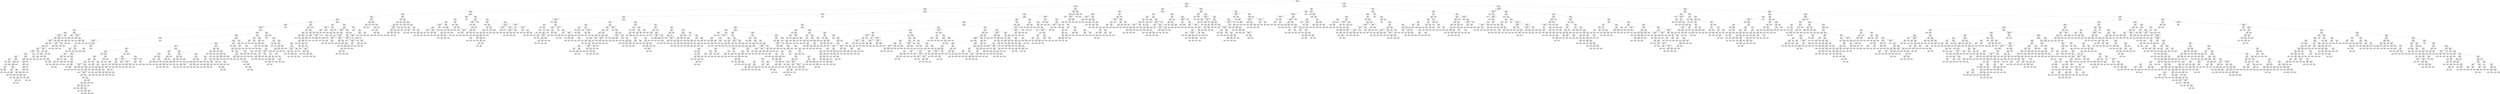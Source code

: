 digraph Tree {
node [shape=box, style="rounded", color="black", fontname=helvetica] ;
edge [fontname=helvetica] ;
0 [label="187 <= 1.8\ngini = 0.5\nsamples = 3682\nvalue = [2854, 2884]"] ;
1 [label="395 <= 1.8\ngini = 0.5\nsamples = 1912\nvalue = [1444, 1540]"] ;
0 -> 1 [labeldistance=2.5, labelangle=45, headlabel="True"] ;
2 [label="29 <= 3.7\ngini = 0.5\nsamples = 1706\nvalue = [1313, 1342]"] ;
1 -> 2 ;
3 [label="102 <= -1.0\ngini = 0.5\nsamples = 1691\nvalue = [1293, 1336]"] ;
2 -> 3 ;
4 [label="281 <= -1.0\ngini = 0.5\nsamples = 764\nvalue = [617, 580]"] ;
3 -> 4 ;
5 [label="25 <= -0.7\ngini = 0.5\nsamples = 648\nvalue = [512, 520]"] ;
4 -> 5 ;
6 [label="241 <= -1.1\ngini = 0.5\nsamples = 615\nvalue = [495, 481]"] ;
5 -> 6 ;
7 [label="93 <= -1.3\ngini = 0.5\nsamples = 602\nvalue = [477, 476]"] ;
6 -> 7 ;
8 [label="187 <= -1.4\ngini = 0.5\nsamples = 534\nvalue = [416, 438]"] ;
7 -> 8 ;
9 [label="252 <= -0.8\ngini = 0.5\nsamples = 499\nvalue = [400, 397]"] ;
8 -> 9 ;
10 [label="280 <= -1.7014117331926443e+38\ngini = 0.5\nsamples = 496\nvalue = [393, 397]"] ;
9 -> 10 ;
11 [label="112 <= -4.2\ngini = 0.5\nsamples = 125\nvalue = [117, 93]"] ;
10 -> 11 ;
12 [label="385 <= 0.9\ngini = 0.5\nsamples = 110\nvalue = [97, 88]"] ;
11 -> 12 ;
13 [label="323 <= -1.7014117331926443e+38\ngini = 0.5\nsamples = 108\nvalue = [96, 84]"] ;
12 -> 13 ;
14 [label="396 <= 0.4\ngini = 0.5\nsamples = 100\nvalue = [93, 77]"] ;
13 -> 14 ;
15 [label="344 <= -1.7014117331926443e+38\ngini = 0.5\nsamples = 98\nvalue = [93, 75]"] ;
14 -> 15 ;
16 [label="14 <= 1.9\ngini = 0.5\nsamples = 97\nvalue = [92, 75]"] ;
15 -> 16 ;
17 [label="18 <= -0.7\ngini = 0.5\nsamples = 96\nvalue = [92, 74]"] ;
16 -> 17 ;
18 [label="306 <= -1.5\ngini = 0.5\nsamples = 93\nvalue = [88, 72]"] ;
17 -> 18 ;
19 [label="125 <= -1.7014117331926443e+38\ngini = 0.5\nsamples = 85\nvalue = [80, 67]"] ;
18 -> 19 ;
20 [label="rain <= 467.5\ngini = 0.5\nsamples = 80\nvalue = [77, 64]"] ;
19 -> 20 ;
21 [label="rain <= 15.5\ngini = 0.4\nsamples = 54\nvalue = [72, 22]"] ;
20 -> 21 ;
22 [label="rain <= 1.5\ngini = 0.1\nsamples = 20\nvalue = [35, 1]"] ;
21 -> 22 ;
23 [label="gini = 0.0\nsamples = 14\nvalue = [24, 0]"] ;
22 -> 23 ;
24 [label="rain <= 2.5\ngini = 0.2\nsamples = 6\nvalue = [11, 1]"] ;
22 -> 24 ;
25 [label="gini = 0.4\nsamples = 2\nvalue = [2, 1]"] ;
24 -> 25 ;
26 [label="gini = 0.0\nsamples = 4\nvalue = [9, 0]"] ;
24 -> 26 ;
27 [label="rain <= 328.0\ngini = 0.5\nsamples = 34\nvalue = [37, 21]"] ;
21 -> 27 ;
28 [label="rain <= 296.5\ngini = 0.5\nsamples = 31\nvalue = [30, 21]"] ;
27 -> 28 ;
29 [label="rain <= 23.5\ngini = 0.4\nsamples = 29\nvalue = [30, 15]"] ;
28 -> 29 ;
30 [label="rain <= 20.5\ngini = 0.4\nsamples = 4\nvalue = [2, 5]"] ;
29 -> 30 ;
31 [label="gini = 0.0\nsamples = 1\nvalue = [0, 2]"] ;
30 -> 31 ;
32 [label="rain <= 22.5\ngini = 0.5\nsamples = 3\nvalue = [2, 3]"] ;
30 -> 32 ;
33 [label="gini = 0.5\nsamples = 2\nvalue = [2, 2]"] ;
32 -> 33 ;
34 [label="gini = 0.0\nsamples = 1\nvalue = [0, 1]"] ;
32 -> 34 ;
35 [label="rain <= 81.5\ngini = 0.4\nsamples = 25\nvalue = [28, 10]"] ;
29 -> 35 ;
36 [label="rain <= 30.0\ngini = 0.2\nsamples = 5\nvalue = [10, 1]"] ;
35 -> 36 ;
37 [label="gini = 0.0\nsamples = 2\nvalue = [5, 0]"] ;
36 -> 37 ;
38 [label="rain <= 40.5\ngini = 0.3\nsamples = 3\nvalue = [5, 1]"] ;
36 -> 38 ;
39 [label="gini = 0.0\nsamples = 1\nvalue = [0, 1]"] ;
38 -> 39 ;
40 [label="gini = 0.0\nsamples = 2\nvalue = [5, 0]"] ;
38 -> 40 ;
41 [label="rain <= 127.5\ngini = 0.4\nsamples = 20\nvalue = [18, 9]"] ;
35 -> 41 ;
42 [label="rain <= 117.5\ngini = 0.3\nsamples = 4\nvalue = [1, 4]"] ;
41 -> 42 ;
43 [label="rain <= 108.5\ngini = 0.5\nsamples = 2\nvalue = [1, 1]"] ;
42 -> 43 ;
44 [label="gini = 0.0\nsamples = 1\nvalue = [0, 1]"] ;
43 -> 44 ;
45 [label="gini = 0.0\nsamples = 1\nvalue = [1, 0]"] ;
43 -> 45 ;
46 [label="gini = 0.0\nsamples = 2\nvalue = [0, 3]"] ;
42 -> 46 ;
47 [label="rain <= 189.5\ngini = 0.4\nsamples = 16\nvalue = [17, 5]"] ;
41 -> 47 ;
48 [label="rain <= 179.5\ngini = 0.5\nsamples = 8\nvalue = [7, 4]"] ;
47 -> 48 ;
49 [label="rain <= 137.0\ngini = 0.3\nsamples = 6\nvalue = [7, 2]"] ;
48 -> 49 ;
50 [label="rain <= 130.5\ngini = 0.5\nsamples = 3\nvalue = [3, 2]"] ;
49 -> 50 ;
51 [label="gini = 0.0\nsamples = 2\nvalue = [3, 0]"] ;
50 -> 51 ;
52 [label="gini = 0.0\nsamples = 1\nvalue = [0, 2]"] ;
50 -> 52 ;
53 [label="gini = 0.0\nsamples = 3\nvalue = [4, 0]"] ;
49 -> 53 ;
54 [label="gini = 0.0\nsamples = 2\nvalue = [0, 2]"] ;
48 -> 54 ;
55 [label="rain <= 227.0\ngini = 0.2\nsamples = 8\nvalue = [10, 1]"] ;
47 -> 55 ;
56 [label="gini = 0.0\nsamples = 4\nvalue = [6, 0]"] ;
55 -> 56 ;
57 [label="rain <= 235.5\ngini = 0.3\nsamples = 4\nvalue = [4, 1]"] ;
55 -> 57 ;
58 [label="gini = 0.0\nsamples = 1\nvalue = [0, 1]"] ;
57 -> 58 ;
59 [label="gini = 0.0\nsamples = 3\nvalue = [4, 0]"] ;
57 -> 59 ;
60 [label="gini = 0.0\nsamples = 2\nvalue = [0, 6]"] ;
28 -> 60 ;
61 [label="gini = 0.0\nsamples = 3\nvalue = [7, 0]"] ;
27 -> 61 ;
62 [label="rain <= 1283.5\ngini = 0.2\nsamples = 26\nvalue = [5, 42]"] ;
20 -> 62 ;
63 [label="rain <= 1272.5\ngini = 0.3\nsamples = 16\nvalue = [5, 20]"] ;
62 -> 63 ;
64 [label="rain <= 660.5\ngini = 0.2\nsamples = 15\nvalue = [2, 20]"] ;
63 -> 64 ;
65 [label="rain <= 611.5\ngini = 0.4\nsamples = 6\nvalue = [2, 6]"] ;
64 -> 65 ;
66 [label="rain <= 538.5\ngini = 0.2\nsamples = 5\nvalue = [1, 6]"] ;
65 -> 66 ;
67 [label="rain <= 518.0\ngini = 0.4\nsamples = 3\nvalue = [1, 2]"] ;
66 -> 67 ;
68 [label="gini = 0.0\nsamples = 2\nvalue = [0, 2]"] ;
67 -> 68 ;
69 [label="gini = 0.0\nsamples = 1\nvalue = [1, 0]"] ;
67 -> 69 ;
70 [label="gini = 0.0\nsamples = 2\nvalue = [0, 4]"] ;
66 -> 70 ;
71 [label="gini = 0.0\nsamples = 1\nvalue = [1, 0]"] ;
65 -> 71 ;
72 [label="gini = 0.0\nsamples = 9\nvalue = [0, 14]"] ;
64 -> 72 ;
73 [label="gini = 0.0\nsamples = 1\nvalue = [3, 0]"] ;
63 -> 73 ;
74 [label="gini = 0.0\nsamples = 10\nvalue = [0, 22]"] ;
62 -> 74 ;
75 [label="72 <= -2.7\ngini = 0.5\nsamples = 5\nvalue = [3, 3]"] ;
19 -> 75 ;
76 [label="rain <= 257.5\ngini = 0.5\nsamples = 2\nvalue = [1, 1]"] ;
75 -> 76 ;
77 [label="gini = 0.0\nsamples = 1\nvalue = [0, 1]"] ;
76 -> 77 ;
78 [label="gini = 0.0\nsamples = 1\nvalue = [1, 0]"] ;
76 -> 78 ;
79 [label="rain <= 737.5\ngini = 0.5\nsamples = 3\nvalue = [2, 2]"] ;
75 -> 79 ;
80 [label="gini = 0.0\nsamples = 2\nvalue = [2, 0]"] ;
79 -> 80 ;
81 [label="gini = 0.0\nsamples = 1\nvalue = [0, 2]"] ;
79 -> 81 ;
82 [label="rain <= 42.5\ngini = 0.5\nsamples = 8\nvalue = [8, 5]"] ;
18 -> 82 ;
83 [label="gini = 0.0\nsamples = 1\nvalue = [0, 1]"] ;
82 -> 83 ;
84 [label="rain <= 166.0\ngini = 0.4\nsamples = 7\nvalue = [8, 4]"] ;
82 -> 84 ;
85 [label="gini = 0.0\nsamples = 2\nvalue = [2, 0]"] ;
84 -> 85 ;
86 [label="rain <= 477.0\ngini = 0.5\nsamples = 5\nvalue = [6, 4]"] ;
84 -> 86 ;
87 [label="gini = 0.0\nsamples = 2\nvalue = [0, 2]"] ;
86 -> 87 ;
88 [label="rain <= 526.0\ngini = 0.4\nsamples = 3\nvalue = [6, 2]"] ;
86 -> 88 ;
89 [label="gini = 0.0\nsamples = 1\nvalue = [4, 0]"] ;
88 -> 89 ;
90 [label="rain <= 608.5\ngini = 0.5\nsamples = 2\nvalue = [2, 2]"] ;
88 -> 90 ;
91 [label="gini = 0.0\nsamples = 1\nvalue = [0, 2]"] ;
90 -> 91 ;
92 [label="gini = 0.0\nsamples = 1\nvalue = [2, 0]"] ;
90 -> 92 ;
93 [label="36 <= -1.7014117331926443e+38\ngini = 0.4\nsamples = 3\nvalue = [4, 2]"] ;
17 -> 93 ;
94 [label="gini = 0.0\nsamples = 1\nvalue = [1, 0]"] ;
93 -> 94 ;
95 [label="rain <= 44.5\ngini = 0.5\nsamples = 2\nvalue = [3, 2]"] ;
93 -> 95 ;
96 [label="gini = 0.0\nsamples = 1\nvalue = [3, 0]"] ;
95 -> 96 ;
97 [label="gini = 0.0\nsamples = 1\nvalue = [0, 2]"] ;
95 -> 97 ;
98 [label="gini = 0.0\nsamples = 1\nvalue = [0, 1]"] ;
16 -> 98 ;
99 [label="gini = 0.0\nsamples = 1\nvalue = [1, 0]"] ;
15 -> 99 ;
100 [label="gini = 0.0\nsamples = 2\nvalue = [0, 2]"] ;
14 -> 100 ;
101 [label="318 <= -4.6\ngini = 0.4\nsamples = 8\nvalue = [3, 7]"] ;
13 -> 101 ;
102 [label="384 <= 0.3\ngini = 0.5\nsamples = 6\nvalue = [3, 5]"] ;
101 -> 102 ;
103 [label="301 <= -1.7014117331926443e+38\ngini = 0.4\nsamples = 4\nvalue = [2, 4]"] ;
102 -> 103 ;
104 [label="rain <= 230.5\ngini = 0.4\nsamples = 2\nvalue = [1, 2]"] ;
103 -> 104 ;
105 [label="gini = 0.0\nsamples = 1\nvalue = [0, 2]"] ;
104 -> 105 ;
106 [label="gini = 0.0\nsamples = 1\nvalue = [1, 0]"] ;
104 -> 106 ;
107 [label="rain <= 624.0\ngini = 0.4\nsamples = 2\nvalue = [1, 2]"] ;
103 -> 107 ;
108 [label="gini = 0.0\nsamples = 1\nvalue = [1, 0]"] ;
107 -> 108 ;
109 [label="gini = 0.0\nsamples = 1\nvalue = [0, 2]"] ;
107 -> 109 ;
110 [label="rain <= 7.5\ngini = 0.5\nsamples = 2\nvalue = [1, 1]"] ;
102 -> 110 ;
111 [label="gini = 0.0\nsamples = 1\nvalue = [1, 0]"] ;
110 -> 111 ;
112 [label="gini = 0.0\nsamples = 1\nvalue = [0, 1]"] ;
110 -> 112 ;
113 [label="gini = 0.0\nsamples = 2\nvalue = [0, 2]"] ;
101 -> 113 ;
114 [label="rain <= 1819.5\ngini = 0.3\nsamples = 2\nvalue = [1, 4]"] ;
12 -> 114 ;
115 [label="gini = 0.0\nsamples = 1\nvalue = [1, 0]"] ;
114 -> 115 ;
116 [label="gini = 0.0\nsamples = 1\nvalue = [0, 4]"] ;
114 -> 116 ;
117 [label="386 <= -1.8\ngini = 0.3\nsamples = 15\nvalue = [20, 5]"] ;
11 -> 117 ;
118 [label="73 <= -4.1\ngini = 0.1\nsamples = 9\nvalue = [16, 1]"] ;
117 -> 118 ;
119 [label="294 <= -4.0\ngini = 0.3\nsamples = 3\nvalue = [4, 1]"] ;
118 -> 119 ;
120 [label="rain <= 3.5\ngini = 0.4\nsamples = 2\nvalue = [3, 1]"] ;
119 -> 120 ;
121 [label="gini = 0.0\nsamples = 1\nvalue = [0, 1]"] ;
120 -> 121 ;
122 [label="gini = 0.0\nsamples = 1\nvalue = [3, 0]"] ;
120 -> 122 ;
123 [label="gini = 0.0\nsamples = 1\nvalue = [1, 0]"] ;
119 -> 123 ;
124 [label="gini = 0.0\nsamples = 6\nvalue = [12, 0]"] ;
118 -> 124 ;
125 [label="158 <= -1.7014117331926443e+38\ngini = 0.5\nsamples = 6\nvalue = [4, 4]"] ;
117 -> 125 ;
126 [label="rain <= 17.5\ngini = 0.5\nsamples = 2\nvalue = [1, 1]"] ;
125 -> 126 ;
127 [label="gini = 0.0\nsamples = 1\nvalue = [1, 0]"] ;
126 -> 127 ;
128 [label="gini = 0.0\nsamples = 1\nvalue = [0, 1]"] ;
126 -> 128 ;
129 [label="212 <= -1.7\ngini = 0.5\nsamples = 4\nvalue = [3, 3]"] ;
125 -> 129 ;
130 [label="rain <= 1466.0\ngini = 0.5\nsamples = 2\nvalue = [1, 1]"] ;
129 -> 130 ;
131 [label="gini = 0.0\nsamples = 1\nvalue = [1, 0]"] ;
130 -> 131 ;
132 [label="gini = 0.0\nsamples = 1\nvalue = [0, 1]"] ;
130 -> 132 ;
133 [label="rain <= 135.0\ngini = 0.5\nsamples = 2\nvalue = [2, 2]"] ;
129 -> 133 ;
134 [label="gini = 0.0\nsamples = 1\nvalue = [0, 2]"] ;
133 -> 134 ;
135 [label="gini = 0.0\nsamples = 1\nvalue = [2, 0]"] ;
133 -> 135 ;
136 [label="97 <= -1.6\ngini = 0.5\nsamples = 371\nvalue = [276, 304]"] ;
10 -> 136 ;
137 [label="396 <= -1.8\ngini = 0.5\nsamples = 332\nvalue = [238, 282]"] ;
136 -> 137 ;
138 [label="147 <= -5.3\ngini = 0.5\nsamples = 298\nvalue = [225, 242]"] ;
137 -> 138 ;
139 [label="291 <= -5.9\ngini = 0.5\nsamples = 52\nvalue = [30, 55]"] ;
138 -> 139 ;
140 [label="80 <= -1.7014117331926443e+38\ngini = 0.5\nsamples = 45\nvalue = [30, 43]"] ;
139 -> 140 ;
141 [label="gini = 0.0\nsamples = 1\nvalue = [1, 0]"] ;
140 -> 141 ;
142 [label="226 <= -3.4\ngini = 0.5\nsamples = 44\nvalue = [29, 43]"] ;
140 -> 142 ;
143 [label="105 <= -5.6\ngini = 0.4\nsamples = 4\nvalue = [2, 4]"] ;
142 -> 143 ;
144 [label="rain <= 288.0\ngini = 0.4\nsamples = 2\nvalue = [1, 2]"] ;
143 -> 144 ;
145 [label="gini = 0.0\nsamples = 1\nvalue = [1, 0]"] ;
144 -> 145 ;
146 [label="gini = 0.0\nsamples = 1\nvalue = [0, 2]"] ;
144 -> 146 ;
147 [label="rain <= 1934.5\ngini = 0.4\nsamples = 2\nvalue = [1, 2]"] ;
143 -> 147 ;
148 [label="gini = 0.0\nsamples = 1\nvalue = [1, 0]"] ;
147 -> 148 ;
149 [label="gini = 0.0\nsamples = 1\nvalue = [0, 2]"] ;
147 -> 149 ;
150 [label="rain <= 1148.0\ngini = 0.5\nsamples = 40\nvalue = [27, 39]"] ;
142 -> 150 ;
151 [label="rain <= 0.5\ngini = 0.5\nsamples = 29\nvalue = [27, 19]"] ;
150 -> 151 ;
152 [label="gini = 0.0\nsamples = 7\nvalue = [10, 0]"] ;
151 -> 152 ;
153 [label="rain <= 65.0\ngini = 0.5\nsamples = 22\nvalue = [17, 19]"] ;
151 -> 153 ;
154 [label="rain <= 31.5\ngini = 0.4\nsamples = 10\nvalue = [5, 13]"] ;
153 -> 154 ;
155 [label="rain <= 23.5\ngini = 0.4\nsamples = 9\nvalue = [5, 10]"] ;
154 -> 155 ;
156 [label="rain <= 16.5\ngini = 0.4\nsamples = 8\nvalue = [4, 10]"] ;
155 -> 156 ;
157 [label="rain <= 6.0\ngini = 0.5\nsamples = 7\nvalue = [4, 7]"] ;
156 -> 157 ;
158 [label="rain <= 1.5\ngini = 0.3\nsamples = 5\nvalue = [2, 7]"] ;
157 -> 158 ;
159 [label="gini = 0.5\nsamples = 2\nvalue = [2, 2]"] ;
158 -> 159 ;
160 [label="gini = 0.0\nsamples = 3\nvalue = [0, 5]"] ;
158 -> 160 ;
161 [label="gini = 0.0\nsamples = 2\nvalue = [2, 0]"] ;
157 -> 161 ;
162 [label="gini = 0.0\nsamples = 1\nvalue = [0, 3]"] ;
156 -> 162 ;
163 [label="gini = 0.0\nsamples = 1\nvalue = [1, 0]"] ;
155 -> 163 ;
164 [label="gini = 0.0\nsamples = 1\nvalue = [0, 3]"] ;
154 -> 164 ;
165 [label="rain <= 112.5\ngini = 0.4\nsamples = 12\nvalue = [12, 6]"] ;
153 -> 165 ;
166 [label="gini = 0.0\nsamples = 1\nvalue = [2, 0]"] ;
165 -> 166 ;
167 [label="rain <= 518.0\ngini = 0.5\nsamples = 11\nvalue = [10, 6]"] ;
165 -> 167 ;
168 [label="rain <= 351.0\ngini = 0.5\nsamples = 4\nvalue = [3, 4]"] ;
167 -> 168 ;
169 [label="rain <= 130.5\ngini = 0.4\nsamples = 3\nvalue = [3, 1]"] ;
168 -> 169 ;
170 [label="gini = 0.0\nsamples = 1\nvalue = [0, 1]"] ;
169 -> 170 ;
171 [label="gini = 0.0\nsamples = 2\nvalue = [3, 0]"] ;
169 -> 171 ;
172 [label="gini = 0.0\nsamples = 1\nvalue = [0, 3]"] ;
168 -> 172 ;
173 [label="rain <= 572.5\ngini = 0.3\nsamples = 7\nvalue = [7, 2]"] ;
167 -> 173 ;
174 [label="gini = 0.0\nsamples = 2\nvalue = [2, 0]"] ;
173 -> 174 ;
175 [label="rain <= 661.0\ngini = 0.4\nsamples = 5\nvalue = [5, 2]"] ;
173 -> 175 ;
176 [label="gini = 0.0\nsamples = 1\nvalue = [0, 1]"] ;
175 -> 176 ;
177 [label="rain <= 815.0\ngini = 0.3\nsamples = 4\nvalue = [5, 1]"] ;
175 -> 177 ;
178 [label="gini = 0.0\nsamples = 1\nvalue = [3, 0]"] ;
177 -> 178 ;
179 [label="rain <= 964.5\ngini = 0.4\nsamples = 3\nvalue = [2, 1]"] ;
177 -> 179 ;
180 [label="gini = 0.0\nsamples = 1\nvalue = [0, 1]"] ;
179 -> 180 ;
181 [label="gini = 0.0\nsamples = 2\nvalue = [2, 0]"] ;
179 -> 181 ;
182 [label="gini = 0.0\nsamples = 11\nvalue = [0, 20]"] ;
150 -> 182 ;
183 [label="gini = 0.0\nsamples = 7\nvalue = [0, 12]"] ;
139 -> 183 ;
184 [label="226 <= -1.8\ngini = 0.5\nsamples = 246\nvalue = [195, 187]"] ;
138 -> 184 ;
185 [label="201 <= -1.9\ngini = 0.5\nsamples = 233\nvalue = [179, 182]"] ;
184 -> 185 ;
186 [label="358 <= -2.4\ngini = 0.5\nsamples = 208\nvalue = [164, 155]"] ;
185 -> 186 ;
187 [label="252 <= -3.5\ngini = 0.5\nsamples = 179\nvalue = [132, 141]"] ;
186 -> 187 ;
188 [label="305 <= -4.0\ngini = 0.5\nsamples = 114\nvalue = [87, 78]"] ;
187 -> 188 ;
189 [label="rain <= 0.5\ngini = 0.5\nsamples = 88\nvalue = [58, 66]"] ;
188 -> 189 ;
190 [label="gini = 0.0\nsamples = 17\nvalue = [24, 0]"] ;
189 -> 190 ;
191 [label="384 <= -4.2\ngini = 0.4\nsamples = 71\nvalue = [34, 66]"] ;
189 -> 191 ;
192 [label="259 <= -4.5\ngini = 0.5\nsamples = 63\nvalue = [33, 53]"] ;
191 -> 192 ;
193 [label="394 <= -4.8\ngini = 0.4\nsamples = 40\nvalue = [15, 40]"] ;
192 -> 193 ;
194 [label="109 <= -5.3\ngini = 0.5\nsamples = 28\nvalue = [15, 24]"] ;
193 -> 194 ;
195 [label="12 <= -1.7014117331926443e+38\ngini = 0.4\nsamples = 4\nvalue = [4, 2]"] ;
194 -> 195 ;
196 [label="rain <= 3106.5\ngini = 0.4\nsamples = 2\nvalue = [2, 1]"] ;
195 -> 196 ;
197 [label="gini = 0.0\nsamples = 1\nvalue = [2, 0]"] ;
196 -> 197 ;
198 [label="gini = 0.0\nsamples = 1\nvalue = [0, 1]"] ;
196 -> 198 ;
199 [label="rain <= 164.5\ngini = 0.4\nsamples = 2\nvalue = [2, 1]"] ;
195 -> 199 ;
200 [label="gini = 0.0\nsamples = 1\nvalue = [2, 0]"] ;
199 -> 200 ;
201 [label="gini = 0.0\nsamples = 1\nvalue = [0, 1]"] ;
199 -> 201 ;
202 [label="126 <= -5.1\ngini = 0.4\nsamples = 24\nvalue = [11, 22]"] ;
194 -> 202 ;
203 [label="gini = 0.0\nsamples = 2\nvalue = [0, 2]"] ;
202 -> 203 ;
204 [label="397 <= -4.6\ngini = 0.5\nsamples = 22\nvalue = [11, 20]"] ;
202 -> 204 ;
205 [label="rain <= 36.0\ngini = 0.5\nsamples = 21\nvalue = [11, 19]"] ;
204 -> 205 ;
206 [label="gini = 0.0\nsamples = 4\nvalue = [0, 7]"] ;
205 -> 206 ;
207 [label="175 <= -1.7014117331926443e+38\ngini = 0.5\nsamples = 17\nvalue = [11, 12]"] ;
205 -> 207 ;
208 [label="gini = 0.0\nsamples = 1\nvalue = [1, 0]"] ;
207 -> 208 ;
209 [label="175 <= -4.9\ngini = 0.5\nsamples = 16\nvalue = [10, 12]"] ;
207 -> 209 ;
210 [label="gini = 0.0\nsamples = 1\nvalue = [0, 1]"] ;
209 -> 210 ;
211 [label="317 <= -4.7\ngini = 0.5\nsamples = 15\nvalue = [10, 11]"] ;
209 -> 211 ;
212 [label="275 <= -4.5\ngini = 0.5\nsamples = 11\nvalue = [7, 6]"] ;
211 -> 212 ;
213 [label="39 <= -4.9\ngini = 0.5\nsamples = 8\nvalue = [4, 4]"] ;
212 -> 213 ;
214 [label="rain <= 3521.5\ngini = 0.5\nsamples = 2\nvalue = [1, 1]"] ;
213 -> 214 ;
215 [label="gini = 0.0\nsamples = 1\nvalue = [1, 0]"] ;
214 -> 215 ;
216 [label="gini = 0.0\nsamples = 1\nvalue = [0, 1]"] ;
214 -> 216 ;
217 [label="171 <= -4.9\ngini = 0.5\nsamples = 6\nvalue = [3, 3]"] ;
213 -> 217 ;
218 [label="rain <= 59.0\ngini = 0.5\nsamples = 2\nvalue = [1, 1]"] ;
217 -> 218 ;
219 [label="gini = 0.0\nsamples = 1\nvalue = [1, 0]"] ;
218 -> 219 ;
220 [label="gini = 0.0\nsamples = 1\nvalue = [0, 1]"] ;
218 -> 220 ;
221 [label="324 <= -4.6\ngini = 0.5\nsamples = 4\nvalue = [2, 2]"] ;
217 -> 221 ;
222 [label="rain <= 2927.5\ngini = 0.5\nsamples = 2\nvalue = [1, 1]"] ;
221 -> 222 ;
223 [label="gini = 0.0\nsamples = 1\nvalue = [1, 0]"] ;
222 -> 223 ;
224 [label="gini = 0.0\nsamples = 1\nvalue = [0, 1]"] ;
222 -> 224 ;
225 [label="rain <= 1368.5\ngini = 0.5\nsamples = 2\nvalue = [1, 1]"] ;
221 -> 225 ;
226 [label="gini = 0.0\nsamples = 1\nvalue = [0, 1]"] ;
225 -> 226 ;
227 [label="gini = 0.0\nsamples = 1\nvalue = [1, 0]"] ;
225 -> 227 ;
228 [label="rain <= 743.5\ngini = 0.5\nsamples = 3\nvalue = [3, 2]"] ;
212 -> 228 ;
229 [label="gini = 0.0\nsamples = 2\nvalue = [3, 0]"] ;
228 -> 229 ;
230 [label="gini = 0.0\nsamples = 1\nvalue = [0, 2]"] ;
228 -> 230 ;
231 [label="rain <= 203.0\ngini = 0.5\nsamples = 4\nvalue = [3, 5]"] ;
211 -> 231 ;
232 [label="gini = 0.0\nsamples = 2\nvalue = [3, 0]"] ;
231 -> 232 ;
233 [label="gini = 0.0\nsamples = 2\nvalue = [0, 5]"] ;
231 -> 233 ;
234 [label="gini = 0.0\nsamples = 1\nvalue = [0, 1]"] ;
204 -> 234 ;
235 [label="gini = 0.0\nsamples = 12\nvalue = [0, 16]"] ;
193 -> 235 ;
236 [label="101 <= -4.4\ngini = 0.5\nsamples = 23\nvalue = [18, 13]"] ;
192 -> 236 ;
237 [label="38 <= -4.3\ngini = 0.2\nsamples = 7\nvalue = [10, 1]"] ;
236 -> 237 ;
238 [label="gini = 0.0\nsamples = 5\nvalue = [7, 0]"] ;
237 -> 238 ;
239 [label="rain <= 155.5\ngini = 0.4\nsamples = 2\nvalue = [3, 1]"] ;
237 -> 239 ;
240 [label="gini = 0.0\nsamples = 1\nvalue = [0, 1]"] ;
239 -> 240 ;
241 [label="gini = 0.0\nsamples = 1\nvalue = [3, 0]"] ;
239 -> 241 ;
242 [label="98 <= -4.4\ngini = 0.5\nsamples = 16\nvalue = [8, 12]"] ;
236 -> 242 ;
243 [label="364 <= -4.6\ngini = 0.5\nsamples = 11\nvalue = [7, 7]"] ;
242 -> 243 ;
244 [label="120 <= -4.3\ngini = 0.4\nsamples = 3\nvalue = [3, 1]"] ;
243 -> 244 ;
245 [label="rain <= 128.5\ngini = 0.4\nsamples = 2\nvalue = [2, 1]"] ;
244 -> 245 ;
246 [label="gini = 0.0\nsamples = 1\nvalue = [0, 1]"] ;
245 -> 246 ;
247 [label="gini = 0.0\nsamples = 1\nvalue = [2, 0]"] ;
245 -> 247 ;
248 [label="gini = 0.0\nsamples = 1\nvalue = [1, 0]"] ;
244 -> 248 ;
249 [label="43 <= -3.8\ngini = 0.5\nsamples = 8\nvalue = [4, 6]"] ;
243 -> 249 ;
250 [label="123 <= -4.4\ngini = 0.5\nsamples = 4\nvalue = [2, 2]"] ;
249 -> 250 ;
251 [label="rain <= 377.5\ngini = 0.5\nsamples = 2\nvalue = [1, 1]"] ;
250 -> 251 ;
252 [label="gini = 0.0\nsamples = 1\nvalue = [0, 1]"] ;
251 -> 252 ;
253 [label="gini = 0.0\nsamples = 1\nvalue = [1, 0]"] ;
251 -> 253 ;
254 [label="rain <= 1091.0\ngini = 0.5\nsamples = 2\nvalue = [1, 1]"] ;
250 -> 254 ;
255 [label="gini = 0.0\nsamples = 1\nvalue = [0, 1]"] ;
254 -> 255 ;
256 [label="gini = 0.0\nsamples = 1\nvalue = [1, 0]"] ;
254 -> 256 ;
257 [label="200 <= -2.7\ngini = 0.4\nsamples = 4\nvalue = [2, 4]"] ;
249 -> 257 ;
258 [label="rain <= 6.5\ngini = 0.4\nsamples = 2\nvalue = [1, 2]"] ;
257 -> 258 ;
259 [label="gini = 0.0\nsamples = 1\nvalue = [1, 0]"] ;
258 -> 259 ;
260 [label="gini = 0.0\nsamples = 1\nvalue = [0, 2]"] ;
258 -> 260 ;
261 [label="rain <= 96.5\ngini = 0.4\nsamples = 2\nvalue = [1, 2]"] ;
257 -> 261 ;
262 [label="gini = 0.0\nsamples = 1\nvalue = [1, 0]"] ;
261 -> 262 ;
263 [label="gini = 0.0\nsamples = 1\nvalue = [0, 2]"] ;
261 -> 263 ;
264 [label="5 <= -4.1\ngini = 0.3\nsamples = 5\nvalue = [1, 5]"] ;
242 -> 264 ;
265 [label="gini = 0.0\nsamples = 2\nvalue = [0, 2]"] ;
264 -> 265 ;
266 [label="rain <= 2308.5\ngini = 0.4\nsamples = 3\nvalue = [1, 3]"] ;
264 -> 266 ;
267 [label="rain <= 426.0\ngini = 0.5\nsamples = 2\nvalue = [1, 1]"] ;
266 -> 267 ;
268 [label="gini = 0.0\nsamples = 1\nvalue = [0, 1]"] ;
267 -> 268 ;
269 [label="gini = 0.0\nsamples = 1\nvalue = [1, 0]"] ;
267 -> 269 ;
270 [label="gini = 0.0\nsamples = 1\nvalue = [0, 2]"] ;
266 -> 270 ;
271 [label="330 <= -4.9\ngini = 0.1\nsamples = 8\nvalue = [1, 13]"] ;
191 -> 271 ;
272 [label="rain <= 8.5\ngini = 0.4\nsamples = 2\nvalue = [1, 2]"] ;
271 -> 272 ;
273 [label="gini = 0.0\nsamples = 1\nvalue = [1, 0]"] ;
272 -> 273 ;
274 [label="gini = 0.0\nsamples = 1\nvalue = [0, 2]"] ;
272 -> 274 ;
275 [label="gini = 0.0\nsamples = 6\nvalue = [0, 11]"] ;
271 -> 275 ;
276 [label="302 <= -4.0\ngini = 0.4\nsamples = 26\nvalue = [29, 12]"] ;
188 -> 276 ;
277 [label="gini = 0.0\nsamples = 2\nvalue = [0, 2]"] ;
276 -> 277 ;
278 [label="159 <= -3.9\ngini = 0.4\nsamples = 24\nvalue = [29, 10]"] ;
276 -> 278 ;
279 [label="383 <= -3.9\ngini = 0.5\nsamples = 12\nvalue = [13, 8]"] ;
278 -> 279 ;
280 [label="96 <= -4.2\ngini = 0.4\nsamples = 6\nvalue = [8, 4]"] ;
279 -> 280 ;
281 [label="rain <= 1348.0\ngini = 0.4\nsamples = 2\nvalue = [2, 1]"] ;
280 -> 281 ;
282 [label="gini = 0.0\nsamples = 1\nvalue = [2, 0]"] ;
281 -> 282 ;
283 [label="gini = 0.0\nsamples = 1\nvalue = [0, 1]"] ;
281 -> 283 ;
284 [label="258 <= -4.0\ngini = 0.4\nsamples = 4\nvalue = [6, 3]"] ;
280 -> 284 ;
285 [label="rain <= 739.5\ngini = 0.4\nsamples = 2\nvalue = [4, 2]"] ;
284 -> 285 ;
286 [label="gini = 0.0\nsamples = 1\nvalue = [0, 2]"] ;
285 -> 286 ;
287 [label="gini = 0.0\nsamples = 1\nvalue = [4, 0]"] ;
285 -> 287 ;
288 [label="rain <= 22.0\ngini = 0.4\nsamples = 2\nvalue = [2, 1]"] ;
284 -> 288 ;
289 [label="gini = 0.0\nsamples = 1\nvalue = [2, 0]"] ;
288 -> 289 ;
290 [label="gini = 0.0\nsamples = 1\nvalue = [0, 1]"] ;
288 -> 290 ;
291 [label="339 <= -1.7014117331926443e+38\ngini = 0.5\nsamples = 6\nvalue = [5, 4]"] ;
279 -> 291 ;
292 [label="rain <= 2447.5\ngini = 0.5\nsamples = 2\nvalue = [3, 2]"] ;
291 -> 292 ;
293 [label="gini = 0.0\nsamples = 1\nvalue = [3, 0]"] ;
292 -> 293 ;
294 [label="gini = 0.0\nsamples = 1\nvalue = [0, 2]"] ;
292 -> 294 ;
295 [label="23 <= -1.7014117331926443e+38\ngini = 0.5\nsamples = 4\nvalue = [2, 2]"] ;
291 -> 295 ;
296 [label="rain <= 274.0\ngini = 0.5\nsamples = 2\nvalue = [1, 1]"] ;
295 -> 296 ;
297 [label="gini = 0.0\nsamples = 1\nvalue = [1, 0]"] ;
296 -> 297 ;
298 [label="gini = 0.0\nsamples = 1\nvalue = [0, 1]"] ;
296 -> 298 ;
299 [label="rain <= 5471.5\ngini = 0.5\nsamples = 2\nvalue = [1, 1]"] ;
295 -> 299 ;
300 [label="gini = 0.0\nsamples = 1\nvalue = [1, 0]"] ;
299 -> 300 ;
301 [label="gini = 0.0\nsamples = 1\nvalue = [0, 1]"] ;
299 -> 301 ;
302 [label="87 <= -3.8\ngini = 0.2\nsamples = 12\nvalue = [16, 2]"] ;
278 -> 302 ;
303 [label="148 <= -1.7014117331926443e+38\ngini = 0.4\nsamples = 5\nvalue = [6, 2]"] ;
302 -> 303 ;
304 [label="rain <= 786.5\ngini = 0.3\nsamples = 3\nvalue = [4, 1]"] ;
303 -> 304 ;
305 [label="gini = 0.0\nsamples = 2\nvalue = [4, 0]"] ;
304 -> 305 ;
306 [label="gini = 0.0\nsamples = 1\nvalue = [0, 1]"] ;
304 -> 306 ;
307 [label="rain <= 596.0\ngini = 0.4\nsamples = 2\nvalue = [2, 1]"] ;
303 -> 307 ;
308 [label="gini = 0.0\nsamples = 1\nvalue = [2, 0]"] ;
307 -> 308 ;
309 [label="gini = 0.0\nsamples = 1\nvalue = [0, 1]"] ;
307 -> 309 ;
310 [label="gini = 0.0\nsamples = 7\nvalue = [10, 0]"] ;
302 -> 310 ;
311 [label="79 <= -2.9\ngini = 0.5\nsamples = 65\nvalue = [45, 63]"] ;
187 -> 311 ;
312 [label="368 <= -3.0\ngini = 0.4\nsamples = 24\nvalue = [12, 33]"] ;
311 -> 312 ;
313 [label="102 <= -3.3\ngini = 0.2\nsamples = 12\nvalue = [3, 21]"] ;
312 -> 313 ;
314 [label="gini = 0.0\nsamples = 5\nvalue = [0, 8]"] ;
313 -> 314 ;
315 [label="298 <= -3.0\ngini = 0.3\nsamples = 7\nvalue = [3, 13]"] ;
313 -> 315 ;
316 [label="195 <= -2.8\ngini = 0.3\nsamples = 4\nvalue = [2, 7]"] ;
315 -> 316 ;
317 [label="rain <= 262.0\ngini = 0.3\nsamples = 2\nvalue = [1, 4]"] ;
316 -> 317 ;
318 [label="gini = 0.0\nsamples = 1\nvalue = [1, 0]"] ;
317 -> 318 ;
319 [label="gini = 0.0\nsamples = 1\nvalue = [0, 4]"] ;
317 -> 319 ;
320 [label="rain <= 430.0\ngini = 0.4\nsamples = 2\nvalue = [1, 3]"] ;
316 -> 320 ;
321 [label="gini = 0.0\nsamples = 1\nvalue = [0, 3]"] ;
320 -> 321 ;
322 [label="gini = 0.0\nsamples = 1\nvalue = [1, 0]"] ;
320 -> 322 ;
323 [label="rain <= 2090.5\ngini = 0.2\nsamples = 3\nvalue = [1, 6]"] ;
315 -> 323 ;
324 [label="gini = 0.0\nsamples = 1\nvalue = [1, 0]"] ;
323 -> 324 ;
325 [label="gini = 0.0\nsamples = 2\nvalue = [0, 6]"] ;
323 -> 325 ;
326 [label="240 <= -2.9\ngini = 0.5\nsamples = 12\nvalue = [9, 12]"] ;
312 -> 326 ;
327 [label="rain <= 426.5\ngini = 0.5\nsamples = 11\nvalue = [9, 10]"] ;
326 -> 327 ;
328 [label="55 <= -3.2\ngini = 0.3\nsamples = 8\nvalue = [9, 2]"] ;
327 -> 328 ;
329 [label="gini = 0.0\nsamples = 3\nvalue = [5, 0]"] ;
328 -> 329 ;
330 [label="387 <= -2.5\ngini = 0.4\nsamples = 5\nvalue = [4, 2]"] ;
328 -> 330 ;
331 [label="rain <= 0.5\ngini = 0.5\nsamples = 2\nvalue = [1, 1]"] ;
330 -> 331 ;
332 [label="gini = 0.0\nsamples = 1\nvalue = [1, 0]"] ;
331 -> 332 ;
333 [label="gini = 0.0\nsamples = 1\nvalue = [0, 1]"] ;
331 -> 333 ;
334 [label="rain <= 180.5\ngini = 0.4\nsamples = 3\nvalue = [3, 1]"] ;
330 -> 334 ;
335 [label="gini = 0.0\nsamples = 1\nvalue = [0, 1]"] ;
334 -> 335 ;
336 [label="gini = 0.0\nsamples = 2\nvalue = [3, 0]"] ;
334 -> 336 ;
337 [label="gini = 0.0\nsamples = 3\nvalue = [0, 8]"] ;
327 -> 337 ;
338 [label="gini = 0.0\nsamples = 1\nvalue = [0, 2]"] ;
326 -> 338 ;
339 [label="221 <= -2.7\ngini = 0.5\nsamples = 41\nvalue = [33, 30]"] ;
311 -> 339 ;
340 [label="219 <= -2.9\ngini = 0.4\nsamples = 12\nvalue = [12, 5]"] ;
339 -> 340 ;
341 [label="281 <= -3.1\ngini = 0.5\nsamples = 6\nvalue = [3, 4]"] ;
340 -> 341 ;
342 [label="21 <= -2.8\ngini = 0.5\nsamples = 4\nvalue = [2, 2]"] ;
341 -> 342 ;
343 [label="rain <= 46.5\ngini = 0.5\nsamples = 2\nvalue = [1, 1]"] ;
342 -> 343 ;
344 [label="gini = 0.0\nsamples = 1\nvalue = [1, 0]"] ;
343 -> 344 ;
345 [label="gini = 0.0\nsamples = 1\nvalue = [0, 1]"] ;
343 -> 345 ;
346 [label="rain <= 677.5\ngini = 0.5\nsamples = 2\nvalue = [1, 1]"] ;
342 -> 346 ;
347 [label="gini = 0.0\nsamples = 1\nvalue = [1, 0]"] ;
346 -> 347 ;
348 [label="gini = 0.0\nsamples = 1\nvalue = [0, 1]"] ;
346 -> 348 ;
349 [label="rain <= 507.5\ngini = 0.4\nsamples = 2\nvalue = [1, 2]"] ;
341 -> 349 ;
350 [label="gini = 0.0\nsamples = 1\nvalue = [1, 0]"] ;
349 -> 350 ;
351 [label="gini = 0.0\nsamples = 1\nvalue = [0, 2]"] ;
349 -> 351 ;
352 [label="387 <= -2.4\ngini = 0.2\nsamples = 6\nvalue = [9, 1]"] ;
340 -> 352 ;
353 [label="gini = 0.0\nsamples = 4\nvalue = [5, 0]"] ;
352 -> 353 ;
354 [label="rain <= 2.0\ngini = 0.3\nsamples = 2\nvalue = [4, 1]"] ;
352 -> 354 ;
355 [label="gini = 0.0\nsamples = 1\nvalue = [4, 0]"] ;
354 -> 355 ;
356 [label="gini = 0.0\nsamples = 1\nvalue = [0, 1]"] ;
354 -> 356 ;
357 [label="63 <= -2.3\ngini = 0.5\nsamples = 29\nvalue = [21, 25]"] ;
339 -> 357 ;
358 [label="390 <= -2.6\ngini = 0.4\nsamples = 14\nvalue = [7, 15]"] ;
357 -> 358 ;
359 [label="146 <= -2.5\ngini = 0.5\nsamples = 9\nvalue = [6, 8]"] ;
358 -> 359 ;
360 [label="77 <= -2.7\ngini = 0.5\nsamples = 5\nvalue = [4, 4]"] ;
359 -> 360 ;
361 [label="rain <= 1660.0\ngini = 0.5\nsamples = 3\nvalue = [3, 3]"] ;
360 -> 361 ;
362 [label="gini = 0.0\nsamples = 2\nvalue = [3, 0]"] ;
361 -> 362 ;
363 [label="gini = 0.0\nsamples = 1\nvalue = [0, 3]"] ;
361 -> 363 ;
364 [label="rain <= 404.0\ngini = 0.5\nsamples = 2\nvalue = [1, 1]"] ;
360 -> 364 ;
365 [label="gini = 0.0\nsamples = 1\nvalue = [1, 0]"] ;
364 -> 365 ;
366 [label="gini = 0.0\nsamples = 1\nvalue = [0, 1]"] ;
364 -> 366 ;
367 [label="166 <= -2.4\ngini = 0.4\nsamples = 4\nvalue = [2, 4]"] ;
359 -> 367 ;
368 [label="rain <= 1044.0\ngini = 0.4\nsamples = 2\nvalue = [1, 2]"] ;
367 -> 368 ;
369 [label="gini = 0.0\nsamples = 1\nvalue = [1, 0]"] ;
368 -> 369 ;
370 [label="gini = 0.0\nsamples = 1\nvalue = [0, 2]"] ;
368 -> 370 ;
371 [label="rain <= 24.0\ngini = 0.4\nsamples = 2\nvalue = [1, 2]"] ;
367 -> 371 ;
372 [label="gini = 0.0\nsamples = 1\nvalue = [1, 0]"] ;
371 -> 372 ;
373 [label="gini = 0.0\nsamples = 1\nvalue = [0, 2]"] ;
371 -> 373 ;
374 [label="263 <= -2.4\ngini = 0.2\nsamples = 5\nvalue = [1, 7]"] ;
358 -> 374 ;
375 [label="gini = 0.0\nsamples = 3\nvalue = [0, 5]"] ;
374 -> 375 ;
376 [label="rain <= 102.5\ngini = 0.4\nsamples = 2\nvalue = [1, 2]"] ;
374 -> 376 ;
377 [label="gini = 0.0\nsamples = 1\nvalue = [1, 0]"] ;
376 -> 377 ;
378 [label="gini = 0.0\nsamples = 1\nvalue = [0, 2]"] ;
376 -> 378 ;
379 [label="5 <= -1.9\ngini = 0.5\nsamples = 15\nvalue = [14, 10]"] ;
357 -> 379 ;
380 [label="314 <= -2.5\ngini = 0.3\nsamples = 6\nvalue = [7, 2]"] ;
379 -> 380 ;
381 [label="gini = 0.0\nsamples = 1\nvalue = [1, 0]"] ;
380 -> 381 ;
382 [label="26 <= -2.2\ngini = 0.4\nsamples = 5\nvalue = [6, 2]"] ;
380 -> 382 ;
383 [label="rain <= 421.0\ngini = 0.4\nsamples = 2\nvalue = [2, 1]"] ;
382 -> 383 ;
384 [label="gini = 0.0\nsamples = 1\nvalue = [2, 0]"] ;
383 -> 384 ;
385 [label="gini = 0.0\nsamples = 1\nvalue = [0, 1]"] ;
383 -> 385 ;
386 [label="rain <= 438.0\ngini = 0.3\nsamples = 3\nvalue = [4, 1]"] ;
382 -> 386 ;
387 [label="gini = 0.0\nsamples = 2\nvalue = [4, 0]"] ;
386 -> 387 ;
388 [label="gini = 0.0\nsamples = 1\nvalue = [0, 1]"] ;
386 -> 388 ;
389 [label="142 <= -2.1\ngini = 0.5\nsamples = 9\nvalue = [7, 8]"] ;
379 -> 389 ;
390 [label="rain <= 1367.0\ngini = 0.5\nsamples = 4\nvalue = [3, 3]"] ;
389 -> 390 ;
391 [label="gini = 0.0\nsamples = 2\nvalue = [3, 0]"] ;
390 -> 391 ;
392 [label="gini = 0.0\nsamples = 2\nvalue = [0, 3]"] ;
390 -> 392 ;
393 [label="rain <= 3.0\ngini = 0.5\nsamples = 5\nvalue = [4, 5]"] ;
389 -> 393 ;
394 [label="gini = 0.0\nsamples = 1\nvalue = [2, 0]"] ;
393 -> 394 ;
395 [label="rain <= 87.5\ngini = 0.4\nsamples = 4\nvalue = [2, 5]"] ;
393 -> 395 ;
396 [label="gini = 0.0\nsamples = 2\nvalue = [0, 3]"] ;
395 -> 396 ;
397 [label="rain <= 460.5\ngini = 0.5\nsamples = 2\nvalue = [2, 2]"] ;
395 -> 397 ;
398 [label="gini = 0.0\nsamples = 1\nvalue = [2, 0]"] ;
397 -> 398 ;
399 [label="gini = 0.0\nsamples = 1\nvalue = [0, 2]"] ;
397 -> 399 ;
400 [label="360 <= -2.0\ngini = 0.4\nsamples = 29\nvalue = [32, 14]"] ;
186 -> 400 ;
401 [label="282 <= -2.0\ngini = 0.2\nsamples = 13\nvalue = [19, 3]"] ;
400 -> 401 ;
402 [label="rain <= 454.0\ngini = 0.2\nsamples = 11\nvalue = [18, 2]"] ;
401 -> 402 ;
403 [label="gini = 0.0\nsamples = 8\nvalue = [15, 0]"] ;
402 -> 403 ;
404 [label="300 <= -2.1\ngini = 0.5\nsamples = 3\nvalue = [3, 2]"] ;
402 -> 404 ;
405 [label="gini = 0.0\nsamples = 2\nvalue = [0, 2]"] ;
404 -> 405 ;
406 [label="gini = 0.0\nsamples = 1\nvalue = [3, 0]"] ;
404 -> 406 ;
407 [label="rain <= 4245.5\ngini = 0.5\nsamples = 2\nvalue = [1, 1]"] ;
401 -> 407 ;
408 [label="gini = 0.0\nsamples = 1\nvalue = [1, 0]"] ;
407 -> 408 ;
409 [label="gini = 0.0\nsamples = 1\nvalue = [0, 1]"] ;
407 -> 409 ;
410 [label="361 <= -2.0\ngini = 0.5\nsamples = 16\nvalue = [13, 11]"] ;
400 -> 410 ;
411 [label="gini = 0.0\nsamples = 3\nvalue = [0, 3]"] ;
410 -> 411 ;
412 [label="242 <= -2.0\ngini = 0.5\nsamples = 13\nvalue = [13, 8]"] ;
410 -> 412 ;
413 [label="196 <= -2.5\ngini = 0.5\nsamples = 10\nvalue = [9, 7]"] ;
412 -> 413 ;
414 [label="rain <= 729.5\ngini = 0.5\nsamples = 6\nvalue = [6, 4]"] ;
413 -> 414 ;
415 [label="gini = 0.0\nsamples = 2\nvalue = [4, 0]"] ;
414 -> 415 ;
416 [label="rain <= 1159.5\ngini = 0.4\nsamples = 4\nvalue = [2, 4]"] ;
414 -> 416 ;
417 [label="gini = 0.0\nsamples = 1\nvalue = [0, 2]"] ;
416 -> 417 ;
418 [label="rain <= 1245.5\ngini = 0.5\nsamples = 3\nvalue = [2, 2]"] ;
416 -> 418 ;
419 [label="gini = 0.0\nsamples = 1\nvalue = [2, 0]"] ;
418 -> 419 ;
420 [label="gini = 0.0\nsamples = 2\nvalue = [0, 2]"] ;
418 -> 420 ;
421 [label="rain <= 336.0\ngini = 0.5\nsamples = 4\nvalue = [3, 3]"] ;
413 -> 421 ;
422 [label="gini = 0.0\nsamples = 2\nvalue = [3, 0]"] ;
421 -> 422 ;
423 [label="gini = 0.0\nsamples = 2\nvalue = [0, 3]"] ;
421 -> 423 ;
424 [label="252 <= -1.9\ngini = 0.3\nsamples = 3\nvalue = [4, 1]"] ;
412 -> 424 ;
425 [label="gini = 0.0\nsamples = 1\nvalue = [1, 0]"] ;
424 -> 425 ;
426 [label="rain <= 217.0\ngini = 0.4\nsamples = 2\nvalue = [3, 1]"] ;
424 -> 426 ;
427 [label="gini = 0.0\nsamples = 1\nvalue = [3, 0]"] ;
426 -> 427 ;
428 [label="gini = 0.0\nsamples = 1\nvalue = [0, 1]"] ;
426 -> 428 ;
429 [label="274 <= -2.0\ngini = 0.5\nsamples = 25\nvalue = [15, 27]"] ;
185 -> 429 ;
430 [label="gini = 0.0\nsamples = 1\nvalue = [1, 0]"] ;
429 -> 430 ;
431 [label="270 <= -1.8\ngini = 0.4\nsamples = 24\nvalue = [14, 27]"] ;
429 -> 431 ;
432 [label="30 <= -2.0\ngini = 0.5\nsamples = 18\nvalue = [12, 18]"] ;
431 -> 432 ;
433 [label="gini = 0.0\nsamples = 1\nvalue = [0, 1]"] ;
432 -> 433 ;
434 [label="136 <= -1.8\ngini = 0.5\nsamples = 17\nvalue = [12, 17]"] ;
432 -> 434 ;
435 [label="215 <= -2.0\ngini = 0.5\nsamples = 15\nvalue = [10, 15]"] ;
434 -> 435 ;
436 [label="rain <= 4381.5\ngini = 0.5\nsamples = 3\nvalue = [3, 4]"] ;
435 -> 436 ;
437 [label="gini = 0.0\nsamples = 1\nvalue = [3, 0]"] ;
436 -> 437 ;
438 [label="gini = 0.0\nsamples = 2\nvalue = [0, 4]"] ;
436 -> 438 ;
439 [label="rain <= 36.0\ngini = 0.5\nsamples = 12\nvalue = [7, 11]"] ;
435 -> 439 ;
440 [label="gini = 0.0\nsamples = 3\nvalue = [3, 0]"] ;
439 -> 440 ;
441 [label="rain <= 304.0\ngini = 0.4\nsamples = 9\nvalue = [4, 11]"] ;
439 -> 441 ;
442 [label="gini = 0.0\nsamples = 3\nvalue = [0, 4]"] ;
441 -> 442 ;
443 [label="rain <= 587.5\ngini = 0.5\nsamples = 6\nvalue = [4, 7]"] ;
441 -> 443 ;
444 [label="gini = 0.0\nsamples = 1\nvalue = [3, 0]"] ;
443 -> 444 ;
445 [label="rain <= 1559.5\ngini = 0.2\nsamples = 5\nvalue = [1, 7]"] ;
443 -> 445 ;
446 [label="gini = 0.0\nsamples = 3\nvalue = [0, 4]"] ;
445 -> 446 ;
447 [label="rain <= 3039.5\ngini = 0.4\nsamples = 2\nvalue = [1, 3]"] ;
445 -> 447 ;
448 [label="gini = 0.0\nsamples = 1\nvalue = [1, 0]"] ;
447 -> 448 ;
449 [label="gini = 0.0\nsamples = 1\nvalue = [0, 3]"] ;
447 -> 449 ;
450 [label="rain <= 764.5\ngini = 0.5\nsamples = 2\nvalue = [2, 2]"] ;
434 -> 450 ;
451 [label="gini = 0.0\nsamples = 1\nvalue = [2, 0]"] ;
450 -> 451 ;
452 [label="gini = 0.0\nsamples = 1\nvalue = [0, 2]"] ;
450 -> 452 ;
453 [label="19 <= -1.5\ngini = 0.3\nsamples = 6\nvalue = [2, 9]"] ;
431 -> 453 ;
454 [label="392 <= -1.9\ngini = 0.2\nsamples = 4\nvalue = [1, 7]"] ;
453 -> 454 ;
455 [label="rain <= 755.5\ngini = 0.3\nsamples = 2\nvalue = [1, 4]"] ;
454 -> 455 ;
456 [label="gini = 0.0\nsamples = 1\nvalue = [1, 0]"] ;
455 -> 456 ;
457 [label="gini = 0.0\nsamples = 1\nvalue = [0, 4]"] ;
455 -> 457 ;
458 [label="gini = 0.0\nsamples = 2\nvalue = [0, 3]"] ;
454 -> 458 ;
459 [label="rain <= 22.0\ngini = 0.4\nsamples = 2\nvalue = [1, 2]"] ;
453 -> 459 ;
460 [label="gini = 0.0\nsamples = 1\nvalue = [1, 0]"] ;
459 -> 460 ;
461 [label="gini = 0.0\nsamples = 1\nvalue = [0, 2]"] ;
459 -> 461 ;
462 [label="67 <= -1.8\ngini = 0.4\nsamples = 13\nvalue = [16, 5]"] ;
184 -> 462 ;
463 [label="98 <= -1.8\ngini = 0.4\nsamples = 10\nvalue = [12, 5]"] ;
462 -> 463 ;
464 [label="rain <= 4336.5\ngini = 0.4\nsamples = 8\nvalue = [11, 4]"] ;
463 -> 464 ;
465 [label="gini = 0.0\nsamples = 5\nvalue = [11, 0]"] ;
464 -> 465 ;
466 [label="gini = 0.0\nsamples = 3\nvalue = [0, 4]"] ;
464 -> 466 ;
467 [label="rain <= 2191.5\ngini = 0.5\nsamples = 2\nvalue = [1, 1]"] ;
463 -> 467 ;
468 [label="gini = 0.0\nsamples = 1\nvalue = [1, 0]"] ;
467 -> 468 ;
469 [label="gini = 0.0\nsamples = 1\nvalue = [0, 1]"] ;
467 -> 469 ;
470 [label="gini = 0.0\nsamples = 3\nvalue = [4, 0]"] ;
462 -> 470 ;
471 [label="123 <= -2.2\ngini = 0.4\nsamples = 34\nvalue = [13, 40]"] ;
137 -> 471 ;
472 [label="148 <= -3.9\ngini = 0.5\nsamples = 4\nvalue = [3, 2]"] ;
471 -> 472 ;
473 [label="rain <= 1278.5\ngini = 0.5\nsamples = 2\nvalue = [1, 1]"] ;
472 -> 473 ;
474 [label="gini = 0.0\nsamples = 1\nvalue = [0, 1]"] ;
473 -> 474 ;
475 [label="gini = 0.0\nsamples = 1\nvalue = [1, 0]"] ;
473 -> 475 ;
476 [label="rain <= 129.0\ngini = 0.4\nsamples = 2\nvalue = [2, 1]"] ;
472 -> 476 ;
477 [label="gini = 0.0\nsamples = 1\nvalue = [0, 1]"] ;
476 -> 477 ;
478 [label="gini = 0.0\nsamples = 1\nvalue = [2, 0]"] ;
476 -> 478 ;
479 [label="357 <= -1.5\ngini = 0.3\nsamples = 30\nvalue = [10, 38]"] ;
471 -> 479 ;
480 [label="123 <= -2.0\ngini = 0.4\nsamples = 25\nvalue = [10, 31]"] ;
479 -> 480 ;
481 [label="335 <= -1.9\ngini = 0.2\nsamples = 5\nvalue = [1, 9]"] ;
480 -> 481 ;
482 [label="rain <= 1684.0\ngini = 0.3\nsamples = 2\nvalue = [1, 4]"] ;
481 -> 482 ;
483 [label="gini = 0.0\nsamples = 1\nvalue = [1, 0]"] ;
482 -> 483 ;
484 [label="gini = 0.0\nsamples = 1\nvalue = [0, 4]"] ;
482 -> 484 ;
485 [label="gini = 0.0\nsamples = 3\nvalue = [0, 5]"] ;
481 -> 485 ;
486 [label="90 <= -2.2\ngini = 0.4\nsamples = 20\nvalue = [9, 22]"] ;
480 -> 486 ;
487 [label="gini = 0.0\nsamples = 1\nvalue = [0, 2]"] ;
486 -> 487 ;
488 [label="372 <= -2.1\ngini = 0.4\nsamples = 19\nvalue = [9, 20]"] ;
486 -> 488 ;
489 [label="rain <= 21.5\ngini = 0.5\nsamples = 2\nvalue = [1, 1]"] ;
488 -> 489 ;
490 [label="gini = 0.0\nsamples = 1\nvalue = [0, 1]"] ;
489 -> 490 ;
491 [label="gini = 0.0\nsamples = 1\nvalue = [1, 0]"] ;
489 -> 491 ;
492 [label="144 <= -1.7\ngini = 0.4\nsamples = 17\nvalue = [8, 19]"] ;
488 -> 492 ;
493 [label="217 <= -1.7014117331926443e+38\ngini = 0.4\nsamples = 6\nvalue = [3, 6]"] ;
492 -> 493 ;
494 [label="64 <= -1.6\ngini = 0.4\nsamples = 4\nvalue = [2, 4]"] ;
493 -> 494 ;
495 [label="rain <= 1746.5\ngini = 0.4\nsamples = 2\nvalue = [1, 2]"] ;
494 -> 495 ;
496 [label="gini = 0.0\nsamples = 1\nvalue = [1, 0]"] ;
495 -> 496 ;
497 [label="gini = 0.0\nsamples = 1\nvalue = [0, 2]"] ;
495 -> 497 ;
498 [label="rain <= 66.0\ngini = 0.4\nsamples = 2\nvalue = [1, 2]"] ;
494 -> 498 ;
499 [label="gini = 0.0\nsamples = 1\nvalue = [0, 2]"] ;
498 -> 499 ;
500 [label="gini = 0.0\nsamples = 1\nvalue = [1, 0]"] ;
498 -> 500 ;
501 [label="rain <= 4578.0\ngini = 0.4\nsamples = 2\nvalue = [1, 2]"] ;
493 -> 501 ;
502 [label="gini = 0.0\nsamples = 1\nvalue = [1, 0]"] ;
501 -> 502 ;
503 [label="gini = 0.0\nsamples = 1\nvalue = [0, 2]"] ;
501 -> 503 ;
504 [label="69 <= -1.5\ngini = 0.4\nsamples = 11\nvalue = [5, 13]"] ;
492 -> 504 ;
505 [label="324 <= -1.7\ngini = 0.4\nsamples = 9\nvalue = [4, 11]"] ;
504 -> 505 ;
506 [label="rain <= 0.5\ngini = 0.4\nsamples = 5\nvalue = [2, 5]"] ;
505 -> 506 ;
507 [label="gini = 0.0\nsamples = 1\nvalue = [1, 0]"] ;
506 -> 507 ;
508 [label="rain <= 358.0\ngini = 0.3\nsamples = 4\nvalue = [1, 5]"] ;
506 -> 508 ;
509 [label="gini = 0.0\nsamples = 2\nvalue = [0, 4]"] ;
508 -> 509 ;
510 [label="rain <= 2425.5\ngini = 0.5\nsamples = 2\nvalue = [1, 1]"] ;
508 -> 510 ;
511 [label="gini = 0.0\nsamples = 1\nvalue = [1, 0]"] ;
510 -> 511 ;
512 [label="gini = 0.0\nsamples = 1\nvalue = [0, 1]"] ;
510 -> 512 ;
513 [label="171 <= -1.6\ngini = 0.4\nsamples = 4\nvalue = [2, 6]"] ;
505 -> 513 ;
514 [label="rain <= 172.5\ngini = 0.4\nsamples = 2\nvalue = [1, 3]"] ;
513 -> 514 ;
515 [label="gini = 0.0\nsamples = 1\nvalue = [1, 0]"] ;
514 -> 515 ;
516 [label="gini = 0.0\nsamples = 1\nvalue = [0, 3]"] ;
514 -> 516 ;
517 [label="rain <= 398.5\ngini = 0.4\nsamples = 2\nvalue = [1, 3]"] ;
513 -> 517 ;
518 [label="gini = 0.0\nsamples = 1\nvalue = [1, 0]"] ;
517 -> 518 ;
519 [label="gini = 0.0\nsamples = 1\nvalue = [0, 3]"] ;
517 -> 519 ;
520 [label="rain <= 570.0\ngini = 0.4\nsamples = 2\nvalue = [1, 2]"] ;
504 -> 520 ;
521 [label="gini = 0.0\nsamples = 1\nvalue = [1, 0]"] ;
520 -> 521 ;
522 [label="gini = 0.0\nsamples = 1\nvalue = [0, 2]"] ;
520 -> 522 ;
523 [label="gini = 0.0\nsamples = 5\nvalue = [0, 7]"] ;
479 -> 523 ;
524 [label="245 <= -1.3\ngini = 0.5\nsamples = 39\nvalue = [38, 22]"] ;
136 -> 524 ;
525 [label="115 <= -1.5\ngini = 0.4\nsamples = 37\nvalue = [38, 18]"] ;
524 -> 525 ;
526 [label="gini = 0.0\nsamples = 3\nvalue = [8, 0]"] ;
525 -> 526 ;
527 [label="218 <= -1.7\ngini = 0.5\nsamples = 34\nvalue = [30, 18]"] ;
525 -> 527 ;
528 [label="31 <= -1.6\ngini = 0.4\nsamples = 3\nvalue = [1, 3]"] ;
527 -> 528 ;
529 [label="gini = 0.0\nsamples = 1\nvalue = [0, 1]"] ;
528 -> 529 ;
530 [label="rain <= 5.5\ngini = 0.4\nsamples = 2\nvalue = [1, 2]"] ;
528 -> 530 ;
531 [label="gini = 0.0\nsamples = 1\nvalue = [1, 0]"] ;
530 -> 531 ;
532 [label="gini = 0.0\nsamples = 1\nvalue = [0, 2]"] ;
530 -> 532 ;
533 [label="267 <= -1.7\ngini = 0.4\nsamples = 31\nvalue = [29, 15]"] ;
527 -> 533 ;
534 [label="19 <= -1.5\ngini = 0.5\nsamples = 11\nvalue = [8, 7]"] ;
533 -> 534 ;
535 [label="61 <= -1.9\ngini = 0.5\nsamples = 4\nvalue = [2, 2]"] ;
534 -> 535 ;
536 [label="rain <= 294.0\ngini = 0.5\nsamples = 2\nvalue = [1, 1]"] ;
535 -> 536 ;
537 [label="gini = 0.0\nsamples = 1\nvalue = [1, 0]"] ;
536 -> 537 ;
538 [label="gini = 0.0\nsamples = 1\nvalue = [0, 1]"] ;
536 -> 538 ;
539 [label="rain <= 23.5\ngini = 0.5\nsamples = 2\nvalue = [1, 1]"] ;
535 -> 539 ;
540 [label="gini = 0.0\nsamples = 1\nvalue = [1, 0]"] ;
539 -> 540 ;
541 [label="gini = 0.0\nsamples = 1\nvalue = [0, 1]"] ;
539 -> 541 ;
542 [label="rain <= 331.0\ngini = 0.5\nsamples = 7\nvalue = [6, 5]"] ;
534 -> 542 ;
543 [label="gini = 0.0\nsamples = 4\nvalue = [6, 0]"] ;
542 -> 543 ;
544 [label="gini = 0.0\nsamples = 3\nvalue = [0, 5]"] ;
542 -> 544 ;
545 [label="336 <= -1.6\ngini = 0.4\nsamples = 20\nvalue = [21, 8]"] ;
533 -> 545 ;
546 [label="260 <= -1.6\ngini = 0.5\nsamples = 11\nvalue = [9, 5]"] ;
545 -> 546 ;
547 [label="228 <= -1.7014117331926443e+38\ngini = 0.4\nsamples = 9\nvalue = [8, 4]"] ;
546 -> 547 ;
548 [label="rain <= 4202.5\ngini = 0.4\nsamples = 2\nvalue = [2, 1]"] ;
547 -> 548 ;
549 [label="gini = 0.0\nsamples = 1\nvalue = [2, 0]"] ;
548 -> 549 ;
550 [label="gini = 0.0\nsamples = 1\nvalue = [0, 1]"] ;
548 -> 550 ;
551 [label="10 <= -1.7\ngini = 0.4\nsamples = 7\nvalue = [6, 3]"] ;
547 -> 551 ;
552 [label="rain <= 196.5\ngini = 0.4\nsamples = 5\nvalue = [4, 2]"] ;
551 -> 552 ;
553 [label="gini = 0.0\nsamples = 3\nvalue = [4, 0]"] ;
552 -> 553 ;
554 [label="gini = 0.0\nsamples = 2\nvalue = [0, 2]"] ;
552 -> 554 ;
555 [label="rain <= 2714.5\ngini = 0.4\nsamples = 2\nvalue = [2, 1]"] ;
551 -> 555 ;
556 [label="gini = 0.0\nsamples = 1\nvalue = [2, 0]"] ;
555 -> 556 ;
557 [label="gini = 0.0\nsamples = 1\nvalue = [0, 1]"] ;
555 -> 557 ;
558 [label="rain <= 2.5\ngini = 0.5\nsamples = 2\nvalue = [1, 1]"] ;
546 -> 558 ;
559 [label="gini = 0.0\nsamples = 1\nvalue = [1, 0]"] ;
558 -> 559 ;
560 [label="gini = 0.0\nsamples = 1\nvalue = [0, 1]"] ;
558 -> 560 ;
561 [label="242 <= -1.7\ngini = 0.3\nsamples = 9\nvalue = [12, 3]"] ;
545 -> 561 ;
562 [label="gini = 0.0\nsamples = 3\nvalue = [3, 0]"] ;
561 -> 562 ;
563 [label="132 <= -1.7014117331926443e+38\ngini = 0.4\nsamples = 6\nvalue = [9, 3]"] ;
561 -> 563 ;
564 [label="rain <= 2055.5\ngini = 0.4\nsamples = 2\nvalue = [2, 1]"] ;
563 -> 564 ;
565 [label="gini = 0.0\nsamples = 1\nvalue = [2, 0]"] ;
564 -> 565 ;
566 [label="gini = 0.0\nsamples = 1\nvalue = [0, 1]"] ;
564 -> 566 ;
567 [label="120 <= -1.6\ngini = 0.3\nsamples = 4\nvalue = [7, 2]"] ;
563 -> 567 ;
568 [label="rain <= 230.0\ngini = 0.4\nsamples = 2\nvalue = [3, 1]"] ;
567 -> 568 ;
569 [label="gini = 0.0\nsamples = 1\nvalue = [3, 0]"] ;
568 -> 569 ;
570 [label="gini = 0.0\nsamples = 1\nvalue = [0, 1]"] ;
568 -> 570 ;
571 [label="rain <= 418.5\ngini = 0.3\nsamples = 2\nvalue = [4, 1]"] ;
567 -> 571 ;
572 [label="gini = 0.0\nsamples = 1\nvalue = [0, 1]"] ;
571 -> 572 ;
573 [label="gini = 0.0\nsamples = 1\nvalue = [4, 0]"] ;
571 -> 573 ;
574 [label="gini = 0.0\nsamples = 2\nvalue = [0, 4]"] ;
524 -> 574 ;
575 [label="gini = 0.0\nsamples = 3\nvalue = [7, 0]"] ;
9 -> 575 ;
576 [label="150 <= -1.1\ngini = 0.4\nsamples = 35\nvalue = [16, 41]"] ;
8 -> 576 ;
577 [label="67 <= -1.3\ngini = 0.5\nsamples = 26\nvalue = [16, 25]"] ;
576 -> 577 ;
578 [label="372 <= -1.5\ngini = 0.4\nsamples = 17\nvalue = [8, 21]"] ;
577 -> 578 ;
579 [label="389 <= -1.5\ngini = 0.4\nsamples = 13\nvalue = [8, 16]"] ;
578 -> 579 ;
580 [label="rain <= 197.0\ngini = 0.5\nsamples = 2\nvalue = [3, 3]"] ;
579 -> 580 ;
581 [label="gini = 0.0\nsamples = 1\nvalue = [3, 0]"] ;
580 -> 581 ;
582 [label="gini = 0.0\nsamples = 1\nvalue = [0, 3]"] ;
580 -> 582 ;
583 [label="285 <= -1.3\ngini = 0.4\nsamples = 11\nvalue = [5, 13]"] ;
579 -> 583 ;
584 [label="0 <= -1.1\ngini = 0.4\nsamples = 9\nvalue = [4, 11]"] ;
583 -> 584 ;
585 [label="rain <= 206.0\ngini = 0.4\nsamples = 2\nvalue = [1, 3]"] ;
584 -> 585 ;
586 [label="gini = 0.0\nsamples = 1\nvalue = [1, 0]"] ;
585 -> 586 ;
587 [label="gini = 0.0\nsamples = 1\nvalue = [0, 3]"] ;
585 -> 587 ;
588 [label="rain <= 832.0\ngini = 0.4\nsamples = 7\nvalue = [3, 8]"] ;
584 -> 588 ;
589 [label="rain <= 0.5\ngini = 0.2\nsamples = 6\nvalue = [1, 8]"] ;
588 -> 589 ;
590 [label="gini = 0.0\nsamples = 1\nvalue = [1, 0]"] ;
589 -> 590 ;
591 [label="gini = 0.0\nsamples = 5\nvalue = [0, 8]"] ;
589 -> 591 ;
592 [label="gini = 0.0\nsamples = 1\nvalue = [2, 0]"] ;
588 -> 592 ;
593 [label="rain <= 578.0\ngini = 0.4\nsamples = 2\nvalue = [1, 2]"] ;
583 -> 593 ;
594 [label="gini = 0.0\nsamples = 1\nvalue = [1, 0]"] ;
593 -> 594 ;
595 [label="gini = 0.0\nsamples = 1\nvalue = [0, 2]"] ;
593 -> 595 ;
596 [label="gini = 0.0\nsamples = 4\nvalue = [0, 5]"] ;
578 -> 596 ;
597 [label="96 <= -1.5\ngini = 0.4\nsamples = 9\nvalue = [8, 4]"] ;
577 -> 597 ;
598 [label="266 <= -1.4\ngini = 0.2\nsamples = 4\nvalue = [6, 1]"] ;
597 -> 598 ;
599 [label="gini = 0.0\nsamples = 2\nvalue = [4, 0]"] ;
598 -> 599 ;
600 [label="rain <= 1777.5\ngini = 0.4\nsamples = 2\nvalue = [2, 1]"] ;
598 -> 600 ;
601 [label="gini = 0.0\nsamples = 1\nvalue = [2, 0]"] ;
600 -> 601 ;
602 [label="gini = 0.0\nsamples = 1\nvalue = [0, 1]"] ;
600 -> 602 ;
603 [label="rain <= 647.0\ngini = 0.5\nsamples = 5\nvalue = [2, 3]"] ;
597 -> 603 ;
604 [label="178 <= -1.7014117331926443e+38\ngini = 0.4\nsamples = 3\nvalue = [2, 1]"] ;
603 -> 604 ;
605 [label="rain <= 244.0\ngini = 0.5\nsamples = 2\nvalue = [1, 1]"] ;
604 -> 605 ;
606 [label="gini = 0.0\nsamples = 1\nvalue = [0, 1]"] ;
605 -> 606 ;
607 [label="gini = 0.0\nsamples = 1\nvalue = [1, 0]"] ;
605 -> 607 ;
608 [label="gini = 0.0\nsamples = 1\nvalue = [1, 0]"] ;
604 -> 608 ;
609 [label="gini = 0.0\nsamples = 2\nvalue = [0, 2]"] ;
603 -> 609 ;
610 [label="gini = 0.0\nsamples = 9\nvalue = [0, 16]"] ;
576 -> 610 ;
611 [label="194 <= -1.5\ngini = 0.5\nsamples = 68\nvalue = [61, 38]"] ;
7 -> 611 ;
612 [label="109 <= -1.7\ngini = 0.3\nsamples = 14\nvalue = [20, 5]"] ;
611 -> 612 ;
613 [label="382 <= -1.7014117331926443e+38\ngini = 0.5\nsamples = 4\nvalue = [2, 2]"] ;
612 -> 613 ;
614 [label="rain <= 506.0\ngini = 0.5\nsamples = 2\nvalue = [1, 1]"] ;
613 -> 614 ;
615 [label="gini = 0.0\nsamples = 1\nvalue = [1, 0]"] ;
614 -> 615 ;
616 [label="gini = 0.0\nsamples = 1\nvalue = [0, 1]"] ;
614 -> 616 ;
617 [label="rain <= 1018.5\ngini = 0.5\nsamples = 2\nvalue = [1, 1]"] ;
613 -> 617 ;
618 [label="gini = 0.0\nsamples = 1\nvalue = [1, 0]"] ;
617 -> 618 ;
619 [label="gini = 0.0\nsamples = 1\nvalue = [0, 1]"] ;
617 -> 619 ;
620 [label="389 <= -1.4\ngini = 0.2\nsamples = 10\nvalue = [18, 3]"] ;
612 -> 620 ;
621 [label="rain <= 1837.5\ngini = 0.4\nsamples = 7\nvalue = [10, 3]"] ;
620 -> 621 ;
622 [label="105 <= -1.6\ngini = 0.3\nsamples = 6\nvalue = [10, 2]"] ;
621 -> 622 ;
623 [label="rain <= 268.5\ngini = 0.3\nsamples = 5\nvalue = [7, 2]"] ;
622 -> 623 ;
624 [label="rain <= 83.0\ngini = 0.5\nsamples = 3\nvalue = [3, 2]"] ;
623 -> 624 ;
625 [label="gini = 0.0\nsamples = 2\nvalue = [3, 0]"] ;
624 -> 625 ;
626 [label="gini = 0.0\nsamples = 1\nvalue = [0, 2]"] ;
624 -> 626 ;
627 [label="gini = 0.0\nsamples = 2\nvalue = [4, 0]"] ;
623 -> 627 ;
628 [label="gini = 0.0\nsamples = 1\nvalue = [3, 0]"] ;
622 -> 628 ;
629 [label="gini = 0.0\nsamples = 1\nvalue = [0, 1]"] ;
621 -> 629 ;
630 [label="gini = 0.0\nsamples = 3\nvalue = [8, 0]"] ;
620 -> 630 ;
631 [label="22 <= -1.0\ngini = 0.5\nsamples = 54\nvalue = [41, 33]"] ;
611 -> 631 ;
632 [label="368 <= -1.2\ngini = 0.5\nsamples = 48\nvalue = [39, 27]"] ;
631 -> 632 ;
633 [label="196 <= -1.7014117331926443e+38\ngini = 0.5\nsamples = 26\nvalue = [18, 19]"] ;
632 -> 633 ;
634 [label="gini = 0.0\nsamples = 1\nvalue = [1, 0]"] ;
633 -> 634 ;
635 [label="92 <= -1.2\ngini = 0.5\nsamples = 25\nvalue = [17, 19]"] ;
633 -> 635 ;
636 [label="gini = 0.0\nsamples = 1\nvalue = [0, 1]"] ;
635 -> 636 ;
637 [label="64 <= -1.7014117331926443e+38\ngini = 0.5\nsamples = 24\nvalue = [17, 18]"] ;
635 -> 637 ;
638 [label="51 <= -1.7014117331926443e+38\ngini = 0.4\nsamples = 4\nvalue = [2, 4]"] ;
637 -> 638 ;
639 [label="rain <= 88.0\ngini = 0.4\nsamples = 2\nvalue = [1, 2]"] ;
638 -> 639 ;
640 [label="gini = 0.0\nsamples = 1\nvalue = [1, 0]"] ;
639 -> 640 ;
641 [label="gini = 0.0\nsamples = 1\nvalue = [0, 2]"] ;
639 -> 641 ;
642 [label="rain <= 286.5\ngini = 0.4\nsamples = 2\nvalue = [1, 2]"] ;
638 -> 642 ;
643 [label="gini = 0.0\nsamples = 1\nvalue = [0, 2]"] ;
642 -> 643 ;
644 [label="gini = 0.0\nsamples = 1\nvalue = [1, 0]"] ;
642 -> 644 ;
645 [label="386 <= -1.7014117331926443e+38\ngini = 0.5\nsamples = 20\nvalue = [15, 14]"] ;
637 -> 645 ;
646 [label="rain <= 233.0\ngini = 0.5\nsamples = 2\nvalue = [3, 2]"] ;
645 -> 646 ;
647 [label="gini = 0.0\nsamples = 1\nvalue = [3, 0]"] ;
646 -> 647 ;
648 [label="gini = 0.0\nsamples = 1\nvalue = [0, 2]"] ;
646 -> 648 ;
649 [label="167 <= -2.1\ngini = 0.5\nsamples = 18\nvalue = [12, 12]"] ;
645 -> 649 ;
650 [label="rain <= 13.5\ngini = 0.5\nsamples = 2\nvalue = [1, 1]"] ;
649 -> 650 ;
651 [label="gini = 0.0\nsamples = 1\nvalue = [1, 0]"] ;
650 -> 651 ;
652 [label="gini = 0.0\nsamples = 1\nvalue = [0, 1]"] ;
650 -> 652 ;
653 [label="rain <= 502.5\ngini = 0.5\nsamples = 16\nvalue = [11, 11]"] ;
649 -> 653 ;
654 [label="210 <= -1.4\ngini = 0.4\nsamples = 10\nvalue = [10, 3]"] ;
653 -> 654 ;
655 [label="226 <= -1.7\ngini = 0.5\nsamples = 5\nvalue = [2, 3]"] ;
654 -> 655 ;
656 [label="rain <= 37.0\ngini = 0.5\nsamples = 2\nvalue = [1, 1]"] ;
655 -> 656 ;
657 [label="gini = 0.0\nsamples = 1\nvalue = [1, 0]"] ;
656 -> 657 ;
658 [label="gini = 0.0\nsamples = 1\nvalue = [0, 1]"] ;
656 -> 658 ;
659 [label="rain <= 51.0\ngini = 0.4\nsamples = 3\nvalue = [1, 2]"] ;
655 -> 659 ;
660 [label="gini = 0.0\nsamples = 1\nvalue = [1, 0]"] ;
659 -> 660 ;
661 [label="gini = 0.0\nsamples = 2\nvalue = [0, 2]"] ;
659 -> 661 ;
662 [label="gini = 0.0\nsamples = 5\nvalue = [8, 0]"] ;
654 -> 662 ;
663 [label="267 <= -1.6\ngini = 0.2\nsamples = 6\nvalue = [1, 8]"] ;
653 -> 663 ;
664 [label="gini = 0.0\nsamples = 1\nvalue = [1, 0]"] ;
663 -> 664 ;
665 [label="gini = 0.0\nsamples = 5\nvalue = [0, 8]"] ;
663 -> 665 ;
666 [label="rain <= 1083.5\ngini = 0.4\nsamples = 22\nvalue = [21, 8]"] ;
632 -> 666 ;
667 [label="345 <= -1.2\ngini = 0.3\nsamples = 18\nvalue = [21, 4]"] ;
666 -> 667 ;
668 [label="326 <= -0.9\ngini = 0.5\nsamples = 6\nvalue = [3, 3]"] ;
667 -> 668 ;
669 [label="154 <= -1.7014117331926443e+38\ngini = 0.5\nsamples = 5\nvalue = [2, 3]"] ;
668 -> 669 ;
670 [label="gini = 0.0\nsamples = 1\nvalue = [0, 1]"] ;
669 -> 670 ;
671 [label="163 <= -1.7014117331926443e+38\ngini = 0.5\nsamples = 4\nvalue = [2, 2]"] ;
669 -> 671 ;
672 [label="rain <= 431.0\ngini = 0.5\nsamples = 2\nvalue = [1, 1]"] ;
671 -> 672 ;
673 [label="gini = 0.0\nsamples = 1\nvalue = [0, 1]"] ;
672 -> 673 ;
674 [label="gini = 0.0\nsamples = 1\nvalue = [1, 0]"] ;
672 -> 674 ;
675 [label="rain <= 58.5\ngini = 0.5\nsamples = 2\nvalue = [1, 1]"] ;
671 -> 675 ;
676 [label="gini = 0.0\nsamples = 1\nvalue = [1, 0]"] ;
675 -> 676 ;
677 [label="gini = 0.0\nsamples = 1\nvalue = [0, 1]"] ;
675 -> 677 ;
678 [label="gini = 0.0\nsamples = 1\nvalue = [1, 0]"] ;
668 -> 678 ;
679 [label="187 <= -1.7014117331926443e+38\ngini = 0.1\nsamples = 12\nvalue = [18, 1]"] ;
667 -> 679 ;
680 [label="rain <= 257.5\ngini = 0.2\nsamples = 6\nvalue = [8, 1]"] ;
679 -> 680 ;
681 [label="gini = 0.0\nsamples = 4\nvalue = [7, 0]"] ;
680 -> 681 ;
682 [label="rain <= 504.5\ngini = 0.5\nsamples = 2\nvalue = [1, 1]"] ;
680 -> 682 ;
683 [label="gini = 0.0\nsamples = 1\nvalue = [0, 1]"] ;
682 -> 683 ;
684 [label="gini = 0.0\nsamples = 1\nvalue = [1, 0]"] ;
682 -> 684 ;
685 [label="gini = 0.0\nsamples = 6\nvalue = [10, 0]"] ;
679 -> 685 ;
686 [label="gini = 0.0\nsamples = 4\nvalue = [0, 4]"] ;
666 -> 686 ;
687 [label="252 <= -1.3\ngini = 0.4\nsamples = 6\nvalue = [2, 6]"] ;
631 -> 687 ;
688 [label="gini = 0.0\nsamples = 2\nvalue = [0, 2]"] ;
687 -> 688 ;
689 [label="53 <= -1.1\ngini = 0.4\nsamples = 4\nvalue = [2, 4]"] ;
687 -> 689 ;
690 [label="rain <= 1353.0\ngini = 0.4\nsamples = 2\nvalue = [1, 2]"] ;
689 -> 690 ;
691 [label="gini = 0.0\nsamples = 1\nvalue = [1, 0]"] ;
690 -> 691 ;
692 [label="gini = 0.0\nsamples = 1\nvalue = [0, 2]"] ;
690 -> 692 ;
693 [label="rain <= 4072.5\ngini = 0.4\nsamples = 2\nvalue = [1, 2]"] ;
689 -> 693 ;
694 [label="gini = 0.0\nsamples = 1\nvalue = [1, 0]"] ;
693 -> 694 ;
695 [label="gini = 0.0\nsamples = 1\nvalue = [0, 2]"] ;
693 -> 695 ;
696 [label="263 <= -1.2\ngini = 0.3\nsamples = 13\nvalue = [18, 5]"] ;
6 -> 696 ;
697 [label="299 <= -1.8\ngini = 0.2\nsamples = 5\nvalue = [11, 1]"] ;
696 -> 697 ;
698 [label="rain <= 745.0\ngini = 0.3\nsamples = 2\nvalue = [4, 1]"] ;
697 -> 698 ;
699 [label="gini = 0.0\nsamples = 1\nvalue = [0, 1]"] ;
698 -> 699 ;
700 [label="gini = 0.0\nsamples = 1\nvalue = [4, 0]"] ;
698 -> 700 ;
701 [label="gini = 0.0\nsamples = 3\nvalue = [7, 0]"] ;
697 -> 701 ;
702 [label="338 <= -1.1\ngini = 0.5\nsamples = 8\nvalue = [7, 4]"] ;
696 -> 702 ;
703 [label="gini = 0.0\nsamples = 1\nvalue = [0, 1]"] ;
702 -> 703 ;
704 [label="rain <= 1173.5\ngini = 0.4\nsamples = 7\nvalue = [7, 3]"] ;
702 -> 704 ;
705 [label="209 <= -1.1\ngini = 0.3\nsamples = 6\nvalue = [7, 2]"] ;
704 -> 705 ;
706 [label="gini = 0.0\nsamples = 2\nvalue = [2, 0]"] ;
705 -> 706 ;
707 [label="47 <= 0.3\ngini = 0.4\nsamples = 4\nvalue = [5, 2]"] ;
705 -> 707 ;
708 [label="rain <= 344.5\ngini = 0.4\nsamples = 2\nvalue = [3, 1]"] ;
707 -> 708 ;
709 [label="gini = 0.0\nsamples = 1\nvalue = [3, 0]"] ;
708 -> 709 ;
710 [label="gini = 0.0\nsamples = 1\nvalue = [0, 1]"] ;
708 -> 710 ;
711 [label="rain <= 329.5\ngini = 0.4\nsamples = 2\nvalue = [2, 1]"] ;
707 -> 711 ;
712 [label="gini = 0.0\nsamples = 1\nvalue = [0, 1]"] ;
711 -> 712 ;
713 [label="gini = 0.0\nsamples = 1\nvalue = [2, 0]"] ;
711 -> 713 ;
714 [label="gini = 0.0\nsamples = 1\nvalue = [0, 1]"] ;
704 -> 714 ;
715 [label="175 <= -1.2\ngini = 0.4\nsamples = 33\nvalue = [17, 39]"] ;
5 -> 715 ;
716 [label="10 <= 1.5\ngini = 0.5\nsamples = 12\nvalue = [9, 8]"] ;
715 -> 716 ;
717 [label="205 <= 1.0\ngini = 0.5\nsamples = 11\nvalue = [9, 6]"] ;
716 -> 717 ;
718 [label="385 <= -1.6\ngini = 0.5\nsamples = 10\nvalue = [7, 6]"] ;
717 -> 718 ;
719 [label="117 <= -1.7014117331926443e+38\ngini = 0.5\nsamples = 8\nvalue = [5, 5]"] ;
718 -> 719 ;
720 [label="389 <= 2.3\ngini = 0.5\nsamples = 4\nvalue = [2, 2]"] ;
719 -> 720 ;
721 [label="rain <= 826.0\ngini = 0.5\nsamples = 2\nvalue = [1, 1]"] ;
720 -> 721 ;
722 [label="gini = 0.0\nsamples = 1\nvalue = [1, 0]"] ;
721 -> 722 ;
723 [label="gini = 0.0\nsamples = 1\nvalue = [0, 1]"] ;
721 -> 723 ;
724 [label="rain <= 292.0\ngini = 0.5\nsamples = 2\nvalue = [1, 1]"] ;
720 -> 724 ;
725 [label="gini = 0.0\nsamples = 1\nvalue = [1, 0]"] ;
724 -> 725 ;
726 [label="gini = 0.0\nsamples = 1\nvalue = [0, 1]"] ;
724 -> 726 ;
727 [label="rain <= 1336.0\ngini = 0.5\nsamples = 4\nvalue = [3, 3]"] ;
719 -> 727 ;
728 [label="gini = 0.0\nsamples = 2\nvalue = [3, 0]"] ;
727 -> 728 ;
729 [label="gini = 0.0\nsamples = 2\nvalue = [0, 3]"] ;
727 -> 729 ;
730 [label="rain <= 457.0\ngini = 0.4\nsamples = 2\nvalue = [2, 1]"] ;
718 -> 730 ;
731 [label="gini = 0.0\nsamples = 1\nvalue = [2, 0]"] ;
730 -> 731 ;
732 [label="gini = 0.0\nsamples = 1\nvalue = [0, 1]"] ;
730 -> 732 ;
733 [label="gini = 0.0\nsamples = 1\nvalue = [2, 0]"] ;
717 -> 733 ;
734 [label="gini = 0.0\nsamples = 1\nvalue = [0, 2]"] ;
716 -> 734 ;
735 [label="112 <= -0.7\ngini = 0.3\nsamples = 21\nvalue = [8, 31]"] ;
715 -> 735 ;
736 [label="347 <= 0.5\ngini = 0.1\nsamples = 8\nvalue = [1, 20]"] ;
735 -> 736 ;
737 [label="gini = 0.0\nsamples = 6\nvalue = [0, 16]"] ;
736 -> 737 ;
738 [label="rain <= 4389.0\ngini = 0.3\nsamples = 2\nvalue = [1, 4]"] ;
736 -> 738 ;
739 [label="gini = 0.0\nsamples = 1\nvalue = [1, 0]"] ;
738 -> 739 ;
740 [label="gini = 0.0\nsamples = 1\nvalue = [0, 4]"] ;
738 -> 740 ;
741 [label="30 <= -0.6\ngini = 0.5\nsamples = 13\nvalue = [7, 11]"] ;
735 -> 741 ;
742 [label="gini = 0.0\nsamples = 2\nvalue = [3, 0]"] ;
741 -> 742 ;
743 [label="141 <= -0.4\ngini = 0.4\nsamples = 11\nvalue = [4, 11]"] ;
741 -> 743 ;
744 [label="4 <= 0.9\ngini = 0.2\nsamples = 5\nvalue = [1, 6]"] ;
743 -> 744 ;
745 [label="gini = 0.0\nsamples = 3\nvalue = [0, 3]"] ;
744 -> 745 ;
746 [label="rain <= 1168.0\ngini = 0.4\nsamples = 2\nvalue = [1, 3]"] ;
744 -> 746 ;
747 [label="gini = 0.0\nsamples = 1\nvalue = [1, 0]"] ;
746 -> 747 ;
748 [label="gini = 0.0\nsamples = 1\nvalue = [0, 3]"] ;
746 -> 748 ;
749 [label="347 <= 0.5\ngini = 0.5\nsamples = 6\nvalue = [3, 5]"] ;
743 -> 749 ;
750 [label="rain <= 784.5\ngini = 0.5\nsamples = 2\nvalue = [1, 1]"] ;
749 -> 750 ;
751 [label="gini = 0.0\nsamples = 1\nvalue = [1, 0]"] ;
750 -> 751 ;
752 [label="gini = 0.0\nsamples = 1\nvalue = [0, 1]"] ;
750 -> 752 ;
753 [label="391 <= 0.6\ngini = 0.4\nsamples = 4\nvalue = [2, 4]"] ;
749 -> 753 ;
754 [label="rain <= 6.5\ngini = 0.4\nsamples = 2\nvalue = [1, 2]"] ;
753 -> 754 ;
755 [label="gini = 0.0\nsamples = 1\nvalue = [1, 0]"] ;
754 -> 755 ;
756 [label="gini = 0.0\nsamples = 1\nvalue = [0, 2]"] ;
754 -> 756 ;
757 [label="rain <= 13.5\ngini = 0.4\nsamples = 2\nvalue = [1, 2]"] ;
753 -> 757 ;
758 [label="gini = 0.0\nsamples = 1\nvalue = [1, 0]"] ;
757 -> 758 ;
759 [label="gini = 0.0\nsamples = 1\nvalue = [0, 2]"] ;
757 -> 759 ;
760 [label="399 <= -0.7\ngini = 0.5\nsamples = 116\nvalue = [105, 60]"] ;
4 -> 760 ;
761 [label="rain <= 1823.0\ngini = 0.4\nsamples = 57\nvalue = [60, 24]"] ;
760 -> 761 ;
762 [label="195 <= -0.3\ngini = 0.4\nsamples = 52\nvalue = [60, 18]"] ;
761 -> 762 ;
763 [label="380 <= -0.7\ngini = 0.4\nsamples = 35\nvalue = [30, 14]"] ;
762 -> 763 ;
764 [label="7 <= -1.7014117331926443e+38\ngini = 0.3\nsamples = 20\nvalue = [21, 5]"] ;
763 -> 764 ;
765 [label="253 <= -1.8\ngini = 0.5\nsamples = 7\nvalue = [5, 4]"] ;
764 -> 765 ;
766 [label="rain <= 543.0\ngini = 0.4\nsamples = 2\nvalue = [2, 1]"] ;
765 -> 766 ;
767 [label="gini = 0.0\nsamples = 1\nvalue = [0, 1]"] ;
766 -> 767 ;
768 [label="gini = 0.0\nsamples = 1\nvalue = [2, 0]"] ;
766 -> 768 ;
769 [label="40 <= -1.7014117331926443e+38\ngini = 0.5\nsamples = 5\nvalue = [3, 3]"] ;
765 -> 769 ;
770 [label="rain <= 49.5\ngini = 0.5\nsamples = 3\nvalue = [2, 2]"] ;
769 -> 770 ;
771 [label="gini = 0.0\nsamples = 1\nvalue = [2, 0]"] ;
770 -> 771 ;
772 [label="gini = 0.0\nsamples = 2\nvalue = [0, 2]"] ;
770 -> 772 ;
773 [label="rain <= 0.5\ngini = 0.5\nsamples = 2\nvalue = [1, 1]"] ;
769 -> 773 ;
774 [label="gini = 0.0\nsamples = 1\nvalue = [1, 0]"] ;
773 -> 774 ;
775 [label="gini = 0.0\nsamples = 1\nvalue = [0, 1]"] ;
773 -> 775 ;
776 [label="rain <= 822.5\ngini = 0.1\nsamples = 13\nvalue = [16, 1]"] ;
764 -> 776 ;
777 [label="gini = 0.0\nsamples = 12\nvalue = [16, 0]"] ;
776 -> 777 ;
778 [label="gini = 0.0\nsamples = 1\nvalue = [0, 1]"] ;
776 -> 778 ;
779 [label="rain <= 0.5\ngini = 0.5\nsamples = 15\nvalue = [9, 9]"] ;
763 -> 779 ;
780 [label="gini = 0.0\nsamples = 3\nvalue = [4, 0]"] ;
779 -> 780 ;
781 [label="383 <= -0.5\ngini = 0.5\nsamples = 12\nvalue = [5, 9]"] ;
779 -> 781 ;
782 [label="17 <= -1.3\ngini = 0.4\nsamples = 6\nvalue = [4, 2]"] ;
781 -> 782 ;
783 [label="228 <= -1.6\ngini = 0.5\nsamples = 4\nvalue = [2, 2]"] ;
782 -> 783 ;
784 [label="rain <= 914.0\ngini = 0.5\nsamples = 2\nvalue = [1, 1]"] ;
783 -> 784 ;
785 [label="gini = 0.0\nsamples = 1\nvalue = [0, 1]"] ;
784 -> 785 ;
786 [label="gini = 0.0\nsamples = 1\nvalue = [1, 0]"] ;
784 -> 786 ;
787 [label="rain <= 629.0\ngini = 0.5\nsamples = 2\nvalue = [1, 1]"] ;
783 -> 787 ;
788 [label="gini = 0.0\nsamples = 1\nvalue = [1, 0]"] ;
787 -> 788 ;
789 [label="gini = 0.0\nsamples = 1\nvalue = [0, 1]"] ;
787 -> 789 ;
790 [label="gini = 0.0\nsamples = 2\nvalue = [2, 0]"] ;
782 -> 790 ;
791 [label="284 <= 0.9\ngini = 0.2\nsamples = 6\nvalue = [1, 7]"] ;
781 -> 791 ;
792 [label="gini = 0.0\nsamples = 4\nvalue = [0, 6]"] ;
791 -> 792 ;
793 [label="rain <= 766.5\ngini = 0.5\nsamples = 2\nvalue = [1, 1]"] ;
791 -> 793 ;
794 [label="gini = 0.0\nsamples = 1\nvalue = [0, 1]"] ;
793 -> 794 ;
795 [label="gini = 0.0\nsamples = 1\nvalue = [1, 0]"] ;
793 -> 795 ;
796 [label="17 <= -0.3\ngini = 0.2\nsamples = 17\nvalue = [30, 4]"] ;
762 -> 796 ;
797 [label="gini = 0.0\nsamples = 9\nvalue = [18, 0]"] ;
796 -> 797 ;
798 [label="224 <= -0.3\ngini = 0.4\nsamples = 8\nvalue = [12, 4]"] ;
796 -> 798 ;
799 [label="rain <= 19.0\ngini = 0.3\nsamples = 2\nvalue = [4, 1]"] ;
798 -> 799 ;
800 [label="gini = 0.0\nsamples = 1\nvalue = [4, 0]"] ;
799 -> 800 ;
801 [label="gini = 0.0\nsamples = 1\nvalue = [0, 1]"] ;
799 -> 801 ;
802 [label="rain <= 192.0\ngini = 0.4\nsamples = 6\nvalue = [8, 3]"] ;
798 -> 802 ;
803 [label="gini = 0.0\nsamples = 3\nvalue = [7, 0]"] ;
802 -> 803 ;
804 [label="11 <= -1.7014117331926443e+38\ngini = 0.4\nsamples = 3\nvalue = [1, 3]"] ;
802 -> 804 ;
805 [label="gini = 0.0\nsamples = 1\nvalue = [0, 1]"] ;
804 -> 805 ;
806 [label="rain <= 423.5\ngini = 0.4\nsamples = 2\nvalue = [1, 2]"] ;
804 -> 806 ;
807 [label="gini = 0.0\nsamples = 1\nvalue = [0, 2]"] ;
806 -> 807 ;
808 [label="gini = 0.0\nsamples = 1\nvalue = [1, 0]"] ;
806 -> 808 ;
809 [label="gini = 0.0\nsamples = 5\nvalue = [0, 6]"] ;
761 -> 809 ;
810 [label="265 <= -0.3\ngini = 0.5\nsamples = 59\nvalue = [45, 36]"] ;
760 -> 810 ;
811 [label="345 <= -0.3\ngini = 0.4\nsamples = 12\nvalue = [6, 12]"] ;
810 -> 811 ;
812 [label="88 <= -1.7014117331926443e+38\ngini = 0.5\nsamples = 8\nvalue = [6, 7]"] ;
811 -> 812 ;
813 [label="gini = 0.0\nsamples = 1\nvalue = [2, 0]"] ;
812 -> 813 ;
814 [label="137 <= 0.2\ngini = 0.5\nsamples = 7\nvalue = [4, 7]"] ;
812 -> 814 ;
815 [label="32 <= -0.6\ngini = 0.5\nsamples = 6\nvalue = [4, 6]"] ;
814 -> 815 ;
816 [label="233 <= -1.3\ngini = 0.5\nsamples = 4\nvalue = [3, 5]"] ;
815 -> 816 ;
817 [label="rain <= 631.5\ngini = 0.4\nsamples = 2\nvalue = [1, 2]"] ;
816 -> 817 ;
818 [label="gini = 0.0\nsamples = 1\nvalue = [1, 0]"] ;
817 -> 818 ;
819 [label="gini = 0.0\nsamples = 1\nvalue = [0, 2]"] ;
817 -> 819 ;
820 [label="rain <= 54.0\ngini = 0.5\nsamples = 2\nvalue = [2, 3]"] ;
816 -> 820 ;
821 [label="gini = 0.0\nsamples = 1\nvalue = [0, 3]"] ;
820 -> 821 ;
822 [label="gini = 0.0\nsamples = 1\nvalue = [2, 0]"] ;
820 -> 822 ;
823 [label="rain <= 615.0\ngini = 0.5\nsamples = 2\nvalue = [1, 1]"] ;
815 -> 823 ;
824 [label="gini = 0.0\nsamples = 1\nvalue = [1, 0]"] ;
823 -> 824 ;
825 [label="gini = 0.0\nsamples = 1\nvalue = [0, 1]"] ;
823 -> 825 ;
826 [label="gini = 0.0\nsamples = 1\nvalue = [0, 1]"] ;
814 -> 826 ;
827 [label="gini = 0.0\nsamples = 4\nvalue = [0, 5]"] ;
811 -> 827 ;
828 [label="51 <= -0.2\ngini = 0.5\nsamples = 47\nvalue = [39, 24]"] ;
810 -> 828 ;
829 [label="284 <= 0.0\ngini = 0.4\nsamples = 23\nvalue = [25, 9]"] ;
828 -> 829 ;
830 [label="gini = 0.0\nsamples = 6\nvalue = [10, 0]"] ;
829 -> 830 ;
831 [label="263 <= 1.5\ngini = 0.5\nsamples = 17\nvalue = [15, 9]"] ;
829 -> 831 ;
832 [label="21 <= 0.7\ngini = 0.4\nsamples = 13\nvalue = [13, 6]"] ;
831 -> 832 ;
833 [label="136 <= 0.9\ngini = 0.5\nsamples = 12\nvalue = [10, 6]"] ;
832 -> 833 ;
834 [label="21 <= 0.6\ngini = 0.5\nsamples = 10\nvalue = [9, 5]"] ;
833 -> 834 ;
835 [label="317 <= 1.0\ngini = 0.4\nsamples = 5\nvalue = [4, 2]"] ;
834 -> 835 ;
836 [label="rain <= 225.5\ngini = 0.4\nsamples = 2\nvalue = [2, 1]"] ;
835 -> 836 ;
837 [label="gini = 0.0\nsamples = 1\nvalue = [2, 0]"] ;
836 -> 837 ;
838 [label="gini = 0.0\nsamples = 1\nvalue = [0, 1]"] ;
836 -> 838 ;
839 [label="rain <= 2256.5\ngini = 0.4\nsamples = 3\nvalue = [2, 1]"] ;
835 -> 839 ;
840 [label="gini = 0.0\nsamples = 2\nvalue = [2, 0]"] ;
839 -> 840 ;
841 [label="gini = 0.0\nsamples = 1\nvalue = [0, 1]"] ;
839 -> 841 ;
842 [label="rain <= 215.0\ngini = 0.5\nsamples = 5\nvalue = [5, 3]"] ;
834 -> 842 ;
843 [label="rain <= 48.5\ngini = 0.5\nsamples = 4\nvalue = [3, 3]"] ;
842 -> 843 ;
844 [label="rain <= 21.0\ngini = 0.4\nsamples = 3\nvalue = [3, 1]"] ;
843 -> 844 ;
845 [label="rain <= 5.5\ngini = 0.5\nsamples = 2\nvalue = [1, 1]"] ;
844 -> 845 ;
846 [label="gini = 0.0\nsamples = 1\nvalue = [1, 0]"] ;
845 -> 846 ;
847 [label="gini = 0.0\nsamples = 1\nvalue = [0, 1]"] ;
845 -> 847 ;
848 [label="gini = 0.0\nsamples = 1\nvalue = [2, 0]"] ;
844 -> 848 ;
849 [label="gini = 0.0\nsamples = 1\nvalue = [0, 2]"] ;
843 -> 849 ;
850 [label="gini = 0.0\nsamples = 1\nvalue = [2, 0]"] ;
842 -> 850 ;
851 [label="rain <= 6.0\ngini = 0.5\nsamples = 2\nvalue = [1, 1]"] ;
833 -> 851 ;
852 [label="gini = 0.0\nsamples = 1\nvalue = [1, 0]"] ;
851 -> 852 ;
853 [label="gini = 0.0\nsamples = 1\nvalue = [0, 1]"] ;
851 -> 853 ;
854 [label="gini = 0.0\nsamples = 1\nvalue = [3, 0]"] ;
832 -> 854 ;
855 [label="348 <= 2.6\ngini = 0.5\nsamples = 4\nvalue = [2, 3]"] ;
831 -> 855 ;
856 [label="rain <= 108.0\ngini = 0.4\nsamples = 2\nvalue = [1, 2]"] ;
855 -> 856 ;
857 [label="gini = 0.0\nsamples = 1\nvalue = [0, 2]"] ;
856 -> 857 ;
858 [label="gini = 0.0\nsamples = 1\nvalue = [1, 0]"] ;
856 -> 858 ;
859 [label="rain <= 1065.5\ngini = 0.5\nsamples = 2\nvalue = [1, 1]"] ;
855 -> 859 ;
860 [label="gini = 0.0\nsamples = 1\nvalue = [1, 0]"] ;
859 -> 860 ;
861 [label="gini = 0.0\nsamples = 1\nvalue = [0, 1]"] ;
859 -> 861 ;
862 [label="394 <= 0.9\ngini = 0.5\nsamples = 24\nvalue = [14, 15]"] ;
828 -> 862 ;
863 [label="184 <= -1.7014117331926443e+38\ngini = 0.5\nsamples = 17\nvalue = [11, 8]"] ;
862 -> 863 ;
864 [label="34 <= -1.7014117331926443e+38\ngini = 0.4\nsamples = 5\nvalue = [5, 2]"] ;
863 -> 864 ;
865 [label="rain <= 1673.5\ngini = 0.4\nsamples = 4\nvalue = [4, 2]"] ;
864 -> 865 ;
866 [label="gini = 0.0\nsamples = 2\nvalue = [4, 0]"] ;
865 -> 866 ;
867 [label="gini = 0.0\nsamples = 2\nvalue = [0, 2]"] ;
865 -> 867 ;
868 [label="gini = 0.0\nsamples = 1\nvalue = [1, 0]"] ;
864 -> 868 ;
869 [label="216 <= -1.7014117331926443e+38\ngini = 0.5\nsamples = 12\nvalue = [6, 6]"] ;
863 -> 869 ;
870 [label="168 <= -1.7014117331926443e+38\ngini = 0.5\nsamples = 4\nvalue = [2, 2]"] ;
869 -> 870 ;
871 [label="rain <= 5.5\ngini = 0.5\nsamples = 2\nvalue = [1, 1]"] ;
870 -> 871 ;
872 [label="gini = 0.0\nsamples = 1\nvalue = [0, 1]"] ;
871 -> 872 ;
873 [label="gini = 0.0\nsamples = 1\nvalue = [1, 0]"] ;
871 -> 873 ;
874 [label="rain <= 1.0\ngini = 0.5\nsamples = 2\nvalue = [1, 1]"] ;
870 -> 874 ;
875 [label="gini = 0.0\nsamples = 1\nvalue = [1, 0]"] ;
874 -> 875 ;
876 [label="gini = 0.0\nsamples = 1\nvalue = [0, 1]"] ;
874 -> 876 ;
877 [label="rain <= 155.5\ngini = 0.5\nsamples = 8\nvalue = [4, 4]"] ;
869 -> 877 ;
878 [label="gini = 0.0\nsamples = 4\nvalue = [4, 0]"] ;
877 -> 878 ;
879 [label="gini = 0.0\nsamples = 4\nvalue = [0, 4]"] ;
877 -> 879 ;
880 [label="8 <= -1.7014117331926443e+38\ngini = 0.4\nsamples = 7\nvalue = [3, 7]"] ;
862 -> 880 ;
881 [label="gini = 0.0\nsamples = 1\nvalue = [0, 1]"] ;
880 -> 881 ;
882 [label="170 <= -1.7014117331926443e+38\ngini = 0.4\nsamples = 6\nvalue = [3, 6]"] ;
880 -> 882 ;
883 [label="rain <= 2042.5\ngini = 0.4\nsamples = 2\nvalue = [1, 2]"] ;
882 -> 883 ;
884 [label="gini = 0.0\nsamples = 1\nvalue = [1, 0]"] ;
883 -> 884 ;
885 [label="gini = 0.0\nsamples = 1\nvalue = [0, 2]"] ;
883 -> 885 ;
886 [label="260 <= 0.9\ngini = 0.4\nsamples = 4\nvalue = [2, 4]"] ;
882 -> 886 ;
887 [label="rain <= 896.5\ngini = 0.4\nsamples = 2\nvalue = [1, 2]"] ;
886 -> 887 ;
888 [label="gini = 0.0\nsamples = 1\nvalue = [1, 0]"] ;
887 -> 888 ;
889 [label="gini = 0.0\nsamples = 1\nvalue = [0, 2]"] ;
887 -> 889 ;
890 [label="rain <= 9.5\ngini = 0.4\nsamples = 2\nvalue = [1, 2]"] ;
886 -> 890 ;
891 [label="gini = 0.0\nsamples = 1\nvalue = [1, 0]"] ;
890 -> 891 ;
892 [label="gini = 0.0\nsamples = 1\nvalue = [0, 2]"] ;
890 -> 892 ;
893 [label="5 <= -0.7\ngini = 0.5\nsamples = 927\nvalue = [676, 756]"] ;
3 -> 893 ;
894 [label="206 <= 1.4\ngini = 0.5\nsamples = 214\nvalue = [129, 194]"] ;
893 -> 894 ;
895 [label="127 <= -1.4\ngini = 0.5\nsamples = 209\nvalue = [129, 186]"] ;
894 -> 895 ;
896 [label="139 <= -1.7014117331926443e+38\ngini = 0.4\nsamples = 47\nvalue = [20, 52]"] ;
895 -> 896 ;
897 [label="gini = 0.0\nsamples = 1\nvalue = [2, 0]"] ;
896 -> 897 ;
898 [label="180 <= -1.0\ngini = 0.4\nsamples = 46\nvalue = [18, 52]"] ;
896 -> 898 ;
899 [label="323 <= 0.2\ngini = 0.2\nsamples = 14\nvalue = [3, 21]"] ;
898 -> 899 ;
900 [label="gini = 0.0\nsamples = 6\nvalue = [0, 10]"] ;
899 -> 900 ;
901 [label="340 <= 0.7\ngini = 0.3\nsamples = 8\nvalue = [3, 11]"] ;
899 -> 901 ;
902 [label="rain <= 7.0\ngini = 0.4\nsamples = 7\nvalue = [3, 10]"] ;
901 -> 902 ;
903 [label="gini = 0.0\nsamples = 3\nvalue = [3, 0]"] ;
902 -> 903 ;
904 [label="gini = 0.0\nsamples = 4\nvalue = [0, 10]"] ;
902 -> 904 ;
905 [label="gini = 0.0\nsamples = 1\nvalue = [0, 1]"] ;
901 -> 905 ;
906 [label="87 <= -2.2\ngini = 0.4\nsamples = 32\nvalue = [15, 31]"] ;
898 -> 906 ;
907 [label="236 <= -0.6\ngini = 0.5\nsamples = 16\nvalue = [9, 11]"] ;
906 -> 907 ;
908 [label="97 <= -0.7\ngini = 0.5\nsamples = 10\nvalue = [6, 5]"] ;
907 -> 908 ;
909 [label="261 <= -0.9\ngini = 0.5\nsamples = 9\nvalue = [5, 5]"] ;
908 -> 909 ;
910 [label="rain <= 7.5\ngini = 0.5\nsamples = 2\nvalue = [1, 1]"] ;
909 -> 910 ;
911 [label="gini = 0.0\nsamples = 1\nvalue = [1, 0]"] ;
910 -> 911 ;
912 [label="gini = 0.0\nsamples = 1\nvalue = [0, 1]"] ;
910 -> 912 ;
913 [label="127 <= -1.7014117331926443e+38\ngini = 0.5\nsamples = 7\nvalue = [4, 4]"] ;
909 -> 913 ;
914 [label="136 <= -0.8\ngini = 0.5\nsamples = 4\nvalue = [2, 2]"] ;
913 -> 914 ;
915 [label="rain <= 682.0\ngini = 0.5\nsamples = 2\nvalue = [1, 1]"] ;
914 -> 915 ;
916 [label="gini = 0.0\nsamples = 1\nvalue = [1, 0]"] ;
915 -> 916 ;
917 [label="gini = 0.0\nsamples = 1\nvalue = [0, 1]"] ;
915 -> 917 ;
918 [label="rain <= 31.0\ngini = 0.5\nsamples = 2\nvalue = [1, 1]"] ;
914 -> 918 ;
919 [label="gini = 0.0\nsamples = 1\nvalue = [1, 0]"] ;
918 -> 919 ;
920 [label="gini = 0.0\nsamples = 1\nvalue = [0, 1]"] ;
918 -> 920 ;
921 [label="rain <= 423.0\ngini = 0.5\nsamples = 3\nvalue = [2, 2]"] ;
913 -> 921 ;
922 [label="gini = 0.0\nsamples = 2\nvalue = [2, 0]"] ;
921 -> 922 ;
923 [label="gini = 0.0\nsamples = 1\nvalue = [0, 2]"] ;
921 -> 923 ;
924 [label="gini = 0.0\nsamples = 1\nvalue = [1, 0]"] ;
908 -> 924 ;
925 [label="377 <= 0.1\ngini = 0.4\nsamples = 6\nvalue = [3, 6]"] ;
907 -> 925 ;
926 [label="rain <= 183.0\ngini = 0.4\nsamples = 2\nvalue = [1, 2]"] ;
925 -> 926 ;
927 [label="gini = 0.0\nsamples = 1\nvalue = [0, 2]"] ;
926 -> 927 ;
928 [label="gini = 0.0\nsamples = 1\nvalue = [1, 0]"] ;
926 -> 928 ;
929 [label="rain <= 20.0\ngini = 0.4\nsamples = 4\nvalue = [2, 4]"] ;
925 -> 929 ;
930 [label="gini = 0.0\nsamples = 1\nvalue = [1, 0]"] ;
929 -> 930 ;
931 [label="rain <= 556.5\ngini = 0.3\nsamples = 3\nvalue = [1, 4]"] ;
929 -> 931 ;
932 [label="gini = 0.0\nsamples = 2\nvalue = [0, 4]"] ;
931 -> 932 ;
933 [label="gini = 0.0\nsamples = 1\nvalue = [1, 0]"] ;
931 -> 933 ;
934 [label="298 <= -1.7014117331926443e+38\ngini = 0.4\nsamples = 16\nvalue = [6, 20]"] ;
906 -> 934 ;
935 [label="gini = 0.0\nsamples = 3\nvalue = [0, 4]"] ;
934 -> 935 ;
936 [label="64 <= -0.3\ngini = 0.4\nsamples = 13\nvalue = [6, 16]"] ;
934 -> 936 ;
937 [label="rain <= 4.0\ngini = 0.4\nsamples = 2\nvalue = [1, 2]"] ;
936 -> 937 ;
938 [label="gini = 0.0\nsamples = 1\nvalue = [0, 2]"] ;
937 -> 938 ;
939 [label="gini = 0.0\nsamples = 1\nvalue = [1, 0]"] ;
937 -> 939 ;
940 [label="3 <= -1.7014117331926443e+38\ngini = 0.4\nsamples = 11\nvalue = [5, 14]"] ;
936 -> 940 ;
941 [label="rain <= 83.5\ngini = 0.4\nsamples = 7\nvalue = [3, 8]"] ;
940 -> 941 ;
942 [label="gini = 0.0\nsamples = 2\nvalue = [2, 0]"] ;
941 -> 942 ;
943 [label="rain <= 578.0\ngini = 0.2\nsamples = 5\nvalue = [1, 8]"] ;
941 -> 943 ;
944 [label="gini = 0.0\nsamples = 4\nvalue = [0, 8]"] ;
943 -> 944 ;
945 [label="gini = 0.0\nsamples = 1\nvalue = [1, 0]"] ;
943 -> 945 ;
946 [label="7 <= 0.1\ngini = 0.4\nsamples = 4\nvalue = [2, 6]"] ;
940 -> 946 ;
947 [label="rain <= 945.0\ngini = 0.4\nsamples = 2\nvalue = [1, 3]"] ;
946 -> 947 ;
948 [label="gini = 0.0\nsamples = 1\nvalue = [1, 0]"] ;
947 -> 948 ;
949 [label="gini = 0.0\nsamples = 1\nvalue = [0, 3]"] ;
947 -> 949 ;
950 [label="rain <= 2023.5\ngini = 0.4\nsamples = 2\nvalue = [1, 3]"] ;
946 -> 950 ;
951 [label="gini = 0.0\nsamples = 1\nvalue = [1, 0]"] ;
950 -> 951 ;
952 [label="gini = 0.0\nsamples = 1\nvalue = [0, 3]"] ;
950 -> 952 ;
953 [label="210 <= -0.8\ngini = 0.5\nsamples = 162\nvalue = [109, 134]"] ;
895 -> 953 ;
954 [label="116 <= -1.1\ngini = 0.5\nsamples = 72\nvalue = [50, 47]"] ;
953 -> 954 ;
955 [label="241 <= -0.9\ngini = 0.4\nsamples = 15\nvalue = [7, 14]"] ;
954 -> 955 ;
956 [label="291 <= -1.2\ngini = 0.2\nsamples = 9\nvalue = [2, 12]"] ;
955 -> 956 ;
957 [label="gini = 0.0\nsamples = 5\nvalue = [0, 8]"] ;
956 -> 957 ;
958 [label="301 <= -1.3\ngini = 0.4\nsamples = 4\nvalue = [2, 4]"] ;
956 -> 958 ;
959 [label="gini = 0.0\nsamples = 1\nvalue = [0, 1]"] ;
958 -> 959 ;
960 [label="rain <= 221.0\ngini = 0.5\nsamples = 3\nvalue = [2, 3]"] ;
958 -> 960 ;
961 [label="gini = 0.0\nsamples = 2\nvalue = [2, 0]"] ;
960 -> 961 ;
962 [label="gini = 0.0\nsamples = 1\nvalue = [0, 3]"] ;
960 -> 962 ;
963 [label="42 <= -0.9\ngini = 0.4\nsamples = 6\nvalue = [5, 2]"] ;
955 -> 963 ;
964 [label="gini = 0.0\nsamples = 1\nvalue = [2, 0]"] ;
963 -> 964 ;
965 [label="266 <= -1.7014117331926443e+38\ngini = 0.5\nsamples = 5\nvalue = [3, 2]"] ;
963 -> 965 ;
966 [label="rain <= 48.5\ngini = 0.4\nsamples = 3\nvalue = [2, 1]"] ;
965 -> 966 ;
967 [label="gini = 0.0\nsamples = 2\nvalue = [2, 0]"] ;
966 -> 967 ;
968 [label="gini = 0.0\nsamples = 1\nvalue = [0, 1]"] ;
966 -> 968 ;
969 [label="rain <= 3.5\ngini = 0.5\nsamples = 2\nvalue = [1, 1]"] ;
965 -> 969 ;
970 [label="gini = 0.0\nsamples = 1\nvalue = [1, 0]"] ;
969 -> 970 ;
971 [label="gini = 0.0\nsamples = 1\nvalue = [0, 1]"] ;
969 -> 971 ;
972 [label="33 <= -0.8\ngini = 0.5\nsamples = 57\nvalue = [43, 33]"] ;
954 -> 972 ;
973 [label="69 <= -0.8\ngini = 0.5\nsamples = 40\nvalue = [33, 18]"] ;
972 -> 973 ;
974 [label="17 <= -0.9\ngini = 0.5\nsamples = 37\nvalue = [28, 18]"] ;
973 -> 974 ;
975 [label="371 <= -0.8\ngini = 0.5\nsamples = 29\nvalue = [23, 12]"] ;
974 -> 975 ;
976 [label="96 <= -1.0\ngini = 0.5\nsamples = 28\nvalue = [22, 12]"] ;
975 -> 976 ;
977 [label="gini = 0.0\nsamples = 1\nvalue = [1, 0]"] ;
976 -> 977 ;
978 [label="82 <= -1.0\ngini = 0.5\nsamples = 27\nvalue = [21, 12]"] ;
976 -> 978 ;
979 [label="rain <= 1973.0\ngini = 0.5\nsamples = 2\nvalue = [1, 1]"] ;
978 -> 979 ;
980 [label="gini = 0.0\nsamples = 1\nvalue = [1, 0]"] ;
979 -> 980 ;
981 [label="gini = 0.0\nsamples = 1\nvalue = [0, 1]"] ;
979 -> 981 ;
982 [label="151 <= -0.9\ngini = 0.5\nsamples = 25\nvalue = [20, 11]"] ;
978 -> 982 ;
983 [label="56 <= -1.1\ngini = 0.5\nsamples = 21\nvalue = [17, 9]"] ;
982 -> 983 ;
984 [label="rain <= 5.5\ngini = 0.5\nsamples = 15\nvalue = [11, 6]"] ;
983 -> 984 ;
985 [label="rain <= 2.0\ngini = 0.4\nsamples = 7\nvalue = [2, 5]"] ;
984 -> 985 ;
986 [label="gini = 0.0\nsamples = 2\nvalue = [2, 0]"] ;
985 -> 986 ;
987 [label="gini = 0.0\nsamples = 5\nvalue = [0, 5]"] ;
985 -> 987 ;
988 [label="rain <= 34.0\ngini = 0.2\nsamples = 8\nvalue = [9, 1]"] ;
984 -> 988 ;
989 [label="rain <= 20.0\ngini = 0.4\nsamples = 3\nvalue = [3, 1]"] ;
988 -> 989 ;
990 [label="gini = 0.0\nsamples = 2\nvalue = [3, 0]"] ;
989 -> 990 ;
991 [label="gini = 0.0\nsamples = 1\nvalue = [0, 1]"] ;
989 -> 991 ;
992 [label="gini = 0.0\nsamples = 5\nvalue = [6, 0]"] ;
988 -> 992 ;
993 [label="302 <= -1.7014117331926443e+38\ngini = 0.4\nsamples = 6\nvalue = [6, 3]"] ;
983 -> 993 ;
994 [label="rain <= 1313.0\ngini = 0.4\nsamples = 2\nvalue = [2, 1]"] ;
993 -> 994 ;
995 [label="gini = 0.0\nsamples = 1\nvalue = [2, 0]"] ;
994 -> 995 ;
996 [label="gini = 0.0\nsamples = 1\nvalue = [0, 1]"] ;
994 -> 996 ;
997 [label="264 <= -1.0\ngini = 0.4\nsamples = 4\nvalue = [4, 2]"] ;
993 -> 997 ;
998 [label="rain <= 15.5\ngini = 0.4\nsamples = 2\nvalue = [2, 1]"] ;
997 -> 998 ;
999 [label="gini = 0.0\nsamples = 1\nvalue = [0, 1]"] ;
998 -> 999 ;
1000 [label="gini = 0.0\nsamples = 1\nvalue = [2, 0]"] ;
998 -> 1000 ;
1001 [label="rain <= 2.0\ngini = 0.4\nsamples = 2\nvalue = [2, 1]"] ;
997 -> 1001 ;
1002 [label="gini = 0.0\nsamples = 1\nvalue = [2, 0]"] ;
1001 -> 1002 ;
1003 [label="gini = 0.0\nsamples = 1\nvalue = [0, 1]"] ;
1001 -> 1003 ;
1004 [label="rain <= 198.5\ngini = 0.5\nsamples = 4\nvalue = [3, 2]"] ;
982 -> 1004 ;
1005 [label="rain <= 36.5\ngini = 0.4\nsamples = 3\nvalue = [1, 2]"] ;
1004 -> 1005 ;
1006 [label="gini = 0.0\nsamples = 1\nvalue = [1, 0]"] ;
1005 -> 1006 ;
1007 [label="gini = 0.0\nsamples = 2\nvalue = [0, 2]"] ;
1005 -> 1007 ;
1008 [label="gini = 0.0\nsamples = 1\nvalue = [2, 0]"] ;
1004 -> 1008 ;
1009 [label="gini = 0.0\nsamples = 1\nvalue = [1, 0]"] ;
975 -> 1009 ;
1010 [label="149 <= -0.9\ngini = 0.5\nsamples = 8\nvalue = [5, 6]"] ;
974 -> 1010 ;
1011 [label="377 <= -0.9\ngini = 0.5\nsamples = 6\nvalue = [4, 4]"] ;
1010 -> 1011 ;
1012 [label="rain <= 168.5\ngini = 0.5\nsamples = 2\nvalue = [1, 1]"] ;
1011 -> 1012 ;
1013 [label="gini = 0.0\nsamples = 1\nvalue = [1, 0]"] ;
1012 -> 1013 ;
1014 [label="gini = 0.0\nsamples = 1\nvalue = [0, 1]"] ;
1012 -> 1014 ;
1015 [label="75 <= -1.7014117331926443e+38\ngini = 0.5\nsamples = 4\nvalue = [3, 3]"] ;
1011 -> 1015 ;
1016 [label="rain <= 934.5\ngini = 0.5\nsamples = 2\nvalue = [1, 1]"] ;
1015 -> 1016 ;
1017 [label="gini = 0.0\nsamples = 1\nvalue = [1, 0]"] ;
1016 -> 1017 ;
1018 [label="gini = 0.0\nsamples = 1\nvalue = [0, 1]"] ;
1016 -> 1018 ;
1019 [label="rain <= 1.5\ngini = 0.5\nsamples = 2\nvalue = [2, 2]"] ;
1015 -> 1019 ;
1020 [label="gini = 0.0\nsamples = 1\nvalue = [2, 0]"] ;
1019 -> 1020 ;
1021 [label="gini = 0.0\nsamples = 1\nvalue = [0, 2]"] ;
1019 -> 1021 ;
1022 [label="rain <= 1361.5\ngini = 0.4\nsamples = 2\nvalue = [1, 2]"] ;
1010 -> 1022 ;
1023 [label="gini = 0.0\nsamples = 1\nvalue = [1, 0]"] ;
1022 -> 1023 ;
1024 [label="gini = 0.0\nsamples = 1\nvalue = [0, 2]"] ;
1022 -> 1024 ;
1025 [label="gini = 0.0\nsamples = 3\nvalue = [5, 0]"] ;
973 -> 1025 ;
1026 [label="75 <= -1.7014117331926443e+38\ngini = 0.5\nsamples = 17\nvalue = [10, 15]"] ;
972 -> 1026 ;
1027 [label="gini = 0.0\nsamples = 1\nvalue = [0, 2]"] ;
1026 -> 1027 ;
1028 [label="318 <= -0.7\ngini = 0.5\nsamples = 16\nvalue = [10, 13]"] ;
1026 -> 1028 ;
1029 [label="153 <= -1.1\ngini = 0.5\nsamples = 15\nvalue = [10, 12]"] ;
1028 -> 1029 ;
1030 [label="242 <= -1.7014117331926443e+38\ngini = 0.5\nsamples = 7\nvalue = [4, 6]"] ;
1029 -> 1030 ;
1031 [label="rain <= 554.0\ngini = 0.4\nsamples = 2\nvalue = [1, 2]"] ;
1030 -> 1031 ;
1032 [label="gini = 0.0\nsamples = 1\nvalue = [1, 0]"] ;
1031 -> 1032 ;
1033 [label="gini = 0.0\nsamples = 1\nvalue = [0, 2]"] ;
1031 -> 1033 ;
1034 [label="rain <= 2101.5\ngini = 0.5\nsamples = 5\nvalue = [3, 4]"] ;
1030 -> 1034 ;
1035 [label="gini = 0.0\nsamples = 3\nvalue = [3, 0]"] ;
1034 -> 1035 ;
1036 [label="gini = 0.0\nsamples = 2\nvalue = [0, 4]"] ;
1034 -> 1036 ;
1037 [label="88 <= -0.8\ngini = 0.5\nsamples = 8\nvalue = [6, 6]"] ;
1029 -> 1037 ;
1038 [label="rain <= 19.5\ngini = 0.5\nsamples = 2\nvalue = [1, 1]"] ;
1037 -> 1038 ;
1039 [label="gini = 0.0\nsamples = 1\nvalue = [1, 0]"] ;
1038 -> 1039 ;
1040 [label="gini = 0.0\nsamples = 1\nvalue = [0, 1]"] ;
1038 -> 1040 ;
1041 [label="235 <= -1.4\ngini = 0.5\nsamples = 6\nvalue = [5, 5]"] ;
1037 -> 1041 ;
1042 [label="rain <= 1.0\ngini = 0.5\nsamples = 2\nvalue = [1, 1]"] ;
1041 -> 1042 ;
1043 [label="gini = 0.0\nsamples = 1\nvalue = [1, 0]"] ;
1042 -> 1043 ;
1044 [label="gini = 0.0\nsamples = 1\nvalue = [0, 1]"] ;
1042 -> 1044 ;
1045 [label="383 <= -0.6\ngini = 0.5\nsamples = 4\nvalue = [4, 4]"] ;
1041 -> 1045 ;
1046 [label="rain <= 3247.5\ngini = 0.5\nsamples = 2\nvalue = [2, 2]"] ;
1045 -> 1046 ;
1047 [label="gini = 0.0\nsamples = 1\nvalue = [2, 0]"] ;
1046 -> 1047 ;
1048 [label="gini = 0.0\nsamples = 1\nvalue = [0, 2]"] ;
1046 -> 1048 ;
1049 [label="rain <= 2766.5\ngini = 0.5\nsamples = 2\nvalue = [2, 2]"] ;
1045 -> 1049 ;
1050 [label="gini = 0.0\nsamples = 1\nvalue = [2, 0]"] ;
1049 -> 1050 ;
1051 [label="gini = 0.0\nsamples = 1\nvalue = [0, 2]"] ;
1049 -> 1051 ;
1052 [label="gini = 0.0\nsamples = 1\nvalue = [0, 1]"] ;
1028 -> 1052 ;
1053 [label="247 <= -0.4\ngini = 0.5\nsamples = 90\nvalue = [59, 87]"] ;
953 -> 1053 ;
1054 [label="50 <= -0.3\ngini = 0.4\nsamples = 29\nvalue = [12, 35]"] ;
1053 -> 1054 ;
1055 [label="226 <= -0.8\ngini = 0.3\nsamples = 23\nvalue = [6, 29]"] ;
1054 -> 1055 ;
1056 [label="gini = 0.0\nsamples = 1\nvalue = [1, 0]"] ;
1055 -> 1056 ;
1057 [label="60 <= -0.7\ngini = 0.3\nsamples = 22\nvalue = [5, 29]"] ;
1055 -> 1057 ;
1058 [label="178 <= -0.7\ngini = 0.3\nsamples = 15\nvalue = [5, 19]"] ;
1057 -> 1058 ;
1059 [label="gini = 0.0\nsamples = 3\nvalue = [0, 5]"] ;
1058 -> 1059 ;
1060 [label="125 <= -1.0\ngini = 0.4\nsamples = 12\nvalue = [5, 14]"] ;
1058 -> 1060 ;
1061 [label="339 <= -0.7\ngini = 0.5\nsamples = 4\nvalue = [2, 3]"] ;
1060 -> 1061 ;
1062 [label="rain <= 30.5\ngini = 0.5\nsamples = 2\nvalue = [1, 1]"] ;
1061 -> 1062 ;
1063 [label="gini = 0.0\nsamples = 1\nvalue = [0, 1]"] ;
1062 -> 1063 ;
1064 [label="gini = 0.0\nsamples = 1\nvalue = [1, 0]"] ;
1062 -> 1064 ;
1065 [label="rain <= 4.0\ngini = 0.4\nsamples = 2\nvalue = [1, 2]"] ;
1061 -> 1065 ;
1066 [label="gini = 0.0\nsamples = 1\nvalue = [1, 0]"] ;
1065 -> 1066 ;
1067 [label="gini = 0.0\nsamples = 1\nvalue = [0, 2]"] ;
1065 -> 1067 ;
1068 [label="112 <= -0.7\ngini = 0.3\nsamples = 8\nvalue = [3, 11]"] ;
1060 -> 1068 ;
1069 [label="316 <= -0.8\ngini = 0.4\nsamples = 7\nvalue = [3, 10]"] ;
1068 -> 1069 ;
1070 [label="rain <= 2.5\ngini = 0.3\nsamples = 5\nvalue = [2, 7]"] ;
1069 -> 1070 ;
1071 [label="gini = 0.0\nsamples = 1\nvalue = [1, 0]"] ;
1070 -> 1071 ;
1072 [label="rain <= 818.0\ngini = 0.2\nsamples = 4\nvalue = [1, 7]"] ;
1070 -> 1072 ;
1073 [label="gini = 0.0\nsamples = 2\nvalue = [0, 4]"] ;
1072 -> 1073 ;
1074 [label="rain <= 1388.0\ngini = 0.4\nsamples = 2\nvalue = [1, 3]"] ;
1072 -> 1074 ;
1075 [label="gini = 0.0\nsamples = 1\nvalue = [1, 0]"] ;
1074 -> 1075 ;
1076 [label="gini = 0.0\nsamples = 1\nvalue = [0, 3]"] ;
1074 -> 1076 ;
1077 [label="rain <= 165.5\ngini = 0.4\nsamples = 2\nvalue = [1, 3]"] ;
1069 -> 1077 ;
1078 [label="gini = 0.0\nsamples = 1\nvalue = [1, 0]"] ;
1077 -> 1078 ;
1079 [label="gini = 0.0\nsamples = 1\nvalue = [0, 3]"] ;
1077 -> 1079 ;
1080 [label="gini = 0.0\nsamples = 1\nvalue = [0, 1]"] ;
1068 -> 1080 ;
1081 [label="gini = 0.0\nsamples = 7\nvalue = [0, 10]"] ;
1057 -> 1081 ;
1082 [label="116 <= 0.5\ngini = 0.5\nsamples = 6\nvalue = [6, 6]"] ;
1054 -> 1082 ;
1083 [label="93 <= -0.3\ngini = 0.4\nsamples = 4\nvalue = [4, 2]"] ;
1082 -> 1083 ;
1084 [label="rain <= 1258.0\ngini = 0.4\nsamples = 2\nvalue = [2, 1]"] ;
1083 -> 1084 ;
1085 [label="gini = 0.0\nsamples = 1\nvalue = [2, 0]"] ;
1084 -> 1085 ;
1086 [label="gini = 0.0\nsamples = 1\nvalue = [0, 1]"] ;
1084 -> 1086 ;
1087 [label="rain <= 368.0\ngini = 0.4\nsamples = 2\nvalue = [2, 1]"] ;
1083 -> 1087 ;
1088 [label="gini = 0.0\nsamples = 1\nvalue = [2, 0]"] ;
1087 -> 1088 ;
1089 [label="gini = 0.0\nsamples = 1\nvalue = [0, 1]"] ;
1087 -> 1089 ;
1090 [label="rain <= 443.5\ngini = 0.4\nsamples = 2\nvalue = [2, 4]"] ;
1082 -> 1090 ;
1091 [label="gini = 0.0\nsamples = 1\nvalue = [2, 0]"] ;
1090 -> 1091 ;
1092 [label="gini = 0.0\nsamples = 1\nvalue = [0, 4]"] ;
1090 -> 1092 ;
1093 [label="85 <= -0.7\ngini = 0.5\nsamples = 61\nvalue = [47, 52]"] ;
1053 -> 1093 ;
1094 [label="391 <= 0.5\ngini = 0.5\nsamples = 18\nvalue = [11, 20]"] ;
1093 -> 1094 ;
1095 [label="0 <= -0.7\ngini = 0.5\nsamples = 16\nvalue = [11, 17]"] ;
1094 -> 1095 ;
1096 [label="rain <= 2796.5\ngini = 0.4\nsamples = 2\nvalue = [1, 3]"] ;
1095 -> 1096 ;
1097 [label="gini = 0.0\nsamples = 1\nvalue = [1, 0]"] ;
1096 -> 1097 ;
1098 [label="gini = 0.0\nsamples = 1\nvalue = [0, 3]"] ;
1096 -> 1098 ;
1099 [label="rain <= 534.5\ngini = 0.5\nsamples = 14\nvalue = [10, 14]"] ;
1095 -> 1099 ;
1100 [label="263 <= -1.7014117331926443e+38\ngini = 0.5\nsamples = 9\nvalue = [9, 6]"] ;
1099 -> 1100 ;
1101 [label="gini = 0.0\nsamples = 1\nvalue = [3, 0]"] ;
1100 -> 1101 ;
1102 [label="rain <= 58.5\ngini = 0.5\nsamples = 8\nvalue = [6, 6]"] ;
1100 -> 1102 ;
1103 [label="gini = 0.0\nsamples = 4\nvalue = [0, 6]"] ;
1102 -> 1103 ;
1104 [label="gini = 0.0\nsamples = 4\nvalue = [6, 0]"] ;
1102 -> 1104 ;
1105 [label="381 <= -0.4\ngini = 0.2\nsamples = 5\nvalue = [1, 8]"] ;
1099 -> 1105 ;
1106 [label="rain <= 631.5\ngini = 0.3\nsamples = 4\nvalue = [1, 5]"] ;
1105 -> 1106 ;
1107 [label="gini = 0.0\nsamples = 1\nvalue = [0, 3]"] ;
1106 -> 1107 ;
1108 [label="rain <= 707.5\ngini = 0.4\nsamples = 3\nvalue = [1, 2]"] ;
1106 -> 1108 ;
1109 [label="gini = 0.0\nsamples = 1\nvalue = [1, 0]"] ;
1108 -> 1109 ;
1110 [label="gini = 0.0\nsamples = 2\nvalue = [0, 2]"] ;
1108 -> 1110 ;
1111 [label="gini = 0.0\nsamples = 1\nvalue = [0, 3]"] ;
1105 -> 1111 ;
1112 [label="gini = 0.0\nsamples = 2\nvalue = [0, 3]"] ;
1094 -> 1112 ;
1113 [label="271 <= -0.3\ngini = 0.5\nsamples = 43\nvalue = [36, 32]"] ;
1093 -> 1113 ;
1114 [label="291 <= -0.4\ngini = 0.5\nsamples = 15\nvalue = [17, 9]"] ;
1113 -> 1114 ;
1115 [label="rain <= 1128.0\ngini = 0.5\nsamples = 13\nvalue = [13, 9]"] ;
1114 -> 1115 ;
1116 [label="rain <= 57.0\ngini = 0.2\nsamples = 8\nvalue = [13, 2]"] ;
1115 -> 1116 ;
1117 [label="gini = 0.0\nsamples = 5\nvalue = [9, 0]"] ;
1116 -> 1117 ;
1118 [label="183 <= -1.7014117331926443e+38\ngini = 0.4\nsamples = 3\nvalue = [4, 2]"] ;
1116 -> 1118 ;
1119 [label="rain <= 444.5\ngini = 0.4\nsamples = 2\nvalue = [1, 2]"] ;
1118 -> 1119 ;
1120 [label="gini = 0.0\nsamples = 1\nvalue = [0, 2]"] ;
1119 -> 1120 ;
1121 [label="gini = 0.0\nsamples = 1\nvalue = [1, 0]"] ;
1119 -> 1121 ;
1122 [label="gini = 0.0\nsamples = 1\nvalue = [3, 0]"] ;
1118 -> 1122 ;
1123 [label="gini = 0.0\nsamples = 5\nvalue = [0, 7]"] ;
1115 -> 1123 ;
1124 [label="gini = 0.0\nsamples = 2\nvalue = [4, 0]"] ;
1114 -> 1124 ;
1125 [label="142 <= 0.9\ngini = 0.5\nsamples = 28\nvalue = [19, 23]"] ;
1113 -> 1125 ;
1126 [label="124 <= 0.0\ngini = 0.5\nsamples = 20\nvalue = [10, 19]"] ;
1125 -> 1126 ;
1127 [label="136 <= 0.2\ngini = 0.5\nsamples = 10\nvalue = [6, 7]"] ;
1126 -> 1127 ;
1128 [label="227 <= -0.1\ngini = 0.5\nsamples = 6\nvalue = [4, 4]"] ;
1127 -> 1128 ;
1129 [label="rain <= 43.0\ngini = 0.5\nsamples = 2\nvalue = [1, 1]"] ;
1128 -> 1129 ;
1130 [label="gini = 0.0\nsamples = 1\nvalue = [0, 1]"] ;
1129 -> 1130 ;
1131 [label="gini = 0.0\nsamples = 1\nvalue = [1, 0]"] ;
1129 -> 1131 ;
1132 [label="169 <= 0.1\ngini = 0.5\nsamples = 4\nvalue = [3, 3]"] ;
1128 -> 1132 ;
1133 [label="rain <= 3.5\ngini = 0.5\nsamples = 2\nvalue = [2, 2]"] ;
1132 -> 1133 ;
1134 [label="gini = 0.0\nsamples = 1\nvalue = [2, 0]"] ;
1133 -> 1134 ;
1135 [label="gini = 0.0\nsamples = 1\nvalue = [0, 2]"] ;
1133 -> 1135 ;
1136 [label="rain <= 539.0\ngini = 0.5\nsamples = 2\nvalue = [1, 1]"] ;
1132 -> 1136 ;
1137 [label="gini = 0.0\nsamples = 1\nvalue = [0, 1]"] ;
1136 -> 1137 ;
1138 [label="gini = 0.0\nsamples = 1\nvalue = [1, 0]"] ;
1136 -> 1138 ;
1139 [label="rain <= 622.0\ngini = 0.5\nsamples = 4\nvalue = [2, 3]"] ;
1127 -> 1139 ;
1140 [label="gini = 0.0\nsamples = 2\nvalue = [0, 3]"] ;
1139 -> 1140 ;
1141 [label="gini = 0.0\nsamples = 2\nvalue = [2, 0]"] ;
1139 -> 1141 ;
1142 [label="22 <= 0.2\ngini = 0.4\nsamples = 10\nvalue = [4, 12]"] ;
1126 -> 1142 ;
1143 [label="gini = 0.0\nsamples = 4\nvalue = [0, 5]"] ;
1142 -> 1143 ;
1144 [label="1 <= 1.2\ngini = 0.5\nsamples = 6\nvalue = [4, 7]"] ;
1142 -> 1144 ;
1145 [label="152 <= 0.6\ngini = 0.4\nsamples = 4\nvalue = [2, 4]"] ;
1144 -> 1145 ;
1146 [label="rain <= 412.0\ngini = 0.4\nsamples = 2\nvalue = [1, 2]"] ;
1145 -> 1146 ;
1147 [label="gini = 0.0\nsamples = 1\nvalue = [1, 0]"] ;
1146 -> 1147 ;
1148 [label="gini = 0.0\nsamples = 1\nvalue = [0, 2]"] ;
1146 -> 1148 ;
1149 [label="rain <= 0.5\ngini = 0.4\nsamples = 2\nvalue = [1, 2]"] ;
1145 -> 1149 ;
1150 [label="gini = 0.0\nsamples = 1\nvalue = [1, 0]"] ;
1149 -> 1150 ;
1151 [label="gini = 0.0\nsamples = 1\nvalue = [0, 2]"] ;
1149 -> 1151 ;
1152 [label="rain <= 235.5\ngini = 0.5\nsamples = 2\nvalue = [2, 3]"] ;
1144 -> 1152 ;
1153 [label="gini = 0.0\nsamples = 1\nvalue = [2, 0]"] ;
1152 -> 1153 ;
1154 [label="gini = 0.0\nsamples = 1\nvalue = [0, 3]"] ;
1152 -> 1154 ;
1155 [label="83 <= 0.6\ngini = 0.4\nsamples = 8\nvalue = [9, 4]"] ;
1125 -> 1155 ;
1156 [label="gini = 0.0\nsamples = 1\nvalue = [1, 0]"] ;
1155 -> 1156 ;
1157 [label="244 <= 1.1\ngini = 0.4\nsamples = 7\nvalue = [8, 4]"] ;
1155 -> 1157 ;
1158 [label="rain <= 1157.5\ngini = 0.4\nsamples = 2\nvalue = [2, 1]"] ;
1157 -> 1158 ;
1159 [label="gini = 0.0\nsamples = 1\nvalue = [2, 0]"] ;
1158 -> 1159 ;
1160 [label="gini = 0.0\nsamples = 1\nvalue = [0, 1]"] ;
1158 -> 1160 ;
1161 [label="rain <= 368.0\ngini = 0.4\nsamples = 5\nvalue = [6, 3]"] ;
1157 -> 1161 ;
1162 [label="rain <= 228.5\ngini = 0.4\nsamples = 4\nvalue = [6, 2]"] ;
1161 -> 1162 ;
1163 [label="rain <= 27.5\ngini = 0.5\nsamples = 3\nvalue = [2, 2]"] ;
1162 -> 1163 ;
1164 [label="gini = 0.0\nsamples = 1\nvalue = [2, 0]"] ;
1163 -> 1164 ;
1165 [label="gini = 0.0\nsamples = 2\nvalue = [0, 2]"] ;
1163 -> 1165 ;
1166 [label="gini = 0.0\nsamples = 1\nvalue = [4, 0]"] ;
1162 -> 1166 ;
1167 [label="gini = 0.0\nsamples = 1\nvalue = [0, 1]"] ;
1161 -> 1167 ;
1168 [label="gini = 0.0\nsamples = 5\nvalue = [0, 8]"] ;
894 -> 1168 ;
1169 [label="359 <= 1.7\ngini = 0.5\nsamples = 713\nvalue = [547, 562]"] ;
893 -> 1169 ;
1170 [label="392 <= 1.5\ngini = 0.5\nsamples = 670\nvalue = [505, 540]"] ;
1169 -> 1170 ;
1171 [label="373 <= 1.4\ngini = 0.5\nsamples = 624\nvalue = [484, 487]"] ;
1170 -> 1171 ;
1172 [label="27 <= 0.5\ngini = 0.5\nsamples = 609\nvalue = [460, 481]"] ;
1171 -> 1172 ;
1173 [label="301 <= 0.4\ngini = 0.5\nsamples = 376\nvalue = [308, 280]"] ;
1172 -> 1173 ;
1174 [label="rain <= 1.5\ngini = 0.5\nsamples = 300\nvalue = [218, 237]"] ;
1173 -> 1174 ;
1175 [label="182 <= -0.8\ngini = 0.1\nsamples = 48\nvalue = [66, 2]"] ;
1174 -> 1175 ;
1176 [label="337 <= -0.2\ngini = 0.3\nsamples = 10\nvalue = [11, 2]"] ;
1175 -> 1176 ;
1177 [label="gini = 0.0\nsamples = 8\nvalue = [11, 0]"] ;
1176 -> 1177 ;
1178 [label="gini = 0.0\nsamples = 2\nvalue = [0, 2]"] ;
1176 -> 1178 ;
1179 [label="gini = 0.0\nsamples = 38\nvalue = [55, 0]"] ;
1175 -> 1179 ;
1180 [label="111 <= -0.8\ngini = 0.5\nsamples = 252\nvalue = [152, 235]"] ;
1174 -> 1180 ;
1181 [label="300 <= -0.8\ngini = 0.5\nsamples = 36\nvalue = [36, 25]"] ;
1180 -> 1181 ;
1182 [label="285 <= -1.7014117331926443e+38\ngini = 0.4\nsamples = 14\nvalue = [7, 17]"] ;
1181 -> 1182 ;
1183 [label="20 <= -0.0\ngini = 0.3\nsamples = 3\nvalue = [5, 1]"] ;
1182 -> 1183 ;
1184 [label="gini = 0.0\nsamples = 1\nvalue = [3, 0]"] ;
1183 -> 1184 ;
1185 [label="rain <= 441.0\ngini = 0.4\nsamples = 2\nvalue = [2, 1]"] ;
1183 -> 1185 ;
1186 [label="gini = 0.0\nsamples = 1\nvalue = [0, 1]"] ;
1185 -> 1186 ;
1187 [label="gini = 0.0\nsamples = 1\nvalue = [2, 0]"] ;
1185 -> 1187 ;
1188 [label="370 <= 0.4\ngini = 0.2\nsamples = 11\nvalue = [2, 16]"] ;
1182 -> 1188 ;
1189 [label="60 <= -0.8\ngini = 0.1\nsamples = 9\nvalue = [1, 14]"] ;
1188 -> 1189 ;
1190 [label="rain <= 4.5\ngini = 0.2\nsamples = 5\nvalue = [1, 7]"] ;
1189 -> 1190 ;
1191 [label="gini = 0.0\nsamples = 4\nvalue = [0, 7]"] ;
1190 -> 1191 ;
1192 [label="gini = 0.0\nsamples = 1\nvalue = [1, 0]"] ;
1190 -> 1192 ;
1193 [label="gini = 0.0\nsamples = 4\nvalue = [0, 7]"] ;
1189 -> 1193 ;
1194 [label="rain <= 146.5\ngini = 0.4\nsamples = 2\nvalue = [1, 2]"] ;
1188 -> 1194 ;
1195 [label="gini = 0.0\nsamples = 1\nvalue = [0, 2]"] ;
1194 -> 1195 ;
1196 [label="gini = 0.0\nsamples = 1\nvalue = [1, 0]"] ;
1194 -> 1196 ;
1197 [label="76 <= -0.5\ngini = 0.3\nsamples = 22\nvalue = [29, 8]"] ;
1181 -> 1197 ;
1198 [label="107 <= -0.1\ngini = 0.2\nsamples = 12\nvalue = [21, 2]"] ;
1197 -> 1198 ;
1199 [label="gini = 0.0\nsamples = 8\nvalue = [11, 0]"] ;
1198 -> 1199 ;
1200 [label="62 <= -0.2\ngini = 0.3\nsamples = 4\nvalue = [10, 2]"] ;
1198 -> 1200 ;
1201 [label="rain <= 45.0\ngini = 0.4\nsamples = 2\nvalue = [3, 1]"] ;
1200 -> 1201 ;
1202 [label="gini = 0.0\nsamples = 1\nvalue = [3, 0]"] ;
1201 -> 1202 ;
1203 [label="gini = 0.0\nsamples = 1\nvalue = [0, 1]"] ;
1201 -> 1203 ;
1204 [label="rain <= 470.5\ngini = 0.2\nsamples = 2\nvalue = [7, 1]"] ;
1200 -> 1204 ;
1205 [label="gini = 0.0\nsamples = 1\nvalue = [7, 0]"] ;
1204 -> 1205 ;
1206 [label="gini = 0.0\nsamples = 1\nvalue = [0, 1]"] ;
1204 -> 1206 ;
1207 [label="276 <= -0.2\ngini = 0.5\nsamples = 10\nvalue = [8, 6]"] ;
1197 -> 1207 ;
1208 [label="240 <= -1.7014117331926443e+38\ngini = 0.4\nsamples = 4\nvalue = [1, 3]"] ;
1207 -> 1208 ;
1209 [label="rain <= 42.0\ngini = 0.5\nsamples = 2\nvalue = [1, 1]"] ;
1208 -> 1209 ;
1210 [label="gini = 0.0\nsamples = 1\nvalue = [0, 1]"] ;
1209 -> 1210 ;
1211 [label="gini = 0.0\nsamples = 1\nvalue = [1, 0]"] ;
1209 -> 1211 ;
1212 [label="gini = 0.0\nsamples = 2\nvalue = [0, 2]"] ;
1208 -> 1212 ;
1213 [label="254 <= 0.3\ngini = 0.4\nsamples = 6\nvalue = [7, 3]"] ;
1207 -> 1213 ;
1214 [label="rain <= 644.0\ngini = 0.4\nsamples = 2\nvalue = [2, 1]"] ;
1213 -> 1214 ;
1215 [label="gini = 0.0\nsamples = 1\nvalue = [0, 1]"] ;
1214 -> 1215 ;
1216 [label="gini = 0.0\nsamples = 1\nvalue = [2, 0]"] ;
1214 -> 1216 ;
1217 [label="rain <= 107.0\ngini = 0.4\nsamples = 4\nvalue = [5, 2]"] ;
1213 -> 1217 ;
1218 [label="gini = 0.0\nsamples = 2\nvalue = [5, 0]"] ;
1217 -> 1218 ;
1219 [label="gini = 0.0\nsamples = 2\nvalue = [0, 2]"] ;
1217 -> 1219 ;
1220 [label="270 <= -0.5\ngini = 0.5\nsamples = 216\nvalue = [116, 210]"] ;
1180 -> 1220 ;
1221 [label="385 <= -1.4\ngini = 0.5\nsamples = 81\nvalue = [54, 68]"] ;
1220 -> 1221 ;
1222 [label="74 <= 2.0\ngini = 0.2\nsamples = 7\nvalue = [1, 9]"] ;
1221 -> 1222 ;
1223 [label="gini = 0.0\nsamples = 5\nvalue = [0, 6]"] ;
1222 -> 1223 ;
1224 [label="rain <= 114.0\ngini = 0.4\nsamples = 2\nvalue = [1, 3]"] ;
1222 -> 1224 ;
1225 [label="gini = 0.0\nsamples = 1\nvalue = [0, 3]"] ;
1224 -> 1225 ;
1226 [label="gini = 0.0\nsamples = 1\nvalue = [1, 0]"] ;
1224 -> 1226 ;
1227 [label="54 <= -0.1\ngini = 0.5\nsamples = 74\nvalue = [53, 59]"] ;
1221 -> 1227 ;
1228 [label="238 <= -0.4\ngini = 0.5\nsamples = 53\nvalue = [34, 49]"] ;
1227 -> 1228 ;
1229 [label="243 <= -0.6\ngini = 0.5\nsamples = 49\nvalue = [34, 43]"] ;
1228 -> 1229 ;
1230 [label="261 <= -0.7\ngini = 0.4\nsamples = 23\nvalue = [11, 24]"] ;
1229 -> 1230 ;
1231 [label="350 <= -1.2\ngini = 0.5\nsamples = 13\nvalue = [8, 10]"] ;
1230 -> 1231 ;
1232 [label="gini = 0.0\nsamples = 3\nvalue = [0, 3]"] ;
1231 -> 1232 ;
1233 [label="98 <= -0.8\ngini = 0.5\nsamples = 10\nvalue = [8, 7]"] ;
1231 -> 1233 ;
1234 [label="gini = 0.0\nsamples = 2\nvalue = [2, 0]"] ;
1233 -> 1234 ;
1235 [label="265 <= -0.8\ngini = 0.5\nsamples = 8\nvalue = [6, 7]"] ;
1233 -> 1235 ;
1236 [label="rain <= 944.0\ngini = 0.4\nsamples = 3\nvalue = [1, 2]"] ;
1235 -> 1236 ;
1237 [label="gini = 0.0\nsamples = 1\nvalue = [1, 0]"] ;
1236 -> 1237 ;
1238 [label="gini = 0.0\nsamples = 2\nvalue = [0, 2]"] ;
1236 -> 1238 ;
1239 [label="rain <= 726.5\ngini = 0.5\nsamples = 5\nvalue = [5, 5]"] ;
1235 -> 1239 ;
1240 [label="19 <= -0.7\ngini = 0.4\nsamples = 3\nvalue = [5, 2]"] ;
1239 -> 1240 ;
1241 [label="rain <= 78.0\ngini = 0.5\nsamples = 2\nvalue = [2, 2]"] ;
1240 -> 1241 ;
1242 [label="gini = 0.0\nsamples = 1\nvalue = [2, 0]"] ;
1241 -> 1242 ;
1243 [label="gini = 0.0\nsamples = 1\nvalue = [0, 2]"] ;
1241 -> 1243 ;
1244 [label="gini = 0.0\nsamples = 1\nvalue = [3, 0]"] ;
1240 -> 1244 ;
1245 [label="gini = 0.0\nsamples = 2\nvalue = [0, 3]"] ;
1239 -> 1245 ;
1246 [label="355 <= -0.7\ngini = 0.3\nsamples = 10\nvalue = [3, 14]"] ;
1230 -> 1246 ;
1247 [label="383 <= -0.4\ngini = 0.5\nsamples = 4\nvalue = [2, 3]"] ;
1246 -> 1247 ;
1248 [label="rain <= 866.5\ngini = 0.4\nsamples = 2\nvalue = [1, 2]"] ;
1247 -> 1248 ;
1249 [label="gini = 0.0\nsamples = 1\nvalue = [1, 0]"] ;
1248 -> 1249 ;
1250 [label="gini = 0.0\nsamples = 1\nvalue = [0, 2]"] ;
1248 -> 1250 ;
1251 [label="rain <= 263.0\ngini = 0.5\nsamples = 2\nvalue = [1, 1]"] ;
1247 -> 1251 ;
1252 [label="gini = 0.0\nsamples = 1\nvalue = [0, 1]"] ;
1251 -> 1252 ;
1253 [label="gini = 0.0\nsamples = 1\nvalue = [1, 0]"] ;
1251 -> 1253 ;
1254 [label="164 <= -0.6\ngini = 0.2\nsamples = 6\nvalue = [1, 11]"] ;
1246 -> 1254 ;
1255 [label="gini = 0.0\nsamples = 4\nvalue = [0, 7]"] ;
1254 -> 1255 ;
1256 [label="rain <= 430.5\ngini = 0.3\nsamples = 2\nvalue = [1, 4]"] ;
1254 -> 1256 ;
1257 [label="gini = 0.0\nsamples = 1\nvalue = [0, 4]"] ;
1256 -> 1257 ;
1258 [label="gini = 0.0\nsamples = 1\nvalue = [1, 0]"] ;
1256 -> 1258 ;
1259 [label="116 <= -0.6\ngini = 0.5\nsamples = 26\nvalue = [23, 19]"] ;
1229 -> 1259 ;
1260 [label="289 <= -0.7\ngini = 0.4\nsamples = 11\nvalue = [13, 4]"] ;
1259 -> 1260 ;
1261 [label="373 <= -0.6\ngini = 0.5\nsamples = 5\nvalue = [4, 3]"] ;
1260 -> 1261 ;
1262 [label="rain <= 289.5\ngini = 0.4\nsamples = 4\nvalue = [4, 2]"] ;
1261 -> 1262 ;
1263 [label="gini = 0.0\nsamples = 2\nvalue = [4, 0]"] ;
1262 -> 1263 ;
1264 [label="gini = 0.0\nsamples = 2\nvalue = [0, 2]"] ;
1262 -> 1264 ;
1265 [label="gini = 0.0\nsamples = 1\nvalue = [0, 1]"] ;
1261 -> 1265 ;
1266 [label="23 <= -0.6\ngini = 0.2\nsamples = 6\nvalue = [9, 1]"] ;
1260 -> 1266 ;
1267 [label="rain <= 634.5\ngini = 0.4\nsamples = 2\nvalue = [2, 1]"] ;
1266 -> 1267 ;
1268 [label="gini = 0.0\nsamples = 1\nvalue = [2, 0]"] ;
1267 -> 1268 ;
1269 [label="gini = 0.0\nsamples = 1\nvalue = [0, 1]"] ;
1267 -> 1269 ;
1270 [label="gini = 0.0\nsamples = 4\nvalue = [7, 0]"] ;
1266 -> 1270 ;
1271 [label="157 <= -0.5\ngini = 0.5\nsamples = 15\nvalue = [10, 15]"] ;
1259 -> 1271 ;
1272 [label="25 <= -0.1\ngini = 0.5\nsamples = 13\nvalue = [8, 14]"] ;
1271 -> 1272 ;
1273 [label="98 <= -0.5\ngini = 0.4\nsamples = 10\nvalue = [5, 11]"] ;
1272 -> 1273 ;
1274 [label="gini = 0.0\nsamples = 1\nvalue = [0, 1]"] ;
1273 -> 1274 ;
1275 [label="363 <= -0.8\ngini = 0.4\nsamples = 9\nvalue = [5, 10]"] ;
1273 -> 1275 ;
1276 [label="rain <= 210.5\ngini = 0.4\nsamples = 2\nvalue = [1, 2]"] ;
1275 -> 1276 ;
1277 [label="gini = 0.0\nsamples = 1\nvalue = [1, 0]"] ;
1276 -> 1277 ;
1278 [label="gini = 0.0\nsamples = 1\nvalue = [0, 2]"] ;
1276 -> 1278 ;
1279 [label="15 <= -0.3\ngini = 0.4\nsamples = 7\nvalue = [4, 8]"] ;
1275 -> 1279 ;
1280 [label="rain <= 494.0\ngini = 0.4\nsamples = 2\nvalue = [1, 2]"] ;
1279 -> 1280 ;
1281 [label="gini = 0.0\nsamples = 1\nvalue = [0, 2]"] ;
1280 -> 1281 ;
1282 [label="gini = 0.0\nsamples = 1\nvalue = [1, 0]"] ;
1280 -> 1282 ;
1283 [label="rain <= 1383.5\ngini = 0.4\nsamples = 5\nvalue = [3, 6]"] ;
1279 -> 1283 ;
1284 [label="gini = 0.0\nsamples = 2\nvalue = [3, 0]"] ;
1283 -> 1284 ;
1285 [label="gini = 0.0\nsamples = 3\nvalue = [0, 6]"] ;
1283 -> 1285 ;
1286 [label="rain <= 1371.0\ngini = 0.5\nsamples = 3\nvalue = [3, 3]"] ;
1272 -> 1286 ;
1287 [label="gini = 0.0\nsamples = 1\nvalue = [3, 0]"] ;
1286 -> 1287 ;
1288 [label="gini = 0.0\nsamples = 2\nvalue = [0, 3]"] ;
1286 -> 1288 ;
1289 [label="rain <= 1409.5\ngini = 0.4\nsamples = 2\nvalue = [2, 1]"] ;
1271 -> 1289 ;
1290 [label="gini = 0.0\nsamples = 1\nvalue = [2, 0]"] ;
1289 -> 1290 ;
1291 [label="gini = 0.0\nsamples = 1\nvalue = [0, 1]"] ;
1289 -> 1291 ;
1292 [label="gini = 0.0\nsamples = 4\nvalue = [0, 6]"] ;
1228 -> 1292 ;
1293 [label="76 <= -0.3\ngini = 0.5\nsamples = 21\nvalue = [19, 10]"] ;
1227 -> 1293 ;
1294 [label="gini = 0.0\nsamples = 1\nvalue = [3, 0]"] ;
1293 -> 1294 ;
1295 [label="118 <= -0.0\ngini = 0.5\nsamples = 20\nvalue = [16, 10]"] ;
1293 -> 1295 ;
1296 [label="38 <= -1.7014117331926443e+38\ngini = 0.5\nsamples = 13\nvalue = [9, 7]"] ;
1295 -> 1296 ;
1297 [label="rain <= 233.0\ngini = 0.5\nsamples = 4\nvalue = [2, 2]"] ;
1296 -> 1297 ;
1298 [label="gini = 0.0\nsamples = 1\nvalue = [0, 1]"] ;
1297 -> 1298 ;
1299 [label="rain <= 1011.5\ngini = 0.4\nsamples = 3\nvalue = [2, 1]"] ;
1297 -> 1299 ;
1300 [label="gini = 0.0\nsamples = 2\nvalue = [2, 0]"] ;
1299 -> 1300 ;
1301 [label="gini = 0.0\nsamples = 1\nvalue = [0, 1]"] ;
1299 -> 1301 ;
1302 [label="205 <= -1.7014117331926443e+38\ngini = 0.5\nsamples = 9\nvalue = [7, 5]"] ;
1296 -> 1302 ;
1303 [label="rain <= 1324.0\ngini = 0.5\nsamples = 6\nvalue = [4, 3]"] ;
1302 -> 1303 ;
1304 [label="gini = 0.0\nsamples = 3\nvalue = [4, 0]"] ;
1303 -> 1304 ;
1305 [label="gini = 0.0\nsamples = 3\nvalue = [0, 3]"] ;
1303 -> 1305 ;
1306 [label="rain <= 377.5\ngini = 0.5\nsamples = 3\nvalue = [3, 2]"] ;
1302 -> 1306 ;
1307 [label="gini = 0.0\nsamples = 1\nvalue = [2, 0]"] ;
1306 -> 1307 ;
1308 [label="rain <= 858.0\ngini = 0.4\nsamples = 2\nvalue = [1, 2]"] ;
1306 -> 1308 ;
1309 [label="gini = 0.0\nsamples = 1\nvalue = [0, 2]"] ;
1308 -> 1309 ;
1310 [label="gini = 0.0\nsamples = 1\nvalue = [1, 0]"] ;
1308 -> 1310 ;
1311 [label="190 <= -0.5\ngini = 0.4\nsamples = 7\nvalue = [7, 3]"] ;
1295 -> 1311 ;
1312 [label="rain <= 617.0\ngini = 0.4\nsamples = 5\nvalue = [4, 2]"] ;
1311 -> 1312 ;
1313 [label="gini = 0.0\nsamples = 3\nvalue = [4, 0]"] ;
1312 -> 1313 ;
1314 [label="gini = 0.0\nsamples = 2\nvalue = [0, 2]"] ;
1312 -> 1314 ;
1315 [label="rain <= 159.0\ngini = 0.4\nsamples = 2\nvalue = [3, 1]"] ;
1311 -> 1315 ;
1316 [label="gini = 0.0\nsamples = 1\nvalue = [0, 1]"] ;
1315 -> 1316 ;
1317 [label="gini = 0.0\nsamples = 1\nvalue = [3, 0]"] ;
1315 -> 1317 ;
1318 [label="317 <= -0.5\ngini = 0.4\nsamples = 135\nvalue = [62, 142]"] ;
1220 -> 1318 ;
1319 [label="376 <= -0.3\ngini = 0.1\nsamples = 20\nvalue = [2, 32]"] ;
1318 -> 1319 ;
1320 [label="gini = 0.0\nsamples = 13\nvalue = [0, 24]"] ;
1319 -> 1320 ;
1321 [label="315 <= -0.1\ngini = 0.3\nsamples = 7\nvalue = [2, 8]"] ;
1319 -> 1321 ;
1322 [label="334 <= -1.7014117331926443e+38\ngini = 0.4\nsamples = 5\nvalue = [2, 6]"] ;
1321 -> 1322 ;
1323 [label="rain <= 176.0\ngini = 0.4\nsamples = 2\nvalue = [1, 2]"] ;
1322 -> 1323 ;
1324 [label="gini = 0.0\nsamples = 1\nvalue = [1, 0]"] ;
1323 -> 1324 ;
1325 [label="gini = 0.0\nsamples = 1\nvalue = [0, 2]"] ;
1323 -> 1325 ;
1326 [label="rain <= 1654.0\ngini = 0.3\nsamples = 3\nvalue = [1, 4]"] ;
1322 -> 1326 ;
1327 [label="gini = 0.0\nsamples = 1\nvalue = [1, 0]"] ;
1326 -> 1327 ;
1328 [label="gini = 0.0\nsamples = 2\nvalue = [0, 4]"] ;
1326 -> 1328 ;
1329 [label="gini = 0.0\nsamples = 2\nvalue = [0, 2]"] ;
1321 -> 1329 ;
1330 [label="180 <= -0.7\ngini = 0.5\nsamples = 115\nvalue = [60, 110]"] ;
1318 -> 1330 ;
1331 [label="gini = 0.0\nsamples = 4\nvalue = [0, 7]"] ;
1330 -> 1331 ;
1332 [label="144 <= 0.4\ngini = 0.5\nsamples = 111\nvalue = [60, 103]"] ;
1330 -> 1332 ;
1333 [label="347 <= 0.3\ngini = 0.5\nsamples = 107\nvalue = [60, 96]"] ;
1332 -> 1333 ;
1334 [label="rain <= 1831.0\ngini = 0.5\nsamples = 87\nvalue = [44, 84]"] ;
1333 -> 1334 ;
1335 [label="154 <= -0.2\ngini = 0.5\nsamples = 73\nvalue = [44, 67]"] ;
1334 -> 1335 ;
1336 [label="174 <= -0.4\ngini = 0.4\nsamples = 37\nvalue = [19, 42]"] ;
1335 -> 1336 ;
1337 [label="260 <= -0.5\ngini = 0.5\nsamples = 16\nvalue = [13, 14]"] ;
1336 -> 1337 ;
1338 [label="gini = 0.0\nsamples = 2\nvalue = [2, 0]"] ;
1337 -> 1338 ;
1339 [label="rain <= 750.5\ngini = 0.5\nsamples = 14\nvalue = [11, 14]"] ;
1337 -> 1339 ;
1340 [label="24 <= -0.4\ngini = 0.3\nsamples = 10\nvalue = [3, 14]"] ;
1339 -> 1340 ;
1341 [label="76 <= -0.4\ngini = 0.4\nsamples = 7\nvalue = [3, 8]"] ;
1340 -> 1341 ;
1342 [label="0 <= -0.5\ngini = 0.5\nsamples = 4\nvalue = [2, 3]"] ;
1341 -> 1342 ;
1343 [label="rain <= 87.0\ngini = 0.5\nsamples = 2\nvalue = [1, 1]"] ;
1342 -> 1343 ;
1344 [label="gini = 0.0\nsamples = 1\nvalue = [0, 1]"] ;
1343 -> 1344 ;
1345 [label="gini = 0.0\nsamples = 1\nvalue = [1, 0]"] ;
1343 -> 1345 ;
1346 [label="rain <= 333.0\ngini = 0.4\nsamples = 2\nvalue = [1, 2]"] ;
1342 -> 1346 ;
1347 [label="gini = 0.0\nsamples = 1\nvalue = [1, 0]"] ;
1346 -> 1347 ;
1348 [label="gini = 0.0\nsamples = 1\nvalue = [0, 2]"] ;
1346 -> 1348 ;
1349 [label="rain <= 6.0\ngini = 0.3\nsamples = 3\nvalue = [1, 5]"] ;
1341 -> 1349 ;
1350 [label="gini = 0.0\nsamples = 1\nvalue = [0, 3]"] ;
1349 -> 1350 ;
1351 [label="rain <= 247.0\ngini = 0.4\nsamples = 2\nvalue = [1, 2]"] ;
1349 -> 1351 ;
1352 [label="gini = 0.0\nsamples = 1\nvalue = [1, 0]"] ;
1351 -> 1352 ;
1353 [label="gini = 0.0\nsamples = 1\nvalue = [0, 2]"] ;
1351 -> 1353 ;
1354 [label="gini = 0.0\nsamples = 3\nvalue = [0, 6]"] ;
1340 -> 1354 ;
1355 [label="gini = 0.0\nsamples = 4\nvalue = [8, 0]"] ;
1339 -> 1355 ;
1356 [label="399 <= -0.2\ngini = 0.3\nsamples = 21\nvalue = [6, 28]"] ;
1336 -> 1356 ;
1357 [label="201 <= -0.3\ngini = 0.4\nsamples = 15\nvalue = [6, 16]"] ;
1356 -> 1357 ;
1358 [label="141 <= -0.6\ngini = 0.2\nsamples = 8\nvalue = [2, 12]"] ;
1357 -> 1358 ;
1359 [label="308 <= -0.3\ngini = 0.4\nsamples = 4\nvalue = [2, 6]"] ;
1358 -> 1359 ;
1360 [label="rain <= 927.0\ngini = 0.4\nsamples = 2\nvalue = [1, 2]"] ;
1359 -> 1360 ;
1361 [label="gini = 0.0\nsamples = 1\nvalue = [1, 0]"] ;
1360 -> 1361 ;
1362 [label="gini = 0.0\nsamples = 1\nvalue = [0, 2]"] ;
1360 -> 1362 ;
1363 [label="rain <= 37.0\ngini = 0.3\nsamples = 2\nvalue = [1, 4]"] ;
1359 -> 1363 ;
1364 [label="gini = 0.0\nsamples = 1\nvalue = [0, 4]"] ;
1363 -> 1364 ;
1365 [label="gini = 0.0\nsamples = 1\nvalue = [1, 0]"] ;
1363 -> 1365 ;
1366 [label="gini = 0.0\nsamples = 4\nvalue = [0, 6]"] ;
1358 -> 1366 ;
1367 [label="216 <= -0.2\ngini = 0.5\nsamples = 7\nvalue = [4, 4]"] ;
1357 -> 1367 ;
1368 [label="97 <= -0.4\ngini = 0.5\nsamples = 6\nvalue = [3, 4]"] ;
1367 -> 1368 ;
1369 [label="rain <= 304.0\ngini = 0.5\nsamples = 4\nvalue = [2, 3]"] ;
1368 -> 1369 ;
1370 [label="rain <= 79.0\ngini = 0.4\nsamples = 3\nvalue = [2, 1]"] ;
1369 -> 1370 ;
1371 [label="gini = 0.0\nsamples = 1\nvalue = [1, 0]"] ;
1370 -> 1371 ;
1372 [label="rain <= 189.0\ngini = 0.5\nsamples = 2\nvalue = [1, 1]"] ;
1370 -> 1372 ;
1373 [label="gini = 0.0\nsamples = 1\nvalue = [0, 1]"] ;
1372 -> 1373 ;
1374 [label="gini = 0.0\nsamples = 1\nvalue = [1, 0]"] ;
1372 -> 1374 ;
1375 [label="gini = 0.0\nsamples = 1\nvalue = [0, 2]"] ;
1369 -> 1375 ;
1376 [label="rain <= 444.0\ngini = 0.5\nsamples = 2\nvalue = [1, 1]"] ;
1368 -> 1376 ;
1377 [label="gini = 0.0\nsamples = 1\nvalue = [0, 1]"] ;
1376 -> 1377 ;
1378 [label="gini = 0.0\nsamples = 1\nvalue = [1, 0]"] ;
1376 -> 1378 ;
1379 [label="gini = 0.0\nsamples = 1\nvalue = [1, 0]"] ;
1367 -> 1379 ;
1380 [label="gini = 0.0\nsamples = 6\nvalue = [0, 12]"] ;
1356 -> 1380 ;
1381 [label="162 <= -0.1\ngini = 0.5\nsamples = 36\nvalue = [25, 25]"] ;
1335 -> 1381 ;
1382 [label="gini = 0.0\nsamples = 7\nvalue = [8, 0]"] ;
1381 -> 1382 ;
1383 [label="332 <= 0.1\ngini = 0.5\nsamples = 29\nvalue = [17, 25]"] ;
1381 -> 1383 ;
1384 [label="rain <= 1231.0\ngini = 0.4\nsamples = 21\nvalue = [11, 22]"] ;
1383 -> 1384 ;
1385 [label="188 <= 0.3\ngini = 0.4\nsamples = 20\nvalue = [9, 22]"] ;
1384 -> 1385 ;
1386 [label="77 <= -0.4\ngini = 0.3\nsamples = 14\nvalue = [3, 15]"] ;
1385 -> 1386 ;
1387 [label="gini = 0.0\nsamples = 1\nvalue = [1, 0]"] ;
1386 -> 1387 ;
1388 [label="355 <= 0.1\ngini = 0.2\nsamples = 13\nvalue = [2, 15]"] ;
1386 -> 1388 ;
1389 [label="gini = 0.0\nsamples = 7\nvalue = [0, 9]"] ;
1388 -> 1389 ;
1390 [label="46 <= 0.1\ngini = 0.4\nsamples = 6\nvalue = [2, 6]"] ;
1388 -> 1390 ;
1391 [label="rain <= 6.0\ngini = 0.4\nsamples = 3\nvalue = [1, 2]"] ;
1390 -> 1391 ;
1392 [label="gini = 0.0\nsamples = 1\nvalue = [0, 1]"] ;
1391 -> 1392 ;
1393 [label="rain <= 10.5\ngini = 0.5\nsamples = 2\nvalue = [1, 1]"] ;
1391 -> 1393 ;
1394 [label="gini = 0.0\nsamples = 1\nvalue = [1, 0]"] ;
1393 -> 1394 ;
1395 [label="gini = 0.0\nsamples = 1\nvalue = [0, 1]"] ;
1393 -> 1395 ;
1396 [label="rain <= 244.0\ngini = 0.3\nsamples = 3\nvalue = [1, 4]"] ;
1390 -> 1396 ;
1397 [label="gini = 0.0\nsamples = 1\nvalue = [1, 0]"] ;
1396 -> 1397 ;
1398 [label="gini = 0.0\nsamples = 2\nvalue = [0, 4]"] ;
1396 -> 1398 ;
1399 [label="39 <= -1.7014117331926443e+38\ngini = 0.5\nsamples = 6\nvalue = [6, 7]"] ;
1385 -> 1399 ;
1400 [label="rain <= 101.5\ngini = 0.4\nsamples = 2\nvalue = [1, 2]"] ;
1399 -> 1400 ;
1401 [label="gini = 0.0\nsamples = 1\nvalue = [0, 2]"] ;
1400 -> 1401 ;
1402 [label="gini = 0.0\nsamples = 1\nvalue = [1, 0]"] ;
1400 -> 1402 ;
1403 [label="370 <= -1.7014117331926443e+38\ngini = 0.5\nsamples = 4\nvalue = [5, 5]"] ;
1399 -> 1403 ;
1404 [label="rain <= 739.0\ngini = 0.5\nsamples = 2\nvalue = [3, 3]"] ;
1403 -> 1404 ;
1405 [label="gini = 0.0\nsamples = 1\nvalue = [3, 0]"] ;
1404 -> 1405 ;
1406 [label="gini = 0.0\nsamples = 1\nvalue = [0, 3]"] ;
1404 -> 1406 ;
1407 [label="rain <= 189.0\ngini = 0.5\nsamples = 2\nvalue = [2, 2]"] ;
1403 -> 1407 ;
1408 [label="gini = 0.0\nsamples = 1\nvalue = [2, 0]"] ;
1407 -> 1408 ;
1409 [label="gini = 0.0\nsamples = 1\nvalue = [0, 2]"] ;
1407 -> 1409 ;
1410 [label="gini = 0.0\nsamples = 1\nvalue = [2, 0]"] ;
1384 -> 1410 ;
1411 [label="124 <= 0.0\ngini = 0.4\nsamples = 8\nvalue = [6, 3]"] ;
1383 -> 1411 ;
1412 [label="397 <= 0.1\ngini = 0.5\nsamples = 4\nvalue = [2, 2]"] ;
1411 -> 1412 ;
1413 [label="rain <= 709.5\ngini = 0.5\nsamples = 2\nvalue = [1, 1]"] ;
1412 -> 1413 ;
1414 [label="gini = 0.0\nsamples = 1\nvalue = [1, 0]"] ;
1413 -> 1414 ;
1415 [label="gini = 0.0\nsamples = 1\nvalue = [0, 1]"] ;
1413 -> 1415 ;
1416 [label="rain <= 694.0\ngini = 0.5\nsamples = 2\nvalue = [1, 1]"] ;
1412 -> 1416 ;
1417 [label="gini = 0.0\nsamples = 1\nvalue = [1, 0]"] ;
1416 -> 1417 ;
1418 [label="gini = 0.0\nsamples = 1\nvalue = [0, 1]"] ;
1416 -> 1418 ;
1419 [label="362 <= 0.1\ngini = 0.3\nsamples = 4\nvalue = [4, 1]"] ;
1411 -> 1419 ;
1420 [label="rain <= 751.5\ngini = 0.4\nsamples = 3\nvalue = [3, 1]"] ;
1419 -> 1420 ;
1421 [label="rain <= 113.0\ngini = 0.5\nsamples = 2\nvalue = [1, 1]"] ;
1420 -> 1421 ;
1422 [label="gini = 0.0\nsamples = 1\nvalue = [1, 0]"] ;
1421 -> 1422 ;
1423 [label="gini = 0.0\nsamples = 1\nvalue = [0, 1]"] ;
1421 -> 1423 ;
1424 [label="gini = 0.0\nsamples = 1\nvalue = [2, 0]"] ;
1420 -> 1424 ;
1425 [label="gini = 0.0\nsamples = 1\nvalue = [1, 0]"] ;
1419 -> 1425 ;
1426 [label="gini = 0.0\nsamples = 14\nvalue = [0, 17]"] ;
1334 -> 1426 ;
1427 [label="314 <= 0.3\ngini = 0.5\nsamples = 20\nvalue = [16, 12]"] ;
1333 -> 1427 ;
1428 [label="gini = 0.0\nsamples = 2\nvalue = [3, 0]"] ;
1427 -> 1428 ;
1429 [label="39 <= 0.2\ngini = 0.5\nsamples = 18\nvalue = [13, 12]"] ;
1427 -> 1429 ;
1430 [label="rain <= 227.0\ngini = 0.4\nsamples = 3\nvalue = [3, 1]"] ;
1429 -> 1430 ;
1431 [label="gini = 0.0\nsamples = 1\nvalue = [0, 1]"] ;
1430 -> 1431 ;
1432 [label="gini = 0.0\nsamples = 2\nvalue = [3, 0]"] ;
1430 -> 1432 ;
1433 [label="128 <= 0.4\ngini = 0.5\nsamples = 15\nvalue = [10, 11]"] ;
1429 -> 1433 ;
1434 [label="293 <= 0.5\ngini = 0.5\nsamples = 13\nvalue = [8, 10]"] ;
1433 -> 1434 ;
1435 [label="213 <= 0.1\ngini = 0.5\nsamples = 11\nvalue = [7, 8]"] ;
1434 -> 1435 ;
1436 [label="rain <= 137.5\ngini = 0.5\nsamples = 7\nvalue = [4, 5]"] ;
1435 -> 1436 ;
1437 [label="gini = 0.0\nsamples = 3\nvalue = [4, 0]"] ;
1436 -> 1437 ;
1438 [label="gini = 0.0\nsamples = 4\nvalue = [0, 5]"] ;
1436 -> 1438 ;
1439 [label="302 <= 0.3\ngini = 0.5\nsamples = 4\nvalue = [3, 3]"] ;
1435 -> 1439 ;
1440 [label="rain <= 522.5\ngini = 0.5\nsamples = 2\nvalue = [1, 1]"] ;
1439 -> 1440 ;
1441 [label="gini = 0.0\nsamples = 1\nvalue = [1, 0]"] ;
1440 -> 1441 ;
1442 [label="gini = 0.0\nsamples = 1\nvalue = [0, 1]"] ;
1440 -> 1442 ;
1443 [label="rain <= 2153.0\ngini = 0.5\nsamples = 2\nvalue = [2, 2]"] ;
1439 -> 1443 ;
1444 [label="gini = 0.0\nsamples = 1\nvalue = [2, 0]"] ;
1443 -> 1444 ;
1445 [label="gini = 0.0\nsamples = 1\nvalue = [0, 2]"] ;
1443 -> 1445 ;
1446 [label="rain <= 9.5\ngini = 0.4\nsamples = 2\nvalue = [1, 2]"] ;
1434 -> 1446 ;
1447 [label="gini = 0.0\nsamples = 1\nvalue = [1, 0]"] ;
1446 -> 1447 ;
1448 [label="gini = 0.0\nsamples = 1\nvalue = [0, 2]"] ;
1446 -> 1448 ;
1449 [label="rain <= 98.5\ngini = 0.4\nsamples = 2\nvalue = [2, 1]"] ;
1433 -> 1449 ;
1450 [label="gini = 0.0\nsamples = 1\nvalue = [2, 0]"] ;
1449 -> 1450 ;
1451 [label="gini = 0.0\nsamples = 1\nvalue = [0, 1]"] ;
1449 -> 1451 ;
1452 [label="gini = 0.0\nsamples = 4\nvalue = [0, 7]"] ;
1332 -> 1452 ;
1453 [label="283 <= 0.4\ngini = 0.4\nsamples = 76\nvalue = [90, 43]"] ;
1173 -> 1453 ;
1454 [label="41 <= -0.2\ngini = 0.2\nsamples = 17\nvalue = [32, 5]"] ;
1453 -> 1454 ;
1455 [label="gini = 0.0\nsamples = 1\nvalue = [0, 1]"] ;
1454 -> 1455 ;
1456 [label="241 <= 0.2\ngini = 0.2\nsamples = 16\nvalue = [32, 4]"] ;
1454 -> 1456 ;
1457 [label="rain <= 81.0\ngini = 0.5\nsamples = 2\nvalue = [2, 2]"] ;
1456 -> 1457 ;
1458 [label="gini = 0.0\nsamples = 1\nvalue = [2, 0]"] ;
1457 -> 1458 ;
1459 [label="gini = 0.0\nsamples = 1\nvalue = [0, 2]"] ;
1457 -> 1459 ;
1460 [label="rain <= 2238.5\ngini = 0.1\nsamples = 14\nvalue = [30, 2]"] ;
1456 -> 1460 ;
1461 [label="122 <= 0.8\ngini = 0.1\nsamples = 13\nvalue = [30, 1]"] ;
1460 -> 1461 ;
1462 [label="gini = 0.0\nsamples = 10\nvalue = [25, 0]"] ;
1461 -> 1462 ;
1463 [label="rain <= 17.5\ngini = 0.3\nsamples = 3\nvalue = [5, 1]"] ;
1461 -> 1463 ;
1464 [label="gini = 0.0\nsamples = 1\nvalue = [0, 1]"] ;
1463 -> 1464 ;
1465 [label="gini = 0.0\nsamples = 2\nvalue = [5, 0]"] ;
1463 -> 1465 ;
1466 [label="gini = 0.0\nsamples = 1\nvalue = [0, 1]"] ;
1460 -> 1466 ;
1467 [label="224 <= 0.5\ngini = 0.5\nsamples = 59\nvalue = [58, 38]"] ;
1453 -> 1467 ;
1468 [label="44 <= 0.5\ngini = 0.5\nsamples = 20\nvalue = [14, 19]"] ;
1467 -> 1468 ;
1469 [label="187 <= -0.0\ngini = 0.3\nsamples = 7\nvalue = [2, 9]"] ;
1468 -> 1469 ;
1470 [label="rain <= 1102.0\ngini = 0.5\nsamples = 2\nvalue = [1, 1]"] ;
1469 -> 1470 ;
1471 [label="gini = 0.0\nsamples = 1\nvalue = [1, 0]"] ;
1470 -> 1471 ;
1472 [label="gini = 0.0\nsamples = 1\nvalue = [0, 1]"] ;
1470 -> 1472 ;
1473 [label="362 <= 0.3\ngini = 0.2\nsamples = 5\nvalue = [1, 8]"] ;
1469 -> 1473 ;
1474 [label="rain <= 1268.5\ngini = 0.4\nsamples = 2\nvalue = [1, 3]"] ;
1473 -> 1474 ;
1475 [label="gini = 0.0\nsamples = 1\nvalue = [0, 3]"] ;
1474 -> 1475 ;
1476 [label="gini = 0.0\nsamples = 1\nvalue = [1, 0]"] ;
1474 -> 1476 ;
1477 [label="gini = 0.0\nsamples = 3\nvalue = [0, 5]"] ;
1473 -> 1477 ;
1478 [label="341 <= 1.2\ngini = 0.5\nsamples = 13\nvalue = [12, 10]"] ;
1468 -> 1478 ;
1479 [label="269 <= 0.5\ngini = 0.5\nsamples = 11\nvalue = [8, 9]"] ;
1478 -> 1479 ;
1480 [label="gini = 0.0\nsamples = 1\nvalue = [0, 1]"] ;
1479 -> 1480 ;
1481 [label="322 <= 0.4\ngini = 0.5\nsamples = 10\nvalue = [8, 8]"] ;
1479 -> 1481 ;
1482 [label="rain <= 139.5\ngini = 0.5\nsamples = 6\nvalue = [4, 4]"] ;
1481 -> 1482 ;
1483 [label="gini = 0.0\nsamples = 3\nvalue = [3, 0]"] ;
1482 -> 1483 ;
1484 [label="rain <= 808.5\ngini = 0.3\nsamples = 3\nvalue = [1, 4]"] ;
1482 -> 1484 ;
1485 [label="gini = 0.0\nsamples = 2\nvalue = [0, 4]"] ;
1484 -> 1485 ;
1486 [label="gini = 0.0\nsamples = 1\nvalue = [1, 0]"] ;
1484 -> 1486 ;
1487 [label="48 <= 0.9\ngini = 0.5\nsamples = 4\nvalue = [4, 4]"] ;
1481 -> 1487 ;
1488 [label="rain <= 184.0\ngini = 0.5\nsamples = 2\nvalue = [2, 2]"] ;
1487 -> 1488 ;
1489 [label="gini = 0.0\nsamples = 1\nvalue = [0, 2]"] ;
1488 -> 1489 ;
1490 [label="gini = 0.0\nsamples = 1\nvalue = [2, 0]"] ;
1488 -> 1490 ;
1491 [label="rain <= 2768.5\ngini = 0.5\nsamples = 2\nvalue = [2, 2]"] ;
1487 -> 1491 ;
1492 [label="gini = 0.0\nsamples = 1\nvalue = [2, 0]"] ;
1491 -> 1492 ;
1493 [label="gini = 0.0\nsamples = 1\nvalue = [0, 2]"] ;
1491 -> 1493 ;
1494 [label="rain <= 3862.5\ngini = 0.3\nsamples = 2\nvalue = [4, 1]"] ;
1478 -> 1494 ;
1495 [label="gini = 0.0\nsamples = 1\nvalue = [4, 0]"] ;
1494 -> 1495 ;
1496 [label="gini = 0.0\nsamples = 1\nvalue = [0, 1]"] ;
1494 -> 1496 ;
1497 [label="15 <= -0.3\ngini = 0.4\nsamples = 39\nvalue = [44, 19]"] ;
1467 -> 1497 ;
1498 [label="280 <= 1.0\ngini = 0.5\nsamples = 8\nvalue = [6, 7]"] ;
1497 -> 1498 ;
1499 [label="gini = 0.0\nsamples = 2\nvalue = [0, 2]"] ;
1498 -> 1499 ;
1500 [label="233 <= 0.5\ngini = 0.5\nsamples = 6\nvalue = [6, 5]"] ;
1498 -> 1500 ;
1501 [label="208 <= -1.0\ngini = 0.5\nsamples = 4\nvalue = [3, 3]"] ;
1500 -> 1501 ;
1502 [label="rain <= 34.0\ngini = 0.5\nsamples = 2\nvalue = [2, 2]"] ;
1501 -> 1502 ;
1503 [label="gini = 0.0\nsamples = 1\nvalue = [0, 2]"] ;
1502 -> 1503 ;
1504 [label="gini = 0.0\nsamples = 1\nvalue = [2, 0]"] ;
1502 -> 1504 ;
1505 [label="rain <= 80.5\ngini = 0.5\nsamples = 2\nvalue = [1, 1]"] ;
1501 -> 1505 ;
1506 [label="gini = 0.0\nsamples = 1\nvalue = [0, 1]"] ;
1505 -> 1506 ;
1507 [label="gini = 0.0\nsamples = 1\nvalue = [1, 0]"] ;
1505 -> 1507 ;
1508 [label="rain <= 2976.0\ngini = 0.5\nsamples = 2\nvalue = [3, 2]"] ;
1500 -> 1508 ;
1509 [label="gini = 0.0\nsamples = 1\nvalue = [3, 0]"] ;
1508 -> 1509 ;
1510 [label="gini = 0.0\nsamples = 1\nvalue = [0, 2]"] ;
1508 -> 1510 ;
1511 [label="274 <= 0.3\ngini = 0.4\nsamples = 31\nvalue = [38, 12]"] ;
1497 -> 1511 ;
1512 [label="gini = 0.0\nsamples = 7\nvalue = [11, 0]"] ;
1511 -> 1512 ;
1513 [label="148 <= 0.9\ngini = 0.4\nsamples = 24\nvalue = [27, 12]"] ;
1511 -> 1513 ;
1514 [label="101 <= 0.8\ngini = 0.4\nsamples = 23\nvalue = [27, 11]"] ;
1513 -> 1514 ;
1515 [label="277 <= 0.7\ngini = 0.5\nsamples = 14\nvalue = [13, 8]"] ;
1514 -> 1515 ;
1516 [label="361 <= -1.7014117331926443e+38\ngini = 0.4\nsamples = 8\nvalue = [9, 4]"] ;
1515 -> 1516 ;
1517 [label="rain <= 310.0\ngini = 0.4\nsamples = 2\nvalue = [3, 1]"] ;
1516 -> 1517 ;
1518 [label="gini = 0.0\nsamples = 1\nvalue = [0, 1]"] ;
1517 -> 1518 ;
1519 [label="gini = 0.0\nsamples = 1\nvalue = [3, 0]"] ;
1517 -> 1519 ;
1520 [label="22 <= 0.3\ngini = 0.4\nsamples = 6\nvalue = [6, 3]"] ;
1516 -> 1520 ;
1521 [label="rain <= 623.5\ngini = 0.4\nsamples = 2\nvalue = [2, 1]"] ;
1520 -> 1521 ;
1522 [label="gini = 0.0\nsamples = 1\nvalue = [2, 0]"] ;
1521 -> 1522 ;
1523 [label="gini = 0.0\nsamples = 1\nvalue = [0, 1]"] ;
1521 -> 1523 ;
1524 [label="rain <= 481.0\ngini = 0.4\nsamples = 4\nvalue = [4, 2]"] ;
1520 -> 1524 ;
1525 [label="89 <= 0.7\ngini = 0.3\nsamples = 3\nvalue = [4, 1]"] ;
1524 -> 1525 ;
1526 [label="gini = 0.0\nsamples = 1\nvalue = [2, 0]"] ;
1525 -> 1526 ;
1527 [label="rain <= 131.0\ngini = 0.4\nsamples = 2\nvalue = [2, 1]"] ;
1525 -> 1527 ;
1528 [label="gini = 0.0\nsamples = 1\nvalue = [0, 1]"] ;
1527 -> 1528 ;
1529 [label="gini = 0.0\nsamples = 1\nvalue = [2, 0]"] ;
1527 -> 1529 ;
1530 [label="gini = 0.0\nsamples = 1\nvalue = [0, 1]"] ;
1524 -> 1530 ;
1531 [label="122 <= -1.7014117331926443e+38\ngini = 0.5\nsamples = 6\nvalue = [4, 4]"] ;
1515 -> 1531 ;
1532 [label="rain <= 854.5\ngini = 0.5\nsamples = 2\nvalue = [1, 1]"] ;
1531 -> 1532 ;
1533 [label="gini = 0.0\nsamples = 1\nvalue = [1, 0]"] ;
1532 -> 1533 ;
1534 [label="gini = 0.0\nsamples = 1\nvalue = [0, 1]"] ;
1532 -> 1534 ;
1535 [label="16 <= 0.4\ngini = 0.5\nsamples = 4\nvalue = [3, 3]"] ;
1531 -> 1535 ;
1536 [label="rain <= 20.5\ngini = 0.5\nsamples = 2\nvalue = [2, 2]"] ;
1535 -> 1536 ;
1537 [label="gini = 0.0\nsamples = 1\nvalue = [0, 2]"] ;
1536 -> 1537 ;
1538 [label="gini = 0.0\nsamples = 1\nvalue = [2, 0]"] ;
1536 -> 1538 ;
1539 [label="rain <= 3429.0\ngini = 0.5\nsamples = 2\nvalue = [1, 1]"] ;
1535 -> 1539 ;
1540 [label="gini = 0.0\nsamples = 1\nvalue = [1, 0]"] ;
1539 -> 1540 ;
1541 [label="gini = 0.0\nsamples = 1\nvalue = [0, 1]"] ;
1539 -> 1541 ;
1542 [label="269 <= 0.9\ngini = 0.3\nsamples = 9\nvalue = [14, 3]"] ;
1514 -> 1542 ;
1543 [label="gini = 0.0\nsamples = 2\nvalue = [4, 0]"] ;
1542 -> 1543 ;
1544 [label="282 <= 1.3\ngini = 0.4\nsamples = 7\nvalue = [10, 3]"] ;
1542 -> 1544 ;
1545 [label="rain <= 626.5\ngini = 0.4\nsamples = 4\nvalue = [6, 2]"] ;
1544 -> 1545 ;
1546 [label="gini = 0.0\nsamples = 1\nvalue = [3, 0]"] ;
1545 -> 1546 ;
1547 [label="rain <= 1514.0\ngini = 0.5\nsamples = 3\nvalue = [3, 2]"] ;
1545 -> 1547 ;
1548 [label="gini = 0.0\nsamples = 2\nvalue = [0, 2]"] ;
1547 -> 1548 ;
1549 [label="gini = 0.0\nsamples = 1\nvalue = [3, 0]"] ;
1547 -> 1549 ;
1550 [label="rain <= 122.5\ngini = 0.3\nsamples = 3\nvalue = [4, 1]"] ;
1544 -> 1550 ;
1551 [label="gini = 0.0\nsamples = 2\nvalue = [4, 0]"] ;
1550 -> 1551 ;
1552 [label="gini = 0.0\nsamples = 1\nvalue = [0, 1]"] ;
1550 -> 1552 ;
1553 [label="gini = 0.0\nsamples = 1\nvalue = [0, 1]"] ;
1513 -> 1553 ;
1554 [label="246 <= 0.7\ngini = 0.5\nsamples = 233\nvalue = [152, 201]"] ;
1172 -> 1554 ;
1555 [label="120 <= 2.0\ngini = 0.5\nsamples = 114\nvalue = [64, 115]"] ;
1554 -> 1555 ;
1556 [label="108 <= 0.3\ngini = 0.4\nsamples = 92\nvalue = [45, 97]"] ;
1555 -> 1556 ;
1557 [label="321 <= 0.6\ngini = 0.3\nsamples = 26\nvalue = [8, 32]"] ;
1556 -> 1557 ;
1558 [label="87 <= -1.7014117331926443e+38\ngini = 0.2\nsamples = 14\nvalue = [2, 21]"] ;
1557 -> 1558 ;
1559 [label="19 <= 0.6\ngini = 0.3\nsamples = 6\nvalue = [2, 8]"] ;
1558 -> 1559 ;
1560 [label="98 <= -1.7014117331926443e+38\ngini = 0.2\nsamples = 4\nvalue = [1, 6]"] ;
1559 -> 1560 ;
1561 [label="rain <= 373.0\ngini = 0.3\nsamples = 3\nvalue = [1, 5]"] ;
1560 -> 1561 ;
1562 [label="gini = 0.0\nsamples = 2\nvalue = [0, 5]"] ;
1561 -> 1562 ;
1563 [label="gini = 0.0\nsamples = 1\nvalue = [1, 0]"] ;
1561 -> 1563 ;
1564 [label="gini = 0.0\nsamples = 1\nvalue = [0, 1]"] ;
1560 -> 1564 ;
1565 [label="rain <= 2969.5\ngini = 0.4\nsamples = 2\nvalue = [1, 2]"] ;
1559 -> 1565 ;
1566 [label="gini = 0.0\nsamples = 1\nvalue = [1, 0]"] ;
1565 -> 1566 ;
1567 [label="gini = 0.0\nsamples = 1\nvalue = [0, 2]"] ;
1565 -> 1567 ;
1568 [label="gini = 0.0\nsamples = 8\nvalue = [0, 13]"] ;
1558 -> 1568 ;
1569 [label="326 <= 0.5\ngini = 0.5\nsamples = 12\nvalue = [6, 11]"] ;
1557 -> 1569 ;
1570 [label="gini = 0.0\nsamples = 2\nvalue = [2, 0]"] ;
1569 -> 1570 ;
1571 [label="181 <= -1.7014117331926443e+38\ngini = 0.4\nsamples = 10\nvalue = [4, 11]"] ;
1569 -> 1571 ;
1572 [label="228 <= -1.7014117331926443e+38\ngini = 0.3\nsamples = 6\nvalue = [2, 7]"] ;
1571 -> 1572 ;
1573 [label="rain <= 42.0\ngini = 0.3\nsamples = 4\nvalue = [1, 4]"] ;
1572 -> 1573 ;
1574 [label="gini = 0.0\nsamples = 1\nvalue = [1, 0]"] ;
1573 -> 1574 ;
1575 [label="gini = 0.0\nsamples = 3\nvalue = [0, 4]"] ;
1573 -> 1575 ;
1576 [label="rain <= 1379.5\ngini = 0.4\nsamples = 2\nvalue = [1, 3]"] ;
1572 -> 1576 ;
1577 [label="gini = 0.0\nsamples = 1\nvalue = [1, 0]"] ;
1576 -> 1577 ;
1578 [label="gini = 0.0\nsamples = 1\nvalue = [0, 3]"] ;
1576 -> 1578 ;
1579 [label="246 <= -1.7014117331926443e+38\ngini = 0.4\nsamples = 4\nvalue = [2, 4]"] ;
1571 -> 1579 ;
1580 [label="rain <= 1699.5\ngini = 0.4\nsamples = 2\nvalue = [1, 2]"] ;
1579 -> 1580 ;
1581 [label="gini = 0.0\nsamples = 1\nvalue = [0, 2]"] ;
1580 -> 1581 ;
1582 [label="gini = 0.0\nsamples = 1\nvalue = [1, 0]"] ;
1580 -> 1582 ;
1583 [label="rain <= 2065.0\ngini = 0.4\nsamples = 2\nvalue = [1, 2]"] ;
1579 -> 1583 ;
1584 [label="gini = 0.0\nsamples = 1\nvalue = [0, 2]"] ;
1583 -> 1584 ;
1585 [label="gini = 0.0\nsamples = 1\nvalue = [1, 0]"] ;
1583 -> 1585 ;
1586 [label="23 <= 0.3\ngini = 0.5\nsamples = 66\nvalue = [37, 65]"] ;
1556 -> 1586 ;
1587 [label="gini = 0.0\nsamples = 2\nvalue = [3, 0]"] ;
1586 -> 1587 ;
1588 [label="160 <= 0.4\ngini = 0.5\nsamples = 64\nvalue = [34, 65]"] ;
1586 -> 1588 ;
1589 [label="221 <= 0.4\ngini = 0.5\nsamples = 26\nvalue = [18, 19]"] ;
1588 -> 1589 ;
1590 [label="26 <= 2.0\ngini = 0.5\nsamples = 21\nvalue = [10, 16]"] ;
1589 -> 1590 ;
1591 [label="141 <= 0.1\ngini = 0.5\nsamples = 15\nvalue = [8, 10]"] ;
1590 -> 1591 ;
1592 [label="229 <= -1.7014117331926443e+38\ngini = 0.5\nsamples = 4\nvalue = [2, 2]"] ;
1591 -> 1592 ;
1593 [label="rain <= 47.0\ngini = 0.5\nsamples = 2\nvalue = [1, 1]"] ;
1592 -> 1593 ;
1594 [label="gini = 0.0\nsamples = 1\nvalue = [1, 0]"] ;
1593 -> 1594 ;
1595 [label="gini = 0.0\nsamples = 1\nvalue = [0, 1]"] ;
1593 -> 1595 ;
1596 [label="rain <= 45.0\ngini = 0.5\nsamples = 2\nvalue = [1, 1]"] ;
1592 -> 1596 ;
1597 [label="gini = 0.0\nsamples = 1\nvalue = [0, 1]"] ;
1596 -> 1597 ;
1598 [label="gini = 0.0\nsamples = 1\nvalue = [1, 0]"] ;
1596 -> 1598 ;
1599 [label="rain <= 1558.0\ngini = 0.5\nsamples = 11\nvalue = [6, 8]"] ;
1591 -> 1599 ;
1600 [label="gini = 0.0\nsamples = 5\nvalue = [6, 0]"] ;
1599 -> 1600 ;
1601 [label="gini = 0.0\nsamples = 6\nvalue = [0, 8]"] ;
1599 -> 1601 ;
1602 [label="167 <= 0.8\ngini = 0.4\nsamples = 6\nvalue = [2, 6]"] ;
1590 -> 1602 ;
1603 [label="gini = 0.0\nsamples = 1\nvalue = [0, 1]"] ;
1602 -> 1603 ;
1604 [label="rain <= 260.5\ngini = 0.4\nsamples = 5\nvalue = [2, 5]"] ;
1602 -> 1604 ;
1605 [label="gini = 0.0\nsamples = 3\nvalue = [0, 5]"] ;
1604 -> 1605 ;
1606 [label="gini = 0.0\nsamples = 2\nvalue = [2, 0]"] ;
1604 -> 1606 ;
1607 [label="124 <= 1.0\ngini = 0.4\nsamples = 5\nvalue = [8, 3]"] ;
1589 -> 1607 ;
1608 [label="76 <= -1.7014117331926443e+38\ngini = 0.4\nsamples = 4\nvalue = [6, 3]"] ;
1607 -> 1608 ;
1609 [label="rain <= 71.0\ngini = 0.4\nsamples = 2\nvalue = [2, 1]"] ;
1608 -> 1609 ;
1610 [label="gini = 0.0\nsamples = 1\nvalue = [0, 1]"] ;
1609 -> 1610 ;
1611 [label="gini = 0.0\nsamples = 1\nvalue = [2, 0]"] ;
1609 -> 1611 ;
1612 [label="rain <= 453.0\ngini = 0.4\nsamples = 2\nvalue = [4, 2]"] ;
1608 -> 1612 ;
1613 [label="gini = 0.0\nsamples = 1\nvalue = [0, 2]"] ;
1612 -> 1613 ;
1614 [label="gini = 0.0\nsamples = 1\nvalue = [4, 0]"] ;
1612 -> 1614 ;
1615 [label="gini = 0.0\nsamples = 1\nvalue = [2, 0]"] ;
1607 -> 1615 ;
1616 [label="rain <= 1.5\ngini = 0.4\nsamples = 38\nvalue = [16, 46]"] ;
1588 -> 1616 ;
1617 [label="gini = 0.0\nsamples = 7\nvalue = [9, 0]"] ;
1616 -> 1617 ;
1618 [label="4 <= 1.1\ngini = 0.2\nsamples = 31\nvalue = [7, 46]"] ;
1616 -> 1618 ;
1619 [label="66 <= 1.9\ngini = 0.1\nsamples = 16\nvalue = [1, 28]"] ;
1618 -> 1619 ;
1620 [label="gini = 0.0\nsamples = 14\nvalue = [0, 26]"] ;
1619 -> 1620 ;
1621 [label="rain <= 64.0\ngini = 0.4\nsamples = 2\nvalue = [1, 2]"] ;
1619 -> 1621 ;
1622 [label="gini = 0.0\nsamples = 1\nvalue = [1, 0]"] ;
1621 -> 1622 ;
1623 [label="gini = 0.0\nsamples = 1\nvalue = [0, 2]"] ;
1621 -> 1623 ;
1624 [label="333 <= 1.9\ngini = 0.4\nsamples = 15\nvalue = [6, 18]"] ;
1618 -> 1624 ;
1625 [label="89 <= 1.4\ngini = 0.3\nsamples = 13\nvalue = [4, 15]"] ;
1624 -> 1625 ;
1626 [label="127 <= 1.1\ngini = 0.4\nsamples = 11\nvalue = [4, 13]"] ;
1625 -> 1626 ;
1627 [label="28 <= 1.6\ngini = 0.4\nsamples = 8\nvalue = [3, 9]"] ;
1626 -> 1627 ;
1628 [label="rain <= 1666.5\ngini = 0.4\nsamples = 6\nvalue = [2, 6]"] ;
1627 -> 1628 ;
1629 [label="rain <= 12.5\ngini = 0.4\nsamples = 3\nvalue = [2, 1]"] ;
1628 -> 1629 ;
1630 [label="gini = 0.0\nsamples = 1\nvalue = [0, 1]"] ;
1629 -> 1630 ;
1631 [label="gini = 0.0\nsamples = 2\nvalue = [2, 0]"] ;
1629 -> 1631 ;
1632 [label="gini = 0.0\nsamples = 3\nvalue = [0, 5]"] ;
1628 -> 1632 ;
1633 [label="rain <= 64.0\ngini = 0.4\nsamples = 2\nvalue = [1, 3]"] ;
1627 -> 1633 ;
1634 [label="gini = 0.0\nsamples = 1\nvalue = [1, 0]"] ;
1633 -> 1634 ;
1635 [label="gini = 0.0\nsamples = 1\nvalue = [0, 3]"] ;
1633 -> 1635 ;
1636 [label="rain <= 789.5\ngini = 0.3\nsamples = 3\nvalue = [1, 4]"] ;
1626 -> 1636 ;
1637 [label="gini = 0.0\nsamples = 1\nvalue = [1, 0]"] ;
1636 -> 1637 ;
1638 [label="gini = 0.0\nsamples = 2\nvalue = [0, 4]"] ;
1636 -> 1638 ;
1639 [label="gini = 0.0\nsamples = 2\nvalue = [0, 2]"] ;
1625 -> 1639 ;
1640 [label="rain <= 4200.5\ngini = 0.5\nsamples = 2\nvalue = [2, 3]"] ;
1624 -> 1640 ;
1641 [label="gini = 0.0\nsamples = 1\nvalue = [2, 0]"] ;
1640 -> 1641 ;
1642 [label="gini = 0.0\nsamples = 1\nvalue = [0, 3]"] ;
1640 -> 1642 ;
1643 [label="249 <= -1.7014117331926443e+38\ngini = 0.5\nsamples = 22\nvalue = [19, 18]"] ;
1555 -> 1643 ;
1644 [label="gini = 0.0\nsamples = 2\nvalue = [2, 0]"] ;
1643 -> 1644 ;
1645 [label="359 <= -0.4\ngini = 0.5\nsamples = 20\nvalue = [17, 18]"] ;
1643 -> 1645 ;
1646 [label="344 <= -0.9\ngini = 0.5\nsamples = 6\nvalue = [5, 3]"] ;
1645 -> 1646 ;
1647 [label="rain <= 325.0\ngini = 0.5\nsamples = 2\nvalue = [1, 1]"] ;
1646 -> 1647 ;
1648 [label="gini = 0.0\nsamples = 1\nvalue = [1, 0]"] ;
1647 -> 1648 ;
1649 [label="gini = 0.0\nsamples = 1\nvalue = [0, 1]"] ;
1647 -> 1649 ;
1650 [label="rain <= 131.0\ngini = 0.4\nsamples = 4\nvalue = [4, 2]"] ;
1646 -> 1650 ;
1651 [label="gini = 0.0\nsamples = 2\nvalue = [4, 0]"] ;
1650 -> 1651 ;
1652 [label="gini = 0.0\nsamples = 2\nvalue = [0, 2]"] ;
1650 -> 1652 ;
1653 [label="287 <= 0.5\ngini = 0.5\nsamples = 14\nvalue = [12, 15]"] ;
1645 -> 1653 ;
1654 [label="rain <= 139.5\ngini = 0.5\nsamples = 3\nvalue = [2, 3]"] ;
1653 -> 1654 ;
1655 [label="gini = 0.0\nsamples = 1\nvalue = [1, 0]"] ;
1654 -> 1655 ;
1656 [label="rain <= 1105.5\ngini = 0.4\nsamples = 2\nvalue = [1, 3]"] ;
1654 -> 1656 ;
1657 [label="gini = 0.0\nsamples = 1\nvalue = [0, 3]"] ;
1656 -> 1657 ;
1658 [label="gini = 0.0\nsamples = 1\nvalue = [1, 0]"] ;
1656 -> 1658 ;
1659 [label="rain <= 4265.5\ngini = 0.5\nsamples = 11\nvalue = [10, 12]"] ;
1653 -> 1659 ;
1660 [label="gini = 0.0\nsamples = 5\nvalue = [10, 0]"] ;
1659 -> 1660 ;
1661 [label="gini = 0.0\nsamples = 6\nvalue = [0, 12]"] ;
1659 -> 1661 ;
1662 [label="350 <= 1.1\ngini = 0.5\nsamples = 119\nvalue = [88, 86]"] ;
1554 -> 1662 ;
1663 [label="304 <= 1.5\ngini = 0.5\nsamples = 62\nvalue = [56, 37]"] ;
1662 -> 1663 ;
1664 [label="395 <= 1.2\ngini = 0.5\nsamples = 59\nvalue = [49, 37]"] ;
1663 -> 1664 ;
1665 [label="222 <= 1.3\ngini = 0.5\nsamples = 57\nvalue = [48, 33]"] ;
1664 -> 1665 ;
1666 [label="251 <= -1.7014117331926443e+38\ngini = 0.5\nsamples = 51\nvalue = [46, 28]"] ;
1665 -> 1666 ;
1667 [label="gini = 0.0\nsamples = 2\nvalue = [4, 0]"] ;
1666 -> 1667 ;
1668 [label="15 <= 0.9\ngini = 0.5\nsamples = 49\nvalue = [42, 28]"] ;
1666 -> 1668 ;
1669 [label="380 <= 0.7\ngini = 0.4\nsamples = 26\nvalue = [25, 12]"] ;
1668 -> 1669 ;
1670 [label="327 <= 0.9\ngini = 0.5\nsamples = 18\nvalue = [15, 9]"] ;
1669 -> 1670 ;
1671 [label="65 <= 0.9\ngini = 0.5\nsamples = 10\nvalue = [6, 5]"] ;
1670 -> 1671 ;
1672 [label="80 <= 0.8\ngini = 0.5\nsamples = 8\nvalue = [4, 4]"] ;
1671 -> 1672 ;
1673 [label="rain <= 1133.5\ngini = 0.5\nsamples = 2\nvalue = [1, 1]"] ;
1672 -> 1673 ;
1674 [label="gini = 0.0\nsamples = 1\nvalue = [1, 0]"] ;
1673 -> 1674 ;
1675 [label="gini = 0.0\nsamples = 1\nvalue = [0, 1]"] ;
1673 -> 1675 ;
1676 [label="317 <= -1.7014117331926443e+38\ngini = 0.5\nsamples = 6\nvalue = [3, 3]"] ;
1672 -> 1676 ;
1677 [label="rain <= 3402.5\ngini = 0.5\nsamples = 2\nvalue = [1, 1]"] ;
1676 -> 1677 ;
1678 [label="gini = 0.0\nsamples = 1\nvalue = [1, 0]"] ;
1677 -> 1678 ;
1679 [label="gini = 0.0\nsamples = 1\nvalue = [0, 1]"] ;
1677 -> 1679 ;
1680 [label="310 <= -1.7014117331926443e+38\ngini = 0.5\nsamples = 4\nvalue = [2, 2]"] ;
1676 -> 1680 ;
1681 [label="rain <= 5.5\ngini = 0.5\nsamples = 2\nvalue = [1, 1]"] ;
1680 -> 1681 ;
1682 [label="gini = 0.0\nsamples = 1\nvalue = [1, 0]"] ;
1681 -> 1682 ;
1683 [label="gini = 0.0\nsamples = 1\nvalue = [0, 1]"] ;
1681 -> 1683 ;
1684 [label="rain <= 1803.5\ngini = 0.5\nsamples = 2\nvalue = [1, 1]"] ;
1680 -> 1684 ;
1685 [label="gini = 0.0\nsamples = 1\nvalue = [1, 0]"] ;
1684 -> 1685 ;
1686 [label="gini = 0.0\nsamples = 1\nvalue = [0, 1]"] ;
1684 -> 1686 ;
1687 [label="rain <= 9.0\ngini = 0.4\nsamples = 2\nvalue = [2, 1]"] ;
1671 -> 1687 ;
1688 [label="gini = 0.0\nsamples = 1\nvalue = [0, 1]"] ;
1687 -> 1688 ;
1689 [label="gini = 0.0\nsamples = 1\nvalue = [2, 0]"] ;
1687 -> 1689 ;
1690 [label="356 <= 1.0\ngini = 0.4\nsamples = 8\nvalue = [9, 4]"] ;
1670 -> 1690 ;
1691 [label="236 <= -1.7014117331926443e+38\ngini = 0.4\nsamples = 5\nvalue = [6, 3]"] ;
1690 -> 1691 ;
1692 [label="rain <= 672.5\ngini = 0.4\nsamples = 2\nvalue = [2, 1]"] ;
1691 -> 1692 ;
1693 [label="gini = 0.0\nsamples = 1\nvalue = [2, 0]"] ;
1692 -> 1693 ;
1694 [label="gini = 0.0\nsamples = 1\nvalue = [0, 1]"] ;
1692 -> 1694 ;
1695 [label="rain <= 753.0\ngini = 0.4\nsamples = 3\nvalue = [4, 2]"] ;
1691 -> 1695 ;
1696 [label="gini = 0.0\nsamples = 1\nvalue = [3, 0]"] ;
1695 -> 1696 ;
1697 [label="rain <= 1369.0\ngini = 0.4\nsamples = 2\nvalue = [1, 2]"] ;
1695 -> 1697 ;
1698 [label="gini = 0.0\nsamples = 1\nvalue = [0, 2]"] ;
1697 -> 1698 ;
1699 [label="gini = 0.0\nsamples = 1\nvalue = [1, 0]"] ;
1697 -> 1699 ;
1700 [label="rain <= 2361.0\ngini = 0.4\nsamples = 3\nvalue = [3, 1]"] ;
1690 -> 1700 ;
1701 [label="gini = 0.0\nsamples = 2\nvalue = [3, 0]"] ;
1700 -> 1701 ;
1702 [label="gini = 0.0\nsamples = 1\nvalue = [0, 1]"] ;
1700 -> 1702 ;
1703 [label="383 <= 0.9\ngini = 0.4\nsamples = 8\nvalue = [10, 3]"] ;
1669 -> 1703 ;
1704 [label="203 <= 0.8\ngini = 0.4\nsamples = 6\nvalue = [8, 3]"] ;
1703 -> 1704 ;
1705 [label="rain <= 499.0\ngini = 0.4\nsamples = 2\nvalue = [2, 1]"] ;
1704 -> 1705 ;
1706 [label="gini = 0.0\nsamples = 1\nvalue = [2, 0]"] ;
1705 -> 1706 ;
1707 [label="gini = 0.0\nsamples = 1\nvalue = [0, 1]"] ;
1705 -> 1707 ;
1708 [label="382 <= 0.5\ngini = 0.4\nsamples = 4\nvalue = [6, 2]"] ;
1704 -> 1708 ;
1709 [label="rain <= 281.5\ngini = 0.4\nsamples = 2\nvalue = [3, 1]"] ;
1708 -> 1709 ;
1710 [label="gini = 0.0\nsamples = 1\nvalue = [0, 1]"] ;
1709 -> 1710 ;
1711 [label="gini = 0.0\nsamples = 1\nvalue = [3, 0]"] ;
1709 -> 1711 ;
1712 [label="rain <= 363.5\ngini = 0.4\nsamples = 2\nvalue = [3, 1]"] ;
1708 -> 1712 ;
1713 [label="gini = 0.0\nsamples = 1\nvalue = [3, 0]"] ;
1712 -> 1713 ;
1714 [label="gini = 0.0\nsamples = 1\nvalue = [0, 1]"] ;
1712 -> 1714 ;
1715 [label="gini = 0.0\nsamples = 2\nvalue = [2, 0]"] ;
1703 -> 1715 ;
1716 [label="360 <= 0.8\ngini = 0.5\nsamples = 23\nvalue = [17, 16]"] ;
1668 -> 1716 ;
1717 [label="172 <= 1.1\ngini = 0.5\nsamples = 15\nvalue = [14, 10]"] ;
1716 -> 1717 ;
1718 [label="310 <= 0.6\ngini = 0.5\nsamples = 9\nvalue = [7, 7]"] ;
1717 -> 1718 ;
1719 [label="rain <= 3019.0\ngini = 0.5\nsamples = 3\nvalue = [2, 2]"] ;
1718 -> 1719 ;
1720 [label="gini = 0.0\nsamples = 2\nvalue = [2, 0]"] ;
1719 -> 1720 ;
1721 [label="gini = 0.0\nsamples = 1\nvalue = [0, 2]"] ;
1719 -> 1721 ;
1722 [label="360 <= 0.8\ngini = 0.5\nsamples = 6\nvalue = [5, 5]"] ;
1718 -> 1722 ;
1723 [label="rain <= 2.5\ngini = 0.5\nsamples = 2\nvalue = [1, 1]"] ;
1722 -> 1723 ;
1724 [label="gini = 0.0\nsamples = 1\nvalue = [1, 0]"] ;
1723 -> 1724 ;
1725 [label="gini = 0.0\nsamples = 1\nvalue = [0, 1]"] ;
1723 -> 1725 ;
1726 [label="201 <= -1.7014117331926443e+38\ngini = 0.5\nsamples = 4\nvalue = [4, 4]"] ;
1722 -> 1726 ;
1727 [label="rain <= 685.5\ngini = 0.5\nsamples = 2\nvalue = [1, 1]"] ;
1726 -> 1727 ;
1728 [label="gini = 0.0\nsamples = 1\nvalue = [0, 1]"] ;
1727 -> 1728 ;
1729 [label="gini = 0.0\nsamples = 1\nvalue = [1, 0]"] ;
1727 -> 1729 ;
1730 [label="rain <= 25.5\ngini = 0.5\nsamples = 2\nvalue = [3, 3]"] ;
1726 -> 1730 ;
1731 [label="gini = 0.0\nsamples = 1\nvalue = [3, 0]"] ;
1730 -> 1731 ;
1732 [label="gini = 0.0\nsamples = 1\nvalue = [0, 3]"] ;
1730 -> 1732 ;
1733 [label="333 <= 0.3\ngini = 0.4\nsamples = 6\nvalue = [7, 3]"] ;
1717 -> 1733 ;
1734 [label="211 <= 1.1\ngini = 0.4\nsamples = 4\nvalue = [4, 2]"] ;
1733 -> 1734 ;
1735 [label="rain <= 185.5\ngini = 0.4\nsamples = 2\nvalue = [2, 1]"] ;
1734 -> 1735 ;
1736 [label="gini = 0.0\nsamples = 1\nvalue = [0, 1]"] ;
1735 -> 1736 ;
1737 [label="gini = 0.0\nsamples = 1\nvalue = [2, 0]"] ;
1735 -> 1737 ;
1738 [label="rain <= 209.5\ngini = 0.4\nsamples = 2\nvalue = [2, 1]"] ;
1734 -> 1738 ;
1739 [label="gini = 0.0\nsamples = 1\nvalue = [2, 0]"] ;
1738 -> 1739 ;
1740 [label="gini = 0.0\nsamples = 1\nvalue = [0, 1]"] ;
1738 -> 1740 ;
1741 [label="rain <= 239.0\ngini = 0.4\nsamples = 2\nvalue = [3, 1]"] ;
1733 -> 1741 ;
1742 [label="gini = 0.0\nsamples = 1\nvalue = [3, 0]"] ;
1741 -> 1742 ;
1743 [label="gini = 0.0\nsamples = 1\nvalue = [0, 1]"] ;
1741 -> 1743 ;
1744 [label="324 <= 1.1\ngini = 0.4\nsamples = 8\nvalue = [3, 6]"] ;
1716 -> 1744 ;
1745 [label="224 <= 1.0\ngini = 0.5\nsamples = 7\nvalue = [3, 5]"] ;
1744 -> 1745 ;
1746 [label="rain <= 173.5\ngini = 0.5\nsamples = 2\nvalue = [1, 1]"] ;
1745 -> 1746 ;
1747 [label="gini = 0.0\nsamples = 1\nvalue = [0, 1]"] ;
1746 -> 1747 ;
1748 [label="gini = 0.0\nsamples = 1\nvalue = [1, 0]"] ;
1746 -> 1748 ;
1749 [label="255 <= 2.7\ngini = 0.4\nsamples = 5\nvalue = [2, 4]"] ;
1745 -> 1749 ;
1750 [label="rain <= 162.0\ngini = 0.4\nsamples = 2\nvalue = [1, 2]"] ;
1749 -> 1750 ;
1751 [label="gini = 0.0\nsamples = 1\nvalue = [1, 0]"] ;
1750 -> 1751 ;
1752 [label="gini = 0.0\nsamples = 1\nvalue = [0, 2]"] ;
1750 -> 1752 ;
1753 [label="rain <= 231.0\ngini = 0.4\nsamples = 3\nvalue = [1, 2]"] ;
1749 -> 1753 ;
1754 [label="gini = 0.0\nsamples = 1\nvalue = [1, 0]"] ;
1753 -> 1754 ;
1755 [label="gini = 0.0\nsamples = 2\nvalue = [0, 2]"] ;
1753 -> 1755 ;
1756 [label="gini = 0.0\nsamples = 1\nvalue = [0, 1]"] ;
1744 -> 1756 ;
1757 [label="rain <= 368.0\ngini = 0.4\nsamples = 6\nvalue = [2, 5]"] ;
1665 -> 1757 ;
1758 [label="80 <= 1.3\ngini = 0.4\nsamples = 3\nvalue = [2, 1]"] ;
1757 -> 1758 ;
1759 [label="rain <= 111.0\ngini = 0.5\nsamples = 2\nvalue = [1, 1]"] ;
1758 -> 1759 ;
1760 [label="gini = 0.0\nsamples = 1\nvalue = [0, 1]"] ;
1759 -> 1760 ;
1761 [label="gini = 0.0\nsamples = 1\nvalue = [1, 0]"] ;
1759 -> 1761 ;
1762 [label="gini = 0.0\nsamples = 1\nvalue = [1, 0]"] ;
1758 -> 1762 ;
1763 [label="gini = 0.0\nsamples = 3\nvalue = [0, 4]"] ;
1757 -> 1763 ;
1764 [label="rain <= 9.0\ngini = 0.3\nsamples = 2\nvalue = [1, 4]"] ;
1664 -> 1764 ;
1765 [label="gini = 0.0\nsamples = 1\nvalue = [1, 0]"] ;
1764 -> 1765 ;
1766 [label="gini = 0.0\nsamples = 1\nvalue = [0, 4]"] ;
1764 -> 1766 ;
1767 [label="gini = 0.0\nsamples = 3\nvalue = [7, 0]"] ;
1663 -> 1767 ;
1768 [label="193 <= 1.1\ngini = 0.5\nsamples = 57\nvalue = [32, 49]"] ;
1662 -> 1768 ;
1769 [label="280 <= -1.7014117331926443e+38\ngini = 0.4\nsamples = 19\nvalue = [9, 24]"] ;
1768 -> 1769 ;
1770 [label="rain <= 189.0\ngini = 0.5\nsamples = 2\nvalue = [4, 3]"] ;
1769 -> 1770 ;
1771 [label="gini = 0.0\nsamples = 1\nvalue = [4, 0]"] ;
1770 -> 1771 ;
1772 [label="gini = 0.0\nsamples = 1\nvalue = [0, 3]"] ;
1770 -> 1772 ;
1773 [label="233 <= 0.9\ngini = 0.3\nsamples = 17\nvalue = [5, 21]"] ;
1769 -> 1773 ;
1774 [label="157 <= 0.4\ngini = 0.4\nsamples = 10\nvalue = [4, 8]"] ;
1773 -> 1774 ;
1775 [label="gini = 0.0\nsamples = 1\nvalue = [0, 1]"] ;
1774 -> 1775 ;
1776 [label="391 <= 1.1\ngini = 0.5\nsamples = 9\nvalue = [4, 7]"] ;
1774 -> 1776 ;
1777 [label="376 <= 0.7\ngini = 0.4\nsamples = 7\nvalue = [3, 6]"] ;
1776 -> 1777 ;
1778 [label="rain <= 342.0\ngini = 0.4\nsamples = 3\nvalue = [1, 2]"] ;
1777 -> 1778 ;
1779 [label="gini = 0.0\nsamples = 1\nvalue = [1, 0]"] ;
1778 -> 1779 ;
1780 [label="gini = 0.0\nsamples = 2\nvalue = [0, 2]"] ;
1778 -> 1780 ;
1781 [label="218 <= -1.7014117331926443e+38\ngini = 0.4\nsamples = 4\nvalue = [2, 4]"] ;
1777 -> 1781 ;
1782 [label="rain <= 1021.0\ngini = 0.4\nsamples = 2\nvalue = [1, 2]"] ;
1781 -> 1782 ;
1783 [label="gini = 0.0\nsamples = 1\nvalue = [0, 2]"] ;
1782 -> 1783 ;
1784 [label="gini = 0.0\nsamples = 1\nvalue = [1, 0]"] ;
1782 -> 1784 ;
1785 [label="rain <= 961.0\ngini = 0.4\nsamples = 2\nvalue = [1, 2]"] ;
1781 -> 1785 ;
1786 [label="gini = 0.0\nsamples = 1\nvalue = [0, 2]"] ;
1785 -> 1786 ;
1787 [label="gini = 0.0\nsamples = 1\nvalue = [1, 0]"] ;
1785 -> 1787 ;
1788 [label="rain <= 32.0\ngini = 0.5\nsamples = 2\nvalue = [1, 1]"] ;
1776 -> 1788 ;
1789 [label="gini = 0.0\nsamples = 1\nvalue = [1, 0]"] ;
1788 -> 1789 ;
1790 [label="gini = 0.0\nsamples = 1\nvalue = [0, 1]"] ;
1788 -> 1790 ;
1791 [label="238 <= 1.2\ngini = 0.1\nsamples = 7\nvalue = [1, 13]"] ;
1773 -> 1791 ;
1792 [label="gini = 0.0\nsamples = 5\nvalue = [0, 9]"] ;
1791 -> 1792 ;
1793 [label="rain <= 1278.0\ngini = 0.3\nsamples = 2\nvalue = [1, 4]"] ;
1791 -> 1793 ;
1794 [label="gini = 0.0\nsamples = 1\nvalue = [1, 0]"] ;
1793 -> 1794 ;
1795 [label="gini = 0.0\nsamples = 1\nvalue = [0, 4]"] ;
1793 -> 1795 ;
1796 [label="238 <= 1.2\ngini = 0.5\nsamples = 38\nvalue = [23, 25]"] ;
1768 -> 1796 ;
1797 [label="143 <= 1.3\ngini = 0.4\nsamples = 11\nvalue = [10, 4]"] ;
1796 -> 1797 ;
1798 [label="gini = 0.0\nsamples = 2\nvalue = [3, 0]"] ;
1797 -> 1798 ;
1799 [label="269 <= 1.5\ngini = 0.5\nsamples = 9\nvalue = [7, 4]"] ;
1797 -> 1799 ;
1800 [label="165 <= 1.7\ngini = 0.5\nsamples = 8\nvalue = [6, 4]"] ;
1799 -> 1800 ;
1801 [label="167 <= 1.4\ngini = 0.5\nsamples = 4\nvalue = [2, 2]"] ;
1800 -> 1801 ;
1802 [label="rain <= 555.0\ngini = 0.5\nsamples = 2\nvalue = [1, 1]"] ;
1801 -> 1802 ;
1803 [label="gini = 0.0\nsamples = 1\nvalue = [0, 1]"] ;
1802 -> 1803 ;
1804 [label="gini = 0.0\nsamples = 1\nvalue = [1, 0]"] ;
1802 -> 1804 ;
1805 [label="rain <= 135.0\ngini = 0.5\nsamples = 2\nvalue = [1, 1]"] ;
1801 -> 1805 ;
1806 [label="gini = 0.0\nsamples = 1\nvalue = [1, 0]"] ;
1805 -> 1806 ;
1807 [label="gini = 0.0\nsamples = 1\nvalue = [0, 1]"] ;
1805 -> 1807 ;
1808 [label="rain <= 2828.0\ngini = 0.4\nsamples = 4\nvalue = [4, 2]"] ;
1800 -> 1808 ;
1809 [label="gini = 0.0\nsamples = 2\nvalue = [4, 0]"] ;
1808 -> 1809 ;
1810 [label="gini = 0.0\nsamples = 2\nvalue = [0, 2]"] ;
1808 -> 1810 ;
1811 [label="gini = 0.0\nsamples = 1\nvalue = [1, 0]"] ;
1799 -> 1811 ;
1812 [label="351 <= 1.4\ngini = 0.5\nsamples = 27\nvalue = [13, 21]"] ;
1796 -> 1812 ;
1813 [label="257 <= 1.5\ngini = 0.5\nsamples = 22\nvalue = [12, 15]"] ;
1812 -> 1813 ;
1814 [label="324 <= 1.1\ngini = 0.5\nsamples = 20\nvalue = [10, 15]"] ;
1813 -> 1814 ;
1815 [label="gini = 0.0\nsamples = 2\nvalue = [0, 2]"] ;
1814 -> 1815 ;
1816 [label="rain <= 440.5\ngini = 0.5\nsamples = 18\nvalue = [10, 13]"] ;
1814 -> 1816 ;
1817 [label="231 <= 1.2\ngini = 0.2\nsamples = 8\nvalue = [8, 1]"] ;
1816 -> 1817 ;
1818 [label="rain <= 27.5\ngini = 0.5\nsamples = 2\nvalue = [1, 1]"] ;
1817 -> 1818 ;
1819 [label="gini = 0.0\nsamples = 1\nvalue = [1, 0]"] ;
1818 -> 1819 ;
1820 [label="gini = 0.0\nsamples = 1\nvalue = [0, 1]"] ;
1818 -> 1820 ;
1821 [label="gini = 0.0\nsamples = 6\nvalue = [7, 0]"] ;
1817 -> 1821 ;
1822 [label="22 <= 1.1\ngini = 0.2\nsamples = 10\nvalue = [2, 12]"] ;
1816 -> 1822 ;
1823 [label="rain <= 721.0\ngini = 0.4\nsamples = 2\nvalue = [2, 1]"] ;
1822 -> 1823 ;
1824 [label="gini = 0.0\nsamples = 1\nvalue = [0, 1]"] ;
1823 -> 1824 ;
1825 [label="gini = 0.0\nsamples = 1\nvalue = [2, 0]"] ;
1823 -> 1825 ;
1826 [label="gini = 0.0\nsamples = 8\nvalue = [0, 11]"] ;
1822 -> 1826 ;
1827 [label="gini = 0.0\nsamples = 2\nvalue = [2, 0]"] ;
1813 -> 1827 ;
1828 [label="19 <= 1.4\ngini = 0.2\nsamples = 5\nvalue = [1, 6]"] ;
1812 -> 1828 ;
1829 [label="gini = 0.0\nsamples = 2\nvalue = [0, 3]"] ;
1828 -> 1829 ;
1830 [label="rain <= 84.5\ngini = 0.4\nsamples = 3\nvalue = [1, 3]"] ;
1828 -> 1830 ;
1831 [label="gini = 0.0\nsamples = 1\nvalue = [1, 0]"] ;
1830 -> 1831 ;
1832 [label="gini = 0.0\nsamples = 2\nvalue = [0, 3]"] ;
1830 -> 1832 ;
1833 [label="344 <= 1.5\ngini = 0.3\nsamples = 15\nvalue = [24, 6]"] ;
1171 -> 1833 ;
1834 [label="gini = 0.0\nsamples = 6\nvalue = [13, 0]"] ;
1833 -> 1834 ;
1835 [label="118 <= 1.0\ngini = 0.5\nsamples = 9\nvalue = [11, 6]"] ;
1833 -> 1835 ;
1836 [label="36 <= -1.7014117331926443e+38\ngini = 0.4\nsamples = 8\nvalue = [11, 5]"] ;
1835 -> 1836 ;
1837 [label="212 <= -1.7014117331926443e+38\ngini = 0.5\nsamples = 6\nvalue = [7, 4]"] ;
1836 -> 1837 ;
1838 [label="rain <= 1451.0\ngini = 0.4\nsamples = 2\nvalue = [4, 2]"] ;
1837 -> 1838 ;
1839 [label="gini = 0.0\nsamples = 1\nvalue = [4, 0]"] ;
1838 -> 1839 ;
1840 [label="gini = 0.0\nsamples = 1\nvalue = [0, 2]"] ;
1838 -> 1840 ;
1841 [label="rain <= 682.5\ngini = 0.5\nsamples = 4\nvalue = [3, 2]"] ;
1837 -> 1841 ;
1842 [label="gini = 0.0\nsamples = 2\nvalue = [3, 0]"] ;
1841 -> 1842 ;
1843 [label="gini = 0.0\nsamples = 2\nvalue = [0, 2]"] ;
1841 -> 1843 ;
1844 [label="rain <= 111.5\ngini = 0.3\nsamples = 2\nvalue = [4, 1]"] ;
1836 -> 1844 ;
1845 [label="gini = 0.0\nsamples = 1\nvalue = [0, 1]"] ;
1844 -> 1845 ;
1846 [label="gini = 0.0\nsamples = 1\nvalue = [4, 0]"] ;
1844 -> 1846 ;
1847 [label="gini = 0.0\nsamples = 1\nvalue = [0, 1]"] ;
1835 -> 1847 ;
1848 [label="228 <= -0.5\ngini = 0.4\nsamples = 46\nvalue = [21, 53]"] ;
1170 -> 1848 ;
1849 [label="372 <= 1.9\ngini = 0.5\nsamples = 13\nvalue = [11, 9]"] ;
1848 -> 1849 ;
1850 [label="rain <= 2.0\ngini = 0.5\nsamples = 9\nvalue = [7, 6]"] ;
1849 -> 1850 ;
1851 [label="gini = 0.0\nsamples = 3\nvalue = [5, 0]"] ;
1850 -> 1851 ;
1852 [label="rain <= 557.5\ngini = 0.4\nsamples = 6\nvalue = [2, 6]"] ;
1850 -> 1852 ;
1853 [label="gini = 0.0\nsamples = 5\nvalue = [0, 6]"] ;
1852 -> 1853 ;
1854 [label="gini = 0.0\nsamples = 1\nvalue = [2, 0]"] ;
1852 -> 1854 ;
1855 [label="rain <= 1727.5\ngini = 0.5\nsamples = 4\nvalue = [4, 3]"] ;
1849 -> 1855 ;
1856 [label="gini = 0.0\nsamples = 2\nvalue = [4, 0]"] ;
1855 -> 1856 ;
1857 [label="gini = 0.0\nsamples = 2\nvalue = [0, 3]"] ;
1855 -> 1857 ;
1858 [label="126 <= 1.5\ngini = 0.3\nsamples = 33\nvalue = [10, 44]"] ;
1848 -> 1858 ;
1859 [label="115 <= 1.2\ngini = 0.4\nsamples = 23\nvalue = [10, 23]"] ;
1858 -> 1859 ;
1860 [label="gini = 0.0\nsamples = 6\nvalue = [0, 10]"] ;
1859 -> 1860 ;
1861 [label="169 <= 1.2\ngini = 0.5\nsamples = 17\nvalue = [10, 13]"] ;
1859 -> 1861 ;
1862 [label="gini = 0.0\nsamples = 2\nvalue = [2, 0]"] ;
1861 -> 1862 ;
1863 [label="152 <= -1.7014117331926443e+38\ngini = 0.5\nsamples = 15\nvalue = [8, 13]"] ;
1861 -> 1863 ;
1864 [label="gini = 0.0\nsamples = 1\nvalue = [0, 2]"] ;
1863 -> 1864 ;
1865 [label="376 <= 1.6\ngini = 0.5\nsamples = 14\nvalue = [8, 11]"] ;
1863 -> 1865 ;
1866 [label="180 <= 1.6\ngini = 0.4\nsamples = 7\nvalue = [3, 6]"] ;
1865 -> 1866 ;
1867 [label="rain <= 18.5\ngini = 0.4\nsamples = 3\nvalue = [1, 2]"] ;
1866 -> 1867 ;
1868 [label="gini = 0.0\nsamples = 1\nvalue = [1, 0]"] ;
1867 -> 1868 ;
1869 [label="gini = 0.0\nsamples = 2\nvalue = [0, 2]"] ;
1867 -> 1869 ;
1870 [label="59 <= 1.7\ngini = 0.4\nsamples = 4\nvalue = [2, 4]"] ;
1866 -> 1870 ;
1871 [label="rain <= 9.5\ngini = 0.4\nsamples = 2\nvalue = [1, 2]"] ;
1870 -> 1871 ;
1872 [label="gini = 0.0\nsamples = 1\nvalue = [1, 0]"] ;
1871 -> 1872 ;
1873 [label="gini = 0.0\nsamples = 1\nvalue = [0, 2]"] ;
1871 -> 1873 ;
1874 [label="rain <= 97.5\ngini = 0.4\nsamples = 2\nvalue = [1, 2]"] ;
1870 -> 1874 ;
1875 [label="gini = 0.0\nsamples = 1\nvalue = [1, 0]"] ;
1874 -> 1875 ;
1876 [label="gini = 0.0\nsamples = 1\nvalue = [0, 2]"] ;
1874 -> 1876 ;
1877 [label="211 <= 1.5\ngini = 0.5\nsamples = 7\nvalue = [5, 5]"] ;
1865 -> 1877 ;
1878 [label="rain <= 2201.5\ngini = 0.5\nsamples = 4\nvalue = [3, 3]"] ;
1877 -> 1878 ;
1879 [label="gini = 0.0\nsamples = 2\nvalue = [3, 0]"] ;
1878 -> 1879 ;
1880 [label="gini = 0.0\nsamples = 2\nvalue = [0, 3]"] ;
1878 -> 1880 ;
1881 [label="rain <= 933.0\ngini = 0.5\nsamples = 3\nvalue = [2, 2]"] ;
1877 -> 1881 ;
1882 [label="gini = 0.0\nsamples = 2\nvalue = [2, 0]"] ;
1881 -> 1882 ;
1883 [label="gini = 0.0\nsamples = 1\nvalue = [0, 2]"] ;
1881 -> 1883 ;
1884 [label="gini = 0.0\nsamples = 10\nvalue = [0, 21]"] ;
1858 -> 1884 ;
1885 [label="77 <= -1.7014117331926443e+38\ngini = 0.5\nsamples = 43\nvalue = [42, 22]"] ;
1169 -> 1885 ;
1886 [label="251 <= 0.3\ngini = 0.3\nsamples = 4\nvalue = [1, 5]"] ;
1885 -> 1886 ;
1887 [label="gini = 0.0\nsamples = 1\nvalue = [0, 2]"] ;
1886 -> 1887 ;
1888 [label="rain <= 461.0\ngini = 0.4\nsamples = 3\nvalue = [1, 3]"] ;
1886 -> 1888 ;
1889 [label="gini = 0.0\nsamples = 2\nvalue = [0, 3]"] ;
1888 -> 1889 ;
1890 [label="gini = 0.0\nsamples = 1\nvalue = [1, 0]"] ;
1888 -> 1890 ;
1891 [label="305 <= 1.7\ngini = 0.4\nsamples = 39\nvalue = [41, 17]"] ;
1885 -> 1891 ;
1892 [label="rain <= 84.0\ngini = 0.3\nsamples = 24\nvalue = [29, 8]"] ;
1891 -> 1892 ;
1893 [label="218 <= -1.7014117331926443e+38\ngini = 0.1\nsamples = 14\nvalue = [24, 1]"] ;
1892 -> 1893 ;
1894 [label="rain <= 21.0\ngini = 0.5\nsamples = 2\nvalue = [1, 1]"] ;
1893 -> 1894 ;
1895 [label="gini = 0.0\nsamples = 1\nvalue = [0, 1]"] ;
1894 -> 1895 ;
1896 [label="gini = 0.0\nsamples = 1\nvalue = [1, 0]"] ;
1894 -> 1896 ;
1897 [label="gini = 0.0\nsamples = 12\nvalue = [23, 0]"] ;
1893 -> 1897 ;
1898 [label="379 <= 1.6\ngini = 0.5\nsamples = 10\nvalue = [5, 7]"] ;
1892 -> 1898 ;
1899 [label="gini = 0.0\nsamples = 2\nvalue = [0, 2]"] ;
1898 -> 1899 ;
1900 [label="217 <= 1.6\ngini = 0.5\nsamples = 8\nvalue = [5, 5]"] ;
1898 -> 1900 ;
1901 [label="232 <= 1.7\ngini = 0.5\nsamples = 7\nvalue = [5, 3]"] ;
1900 -> 1901 ;
1902 [label="356 <= 1.6\ngini = 0.5\nsamples = 6\nvalue = [4, 3]"] ;
1901 -> 1902 ;
1903 [label="233 <= 1.2\ngini = 0.5\nsamples = 4\nvalue = [2, 2]"] ;
1902 -> 1903 ;
1904 [label="rain <= 953.0\ngini = 0.5\nsamples = 2\nvalue = [1, 1]"] ;
1903 -> 1904 ;
1905 [label="gini = 0.0\nsamples = 1\nvalue = [0, 1]"] ;
1904 -> 1905 ;
1906 [label="gini = 0.0\nsamples = 1\nvalue = [1, 0]"] ;
1904 -> 1906 ;
1907 [label="rain <= 425.0\ngini = 0.5\nsamples = 2\nvalue = [1, 1]"] ;
1903 -> 1907 ;
1908 [label="gini = 0.0\nsamples = 1\nvalue = [0, 1]"] ;
1907 -> 1908 ;
1909 [label="gini = 0.0\nsamples = 1\nvalue = [1, 0]"] ;
1907 -> 1909 ;
1910 [label="rain <= 3080.0\ngini = 0.4\nsamples = 2\nvalue = [2, 1]"] ;
1902 -> 1910 ;
1911 [label="gini = 0.0\nsamples = 1\nvalue = [2, 0]"] ;
1910 -> 1911 ;
1912 [label="gini = 0.0\nsamples = 1\nvalue = [0, 1]"] ;
1910 -> 1912 ;
1913 [label="gini = 0.0\nsamples = 1\nvalue = [1, 0]"] ;
1901 -> 1913 ;
1914 [label="gini = 0.0\nsamples = 1\nvalue = [0, 2]"] ;
1900 -> 1914 ;
1915 [label="20 <= 1.6\ngini = 0.5\nsamples = 15\nvalue = [12, 9]"] ;
1891 -> 1915 ;
1916 [label="gini = 0.0\nsamples = 2\nvalue = [0, 2]"] ;
1915 -> 1916 ;
1917 [label="56 <= 1.6\ngini = 0.5\nsamples = 13\nvalue = [12, 7]"] ;
1915 -> 1917 ;
1918 [label="gini = 0.0\nsamples = 1\nvalue = [1, 0]"] ;
1917 -> 1918 ;
1919 [label="342 <= 1.7\ngini = 0.5\nsamples = 12\nvalue = [11, 7]"] ;
1917 -> 1919 ;
1920 [label="280 <= 1.6\ngini = 0.5\nsamples = 8\nvalue = [9, 5]"] ;
1919 -> 1920 ;
1921 [label="rain <= 509.5\ngini = 0.5\nsamples = 6\nvalue = [5, 3]"] ;
1920 -> 1921 ;
1922 [label="gini = 0.0\nsamples = 3\nvalue = [5, 0]"] ;
1921 -> 1922 ;
1923 [label="gini = 0.0\nsamples = 3\nvalue = [0, 3]"] ;
1921 -> 1923 ;
1924 [label="rain <= 552.0\ngini = 0.4\nsamples = 2\nvalue = [4, 2]"] ;
1920 -> 1924 ;
1925 [label="gini = 0.0\nsamples = 1\nvalue = [0, 2]"] ;
1924 -> 1925 ;
1926 [label="gini = 0.0\nsamples = 1\nvalue = [4, 0]"] ;
1924 -> 1926 ;
1927 [label="162 <= 1.9\ngini = 0.5\nsamples = 4\nvalue = [2, 2]"] ;
1919 -> 1927 ;
1928 [label="rain <= 3277.5\ngini = 0.5\nsamples = 2\nvalue = [1, 1]"] ;
1927 -> 1928 ;
1929 [label="gini = 0.0\nsamples = 1\nvalue = [1, 0]"] ;
1928 -> 1929 ;
1930 [label="gini = 0.0\nsamples = 1\nvalue = [0, 1]"] ;
1928 -> 1930 ;
1931 [label="rain <= 2734.5\ngini = 0.5\nsamples = 2\nvalue = [1, 1]"] ;
1927 -> 1931 ;
1932 [label="gini = 0.0\nsamples = 1\nvalue = [1, 0]"] ;
1931 -> 1932 ;
1933 [label="gini = 0.0\nsamples = 1\nvalue = [0, 1]"] ;
1931 -> 1933 ;
1934 [label="281 <= 0.9\ngini = 0.4\nsamples = 15\nvalue = [20, 6]"] ;
2 -> 1934 ;
1935 [label="165 <= -0.3\ngini = 0.2\nsamples = 11\nvalue = [19, 2]"] ;
1934 -> 1935 ;
1936 [label="76 <= -0.3\ngini = 0.4\nsamples = 5\nvalue = [6, 2]"] ;
1935 -> 1936 ;
1937 [label="gini = 0.0\nsamples = 1\nvalue = [1, 0]"] ;
1936 -> 1937 ;
1938 [label="72 <= -1.7014117331926443e+38\ngini = 0.4\nsamples = 4\nvalue = [5, 2]"] ;
1936 -> 1938 ;
1939 [label="rain <= 867.5\ngini = 0.4\nsamples = 2\nvalue = [2, 1]"] ;
1938 -> 1939 ;
1940 [label="gini = 0.0\nsamples = 1\nvalue = [2, 0]"] ;
1939 -> 1940 ;
1941 [label="gini = 0.0\nsamples = 1\nvalue = [0, 1]"] ;
1939 -> 1941 ;
1942 [label="rain <= 569.5\ngini = 0.4\nsamples = 2\nvalue = [3, 1]"] ;
1938 -> 1942 ;
1943 [label="gini = 0.0\nsamples = 1\nvalue = [3, 0]"] ;
1942 -> 1943 ;
1944 [label="gini = 0.0\nsamples = 1\nvalue = [0, 1]"] ;
1942 -> 1944 ;
1945 [label="gini = 0.0\nsamples = 6\nvalue = [13, 0]"] ;
1935 -> 1945 ;
1946 [label="195 <= 0.9\ngini = 0.3\nsamples = 4\nvalue = [1, 4]"] ;
1934 -> 1946 ;
1947 [label="rain <= 1358.0\ngini = 0.5\nsamples = 2\nvalue = [1, 1]"] ;
1946 -> 1947 ;
1948 [label="gini = 0.0\nsamples = 1\nvalue = [1, 0]"] ;
1947 -> 1948 ;
1949 [label="gini = 0.0\nsamples = 1\nvalue = [0, 1]"] ;
1947 -> 1949 ;
1950 [label="gini = 0.0\nsamples = 2\nvalue = [0, 3]"] ;
1946 -> 1950 ;
1951 [label="136 <= 8.1\ngini = 0.5\nsamples = 206\nvalue = [131, 198]"] ;
1 -> 1951 ;
1952 [label="178 <= 1.6\ngini = 0.5\nsamples = 141\nvalue = [79, 149]"] ;
1951 -> 1952 ;
1953 [label="183 <= 1.5\ngini = 0.5\nsamples = 61\nvalue = [42, 53]"] ;
1952 -> 1953 ;
1954 [label="280 <= -1.8\ngini = 0.5\nsamples = 46\nvalue = [26, 46]"] ;
1953 -> 1954 ;
1955 [label="47 <= -1.7014117331926443e+38\ngini = 0.2\nsamples = 12\nvalue = [2, 17]"] ;
1954 -> 1955 ;
1956 [label="rain <= 1155.0\ngini = 0.4\nsamples = 5\nvalue = [2, 4]"] ;
1955 -> 1956 ;
1957 [label="gini = 0.0\nsamples = 2\nvalue = [2, 0]"] ;
1956 -> 1957 ;
1958 [label="gini = 0.0\nsamples = 3\nvalue = [0, 4]"] ;
1956 -> 1958 ;
1959 [label="gini = 0.0\nsamples = 7\nvalue = [0, 13]"] ;
1955 -> 1959 ;
1960 [label="229 <= -1.1\ngini = 0.5\nsamples = 34\nvalue = [24, 29]"] ;
1954 -> 1960 ;
1961 [label="392 <= 2.2\ngini = 0.2\nsamples = 5\nvalue = [8, 1]"] ;
1960 -> 1961 ;
1962 [label="gini = 0.0\nsamples = 3\nvalue = [6, 0]"] ;
1961 -> 1962 ;
1963 [label="rain <= 14.0\ngini = 0.4\nsamples = 2\nvalue = [2, 1]"] ;
1961 -> 1963 ;
1964 [label="gini = 0.0\nsamples = 1\nvalue = [2, 0]"] ;
1963 -> 1964 ;
1965 [label="gini = 0.0\nsamples = 1\nvalue = [0, 1]"] ;
1963 -> 1965 ;
1966 [label="392 <= 1.7\ngini = 0.5\nsamples = 29\nvalue = [16, 28]"] ;
1960 -> 1966 ;
1967 [label="gini = 0.0\nsamples = 3\nvalue = [0, 6]"] ;
1966 -> 1967 ;
1968 [label="1 <= 1.5\ngini = 0.5\nsamples = 26\nvalue = [16, 22]"] ;
1966 -> 1968 ;
1969 [label="rain <= 379.5\ngini = 0.5\nsamples = 14\nvalue = [11, 10]"] ;
1968 -> 1969 ;
1970 [label="gini = 0.0\nsamples = 7\nvalue = [11, 0]"] ;
1969 -> 1970 ;
1971 [label="gini = 0.0\nsamples = 7\nvalue = [0, 10]"] ;
1969 -> 1971 ;
1972 [label="150 <= 1.0\ngini = 0.4\nsamples = 12\nvalue = [5, 12]"] ;
1968 -> 1972 ;
1973 [label="gini = 0.0\nsamples = 1\nvalue = [0, 1]"] ;
1972 -> 1973 ;
1974 [label="76 <= 1.5\ngini = 0.4\nsamples = 11\nvalue = [5, 11]"] ;
1972 -> 1974 ;
1975 [label="rain <= 59.0\ngini = 0.4\nsamples = 5\nvalue = [2, 5]"] ;
1974 -> 1975 ;
1976 [label="gini = 0.0\nsamples = 1\nvalue = [1, 0]"] ;
1975 -> 1976 ;
1977 [label="rain <= 428.5\ngini = 0.3\nsamples = 4\nvalue = [1, 5]"] ;
1975 -> 1977 ;
1978 [label="rain <= 146.0\ngini = 0.4\nsamples = 2\nvalue = [1, 2]"] ;
1977 -> 1978 ;
1979 [label="gini = 0.0\nsamples = 1\nvalue = [0, 2]"] ;
1978 -> 1979 ;
1980 [label="gini = 0.0\nsamples = 1\nvalue = [1, 0]"] ;
1978 -> 1980 ;
1981 [label="gini = 0.0\nsamples = 2\nvalue = [0, 3]"] ;
1977 -> 1981 ;
1982 [label="169 <= 8.1\ngini = 0.4\nsamples = 6\nvalue = [3, 6]"] ;
1974 -> 1982 ;
1983 [label="rain <= 1.0\ngini = 0.4\nsamples = 4\nvalue = [2, 4]"] ;
1982 -> 1983 ;
1984 [label="gini = 0.0\nsamples = 1\nvalue = [2, 0]"] ;
1983 -> 1984 ;
1985 [label="gini = 0.0\nsamples = 3\nvalue = [0, 4]"] ;
1983 -> 1985 ;
1986 [label="rain <= 21.5\ngini = 0.4\nsamples = 2\nvalue = [1, 2]"] ;
1982 -> 1986 ;
1987 [label="gini = 0.0\nsamples = 1\nvalue = [1, 0]"] ;
1986 -> 1987 ;
1988 [label="gini = 0.0\nsamples = 1\nvalue = [0, 2]"] ;
1986 -> 1988 ;
1989 [label="47 <= 1.7\ngini = 0.4\nsamples = 15\nvalue = [16, 7]"] ;
1953 -> 1989 ;
1990 [label="252 <= 1.4\ngini = 0.5\nsamples = 13\nvalue = [13, 7]"] ;
1989 -> 1990 ;
1991 [label="300 <= -1.7014117331926443e+38\ngini = 0.3\nsamples = 5\nvalue = [7, 2]"] ;
1990 -> 1991 ;
1992 [label="85 <= 1.7\ngini = 0.4\nsamples = 4\nvalue = [6, 2]"] ;
1991 -> 1992 ;
1993 [label="rain <= 687.0\ngini = 0.4\nsamples = 2\nvalue = [3, 1]"] ;
1992 -> 1993 ;
1994 [label="gini = 0.0\nsamples = 1\nvalue = [3, 0]"] ;
1993 -> 1994 ;
1995 [label="gini = 0.0\nsamples = 1\nvalue = [0, 1]"] ;
1993 -> 1995 ;
1996 [label="rain <= 2510.0\ngini = 0.4\nsamples = 2\nvalue = [3, 1]"] ;
1992 -> 1996 ;
1997 [label="gini = 0.0\nsamples = 1\nvalue = [3, 0]"] ;
1996 -> 1997 ;
1998 [label="gini = 0.0\nsamples = 1\nvalue = [0, 1]"] ;
1996 -> 1998 ;
1999 [label="gini = 0.0\nsamples = 1\nvalue = [1, 0]"] ;
1991 -> 1999 ;
2000 [label="240 <= 2.0\ngini = 0.5\nsamples = 8\nvalue = [6, 5]"] ;
1990 -> 2000 ;
2001 [label="279 <= 2.5\ngini = 0.5\nsamples = 4\nvalue = [3, 3]"] ;
2000 -> 2001 ;
2002 [label="rain <= 1.5\ngini = 0.5\nsamples = 2\nvalue = [1, 1]"] ;
2001 -> 2002 ;
2003 [label="gini = 0.0\nsamples = 1\nvalue = [1, 0]"] ;
2002 -> 2003 ;
2004 [label="gini = 0.0\nsamples = 1\nvalue = [0, 1]"] ;
2002 -> 2004 ;
2005 [label="rain <= 94.5\ngini = 0.5\nsamples = 2\nvalue = [2, 2]"] ;
2001 -> 2005 ;
2006 [label="gini = 0.0\nsamples = 1\nvalue = [2, 0]"] ;
2005 -> 2006 ;
2007 [label="gini = 0.0\nsamples = 1\nvalue = [0, 2]"] ;
2005 -> 2007 ;
2008 [label="rain <= 669.0\ngini = 0.5\nsamples = 4\nvalue = [3, 2]"] ;
2000 -> 2008 ;
2009 [label="gini = 0.0\nsamples = 2\nvalue = [3, 0]"] ;
2008 -> 2009 ;
2010 [label="gini = 0.0\nsamples = 2\nvalue = [0, 2]"] ;
2008 -> 2010 ;
2011 [label="gini = 0.0\nsamples = 2\nvalue = [3, 0]"] ;
1989 -> 2011 ;
2012 [label="222 <= 1.7\ngini = 0.4\nsamples = 80\nvalue = [37, 96]"] ;
1952 -> 2012 ;
2013 [label="181 <= 1.3\ngini = 0.3\nsamples = 44\nvalue = [16, 57]"] ;
2012 -> 2013 ;
2014 [label="266 <= 1.0\ngini = 0.2\nsamples = 15\nvalue = [4, 25]"] ;
2013 -> 2014 ;
2015 [label="170 <= 1.5\ngini = 0.4\nsamples = 9\nvalue = [4, 12]"] ;
2014 -> 2015 ;
2016 [label="212 <= 1.3\ngini = 0.4\nsamples = 8\nvalue = [4, 11]"] ;
2015 -> 2016 ;
2017 [label="200 <= -1.7014117331926443e+38\ngini = 0.4\nsamples = 6\nvalue = [3, 9]"] ;
2016 -> 2017 ;
2018 [label="294 <= 8.4\ngini = 0.4\nsamples = 4\nvalue = [2, 6]"] ;
2017 -> 2018 ;
2019 [label="rain <= 773.0\ngini = 0.4\nsamples = 2\nvalue = [1, 3]"] ;
2018 -> 2019 ;
2020 [label="gini = 0.0\nsamples = 1\nvalue = [1, 0]"] ;
2019 -> 2020 ;
2021 [label="gini = 0.0\nsamples = 1\nvalue = [0, 3]"] ;
2019 -> 2021 ;
2022 [label="rain <= 435.5\ngini = 0.4\nsamples = 2\nvalue = [1, 3]"] ;
2018 -> 2022 ;
2023 [label="gini = 0.0\nsamples = 1\nvalue = [1, 0]"] ;
2022 -> 2023 ;
2024 [label="gini = 0.0\nsamples = 1\nvalue = [0, 3]"] ;
2022 -> 2024 ;
2025 [label="rain <= 107.5\ngini = 0.4\nsamples = 2\nvalue = [1, 3]"] ;
2017 -> 2025 ;
2026 [label="gini = 0.0\nsamples = 1\nvalue = [1, 0]"] ;
2025 -> 2026 ;
2027 [label="gini = 0.0\nsamples = 1\nvalue = [0, 3]"] ;
2025 -> 2027 ;
2028 [label="rain <= 6.5\ngini = 0.4\nsamples = 2\nvalue = [1, 2]"] ;
2016 -> 2028 ;
2029 [label="gini = 0.0\nsamples = 1\nvalue = [1, 0]"] ;
2028 -> 2029 ;
2030 [label="gini = 0.0\nsamples = 1\nvalue = [0, 2]"] ;
2028 -> 2030 ;
2031 [label="gini = 0.0\nsamples = 1\nvalue = [0, 1]"] ;
2015 -> 2031 ;
2032 [label="gini = 0.0\nsamples = 6\nvalue = [0, 13]"] ;
2014 -> 2032 ;
2033 [label="372 <= 2.1\ngini = 0.4\nsamples = 29\nvalue = [12, 32]"] ;
2013 -> 2033 ;
2034 [label="360 <= 1.8\ngini = 0.3\nsamples = 19\nvalue = [7, 26]"] ;
2033 -> 2034 ;
2035 [label="143 <= 1.3\ngini = 0.4\nsamples = 17\nvalue = [7, 23]"] ;
2034 -> 2035 ;
2036 [label="gini = 0.0\nsamples = 1\nvalue = [0, 1]"] ;
2035 -> 2036 ;
2037 [label="390 <= 1.7\ngini = 0.4\nsamples = 16\nvalue = [7, 22]"] ;
2035 -> 2037 ;
2038 [label="rain <= 88.5\ngini = 0.4\nsamples = 9\nvalue = [4, 13]"] ;
2037 -> 2038 ;
2039 [label="gini = 0.0\nsamples = 3\nvalue = [4, 0]"] ;
2038 -> 2039 ;
2040 [label="gini = 0.0\nsamples = 6\nvalue = [0, 13]"] ;
2038 -> 2040 ;
2041 [label="292 <= 1.7\ngini = 0.4\nsamples = 7\nvalue = [3, 9]"] ;
2037 -> 2041 ;
2042 [label="rain <= 1.0\ngini = 0.4\nsamples = 3\nvalue = [1, 3]"] ;
2041 -> 2042 ;
2043 [label="gini = 0.0\nsamples = 1\nvalue = [1, 0]"] ;
2042 -> 2043 ;
2044 [label="gini = 0.0\nsamples = 2\nvalue = [0, 3]"] ;
2042 -> 2044 ;
2045 [label="41 <= 1.5\ngini = 0.4\nsamples = 4\nvalue = [2, 6]"] ;
2041 -> 2045 ;
2046 [label="rain <= 0.5\ngini = 0.4\nsamples = 2\nvalue = [1, 3]"] ;
2045 -> 2046 ;
2047 [label="gini = 0.0\nsamples = 1\nvalue = [1, 0]"] ;
2046 -> 2047 ;
2048 [label="gini = 0.0\nsamples = 1\nvalue = [0, 3]"] ;
2046 -> 2048 ;
2049 [label="rain <= 260.0\ngini = 0.4\nsamples = 2\nvalue = [1, 3]"] ;
2045 -> 2049 ;
2050 [label="gini = 0.0\nsamples = 1\nvalue = [1, 0]"] ;
2049 -> 2050 ;
2051 [label="gini = 0.0\nsamples = 1\nvalue = [0, 3]"] ;
2049 -> 2051 ;
2052 [label="gini = 0.0\nsamples = 2\nvalue = [0, 3]"] ;
2034 -> 2052 ;
2053 [label="327 <= 5.3\ngini = 0.5\nsamples = 10\nvalue = [5, 6]"] ;
2033 -> 2053 ;
2054 [label="205 <= -1.7014117331926443e+38\ngini = 0.5\nsamples = 9\nvalue = [5, 5]"] ;
2053 -> 2054 ;
2055 [label="rain <= 305.0\ngini = 0.5\nsamples = 2\nvalue = [1, 1]"] ;
2054 -> 2055 ;
2056 [label="gini = 0.0\nsamples = 1\nvalue = [0, 1]"] ;
2055 -> 2056 ;
2057 [label="gini = 0.0\nsamples = 1\nvalue = [1, 0]"] ;
2055 -> 2057 ;
2058 [label="221 <= -1.7014117331926443e+38\ngini = 0.5\nsamples = 7\nvalue = [4, 4]"] ;
2054 -> 2058 ;
2059 [label="320 <= -1.7014117331926443e+38\ngini = 0.5\nsamples = 5\nvalue = [3, 3]"] ;
2058 -> 2059 ;
2060 [label="rain <= 253.5\ngini = 0.5\nsamples = 2\nvalue = [1, 1]"] ;
2059 -> 2060 ;
2061 [label="gini = 0.0\nsamples = 1\nvalue = [1, 0]"] ;
2060 -> 2061 ;
2062 [label="gini = 0.0\nsamples = 1\nvalue = [0, 1]"] ;
2060 -> 2062 ;
2063 [label="rain <= 945.5\ngini = 0.5\nsamples = 3\nvalue = [2, 2]"] ;
2059 -> 2063 ;
2064 [label="gini = 0.0\nsamples = 2\nvalue = [2, 0]"] ;
2063 -> 2064 ;
2065 [label="gini = 0.0\nsamples = 1\nvalue = [0, 2]"] ;
2063 -> 2065 ;
2066 [label="rain <= 271.5\ngini = 0.5\nsamples = 2\nvalue = [1, 1]"] ;
2058 -> 2066 ;
2067 [label="gini = 0.0\nsamples = 1\nvalue = [1, 0]"] ;
2066 -> 2067 ;
2068 [label="gini = 0.0\nsamples = 1\nvalue = [0, 1]"] ;
2066 -> 2068 ;
2069 [label="gini = 0.0\nsamples = 1\nvalue = [0, 1]"] ;
2053 -> 2069 ;
2070 [label="222 <= 1.9\ngini = 0.5\nsamples = 36\nvalue = [21, 39]"] ;
2012 -> 2070 ;
2071 [label="173 <= 1.8\ngini = 0.5\nsamples = 8\nvalue = [6, 4]"] ;
2070 -> 2071 ;
2072 [label="248 <= 1.1\ngini = 0.5\nsamples = 6\nvalue = [4, 4]"] ;
2071 -> 2072 ;
2073 [label="rain <= 643.0\ngini = 0.5\nsamples = 2\nvalue = [1, 1]"] ;
2072 -> 2073 ;
2074 [label="gini = 0.0\nsamples = 1\nvalue = [1, 0]"] ;
2073 -> 2074 ;
2075 [label="gini = 0.0\nsamples = 1\nvalue = [0, 1]"] ;
2073 -> 2075 ;
2076 [label="322 <= 1.7\ngini = 0.5\nsamples = 4\nvalue = [3, 3]"] ;
2072 -> 2076 ;
2077 [label="rain <= 133.5\ngini = 0.5\nsamples = 2\nvalue = [2, 2]"] ;
2076 -> 2077 ;
2078 [label="gini = 0.0\nsamples = 1\nvalue = [2, 0]"] ;
2077 -> 2078 ;
2079 [label="gini = 0.0\nsamples = 1\nvalue = [0, 2]"] ;
2077 -> 2079 ;
2080 [label="rain <= 3468.5\ngini = 0.5\nsamples = 2\nvalue = [1, 1]"] ;
2076 -> 2080 ;
2081 [label="gini = 0.0\nsamples = 1\nvalue = [1, 0]"] ;
2080 -> 2081 ;
2082 [label="gini = 0.0\nsamples = 1\nvalue = [0, 1]"] ;
2080 -> 2082 ;
2083 [label="gini = 0.0\nsamples = 2\nvalue = [2, 0]"] ;
2071 -> 2083 ;
2084 [label="257 <= 9.7\ngini = 0.4\nsamples = 28\nvalue = [15, 35]"] ;
2070 -> 2084 ;
2085 [label="166 <= -1.7014117331926443e+38\ngini = 0.4\nsamples = 25\nvalue = [15, 30]"] ;
2084 -> 2085 ;
2086 [label="0 <= 6.1\ngini = 0.2\nsamples = 4\nvalue = [1, 6]"] ;
2085 -> 2086 ;
2087 [label="gini = 0.0\nsamples = 2\nvalue = [0, 4]"] ;
2086 -> 2087 ;
2088 [label="rain <= 356.0\ngini = 0.4\nsamples = 2\nvalue = [1, 2]"] ;
2086 -> 2088 ;
2089 [label="gini = 0.0\nsamples = 1\nvalue = [1, 0]"] ;
2088 -> 2089 ;
2090 [label="gini = 0.0\nsamples = 1\nvalue = [0, 2]"] ;
2088 -> 2090 ;
2091 [label="380 <= 1.3\ngini = 0.5\nsamples = 21\nvalue = [14, 24]"] ;
2085 -> 2091 ;
2092 [label="rain <= 4.0\ngini = 0.5\nsamples = 2\nvalue = [2, 2]"] ;
2091 -> 2092 ;
2093 [label="gini = 0.0\nsamples = 1\nvalue = [2, 0]"] ;
2092 -> 2093 ;
2094 [label="gini = 0.0\nsamples = 1\nvalue = [0, 2]"] ;
2092 -> 2094 ;
2095 [label="387 <= -1.7014117331926443e+38\ngini = 0.5\nsamples = 19\nvalue = [12, 22]"] ;
2091 -> 2095 ;
2096 [label="gini = 0.0\nsamples = 1\nvalue = [0, 1]"] ;
2095 -> 2096 ;
2097 [label="317 <= 6.8\ngini = 0.5\nsamples = 18\nvalue = [12, 21]"] ;
2095 -> 2097 ;
2098 [label="71 <= 0.5\ngini = 0.4\nsamples = 10\nvalue = [5, 10]"] ;
2097 -> 2098 ;
2099 [label="rain <= 113.5\ngini = 0.4\nsamples = 2\nvalue = [1, 2]"] ;
2098 -> 2099 ;
2100 [label="gini = 0.0\nsamples = 1\nvalue = [1, 0]"] ;
2099 -> 2100 ;
2101 [label="gini = 0.0\nsamples = 1\nvalue = [0, 2]"] ;
2099 -> 2101 ;
2102 [label="236 <= -1.7014117331926443e+38\ngini = 0.4\nsamples = 8\nvalue = [4, 8]"] ;
2098 -> 2102 ;
2103 [label="rain <= 430.5\ngini = 0.4\nsamples = 2\nvalue = [1, 2]"] ;
2102 -> 2103 ;
2104 [label="gini = 0.0\nsamples = 1\nvalue = [0, 2]"] ;
2103 -> 2104 ;
2105 [label="gini = 0.0\nsamples = 1\nvalue = [1, 0]"] ;
2103 -> 2105 ;
2106 [label="129 <= 4.3\ngini = 0.4\nsamples = 6\nvalue = [3, 6]"] ;
2102 -> 2106 ;
2107 [label="rain <= 474.0\ngini = 0.4\nsamples = 2\nvalue = [1, 2]"] ;
2106 -> 2107 ;
2108 [label="gini = 0.0\nsamples = 1\nvalue = [1, 0]"] ;
2107 -> 2108 ;
2109 [label="gini = 0.0\nsamples = 1\nvalue = [0, 2]"] ;
2107 -> 2109 ;
2110 [label="rain <= 860.0\ngini = 0.4\nsamples = 4\nvalue = [2, 4]"] ;
2106 -> 2110 ;
2111 [label="gini = 0.0\nsamples = 2\nvalue = [2, 0]"] ;
2110 -> 2111 ;
2112 [label="gini = 0.0\nsamples = 2\nvalue = [0, 4]"] ;
2110 -> 2112 ;
2113 [label="245 <= 7.6\ngini = 0.5\nsamples = 8\nvalue = [7, 11]"] ;
2097 -> 2113 ;
2114 [label="rain <= 64.5\ngini = 0.5\nsamples = 2\nvalue = [2, 3]"] ;
2113 -> 2114 ;
2115 [label="gini = 0.0\nsamples = 1\nvalue = [0, 3]"] ;
2114 -> 2115 ;
2116 [label="gini = 0.0\nsamples = 1\nvalue = [2, 0]"] ;
2114 -> 2116 ;
2117 [label="rain <= 1404.0\ngini = 0.5\nsamples = 6\nvalue = [5, 8]"] ;
2113 -> 2117 ;
2118 [label="rain <= 7.5\ngini = 0.5\nsamples = 4\nvalue = [5, 3]"] ;
2117 -> 2118 ;
2119 [label="gini = 0.0\nsamples = 1\nvalue = [0, 3]"] ;
2118 -> 2119 ;
2120 [label="gini = 0.0\nsamples = 3\nvalue = [5, 0]"] ;
2118 -> 2120 ;
2121 [label="gini = 0.0\nsamples = 2\nvalue = [0, 5]"] ;
2117 -> 2121 ;
2122 [label="gini = 0.0\nsamples = 3\nvalue = [0, 5]"] ;
2084 -> 2122 ;
2123 [label="357 <= 14.5\ngini = 0.5\nsamples = 65\nvalue = [52, 49]"] ;
1951 -> 2123 ;
2124 [label="59 <= 8.4\ngini = 0.5\nsamples = 48\nvalue = [45, 31]"] ;
2123 -> 2124 ;
2125 [label="346 <= 12.9\ngini = 0.2\nsamples = 5\nvalue = [8, 1]"] ;
2124 -> 2125 ;
2126 [label="gini = 0.0\nsamples = 2\nvalue = [4, 0]"] ;
2125 -> 2126 ;
2127 [label="rain <= 2290.0\ngini = 0.3\nsamples = 3\nvalue = [4, 1]"] ;
2125 -> 2127 ;
2128 [label="gini = 0.0\nsamples = 2\nvalue = [4, 0]"] ;
2127 -> 2128 ;
2129 [label="gini = 0.0\nsamples = 1\nvalue = [0, 1]"] ;
2127 -> 2129 ;
2130 [label="91 <= 8.7\ngini = 0.5\nsamples = 43\nvalue = [37, 30]"] ;
2124 -> 2130 ;
2131 [label="27 <= -1.7014117331926443e+38\ngini = 0.4\nsamples = 5\nvalue = [2, 5]"] ;
2130 -> 2131 ;
2132 [label="rain <= 1535.0\ngini = 0.5\nsamples = 2\nvalue = [1, 1]"] ;
2131 -> 2132 ;
2133 [label="gini = 0.0\nsamples = 1\nvalue = [1, 0]"] ;
2132 -> 2133 ;
2134 [label="gini = 0.0\nsamples = 1\nvalue = [0, 1]"] ;
2132 -> 2134 ;
2135 [label="231 <= -1.7014117331926443e+38\ngini = 0.3\nsamples = 3\nvalue = [1, 4]"] ;
2131 -> 2135 ;
2136 [label="rain <= 4766.0\ngini = 0.4\nsamples = 2\nvalue = [1, 3]"] ;
2135 -> 2136 ;
2137 [label="gini = 0.0\nsamples = 1\nvalue = [1, 0]"] ;
2136 -> 2137 ;
2138 [label="gini = 0.0\nsamples = 1\nvalue = [0, 3]"] ;
2136 -> 2138 ;
2139 [label="gini = 0.0\nsamples = 1\nvalue = [0, 1]"] ;
2135 -> 2139 ;
2140 [label="37 <= 12.9\ngini = 0.5\nsamples = 38\nvalue = [35, 25]"] ;
2130 -> 2140 ;
2141 [label="93 <= 9.2\ngini = 0.5\nsamples = 25\nvalue = [26, 14]"] ;
2140 -> 2141 ;
2142 [label="395 <= 9.1\ngini = 0.5\nsamples = 8\nvalue = [9, 8]"] ;
2141 -> 2142 ;
2143 [label="8 <= 8.7\ngini = 0.5\nsamples = 5\nvalue = [6, 4]"] ;
2142 -> 2143 ;
2144 [label="rain <= 948.0\ngini = 0.5\nsamples = 2\nvalue = [3, 2]"] ;
2143 -> 2144 ;
2145 [label="gini = 0.0\nsamples = 1\nvalue = [3, 0]"] ;
2144 -> 2145 ;
2146 [label="gini = 0.0\nsamples = 1\nvalue = [0, 2]"] ;
2144 -> 2146 ;
2147 [label="rain <= 1715.0\ngini = 0.5\nsamples = 3\nvalue = [3, 2]"] ;
2143 -> 2147 ;
2148 [label="gini = 0.0\nsamples = 2\nvalue = [3, 0]"] ;
2147 -> 2148 ;
2149 [label="gini = 0.0\nsamples = 1\nvalue = [0, 2]"] ;
2147 -> 2149 ;
2150 [label="rain <= 672.5\ngini = 0.5\nsamples = 3\nvalue = [3, 4]"] ;
2142 -> 2150 ;
2151 [label="gini = 0.0\nsamples = 2\nvalue = [0, 4]"] ;
2150 -> 2151 ;
2152 [label="gini = 0.0\nsamples = 1\nvalue = [3, 0]"] ;
2150 -> 2152 ;
2153 [label="198 <= 10.0\ngini = 0.4\nsamples = 17\nvalue = [17, 6]"] ;
2141 -> 2153 ;
2154 [label="gini = 0.0\nsamples = 3\nvalue = [3, 0]"] ;
2153 -> 2154 ;
2155 [label="150 <= 10.7\ngini = 0.4\nsamples = 14\nvalue = [14, 6]"] ;
2153 -> 2155 ;
2156 [label="gini = 0.0\nsamples = 1\nvalue = [3, 0]"] ;
2155 -> 2156 ;
2157 [label="195 <= -1.7014117331926443e+38\ngini = 0.5\nsamples = 13\nvalue = [11, 6]"] ;
2155 -> 2157 ;
2158 [label="rain <= 176.0\ngini = 0.4\nsamples = 3\nvalue = [3, 1]"] ;
2157 -> 2158 ;
2159 [label="gini = 0.0\nsamples = 1\nvalue = [2, 0]"] ;
2158 -> 2159 ;
2160 [label="rain <= 513.0\ngini = 0.5\nsamples = 2\nvalue = [1, 1]"] ;
2158 -> 2160 ;
2161 [label="gini = 0.0\nsamples = 1\nvalue = [0, 1]"] ;
2160 -> 2161 ;
2162 [label="gini = 0.0\nsamples = 1\nvalue = [1, 0]"] ;
2160 -> 2162 ;
2163 [label="233 <= 10.8\ngini = 0.5\nsamples = 10\nvalue = [8, 5]"] ;
2157 -> 2163 ;
2164 [label="rain <= 1890.0\ngini = 0.5\nsamples = 2\nvalue = [1, 1]"] ;
2163 -> 2164 ;
2165 [label="gini = 0.0\nsamples = 1\nvalue = [1, 0]"] ;
2164 -> 2165 ;
2166 [label="gini = 0.0\nsamples = 1\nvalue = [0, 1]"] ;
2164 -> 2166 ;
2167 [label="342 <= 12.7\ngini = 0.5\nsamples = 8\nvalue = [7, 4]"] ;
2163 -> 2167 ;
2168 [label="299 <= 11.6\ngini = 0.4\nsamples = 4\nvalue = [4, 2]"] ;
2167 -> 2168 ;
2169 [label="rain <= 678.5\ngini = 0.4\nsamples = 2\nvalue = [2, 1]"] ;
2168 -> 2169 ;
2170 [label="gini = 0.0\nsamples = 1\nvalue = [2, 0]"] ;
2169 -> 2170 ;
2171 [label="gini = 0.0\nsamples = 1\nvalue = [0, 1]"] ;
2169 -> 2171 ;
2172 [label="rain <= 319.5\ngini = 0.4\nsamples = 2\nvalue = [2, 1]"] ;
2168 -> 2172 ;
2173 [label="gini = 0.0\nsamples = 1\nvalue = [2, 0]"] ;
2172 -> 2173 ;
2174 [label="gini = 0.0\nsamples = 1\nvalue = [0, 1]"] ;
2172 -> 2174 ;
2175 [label="rain <= 82.5\ngini = 0.5\nsamples = 4\nvalue = [3, 2]"] ;
2167 -> 2175 ;
2176 [label="gini = 0.0\nsamples = 3\nvalue = [3, 0]"] ;
2175 -> 2176 ;
2177 [label="gini = 0.0\nsamples = 1\nvalue = [0, 2]"] ;
2175 -> 2177 ;
2178 [label="341 <= 14.8\ngini = 0.5\nsamples = 13\nvalue = [9, 11]"] ;
2140 -> 2178 ;
2179 [label="140 <= -1.7014117331926443e+38\ngini = 0.5\nsamples = 12\nvalue = [9, 9]"] ;
2178 -> 2179 ;
2180 [label="rain <= 697.0\ngini = 0.4\nsamples = 2\nvalue = [2, 1]"] ;
2179 -> 2180 ;
2181 [label="gini = 0.0\nsamples = 1\nvalue = [0, 1]"] ;
2180 -> 2181 ;
2182 [label="gini = 0.0\nsamples = 1\nvalue = [2, 0]"] ;
2180 -> 2182 ;
2183 [label="214 <= 13.1\ngini = 0.5\nsamples = 10\nvalue = [7, 8]"] ;
2179 -> 2183 ;
2184 [label="rain <= 353.5\ngini = 0.5\nsamples = 2\nvalue = [2, 3]"] ;
2183 -> 2184 ;
2185 [label="gini = 0.0\nsamples = 1\nvalue = [2, 0]"] ;
2184 -> 2185 ;
2186 [label="gini = 0.0\nsamples = 1\nvalue = [0, 3]"] ;
2184 -> 2186 ;
2187 [label="rain <= 110.5\ngini = 0.5\nsamples = 8\nvalue = [5, 5]"] ;
2183 -> 2187 ;
2188 [label="251 <= 13.7\ngini = 0.4\nsamples = 3\nvalue = [1, 3]"] ;
2187 -> 2188 ;
2189 [label="gini = 0.0\nsamples = 1\nvalue = [1, 0]"] ;
2188 -> 2189 ;
2190 [label="gini = 0.0\nsamples = 2\nvalue = [0, 3]"] ;
2188 -> 2190 ;
2191 [label="326 <= 13.2\ngini = 0.4\nsamples = 5\nvalue = [4, 2]"] ;
2187 -> 2191 ;
2192 [label="gini = 0.0\nsamples = 2\nvalue = [3, 0]"] ;
2191 -> 2192 ;
2193 [label="7 <= -1.7014117331926443e+38\ngini = 0.4\nsamples = 3\nvalue = [1, 2]"] ;
2191 -> 2193 ;
2194 [label="gini = 0.0\nsamples = 1\nvalue = [0, 1]"] ;
2193 -> 2194 ;
2195 [label="rain <= 339.5\ngini = 0.5\nsamples = 2\nvalue = [1, 1]"] ;
2193 -> 2195 ;
2196 [label="gini = 0.0\nsamples = 1\nvalue = [0, 1]"] ;
2195 -> 2196 ;
2197 [label="gini = 0.0\nsamples = 1\nvalue = [1, 0]"] ;
2195 -> 2197 ;
2198 [label="gini = 0.0\nsamples = 1\nvalue = [0, 2]"] ;
2178 -> 2198 ;
2199 [label="68 <= 16.3\ngini = 0.4\nsamples = 17\nvalue = [7, 18]"] ;
2123 -> 2199 ;
2200 [label="295 <= -1.7014117331926443e+38\ngini = 0.3\nsamples = 6\nvalue = [2, 10]"] ;
2199 -> 2200 ;
2201 [label="gini = 0.0\nsamples = 2\nvalue = [0, 4]"] ;
2200 -> 2201 ;
2202 [label="rain <= 167.0\ngini = 0.4\nsamples = 4\nvalue = [2, 6]"] ;
2200 -> 2202 ;
2203 [label="gini = 0.0\nsamples = 1\nvalue = [1, 0]"] ;
2202 -> 2203 ;
2204 [label="rain <= 566.5\ngini = 0.2\nsamples = 3\nvalue = [1, 6]"] ;
2202 -> 2204 ;
2205 [label="gini = 0.0\nsamples = 1\nvalue = [0, 5]"] ;
2204 -> 2205 ;
2206 [label="rain <= 1182.5\ngini = 0.5\nsamples = 2\nvalue = [1, 1]"] ;
2204 -> 2206 ;
2207 [label="gini = 0.0\nsamples = 1\nvalue = [1, 0]"] ;
2206 -> 2207 ;
2208 [label="gini = 0.0\nsamples = 1\nvalue = [0, 1]"] ;
2206 -> 2208 ;
2209 [label="184 <= 28.4\ngini = 0.5\nsamples = 11\nvalue = [5, 8]"] ;
2199 -> 2209 ;
2210 [label="273 <= 25.1\ngini = 0.5\nsamples = 10\nvalue = [5, 7]"] ;
2209 -> 2210 ;
2211 [label="66 <= -1.7014117331926443e+38\ngini = 0.5\nsamples = 6\nvalue = [3, 3]"] ;
2210 -> 2211 ;
2212 [label="rain <= 841.0\ngini = 0.5\nsamples = 2\nvalue = [1, 1]"] ;
2211 -> 2212 ;
2213 [label="gini = 0.0\nsamples = 1\nvalue = [1, 0]"] ;
2212 -> 2213 ;
2214 [label="gini = 0.0\nsamples = 1\nvalue = [0, 1]"] ;
2212 -> 2214 ;
2215 [label="238 <= 28.1\ngini = 0.5\nsamples = 4\nvalue = [2, 2]"] ;
2211 -> 2215 ;
2216 [label="rain <= 696.0\ngini = 0.5\nsamples = 2\nvalue = [1, 1]"] ;
2215 -> 2216 ;
2217 [label="gini = 0.0\nsamples = 1\nvalue = [1, 0]"] ;
2216 -> 2217 ;
2218 [label="gini = 0.0\nsamples = 1\nvalue = [0, 1]"] ;
2216 -> 2218 ;
2219 [label="rain <= 1552.5\ngini = 0.5\nsamples = 2\nvalue = [1, 1]"] ;
2215 -> 2219 ;
2220 [label="gini = 0.0\nsamples = 1\nvalue = [1, 0]"] ;
2219 -> 2220 ;
2221 [label="gini = 0.0\nsamples = 1\nvalue = [0, 1]"] ;
2219 -> 2221 ;
2222 [label="34 <= -1.7014117331926443e+38\ngini = 0.4\nsamples = 4\nvalue = [2, 4]"] ;
2210 -> 2222 ;
2223 [label="rain <= 2159.0\ngini = 0.4\nsamples = 2\nvalue = [1, 2]"] ;
2222 -> 2223 ;
2224 [label="gini = 0.0\nsamples = 1\nvalue = [1, 0]"] ;
2223 -> 2224 ;
2225 [label="gini = 0.0\nsamples = 1\nvalue = [0, 2]"] ;
2223 -> 2225 ;
2226 [label="rain <= 87.0\ngini = 0.4\nsamples = 2\nvalue = [1, 2]"] ;
2222 -> 2226 ;
2227 [label="gini = 0.0\nsamples = 1\nvalue = [1, 0]"] ;
2226 -> 2227 ;
2228 [label="gini = 0.0\nsamples = 1\nvalue = [0, 2]"] ;
2226 -> 2228 ;
2229 [label="gini = 0.0\nsamples = 1\nvalue = [0, 1]"] ;
2209 -> 2229 ;
2230 [label="257 <= 2.8\ngini = 0.5\nsamples = 1770\nvalue = [1410, 1344]"] ;
0 -> 2230 [labeldistance=2.5, labelangle=-45, headlabel="False"] ;
2231 [label="115 <= 2.0\ngini = 0.5\nsamples = 226\nvalue = [215, 153]"] ;
2230 -> 2231 ;
2232 [label="103 <= 1.9\ngini = 0.5\nsamples = 71\nvalue = [53, 55]"] ;
2231 -> 2232 ;
2233 [label="156 <= 1.9\ngini = 0.5\nsamples = 32\nvalue = [18, 30]"] ;
2232 -> 2233 ;
2234 [label="324 <= -1.7014117331926443e+38\ngini = 0.5\nsamples = 29\nvalue = [18, 21]"] ;
2233 -> 2234 ;
2235 [label="58 <= -1.7014117331926443e+38\ngini = 0.4\nsamples = 5\nvalue = [2, 6]"] ;
2234 -> 2235 ;
2236 [label="gini = 0.0\nsamples = 1\nvalue = [0, 2]"] ;
2235 -> 2236 ;
2237 [label="21 <= 1.0\ngini = 0.4\nsamples = 4\nvalue = [2, 4]"] ;
2235 -> 2237 ;
2238 [label="rain <= 292.5\ngini = 0.4\nsamples = 2\nvalue = [1, 3]"] ;
2237 -> 2238 ;
2239 [label="gini = 0.0\nsamples = 1\nvalue = [1, 0]"] ;
2238 -> 2239 ;
2240 [label="gini = 0.0\nsamples = 1\nvalue = [0, 3]"] ;
2238 -> 2240 ;
2241 [label="rain <= 716.0\ngini = 0.5\nsamples = 2\nvalue = [1, 1]"] ;
2237 -> 2241 ;
2242 [label="gini = 0.0\nsamples = 1\nvalue = [0, 1]"] ;
2241 -> 2242 ;
2243 [label="gini = 0.0\nsamples = 1\nvalue = [1, 0]"] ;
2241 -> 2243 ;
2244 [label="50 <= 1.8\ngini = 0.5\nsamples = 24\nvalue = [16, 15]"] ;
2234 -> 2244 ;
2245 [label="5 <= -1.7014117331926443e+38\ngini = 0.5\nsamples = 23\nvalue = [16, 14]"] ;
2244 -> 2245 ;
2246 [label="31 <= -0.5\ngini = 0.4\nsamples = 4\nvalue = [2, 4]"] ;
2245 -> 2246 ;
2247 [label="rain <= 343.5\ngini = 0.4\nsamples = 2\nvalue = [1, 2]"] ;
2246 -> 2247 ;
2248 [label="gini = 0.0\nsamples = 1\nvalue = [1, 0]"] ;
2247 -> 2248 ;
2249 [label="gini = 0.0\nsamples = 1\nvalue = [0, 2]"] ;
2247 -> 2249 ;
2250 [label="rain <= 670.5\ngini = 0.4\nsamples = 2\nvalue = [1, 2]"] ;
2246 -> 2250 ;
2251 [label="gini = 0.0\nsamples = 1\nvalue = [1, 0]"] ;
2250 -> 2251 ;
2252 [label="gini = 0.0\nsamples = 1\nvalue = [0, 2]"] ;
2250 -> 2252 ;
2253 [label="186 <= 2.0\ngini = 0.5\nsamples = 19\nvalue = [14, 10]"] ;
2245 -> 2253 ;
2254 [label="gini = 0.0\nsamples = 2\nvalue = [2, 0]"] ;
2253 -> 2254 ;
2255 [label="228 <= 2.1\ngini = 0.5\nsamples = 17\nvalue = [12, 10]"] ;
2253 -> 2255 ;
2256 [label="157 <= -1.7014117331926443e+38\ngini = 0.4\nsamples = 4\nvalue = [4, 2]"] ;
2255 -> 2256 ;
2257 [label="rain <= 73.0\ngini = 0.4\nsamples = 2\nvalue = [2, 1]"] ;
2256 -> 2257 ;
2258 [label="gini = 0.0\nsamples = 1\nvalue = [0, 1]"] ;
2257 -> 2258 ;
2259 [label="gini = 0.0\nsamples = 1\nvalue = [2, 0]"] ;
2257 -> 2259 ;
2260 [label="rain <= 6.5\ngini = 0.4\nsamples = 2\nvalue = [2, 1]"] ;
2256 -> 2260 ;
2261 [label="gini = 0.0\nsamples = 1\nvalue = [2, 0]"] ;
2260 -> 2261 ;
2262 [label="gini = 0.0\nsamples = 1\nvalue = [0, 1]"] ;
2260 -> 2262 ;
2263 [label="218 <= 1.5\ngini = 0.5\nsamples = 13\nvalue = [8, 8]"] ;
2255 -> 2263 ;
2264 [label="rain <= 1419.5\ngini = 0.5\nsamples = 2\nvalue = [1, 1]"] ;
2263 -> 2264 ;
2265 [label="gini = 0.0\nsamples = 1\nvalue = [1, 0]"] ;
2264 -> 2265 ;
2266 [label="gini = 0.0\nsamples = 1\nvalue = [0, 1]"] ;
2264 -> 2266 ;
2267 [label="rain <= 91.0\ngini = 0.5\nsamples = 11\nvalue = [7, 7]"] ;
2263 -> 2267 ;
2268 [label="167 <= 1.4\ngini = 0.4\nsamples = 6\nvalue = [6, 3]"] ;
2267 -> 2268 ;
2269 [label="gini = 0.0\nsamples = 1\nvalue = [1, 0]"] ;
2268 -> 2269 ;
2270 [label="rain <= 18.5\ngini = 0.5\nsamples = 5\nvalue = [5, 3]"] ;
2268 -> 2270 ;
2271 [label="gini = 0.0\nsamples = 2\nvalue = [0, 3]"] ;
2270 -> 2271 ;
2272 [label="gini = 0.0\nsamples = 3\nvalue = [5, 0]"] ;
2270 -> 2272 ;
2273 [label="54 <= 16.1\ngini = 0.3\nsamples = 5\nvalue = [1, 4]"] ;
2267 -> 2273 ;
2274 [label="gini = 0.0\nsamples = 3\nvalue = [0, 3]"] ;
2273 -> 2274 ;
2275 [label="rain <= 964.0\ngini = 0.5\nsamples = 2\nvalue = [1, 1]"] ;
2273 -> 2275 ;
2276 [label="gini = 0.0\nsamples = 1\nvalue = [0, 1]"] ;
2275 -> 2276 ;
2277 [label="gini = 0.0\nsamples = 1\nvalue = [1, 0]"] ;
2275 -> 2277 ;
2278 [label="gini = 0.0\nsamples = 1\nvalue = [0, 1]"] ;
2244 -> 2278 ;
2279 [label="gini = 0.0\nsamples = 3\nvalue = [0, 9]"] ;
2233 -> 2279 ;
2280 [label="282 <= 1.5\ngini = 0.5\nsamples = 39\nvalue = [35, 25]"] ;
2232 -> 2280 ;
2281 [label="gini = 0.0\nsamples = 3\nvalue = [4, 0]"] ;
2280 -> 2281 ;
2282 [label="rain <= 360.0\ngini = 0.5\nsamples = 36\nvalue = [31, 25]"] ;
2280 -> 2282 ;
2283 [label="225 <= 4.0\ngini = 0.2\nsamples = 21\nvalue = [31, 4]"] ;
2282 -> 2283 ;
2284 [label="386 <= 2.2\ngini = 0.1\nsamples = 14\nvalue = [24, 1]"] ;
2283 -> 2284 ;
2285 [label="gini = 0.0\nsamples = 11\nvalue = [21, 0]"] ;
2284 -> 2285 ;
2286 [label="115 <= -1.7014117331926443e+38\ngini = 0.4\nsamples = 3\nvalue = [3, 1]"] ;
2284 -> 2286 ;
2287 [label="gini = 0.0\nsamples = 1\nvalue = [2, 0]"] ;
2286 -> 2287 ;
2288 [label="rain <= 128.0\ngini = 0.5\nsamples = 2\nvalue = [1, 1]"] ;
2286 -> 2288 ;
2289 [label="gini = 0.0\nsamples = 1\nvalue = [0, 1]"] ;
2288 -> 2289 ;
2290 [label="gini = 0.0\nsamples = 1\nvalue = [1, 0]"] ;
2288 -> 2290 ;
2291 [label="374 <= 25.4\ngini = 0.4\nsamples = 7\nvalue = [7, 3]"] ;
2283 -> 2291 ;
2292 [label="262 <= 7.3\ngini = 0.5\nsamples = 4\nvalue = [3, 2]"] ;
2291 -> 2292 ;
2293 [label="rain <= 227.0\ngini = 0.5\nsamples = 2\nvalue = [1, 1]"] ;
2292 -> 2293 ;
2294 [label="gini = 0.0\nsamples = 1\nvalue = [1, 0]"] ;
2293 -> 2294 ;
2295 [label="gini = 0.0\nsamples = 1\nvalue = [0, 1]"] ;
2293 -> 2295 ;
2296 [label="rain <= 62.5\ngini = 0.4\nsamples = 2\nvalue = [2, 1]"] ;
2292 -> 2296 ;
2297 [label="gini = 0.0\nsamples = 1\nvalue = [0, 1]"] ;
2296 -> 2297 ;
2298 [label="gini = 0.0\nsamples = 1\nvalue = [2, 0]"] ;
2296 -> 2298 ;
2299 [label="251 <= 88.3\ngini = 0.3\nsamples = 3\nvalue = [4, 1]"] ;
2291 -> 2299 ;
2300 [label="gini = 0.0\nsamples = 1\nvalue = [1, 0]"] ;
2299 -> 2300 ;
2301 [label="rain <= 21.0\ngini = 0.4\nsamples = 2\nvalue = [3, 1]"] ;
2299 -> 2301 ;
2302 [label="gini = 0.0\nsamples = 1\nvalue = [3, 0]"] ;
2301 -> 2302 ;
2303 [label="gini = 0.0\nsamples = 1\nvalue = [0, 1]"] ;
2301 -> 2303 ;
2304 [label="gini = 0.0\nsamples = 15\nvalue = [0, 21]"] ;
2282 -> 2304 ;
2305 [label="370 <= 2.7\ngini = 0.5\nsamples = 155\nvalue = [162, 98]"] ;
2231 -> 2305 ;
2306 [label="378 <= 2.1\ngini = 0.5\nsamples = 90\nvalue = [88, 67]"] ;
2305 -> 2306 ;
2307 [label="169 <= 2.6\ngini = 0.5\nsamples = 54\nvalue = [61, 35]"] ;
2306 -> 2307 ;
2308 [label="198 <= 2.1\ngini = 0.4\nsamples = 31\nvalue = [46, 15]"] ;
2307 -> 2308 ;
2309 [label="23 <= 2.0\ngini = 0.2\nsamples = 12\nvalue = [22, 2]"] ;
2308 -> 2309 ;
2310 [label="33 <= 0.9\ngini = 0.3\nsamples = 5\nvalue = [8, 2]"] ;
2309 -> 2310 ;
2311 [label="gini = 0.0\nsamples = 1\nvalue = [3, 0]"] ;
2310 -> 2311 ;
2312 [label="rain <= 222.5\ngini = 0.4\nsamples = 4\nvalue = [5, 2]"] ;
2310 -> 2312 ;
2313 [label="gini = 0.0\nsamples = 2\nvalue = [0, 2]"] ;
2312 -> 2313 ;
2314 [label="gini = 0.0\nsamples = 2\nvalue = [5, 0]"] ;
2312 -> 2314 ;
2315 [label="gini = 0.0\nsamples = 7\nvalue = [14, 0]"] ;
2309 -> 2315 ;
2316 [label="307 <= 2.1\ngini = 0.5\nsamples = 19\nvalue = [24, 13]"] ;
2308 -> 2316 ;
2317 [label="329 <= -1.7014117331926443e+38\ngini = 0.4\nsamples = 5\nvalue = [2, 4]"] ;
2316 -> 2317 ;
2318 [label="rain <= 1.0\ngini = 0.5\nsamples = 4\nvalue = [2, 3]"] ;
2317 -> 2318 ;
2319 [label="gini = 0.0\nsamples = 2\nvalue = [2, 0]"] ;
2318 -> 2319 ;
2320 [label="gini = 0.0\nsamples = 2\nvalue = [0, 3]"] ;
2318 -> 2320 ;
2321 [label="gini = 0.0\nsamples = 1\nvalue = [0, 1]"] ;
2317 -> 2321 ;
2322 [label="110 <= 2.2\ngini = 0.4\nsamples = 14\nvalue = [22, 9]"] ;
2316 -> 2322 ;
2323 [label="228 <= 2.4\ngini = 0.4\nsamples = 12\nvalue = [19, 9]"] ;
2322 -> 2323 ;
2324 [label="rain <= 77.0\ngini = 0.4\nsamples = 7\nvalue = [11, 5]"] ;
2323 -> 2324 ;
2325 [label="gini = 0.0\nsamples = 2\nvalue = [5, 0]"] ;
2324 -> 2325 ;
2326 [label="rain <= 346.0\ngini = 0.5\nsamples = 5\nvalue = [6, 5]"] ;
2324 -> 2326 ;
2327 [label="gini = 0.0\nsamples = 1\nvalue = [0, 3]"] ;
2326 -> 2327 ;
2328 [label="rain <= 797.0\ngini = 0.4\nsamples = 4\nvalue = [6, 2]"] ;
2326 -> 2328 ;
2329 [label="gini = 0.0\nsamples = 1\nvalue = [4, 0]"] ;
2328 -> 2329 ;
2330 [label="rain <= 1170.0\ngini = 0.5\nsamples = 3\nvalue = [2, 2]"] ;
2328 -> 2330 ;
2331 [label="gini = 0.0\nsamples = 2\nvalue = [0, 2]"] ;
2330 -> 2331 ;
2332 [label="gini = 0.0\nsamples = 1\nvalue = [2, 0]"] ;
2330 -> 2332 ;
2333 [label="rain <= 289.0\ngini = 0.4\nsamples = 5\nvalue = [8, 4]"] ;
2323 -> 2333 ;
2334 [label="gini = 0.0\nsamples = 2\nvalue = [7, 0]"] ;
2333 -> 2334 ;
2335 [label="rain <= 1909.0\ngini = 0.3\nsamples = 3\nvalue = [1, 4]"] ;
2333 -> 2335 ;
2336 [label="gini = 0.0\nsamples = 2\nvalue = [0, 4]"] ;
2335 -> 2336 ;
2337 [label="gini = 0.0\nsamples = 1\nvalue = [1, 0]"] ;
2335 -> 2337 ;
2338 [label="gini = 0.0\nsamples = 2\nvalue = [3, 0]"] ;
2322 -> 2338 ;
2339 [label="97 <= 3.2\ngini = 0.5\nsamples = 23\nvalue = [15, 20]"] ;
2307 -> 2339 ;
2340 [label="gini = 0.0\nsamples = 4\nvalue = [0, 6]"] ;
2339 -> 2340 ;
2341 [label="362 <= 8.2\ngini = 0.5\nsamples = 19\nvalue = [15, 14]"] ;
2339 -> 2341 ;
2342 [label="83 <= 7.9\ngini = 0.5\nsamples = 17\nvalue = [13, 14]"] ;
2341 -> 2342 ;
2343 [label="358 <= -1.7014117331926443e+38\ngini = 0.5\nsamples = 14\nvalue = [12, 10]"] ;
2342 -> 2343 ;
2344 [label="329 <= -1.7014117331926443e+38\ngini = 0.4\nsamples = 9\nvalue = [8, 4]"] ;
2343 -> 2344 ;
2345 [label="316 <= -1.7014117331926443e+38\ngini = 0.4\nsamples = 7\nvalue = [6, 3]"] ;
2344 -> 2345 ;
2346 [label="rain <= 73.5\ngini = 0.4\nsamples = 5\nvalue = [4, 2]"] ;
2345 -> 2346 ;
2347 [label="gini = 0.0\nsamples = 3\nvalue = [4, 0]"] ;
2346 -> 2347 ;
2348 [label="gini = 0.0\nsamples = 2\nvalue = [0, 2]"] ;
2346 -> 2348 ;
2349 [label="rain <= 152.5\ngini = 0.4\nsamples = 2\nvalue = [2, 1]"] ;
2345 -> 2349 ;
2350 [label="gini = 0.0\nsamples = 1\nvalue = [2, 0]"] ;
2349 -> 2350 ;
2351 [label="gini = 0.0\nsamples = 1\nvalue = [0, 1]"] ;
2349 -> 2351 ;
2352 [label="rain <= 5.5\ngini = 0.4\nsamples = 2\nvalue = [2, 1]"] ;
2344 -> 2352 ;
2353 [label="gini = 0.0\nsamples = 1\nvalue = [2, 0]"] ;
2352 -> 2353 ;
2354 [label="gini = 0.0\nsamples = 1\nvalue = [0, 1]"] ;
2352 -> 2354 ;
2355 [label="394 <= -0.5\ngini = 0.5\nsamples = 5\nvalue = [4, 6]"] ;
2343 -> 2355 ;
2356 [label="rain <= 171.0\ngini = 0.4\nsamples = 3\nvalue = [2, 4]"] ;
2355 -> 2356 ;
2357 [label="gini = 0.0\nsamples = 1\nvalue = [2, 0]"] ;
2356 -> 2357 ;
2358 [label="gini = 0.0\nsamples = 2\nvalue = [0, 4]"] ;
2356 -> 2358 ;
2359 [label="rain <= 359.0\ngini = 0.5\nsamples = 2\nvalue = [2, 2]"] ;
2355 -> 2359 ;
2360 [label="gini = 0.0\nsamples = 1\nvalue = [2, 0]"] ;
2359 -> 2360 ;
2361 [label="gini = 0.0\nsamples = 1\nvalue = [0, 2]"] ;
2359 -> 2361 ;
2362 [label="348 <= -1.7014117331926443e+38\ngini = 0.3\nsamples = 3\nvalue = [1, 4]"] ;
2342 -> 2362 ;
2363 [label="gini = 0.0\nsamples = 1\nvalue = [0, 1]"] ;
2362 -> 2363 ;
2364 [label="rain <= 2048.5\ngini = 0.4\nsamples = 2\nvalue = [1, 3]"] ;
2362 -> 2364 ;
2365 [label="gini = 0.0\nsamples = 1\nvalue = [1, 0]"] ;
2364 -> 2365 ;
2366 [label="gini = 0.0\nsamples = 1\nvalue = [0, 3]"] ;
2364 -> 2366 ;
2367 [label="gini = 0.0\nsamples = 2\nvalue = [2, 0]"] ;
2341 -> 2367 ;
2368 [label="212 <= 2.1\ngini = 0.5\nsamples = 36\nvalue = [27, 32]"] ;
2306 -> 2368 ;
2369 [label="gini = 0.0\nsamples = 2\nvalue = [0, 4]"] ;
2368 -> 2369 ;
2370 [label="47 <= 2.8\ngini = 0.5\nsamples = 34\nvalue = [27, 28]"] ;
2368 -> 2370 ;
2371 [label="172 <= 2.1\ngini = 0.5\nsamples = 31\nvalue = [23, 28]"] ;
2370 -> 2371 ;
2372 [label="gini = 0.0\nsamples = 3\nvalue = [0, 5]"] ;
2371 -> 2372 ;
2373 [label="389 <= 2.4\ngini = 0.5\nsamples = 28\nvalue = [23, 23]"] ;
2371 -> 2373 ;
2374 [label="74 <= 2.3\ngini = 0.5\nsamples = 14\nvalue = [16, 9]"] ;
2373 -> 2374 ;
2375 [label="278 <= 1.9\ngini = 0.5\nsamples = 10\nvalue = [10, 8]"] ;
2374 -> 2375 ;
2376 [label="296 <= -1.7014117331926443e+38\ngini = 0.5\nsamples = 4\nvalue = [5, 3]"] ;
2375 -> 2376 ;
2377 [label="rain <= 496.5\ngini = 0.4\nsamples = 2\nvalue = [2, 1]"] ;
2376 -> 2377 ;
2378 [label="gini = 0.0\nsamples = 1\nvalue = [2, 0]"] ;
2377 -> 2378 ;
2379 [label="gini = 0.0\nsamples = 1\nvalue = [0, 1]"] ;
2377 -> 2379 ;
2380 [label="rain <= 17.0\ngini = 0.5\nsamples = 2\nvalue = [3, 2]"] ;
2376 -> 2380 ;
2381 [label="gini = 0.0\nsamples = 1\nvalue = [3, 0]"] ;
2380 -> 2381 ;
2382 [label="gini = 0.0\nsamples = 1\nvalue = [0, 2]"] ;
2380 -> 2382 ;
2383 [label="194 <= 2.2\ngini = 0.5\nsamples = 6\nvalue = [5, 5]"] ;
2375 -> 2383 ;
2384 [label="rain <= 31.0\ngini = 0.5\nsamples = 2\nvalue = [2, 2]"] ;
2383 -> 2384 ;
2385 [label="gini = 0.0\nsamples = 1\nvalue = [2, 0]"] ;
2384 -> 2385 ;
2386 [label="gini = 0.0\nsamples = 1\nvalue = [0, 2]"] ;
2384 -> 2386 ;
2387 [label="271 <= -1.7014117331926443e+38\ngini = 0.5\nsamples = 4\nvalue = [3, 3]"] ;
2383 -> 2387 ;
2388 [label="rain <= 2240.0\ngini = 0.5\nsamples = 2\nvalue = [1, 1]"] ;
2387 -> 2388 ;
2389 [label="gini = 0.0\nsamples = 1\nvalue = [1, 0]"] ;
2388 -> 2389 ;
2390 [label="gini = 0.0\nsamples = 1\nvalue = [0, 1]"] ;
2388 -> 2390 ;
2391 [label="rain <= 4830.5\ngini = 0.5\nsamples = 2\nvalue = [2, 2]"] ;
2387 -> 2391 ;
2392 [label="gini = 0.0\nsamples = 1\nvalue = [2, 0]"] ;
2391 -> 2392 ;
2393 [label="gini = 0.0\nsamples = 1\nvalue = [0, 2]"] ;
2391 -> 2393 ;
2394 [label="328 <= 2.4\ngini = 0.2\nsamples = 4\nvalue = [6, 1]"] ;
2374 -> 2394 ;
2395 [label="gini = 0.0\nsamples = 2\nvalue = [3, 0]"] ;
2394 -> 2395 ;
2396 [label="rain <= 2312.0\ngini = 0.4\nsamples = 2\nvalue = [3, 1]"] ;
2394 -> 2396 ;
2397 [label="gini = 0.0\nsamples = 1\nvalue = [3, 0]"] ;
2396 -> 2397 ;
2398 [label="gini = 0.0\nsamples = 1\nvalue = [0, 1]"] ;
2396 -> 2398 ;
2399 [label="194 <= 2.4\ngini = 0.4\nsamples = 14\nvalue = [7, 14]"] ;
2373 -> 2399 ;
2400 [label="200 <= 2.4\ngini = 0.5\nsamples = 7\nvalue = [5, 7]"] ;
2399 -> 2400 ;
2401 [label="rain <= 2084.5\ngini = 0.4\nsamples = 3\nvalue = [2, 4]"] ;
2400 -> 2401 ;
2402 [label="gini = 0.0\nsamples = 1\nvalue = [2, 0]"] ;
2401 -> 2402 ;
2403 [label="gini = 0.0\nsamples = 2\nvalue = [0, 4]"] ;
2401 -> 2403 ;
2404 [label="25 <= 2.6\ngini = 0.5\nsamples = 4\nvalue = [3, 3]"] ;
2400 -> 2404 ;
2405 [label="rain <= 30.5\ngini = 0.5\nsamples = 2\nvalue = [1, 1]"] ;
2404 -> 2405 ;
2406 [label="gini = 0.0\nsamples = 1\nvalue = [0, 1]"] ;
2405 -> 2406 ;
2407 [label="gini = 0.0\nsamples = 1\nvalue = [1, 0]"] ;
2405 -> 2407 ;
2408 [label="rain <= 281.5\ngini = 0.5\nsamples = 2\nvalue = [2, 2]"] ;
2404 -> 2408 ;
2409 [label="gini = 0.0\nsamples = 1\nvalue = [2, 0]"] ;
2408 -> 2409 ;
2410 [label="gini = 0.0\nsamples = 1\nvalue = [0, 2]"] ;
2408 -> 2410 ;
2411 [label="275 <= 2.5\ngini = 0.3\nsamples = 7\nvalue = [2, 7]"] ;
2399 -> 2411 ;
2412 [label="gini = 0.0\nsamples = 2\nvalue = [0, 3]"] ;
2411 -> 2412 ;
2413 [label="224 <= 10.2\ngini = 0.4\nsamples = 5\nvalue = [2, 4]"] ;
2411 -> 2413 ;
2414 [label="rain <= 902.0\ngini = 0.4\nsamples = 3\nvalue = [1, 2]"] ;
2413 -> 2414 ;
2415 [label="gini = 0.0\nsamples = 1\nvalue = [1, 0]"] ;
2414 -> 2415 ;
2416 [label="gini = 0.0\nsamples = 2\nvalue = [0, 2]"] ;
2414 -> 2416 ;
2417 [label="rain <= 154.5\ngini = 0.4\nsamples = 2\nvalue = [1, 2]"] ;
2413 -> 2417 ;
2418 [label="gini = 0.0\nsamples = 1\nvalue = [0, 2]"] ;
2417 -> 2418 ;
2419 [label="gini = 0.0\nsamples = 1\nvalue = [1, 0]"] ;
2417 -> 2419 ;
2420 [label="gini = 0.0\nsamples = 3\nvalue = [4, 0]"] ;
2370 -> 2420 ;
2421 [label="332 <= 6.7\ngini = 0.4\nsamples = 65\nvalue = [74, 31]"] ;
2305 -> 2421 ;
2422 [label="43 <= 2.9\ngini = 0.3\nsamples = 24\nvalue = [39, 7]"] ;
2421 -> 2422 ;
2423 [label="11 <= 2.6\ngini = 0.3\nsamples = 17\nvalue = [27, 7]"] ;
2422 -> 2423 ;
2424 [label="173 <= 2.4\ngini = 0.4\nsamples = 10\nvalue = [14, 5]"] ;
2423 -> 2424 ;
2425 [label="282 <= 3.1\ngini = 0.4\nsamples = 4\nvalue = [4, 2]"] ;
2424 -> 2425 ;
2426 [label="rain <= 1428.5\ngini = 0.4\nsamples = 2\nvalue = [2, 1]"] ;
2425 -> 2426 ;
2427 [label="gini = 0.0\nsamples = 1\nvalue = [2, 0]"] ;
2426 -> 2427 ;
2428 [label="gini = 0.0\nsamples = 1\nvalue = [0, 1]"] ;
2426 -> 2428 ;
2429 [label="rain <= 70.5\ngini = 0.4\nsamples = 2\nvalue = [2, 1]"] ;
2425 -> 2429 ;
2430 [label="gini = 0.0\nsamples = 1\nvalue = [0, 1]"] ;
2429 -> 2430 ;
2431 [label="gini = 0.0\nsamples = 1\nvalue = [2, 0]"] ;
2429 -> 2431 ;
2432 [label="225 <= 2.7\ngini = 0.4\nsamples = 6\nvalue = [10, 3]"] ;
2424 -> 2432 ;
2433 [label="rain <= 3151.5\ngini = 0.3\nsamples = 2\nvalue = [4, 1]"] ;
2432 -> 2433 ;
2434 [label="gini = 0.0\nsamples = 1\nvalue = [4, 0]"] ;
2433 -> 2434 ;
2435 [label="gini = 0.0\nsamples = 1\nvalue = [0, 1]"] ;
2433 -> 2435 ;
2436 [label="77 <= 3.7\ngini = 0.4\nsamples = 4\nvalue = [6, 2]"] ;
2432 -> 2436 ;
2437 [label="rain <= 1301.5\ngini = 0.4\nsamples = 2\nvalue = [3, 1]"] ;
2436 -> 2437 ;
2438 [label="gini = 0.0\nsamples = 1\nvalue = [3, 0]"] ;
2437 -> 2438 ;
2439 [label="gini = 0.0\nsamples = 1\nvalue = [0, 1]"] ;
2437 -> 2439 ;
2440 [label="rain <= 120.0\ngini = 0.4\nsamples = 2\nvalue = [3, 1]"] ;
2436 -> 2440 ;
2441 [label="gini = 0.0\nsamples = 1\nvalue = [0, 1]"] ;
2440 -> 2441 ;
2442 [label="gini = 0.0\nsamples = 1\nvalue = [3, 0]"] ;
2440 -> 2442 ;
2443 [label="340 <= 2.7\ngini = 0.2\nsamples = 7\nvalue = [13, 2]"] ;
2423 -> 2443 ;
2444 [label="85 <= 0.5\ngini = 0.3\nsamples = 5\nvalue = [9, 2]"] ;
2443 -> 2444 ;
2445 [label="gini = 0.0\nsamples = 1\nvalue = [1, 0]"] ;
2444 -> 2445 ;
2446 [label="304 <= 5.0\ngini = 0.3\nsamples = 4\nvalue = [8, 2]"] ;
2444 -> 2446 ;
2447 [label="rain <= 278.5\ngini = 0.3\nsamples = 2\nvalue = [5, 1]"] ;
2446 -> 2447 ;
2448 [label="gini = 0.0\nsamples = 1\nvalue = [5, 0]"] ;
2447 -> 2448 ;
2449 [label="gini = 0.0\nsamples = 1\nvalue = [0, 1]"] ;
2447 -> 2449 ;
2450 [label="rain <= 1.0\ngini = 0.4\nsamples = 2\nvalue = [3, 1]"] ;
2446 -> 2450 ;
2451 [label="gini = 0.0\nsamples = 1\nvalue = [3, 0]"] ;
2450 -> 2451 ;
2452 [label="gini = 0.0\nsamples = 1\nvalue = [0, 1]"] ;
2450 -> 2452 ;
2453 [label="gini = 0.0\nsamples = 2\nvalue = [4, 0]"] ;
2443 -> 2453 ;
2454 [label="gini = 0.0\nsamples = 7\nvalue = [12, 0]"] ;
2422 -> 2454 ;
2455 [label="16 <= 10.6\ngini = 0.5\nsamples = 41\nvalue = [35, 24]"] ;
2421 -> 2455 ;
2456 [label="rain <= 913.0\ngini = 0.5\nsamples = 33\nvalue = [25, 22]"] ;
2455 -> 2456 ;
2457 [label="361 <= 10.3\ngini = 0.4\nsamples = 22\nvalue = [25, 9]"] ;
2456 -> 2457 ;
2458 [label="287 <= 7.8\ngini = 0.3\nsamples = 16\nvalue = [20, 4]"] ;
2457 -> 2458 ;
2459 [label="162 <= 9.4\ngini = 0.5\nsamples = 9\nvalue = [7, 4]"] ;
2458 -> 2459 ;
2460 [label="13 <= 7.6\ngini = 0.5\nsamples = 8\nvalue = [6, 4]"] ;
2459 -> 2460 ;
2461 [label="rain <= 375.0\ngini = 0.5\nsamples = 2\nvalue = [1, 1]"] ;
2460 -> 2461 ;
2462 [label="gini = 0.0\nsamples = 1\nvalue = [1, 0]"] ;
2461 -> 2462 ;
2463 [label="gini = 0.0\nsamples = 1\nvalue = [0, 1]"] ;
2461 -> 2463 ;
2464 [label="191 <= 8.2\ngini = 0.5\nsamples = 6\nvalue = [5, 3]"] ;
2460 -> 2464 ;
2465 [label="rain <= 16.0\ngini = 0.5\nsamples = 4\nvalue = [3, 2]"] ;
2464 -> 2465 ;
2466 [label="gini = 0.0\nsamples = 2\nvalue = [0, 2]"] ;
2465 -> 2466 ;
2467 [label="gini = 0.0\nsamples = 2\nvalue = [3, 0]"] ;
2465 -> 2467 ;
2468 [label="rain <= 288.0\ngini = 0.4\nsamples = 2\nvalue = [2, 1]"] ;
2464 -> 2468 ;
2469 [label="gini = 0.0\nsamples = 1\nvalue = [2, 0]"] ;
2468 -> 2469 ;
2470 [label="gini = 0.0\nsamples = 1\nvalue = [0, 1]"] ;
2468 -> 2470 ;
2471 [label="gini = 0.0\nsamples = 1\nvalue = [1, 0]"] ;
2459 -> 2471 ;
2472 [label="gini = 0.0\nsamples = 7\nvalue = [13, 0]"] ;
2458 -> 2472 ;
2473 [label="233 <= 15.1\ngini = 0.5\nsamples = 6\nvalue = [5, 5]"] ;
2457 -> 2473 ;
2474 [label="392 <= 14.7\ngini = 0.5\nsamples = 5\nvalue = [3, 5]"] ;
2473 -> 2474 ;
2475 [label="223 <= 12.3\ngini = 0.5\nsamples = 4\nvalue = [3, 4]"] ;
2474 -> 2475 ;
2476 [label="rain <= 242.5\ngini = 0.5\nsamples = 2\nvalue = [2, 2]"] ;
2475 -> 2476 ;
2477 [label="gini = 0.0\nsamples = 1\nvalue = [2, 0]"] ;
2476 -> 2477 ;
2478 [label="gini = 0.0\nsamples = 1\nvalue = [0, 2]"] ;
2476 -> 2478 ;
2479 [label="rain <= 148.0\ngini = 0.4\nsamples = 2\nvalue = [1, 2]"] ;
2475 -> 2479 ;
2480 [label="gini = 0.0\nsamples = 1\nvalue = [0, 2]"] ;
2479 -> 2480 ;
2481 [label="gini = 0.0\nsamples = 1\nvalue = [1, 0]"] ;
2479 -> 2481 ;
2482 [label="gini = 0.0\nsamples = 1\nvalue = [0, 1]"] ;
2474 -> 2482 ;
2483 [label="gini = 0.0\nsamples = 1\nvalue = [2, 0]"] ;
2473 -> 2483 ;
2484 [label="gini = 0.0\nsamples = 11\nvalue = [0, 13]"] ;
2456 -> 2484 ;
2485 [label="211 <= -1.7014117331926443e+38\ngini = 0.3\nsamples = 8\nvalue = [10, 2]"] ;
2455 -> 2485 ;
2486 [label="gini = 0.0\nsamples = 3\nvalue = [5, 0]"] ;
2485 -> 2486 ;
2487 [label="141 <= 31.5\ngini = 0.4\nsamples = 5\nvalue = [5, 2]"] ;
2485 -> 2487 ;
2488 [label="133 <= -1.7014117331926443e+38\ngini = 0.4\nsamples = 4\nvalue = [4, 2]"] ;
2487 -> 2488 ;
2489 [label="rain <= 1340.5\ngini = 0.4\nsamples = 2\nvalue = [2, 1]"] ;
2488 -> 2489 ;
2490 [label="gini = 0.0\nsamples = 1\nvalue = [2, 0]"] ;
2489 -> 2490 ;
2491 [label="gini = 0.0\nsamples = 1\nvalue = [0, 1]"] ;
2489 -> 2491 ;
2492 [label="rain <= 1213.0\ngini = 0.4\nsamples = 2\nvalue = [2, 1]"] ;
2488 -> 2492 ;
2493 [label="gini = 0.0\nsamples = 1\nvalue = [2, 0]"] ;
2492 -> 2493 ;
2494 [label="gini = 0.0\nsamples = 1\nvalue = [0, 1]"] ;
2492 -> 2494 ;
2495 [label="gini = 0.0\nsamples = 1\nvalue = [1, 0]"] ;
2487 -> 2495 ;
2496 [label="393 <= 4.2\ngini = 0.5\nsamples = 1544\nvalue = [1195, 1191]"] ;
2230 -> 2496 ;
2497 [label="322 <= -1.7014117331926443e+38\ngini = 0.5\nsamples = 219\nvalue = [153, 202]"] ;
2496 -> 2497 ;
2498 [label="117 <= -1.7014117331926443e+38\ngini = 0.5\nsamples = 14\nvalue = [14, 8]"] ;
2497 -> 2498 ;
2499 [label="gini = 0.0\nsamples = 1\nvalue = [0, 2]"] ;
2498 -> 2499 ;
2500 [label="20 <= 2.6\ngini = 0.4\nsamples = 13\nvalue = [14, 6]"] ;
2498 -> 2500 ;
2501 [label="gini = 0.0\nsamples = 2\nvalue = [4, 0]"] ;
2500 -> 2501 ;
2502 [label="222 <= -1.7014117331926443e+38\ngini = 0.5\nsamples = 11\nvalue = [10, 6]"] ;
2500 -> 2502 ;
2503 [label="gini = 0.0\nsamples = 1\nvalue = [1, 0]"] ;
2502 -> 2503 ;
2504 [label="33 <= 11.5\ngini = 0.5\nsamples = 10\nvalue = [9, 6]"] ;
2502 -> 2504 ;
2505 [label="239 <= 6.0\ngini = 0.5\nsamples = 8\nvalue = [7, 4]"] ;
2504 -> 2505 ;
2506 [label="358 <= -1.7014117331926443e+38\ngini = 0.4\nsamples = 4\nvalue = [4, 2]"] ;
2505 -> 2506 ;
2507 [label="rain <= 432.5\ngini = 0.4\nsamples = 2\nvalue = [2, 1]"] ;
2506 -> 2507 ;
2508 [label="gini = 0.0\nsamples = 1\nvalue = [2, 0]"] ;
2507 -> 2508 ;
2509 [label="gini = 0.0\nsamples = 1\nvalue = [0, 1]"] ;
2507 -> 2509 ;
2510 [label="rain <= 2729.5\ngini = 0.4\nsamples = 2\nvalue = [2, 1]"] ;
2506 -> 2510 ;
2511 [label="gini = 0.0\nsamples = 1\nvalue = [2, 0]"] ;
2510 -> 2511 ;
2512 [label="gini = 0.0\nsamples = 1\nvalue = [0, 1]"] ;
2510 -> 2512 ;
2513 [label="rain <= 9.5\ngini = 0.5\nsamples = 4\nvalue = [3, 2]"] ;
2505 -> 2513 ;
2514 [label="rain <= 4.5\ngini = 0.4\nsamples = 2\nvalue = [1, 2]"] ;
2513 -> 2514 ;
2515 [label="gini = 0.0\nsamples = 1\nvalue = [1, 0]"] ;
2514 -> 2515 ;
2516 [label="gini = 0.0\nsamples = 1\nvalue = [0, 2]"] ;
2514 -> 2516 ;
2517 [label="gini = 0.0\nsamples = 2\nvalue = [2, 0]"] ;
2513 -> 2517 ;
2518 [label="rain <= 513.5\ngini = 0.5\nsamples = 2\nvalue = [2, 2]"] ;
2504 -> 2518 ;
2519 [label="gini = 0.0\nsamples = 1\nvalue = [2, 0]"] ;
2518 -> 2519 ;
2520 [label="gini = 0.0\nsamples = 1\nvalue = [0, 2]"] ;
2518 -> 2520 ;
2521 [label="288 <= 2.8\ngini = 0.5\nsamples = 205\nvalue = [139, 194]"] ;
2497 -> 2521 ;
2522 [label="67 <= 2.9\ngini = 0.4\nsamples = 36\nvalue = [18, 39]"] ;
2521 -> 2522 ;
2523 [label="gini = 0.0\nsamples = 6\nvalue = [0, 10]"] ;
2522 -> 2523 ;
2524 [label="337 <= 3.1\ngini = 0.5\nsamples = 30\nvalue = [18, 29]"] ;
2522 -> 2524 ;
2525 [label="200 <= 4.1\ngini = 0.4\nsamples = 14\nvalue = [6, 15]"] ;
2524 -> 2525 ;
2526 [label="167 <= 2.1\ngini = 0.5\nsamples = 12\nvalue = [6, 10]"] ;
2525 -> 2526 ;
2527 [label="rain <= 833.0\ngini = 0.4\nsamples = 2\nvalue = [1, 3]"] ;
2526 -> 2527 ;
2528 [label="gini = 0.0\nsamples = 1\nvalue = [1, 0]"] ;
2527 -> 2528 ;
2529 [label="gini = 0.0\nsamples = 1\nvalue = [0, 3]"] ;
2527 -> 2529 ;
2530 [label="356 <= 1.8\ngini = 0.5\nsamples = 10\nvalue = [5, 7]"] ;
2526 -> 2530 ;
2531 [label="166 <= 3.0\ngini = 0.5\nsamples = 6\nvalue = [3, 5]"] ;
2530 -> 2531 ;
2532 [label="rain <= 1194.0\ngini = 0.5\nsamples = 4\nvalue = [2, 3]"] ;
2531 -> 2532 ;
2533 [label="gini = 0.0\nsamples = 2\nvalue = [2, 0]"] ;
2532 -> 2533 ;
2534 [label="gini = 0.0\nsamples = 2\nvalue = [0, 3]"] ;
2532 -> 2534 ;
2535 [label="rain <= 41.5\ngini = 0.4\nsamples = 2\nvalue = [1, 2]"] ;
2531 -> 2535 ;
2536 [label="gini = 0.0\nsamples = 1\nvalue = [1, 0]"] ;
2535 -> 2536 ;
2537 [label="gini = 0.0\nsamples = 1\nvalue = [0, 2]"] ;
2535 -> 2537 ;
2538 [label="125 <= 3.2\ngini = 0.5\nsamples = 4\nvalue = [2, 2]"] ;
2530 -> 2538 ;
2539 [label="rain <= 76.5\ngini = 0.5\nsamples = 2\nvalue = [1, 1]"] ;
2538 -> 2539 ;
2540 [label="gini = 0.0\nsamples = 1\nvalue = [1, 0]"] ;
2539 -> 2540 ;
2541 [label="gini = 0.0\nsamples = 1\nvalue = [0, 1]"] ;
2539 -> 2541 ;
2542 [label="rain <= 2297.5\ngini = 0.5\nsamples = 2\nvalue = [1, 1]"] ;
2538 -> 2542 ;
2543 [label="gini = 0.0\nsamples = 1\nvalue = [1, 0]"] ;
2542 -> 2543 ;
2544 [label="gini = 0.0\nsamples = 1\nvalue = [0, 1]"] ;
2542 -> 2544 ;
2545 [label="gini = 0.0\nsamples = 2\nvalue = [0, 5]"] ;
2525 -> 2545 ;
2546 [label="205 <= 2.8\ngini = 0.5\nsamples = 16\nvalue = [12, 14]"] ;
2524 -> 2546 ;
2547 [label="gini = 0.0\nsamples = 1\nvalue = [1, 0]"] ;
2546 -> 2547 ;
2548 [label="139 <= -1.7014117331926443e+38\ngini = 0.5\nsamples = 15\nvalue = [11, 14]"] ;
2546 -> 2548 ;
2549 [label="73 <= -1.7014117331926443e+38\ngini = 0.5\nsamples = 8\nvalue = [7, 10]"] ;
2548 -> 2549 ;
2550 [label="rain <= 1419.5\ngini = 0.4\nsamples = 2\nvalue = [1, 2]"] ;
2549 -> 2550 ;
2551 [label="gini = 0.0\nsamples = 1\nvalue = [1, 0]"] ;
2550 -> 2551 ;
2552 [label="gini = 0.0\nsamples = 1\nvalue = [0, 2]"] ;
2550 -> 2552 ;
2553 [label="rain <= 148.5\ngini = 0.5\nsamples = 6\nvalue = [6, 8]"] ;
2549 -> 2553 ;
2554 [label="gini = 0.0\nsamples = 2\nvalue = [5, 0]"] ;
2553 -> 2554 ;
2555 [label="rain <= 272.0\ngini = 0.2\nsamples = 4\nvalue = [1, 8]"] ;
2553 -> 2555 ;
2556 [label="gini = 0.0\nsamples = 1\nvalue = [0, 4]"] ;
2555 -> 2556 ;
2557 [label="rain <= 2257.0\ngini = 0.3\nsamples = 3\nvalue = [1, 4]"] ;
2555 -> 2557 ;
2558 [label="gini = 0.0\nsamples = 1\nvalue = [1, 0]"] ;
2557 -> 2558 ;
2559 [label="gini = 0.0\nsamples = 2\nvalue = [0, 4]"] ;
2557 -> 2559 ;
2560 [label="367 <= -1.7014117331926443e+38\ngini = 0.5\nsamples = 7\nvalue = [4, 4]"] ;
2548 -> 2560 ;
2561 [label="333 <= -1.7014117331926443e+38\ngini = 0.5\nsamples = 4\nvalue = [2, 2]"] ;
2560 -> 2561 ;
2562 [label="rain <= 434.0\ngini = 0.5\nsamples = 2\nvalue = [1, 1]"] ;
2561 -> 2562 ;
2563 [label="gini = 0.0\nsamples = 1\nvalue = [1, 0]"] ;
2562 -> 2563 ;
2564 [label="gini = 0.0\nsamples = 1\nvalue = [0, 1]"] ;
2562 -> 2564 ;
2565 [label="rain <= 231.5\ngini = 0.5\nsamples = 2\nvalue = [1, 1]"] ;
2561 -> 2565 ;
2566 [label="gini = 0.0\nsamples = 1\nvalue = [1, 0]"] ;
2565 -> 2566 ;
2567 [label="gini = 0.0\nsamples = 1\nvalue = [0, 1]"] ;
2565 -> 2567 ;
2568 [label="rain <= 1540.0\ngini = 0.5\nsamples = 3\nvalue = [2, 2]"] ;
2560 -> 2568 ;
2569 [label="gini = 0.0\nsamples = 1\nvalue = [2, 0]"] ;
2568 -> 2569 ;
2570 [label="gini = 0.0\nsamples = 2\nvalue = [0, 2]"] ;
2568 -> 2570 ;
2571 [label="47 <= 2.8\ngini = 0.5\nsamples = 169\nvalue = [121, 155]"] ;
2521 -> 2571 ;
2572 [label="118 <= 2.8\ngini = 0.5\nsamples = 31\nvalue = [30, 19]"] ;
2571 -> 2572 ;
2573 [label="386 <= 3.4\ngini = 0.5\nsamples = 28\nvalue = [26, 19]"] ;
2572 -> 2573 ;
2574 [label="333 <= 3.2\ngini = 0.5\nsamples = 24\nvalue = [23, 14]"] ;
2573 -> 2574 ;
2575 [label="339 <= -1.7014117331926443e+38\ngini = 0.5\nsamples = 23\nvalue = [21, 14]"] ;
2574 -> 2575 ;
2576 [label="120 <= 1.5\ngini = 0.5\nsamples = 6\nvalue = [5, 4]"] ;
2575 -> 2576 ;
2577 [label="rain <= 1140.0\ngini = 0.5\nsamples = 2\nvalue = [1, 1]"] ;
2576 -> 2577 ;
2578 [label="gini = 0.0\nsamples = 1\nvalue = [0, 1]"] ;
2577 -> 2578 ;
2579 [label="gini = 0.0\nsamples = 1\nvalue = [1, 0]"] ;
2577 -> 2579 ;
2580 [label="rain <= 336.5\ngini = 0.5\nsamples = 4\nvalue = [4, 3]"] ;
2576 -> 2580 ;
2581 [label="gini = 0.0\nsamples = 1\nvalue = [2, 0]"] ;
2580 -> 2581 ;
2582 [label="rain <= 836.0\ngini = 0.5\nsamples = 3\nvalue = [2, 3]"] ;
2580 -> 2582 ;
2583 [label="gini = 0.0\nsamples = 2\nvalue = [0, 3]"] ;
2582 -> 2583 ;
2584 [label="gini = 0.0\nsamples = 1\nvalue = [2, 0]"] ;
2582 -> 2584 ;
2585 [label="rain <= 2038.0\ngini = 0.5\nsamples = 17\nvalue = [16, 10]"] ;
2575 -> 2585 ;
2586 [label="271 <= 3.4\ngini = 0.1\nsamples = 10\nvalue = [16, 1]"] ;
2585 -> 2586 ;
2587 [label="gini = 0.0\nsamples = 8\nvalue = [14, 0]"] ;
2586 -> 2587 ;
2588 [label="rain <= 138.0\ngini = 0.4\nsamples = 2\nvalue = [2, 1]"] ;
2586 -> 2588 ;
2589 [label="gini = 0.0\nsamples = 1\nvalue = [2, 0]"] ;
2588 -> 2589 ;
2590 [label="gini = 0.0\nsamples = 1\nvalue = [0, 1]"] ;
2588 -> 2590 ;
2591 [label="gini = 0.0\nsamples = 7\nvalue = [0, 9]"] ;
2585 -> 2591 ;
2592 [label="gini = 0.0\nsamples = 1\nvalue = [2, 0]"] ;
2574 -> 2592 ;
2593 [label="196 <= 3.2\ngini = 0.5\nsamples = 4\nvalue = [3, 5]"] ;
2573 -> 2593 ;
2594 [label="gini = 0.0\nsamples = 2\nvalue = [0, 3]"] ;
2593 -> 2594 ;
2595 [label="rain <= 707.0\ngini = 0.5\nsamples = 2\nvalue = [3, 2]"] ;
2593 -> 2595 ;
2596 [label="gini = 0.0\nsamples = 1\nvalue = [3, 0]"] ;
2595 -> 2596 ;
2597 [label="gini = 0.0\nsamples = 1\nvalue = [0, 2]"] ;
2595 -> 2597 ;
2598 [label="gini = 0.0\nsamples = 3\nvalue = [4, 0]"] ;
2572 -> 2598 ;
2599 [label="79 <= 4.1\ngini = 0.5\nsamples = 138\nvalue = [91, 136]"] ;
2571 -> 2599 ;
2600 [label="293 <= 2.8\ngini = 0.4\nsamples = 59\nvalue = [31, 62]"] ;
2599 -> 2600 ;
2601 [label="gini = 0.0\nsamples = 3\nvalue = [0, 8]"] ;
2600 -> 2601 ;
2602 [label="131 <= 3.1\ngini = 0.5\nsamples = 56\nvalue = [31, 54]"] ;
2600 -> 2602 ;
2603 [label="156 <= 3.0\ngini = 0.5\nsamples = 20\nvalue = [14, 15]"] ;
2602 -> 2603 ;
2604 [label="291 <= 3.2\ngini = 0.3\nsamples = 3\nvalue = [4, 1]"] ;
2603 -> 2604 ;
2605 [label="gini = 0.0\nsamples = 1\nvalue = [2, 0]"] ;
2604 -> 2605 ;
2606 [label="rain <= 512.0\ngini = 0.4\nsamples = 2\nvalue = [2, 1]"] ;
2604 -> 2606 ;
2607 [label="gini = 0.0\nsamples = 1\nvalue = [2, 0]"] ;
2606 -> 2607 ;
2608 [label="gini = 0.0\nsamples = 1\nvalue = [0, 1]"] ;
2606 -> 2608 ;
2609 [label="175 <= 4.0\ngini = 0.5\nsamples = 17\nvalue = [10, 14]"] ;
2603 -> 2609 ;
2610 [label="73 <= 3.8\ngini = 0.5\nsamples = 16\nvalue = [10, 12]"] ;
2609 -> 2610 ;
2611 [label="166 <= 3.3\ngini = 0.5\nsamples = 5\nvalue = [3, 3]"] ;
2610 -> 2611 ;
2612 [label="rain <= 781.0\ngini = 0.5\nsamples = 3\nvalue = [2, 2]"] ;
2611 -> 2612 ;
2613 [label="gini = 0.0\nsamples = 1\nvalue = [1, 0]"] ;
2612 -> 2613 ;
2614 [label="rain <= 1200.5\ngini = 0.4\nsamples = 2\nvalue = [1, 2]"] ;
2612 -> 2614 ;
2615 [label="gini = 0.0\nsamples = 1\nvalue = [0, 2]"] ;
2614 -> 2615 ;
2616 [label="gini = 0.0\nsamples = 1\nvalue = [1, 0]"] ;
2614 -> 2616 ;
2617 [label="rain <= 1013.0\ngini = 0.5\nsamples = 2\nvalue = [1, 1]"] ;
2611 -> 2617 ;
2618 [label="gini = 0.0\nsamples = 1\nvalue = [1, 0]"] ;
2617 -> 2618 ;
2619 [label="gini = 0.0\nsamples = 1\nvalue = [0, 1]"] ;
2617 -> 2619 ;
2620 [label="365 <= 3.2\ngini = 0.5\nsamples = 11\nvalue = [7, 9]"] ;
2610 -> 2620 ;
2621 [label="rain <= 461.5\ngini = 0.5\nsamples = 6\nvalue = [4, 5]"] ;
2620 -> 2621 ;
2622 [label="gini = 0.0\nsamples = 2\nvalue = [4, 0]"] ;
2621 -> 2622 ;
2623 [label="gini = 0.0\nsamples = 4\nvalue = [0, 5]"] ;
2621 -> 2623 ;
2624 [label="rain <= 1908.0\ngini = 0.5\nsamples = 5\nvalue = [3, 4]"] ;
2620 -> 2624 ;
2625 [label="gini = 0.0\nsamples = 3\nvalue = [3, 0]"] ;
2624 -> 2625 ;
2626 [label="gini = 0.0\nsamples = 2\nvalue = [0, 4]"] ;
2624 -> 2626 ;
2627 [label="gini = 0.0\nsamples = 1\nvalue = [0, 2]"] ;
2609 -> 2627 ;
2628 [label="301 <= 3.1\ngini = 0.4\nsamples = 36\nvalue = [17, 39]"] ;
2602 -> 2628 ;
2629 [label="371 <= 3.3\ngini = 0.5\nsamples = 4\nvalue = [4, 3]"] ;
2628 -> 2629 ;
2630 [label="rain <= 70.0\ngini = 0.4\nsamples = 2\nvalue = [2, 1]"] ;
2629 -> 2630 ;
2631 [label="gini = 0.0\nsamples = 1\nvalue = [0, 1]"] ;
2630 -> 2631 ;
2632 [label="gini = 0.0\nsamples = 1\nvalue = [2, 0]"] ;
2630 -> 2632 ;
2633 [label="rain <= 1081.0\ngini = 0.5\nsamples = 2\nvalue = [2, 2]"] ;
2629 -> 2633 ;
2634 [label="gini = 0.0\nsamples = 1\nvalue = [2, 0]"] ;
2633 -> 2634 ;
2635 [label="gini = 0.0\nsamples = 1\nvalue = [0, 2]"] ;
2633 -> 2635 ;
2636 [label="rain <= 1.0\ngini = 0.4\nsamples = 32\nvalue = [13, 36]"] ;
2628 -> 2636 ;
2637 [label="gini = 0.0\nsamples = 4\nvalue = [5, 0]"] ;
2636 -> 2637 ;
2638 [label="171 <= 3.8\ngini = 0.3\nsamples = 28\nvalue = [8, 36]"] ;
2636 -> 2638 ;
2639 [label="rain <= 1229.5\ngini = 0.2\nsamples = 14\nvalue = [3, 23]"] ;
2638 -> 2639 ;
2640 [label="14 <= 3.1\ngini = 0.4\nsamples = 8\nvalue = [3, 10]"] ;
2639 -> 2640 ;
2641 [label="gini = 0.0\nsamples = 2\nvalue = [2, 0]"] ;
2640 -> 2641 ;
2642 [label="135 <= 2.7\ngini = 0.2\nsamples = 6\nvalue = [1, 10]"] ;
2640 -> 2642 ;
2643 [label="rain <= 125.5\ngini = 0.4\nsamples = 2\nvalue = [1, 3]"] ;
2642 -> 2643 ;
2644 [label="gini = 0.0\nsamples = 1\nvalue = [0, 3]"] ;
2643 -> 2644 ;
2645 [label="gini = 0.0\nsamples = 1\nvalue = [1, 0]"] ;
2643 -> 2645 ;
2646 [label="gini = 0.0\nsamples = 4\nvalue = [0, 7]"] ;
2642 -> 2646 ;
2647 [label="gini = 0.0\nsamples = 6\nvalue = [0, 13]"] ;
2639 -> 2647 ;
2648 [label="78 <= 4.2\ngini = 0.4\nsamples = 14\nvalue = [5, 13]"] ;
2638 -> 2648 ;
2649 [label="367 <= 3.7\ngini = 0.4\nsamples = 12\nvalue = [4, 12]"] ;
2648 -> 2649 ;
2650 [label="165 <= 3.8\ngini = 0.4\nsamples = 9\nvalue = [4, 9]"] ;
2649 -> 2650 ;
2651 [label="rain <= 322.5\ngini = 0.4\nsamples = 3\nvalue = [1, 3]"] ;
2650 -> 2651 ;
2652 [label="gini = 0.0\nsamples = 1\nvalue = [1, 0]"] ;
2651 -> 2652 ;
2653 [label="gini = 0.0\nsamples = 2\nvalue = [0, 3]"] ;
2651 -> 2653 ;
2654 [label="108 <= 3.8\ngini = 0.4\nsamples = 6\nvalue = [3, 6]"] ;
2650 -> 2654 ;
2655 [label="rain <= 224.5\ngini = 0.4\nsamples = 2\nvalue = [1, 2]"] ;
2654 -> 2655 ;
2656 [label="gini = 0.0\nsamples = 1\nvalue = [0, 2]"] ;
2655 -> 2656 ;
2657 [label="gini = 0.0\nsamples = 1\nvalue = [1, 0]"] ;
2655 -> 2657 ;
2658 [label="199 <= 2.3\ngini = 0.4\nsamples = 4\nvalue = [2, 4]"] ;
2654 -> 2658 ;
2659 [label="rain <= 789.5\ngini = 0.4\nsamples = 2\nvalue = [1, 2]"] ;
2658 -> 2659 ;
2660 [label="gini = 0.0\nsamples = 1\nvalue = [0, 2]"] ;
2659 -> 2660 ;
2661 [label="gini = 0.0\nsamples = 1\nvalue = [1, 0]"] ;
2659 -> 2661 ;
2662 [label="rain <= 893.0\ngini = 0.4\nsamples = 2\nvalue = [1, 2]"] ;
2658 -> 2662 ;
2663 [label="gini = 0.0\nsamples = 1\nvalue = [1, 0]"] ;
2662 -> 2663 ;
2664 [label="gini = 0.0\nsamples = 1\nvalue = [0, 2]"] ;
2662 -> 2664 ;
2665 [label="gini = 0.0\nsamples = 3\nvalue = [0, 3]"] ;
2649 -> 2665 ;
2666 [label="rain <= 1018.5\ngini = 0.5\nsamples = 2\nvalue = [1, 1]"] ;
2648 -> 2666 ;
2667 [label="gini = 0.0\nsamples = 1\nvalue = [0, 1]"] ;
2666 -> 2667 ;
2668 [label="gini = 0.0\nsamples = 1\nvalue = [1, 0]"] ;
2666 -> 2668 ;
2669 [label="190 <= 4.2\ngini = 0.5\nsamples = 79\nvalue = [60, 74]"] ;
2599 -> 2669 ;
2670 [label="246 <= 4.3\ngini = 0.4\nsamples = 16\nvalue = [18, 9]"] ;
2669 -> 2670 ;
2671 [label="386 <= 3.8\ngini = 0.4\nsamples = 10\nvalue = [13, 4]"] ;
2670 -> 2671 ;
2672 [label="158 <= 4.0\ngini = 0.5\nsamples = 4\nvalue = [3, 2]"] ;
2671 -> 2672 ;
2673 [label="rain <= 34.5\ngini = 0.4\nsamples = 2\nvalue = [2, 1]"] ;
2672 -> 2673 ;
2674 [label="gini = 0.0\nsamples = 1\nvalue = [2, 0]"] ;
2673 -> 2674 ;
2675 [label="gini = 0.0\nsamples = 1\nvalue = [0, 1]"] ;
2673 -> 2675 ;
2676 [label="rain <= 0.5\ngini = 0.5\nsamples = 2\nvalue = [1, 1]"] ;
2672 -> 2676 ;
2677 [label="gini = 0.0\nsamples = 1\nvalue = [1, 0]"] ;
2676 -> 2677 ;
2678 [label="gini = 0.0\nsamples = 1\nvalue = [0, 1]"] ;
2676 -> 2678 ;
2679 [label="7 <= 4.0\ngini = 0.3\nsamples = 6\nvalue = [10, 2]"] ;
2671 -> 2679 ;
2680 [label="gini = 0.0\nsamples = 1\nvalue = [2, 0]"] ;
2679 -> 2680 ;
2681 [label="359 <= 7.4\ngini = 0.3\nsamples = 5\nvalue = [8, 2]"] ;
2679 -> 2681 ;
2682 [label="rain <= 219.5\ngini = 0.4\nsamples = 2\nvalue = [3, 1]"] ;
2681 -> 2682 ;
2683 [label="gini = 0.0\nsamples = 1\nvalue = [3, 0]"] ;
2682 -> 2683 ;
2684 [label="gini = 0.0\nsamples = 1\nvalue = [0, 1]"] ;
2682 -> 2684 ;
2685 [label="rain <= 131.5\ngini = 0.3\nsamples = 3\nvalue = [5, 1]"] ;
2681 -> 2685 ;
2686 [label="gini = 0.0\nsamples = 2\nvalue = [5, 0]"] ;
2685 -> 2686 ;
2687 [label="gini = 0.0\nsamples = 1\nvalue = [0, 1]"] ;
2685 -> 2687 ;
2688 [label="42 <= 10.1\ngini = 0.5\nsamples = 6\nvalue = [5, 5]"] ;
2670 -> 2688 ;
2689 [label="10 <= 5.8\ngini = 0.5\nsamples = 4\nvalue = [3, 4]"] ;
2688 -> 2689 ;
2690 [label="rain <= 4805.5\ngini = 0.5\nsamples = 2\nvalue = [1, 1]"] ;
2689 -> 2690 ;
2691 [label="gini = 0.0\nsamples = 1\nvalue = [1, 0]"] ;
2690 -> 2691 ;
2692 [label="gini = 0.0\nsamples = 1\nvalue = [0, 1]"] ;
2690 -> 2692 ;
2693 [label="rain <= 252.5\ngini = 0.5\nsamples = 2\nvalue = [2, 3]"] ;
2689 -> 2693 ;
2694 [label="gini = 0.0\nsamples = 1\nvalue = [2, 0]"] ;
2693 -> 2694 ;
2695 [label="gini = 0.0\nsamples = 1\nvalue = [0, 3]"] ;
2693 -> 2695 ;
2696 [label="rain <= 1079.5\ngini = 0.4\nsamples = 2\nvalue = [2, 1]"] ;
2688 -> 2696 ;
2697 [label="gini = 0.0\nsamples = 1\nvalue = [2, 0]"] ;
2696 -> 2697 ;
2698 [label="gini = 0.0\nsamples = 1\nvalue = [0, 1]"] ;
2696 -> 2698 ;
2699 [label="267 <= 4.4\ngini = 0.5\nsamples = 63\nvalue = [42, 65]"] ;
2669 -> 2699 ;
2700 [label="242 <= 6.3\ngini = 0.3\nsamples = 8\nvalue = [2, 11]"] ;
2699 -> 2700 ;
2701 [label="gini = 0.0\nsamples = 2\nvalue = [0, 4]"] ;
2700 -> 2701 ;
2702 [label="217 <= -1.7014117331926443e+38\ngini = 0.3\nsamples = 6\nvalue = [2, 7]"] ;
2700 -> 2702 ;
2703 [label="rain <= 3.0\ngini = 0.4\nsamples = 3\nvalue = [1, 3]"] ;
2702 -> 2703 ;
2704 [label="gini = 0.0\nsamples = 1\nvalue = [1, 0]"] ;
2703 -> 2704 ;
2705 [label="gini = 0.0\nsamples = 2\nvalue = [0, 3]"] ;
2703 -> 2705 ;
2706 [label="rain <= 4.0\ngini = 0.3\nsamples = 3\nvalue = [1, 4]"] ;
2702 -> 2706 ;
2707 [label="gini = 0.0\nsamples = 1\nvalue = [1, 0]"] ;
2706 -> 2707 ;
2708 [label="gini = 0.0\nsamples = 2\nvalue = [0, 4]"] ;
2706 -> 2708 ;
2709 [label="116 <= 6.4\ngini = 0.5\nsamples = 55\nvalue = [40, 54]"] ;
2699 -> 2709 ;
2710 [label="330 <= 4.6\ngini = 0.5\nsamples = 20\nvalue = [12, 23]"] ;
2709 -> 2710 ;
2711 [label="47 <= 5.0\ngini = 0.5\nsamples = 15\nvalue = [11, 15]"] ;
2710 -> 2711 ;
2712 [label="rain <= 35.0\ngini = 0.4\nsamples = 2\nvalue = [2, 1]"] ;
2711 -> 2712 ;
2713 [label="gini = 0.0\nsamples = 1\nvalue = [2, 0]"] ;
2712 -> 2713 ;
2714 [label="gini = 0.0\nsamples = 1\nvalue = [0, 1]"] ;
2712 -> 2714 ;
2715 [label="49 <= 9.9\ngini = 0.5\nsamples = 13\nvalue = [9, 14]"] ;
2711 -> 2715 ;
2716 [label="37 <= 31.2\ngini = 0.5\nsamples = 5\nvalue = [4, 6]"] ;
2715 -> 2716 ;
2717 [label="rain <= 252.0\ngini = 0.5\nsamples = 2\nvalue = [2, 3]"] ;
2716 -> 2717 ;
2718 [label="gini = 0.0\nsamples = 1\nvalue = [2, 0]"] ;
2717 -> 2718 ;
2719 [label="gini = 0.0\nsamples = 1\nvalue = [0, 3]"] ;
2717 -> 2719 ;
2720 [label="rain <= 338.5\ngini = 0.5\nsamples = 3\nvalue = [2, 3]"] ;
2716 -> 2720 ;
2721 [label="gini = 0.0\nsamples = 2\nvalue = [2, 0]"] ;
2720 -> 2721 ;
2722 [label="gini = 0.0\nsamples = 1\nvalue = [0, 3]"] ;
2720 -> 2722 ;
2723 [label="rain <= 140.5\ngini = 0.5\nsamples = 8\nvalue = [5, 8]"] ;
2715 -> 2723 ;
2724 [label="gini = 0.0\nsamples = 4\nvalue = [5, 0]"] ;
2723 -> 2724 ;
2725 [label="gini = 0.0\nsamples = 4\nvalue = [0, 8]"] ;
2723 -> 2725 ;
2726 [label="3 <= 5.7\ngini = 0.2\nsamples = 5\nvalue = [1, 8]"] ;
2710 -> 2726 ;
2727 [label="rain <= 896.5\ngini = 0.3\nsamples = 3\nvalue = [1, 4]"] ;
2726 -> 2727 ;
2728 [label="gini = 0.0\nsamples = 1\nvalue = [1, 0]"] ;
2727 -> 2728 ;
2729 [label="gini = 0.0\nsamples = 2\nvalue = [0, 4]"] ;
2727 -> 2729 ;
2730 [label="gini = 0.0\nsamples = 2\nvalue = [0, 4]"] ;
2726 -> 2730 ;
2731 [label="391 <= 12.1\ngini = 0.5\nsamples = 35\nvalue = [28, 31]"] ;
2709 -> 2731 ;
2732 [label="3 <= 15.0\ngini = 0.5\nsamples = 19\nvalue = [19, 15]"] ;
2731 -> 2732 ;
2733 [label="135 <= -1.7014117331926443e+38\ngini = 0.5\nsamples = 16\nvalue = [15, 14]"] ;
2732 -> 2733 ;
2734 [label="gini = 0.0\nsamples = 1\nvalue = [0, 1]"] ;
2733 -> 2734 ;
2735 [label="322 <= 7.5\ngini = 0.5\nsamples = 15\nvalue = [15, 13]"] ;
2733 -> 2735 ;
2736 [label="gini = 0.0\nsamples = 1\nvalue = [1, 0]"] ;
2735 -> 2736 ;
2737 [label="267 <= 7.6\ngini = 0.5\nsamples = 14\nvalue = [14, 13]"] ;
2735 -> 2737 ;
2738 [label="rain <= 5.0\ngini = 0.4\nsamples = 2\nvalue = [2, 1]"] ;
2737 -> 2738 ;
2739 [label="gini = 0.0\nsamples = 1\nvalue = [2, 0]"] ;
2738 -> 2739 ;
2740 [label="gini = 0.0\nsamples = 1\nvalue = [0, 1]"] ;
2738 -> 2740 ;
2741 [label="238 <= 8.7\ngini = 0.5\nsamples = 12\nvalue = [12, 12]"] ;
2737 -> 2741 ;
2742 [label="rain <= 20.0\ngini = 0.5\nsamples = 3\nvalue = [3, 3]"] ;
2741 -> 2742 ;
2743 [label="gini = 0.0\nsamples = 1\nvalue = [0, 3]"] ;
2742 -> 2743 ;
2744 [label="gini = 0.0\nsamples = 2\nvalue = [3, 0]"] ;
2742 -> 2744 ;
2745 [label="78 <= -1.7014117331926443e+38\ngini = 0.5\nsamples = 9\nvalue = [9, 9]"] ;
2741 -> 2745 ;
2746 [label="rain <= 1457.0\ngini = 0.5\nsamples = 2\nvalue = [2, 2]"] ;
2745 -> 2746 ;
2747 [label="gini = 0.0\nsamples = 1\nvalue = [2, 0]"] ;
2746 -> 2747 ;
2748 [label="gini = 0.0\nsamples = 1\nvalue = [0, 2]"] ;
2746 -> 2748 ;
2749 [label="385 <= -1.7014117331926443e+38\ngini = 0.5\nsamples = 7\nvalue = [7, 7]"] ;
2745 -> 2749 ;
2750 [label="rain <= 1003.5\ngini = 0.5\nsamples = 2\nvalue = [2, 2]"] ;
2749 -> 2750 ;
2751 [label="gini = 0.0\nsamples = 1\nvalue = [2, 0]"] ;
2750 -> 2751 ;
2752 [label="gini = 0.0\nsamples = 1\nvalue = [0, 2]"] ;
2750 -> 2752 ;
2753 [label="rain <= 138.0\ngini = 0.5\nsamples = 5\nvalue = [5, 5]"] ;
2749 -> 2753 ;
2754 [label="gini = 0.0\nsamples = 2\nvalue = [5, 0]"] ;
2753 -> 2754 ;
2755 [label="gini = 0.0\nsamples = 3\nvalue = [0, 5]"] ;
2753 -> 2755 ;
2756 [label="104 <= -1.7014117331926443e+38\ngini = 0.3\nsamples = 3\nvalue = [4, 1]"] ;
2732 -> 2756 ;
2757 [label="rain <= 602.5\ngini = 0.4\nsamples = 2\nvalue = [2, 1]"] ;
2756 -> 2757 ;
2758 [label="gini = 0.0\nsamples = 1\nvalue = [2, 0]"] ;
2757 -> 2758 ;
2759 [label="gini = 0.0\nsamples = 1\nvalue = [0, 1]"] ;
2757 -> 2759 ;
2760 [label="gini = 0.0\nsamples = 1\nvalue = [2, 0]"] ;
2756 -> 2760 ;
2761 [label="110 <= -1.7014117331926443e+38\ngini = 0.5\nsamples = 16\nvalue = [9, 16]"] ;
2731 -> 2761 ;
2762 [label="rain <= 482.0\ngini = 0.5\nsamples = 2\nvalue = [1, 1]"] ;
2761 -> 2762 ;
2763 [label="gini = 0.0\nsamples = 1\nvalue = [1, 0]"] ;
2762 -> 2763 ;
2764 [label="gini = 0.0\nsamples = 1\nvalue = [0, 1]"] ;
2762 -> 2764 ;
2765 [label="326 <= 21.1\ngini = 0.5\nsamples = 14\nvalue = [8, 15]"] ;
2761 -> 2765 ;
2766 [label="24 <= 16.0\ngini = 0.5\nsamples = 4\nvalue = [3, 5]"] ;
2765 -> 2766 ;
2767 [label="rain <= 1406.5\ngini = 0.4\nsamples = 2\nvalue = [1, 2]"] ;
2766 -> 2767 ;
2768 [label="gini = 0.0\nsamples = 1\nvalue = [1, 0]"] ;
2767 -> 2768 ;
2769 [label="gini = 0.0\nsamples = 1\nvalue = [0, 2]"] ;
2767 -> 2769 ;
2770 [label="rain <= 526.0\ngini = 0.5\nsamples = 2\nvalue = [2, 3]"] ;
2766 -> 2770 ;
2771 [label="gini = 0.0\nsamples = 1\nvalue = [2, 0]"] ;
2770 -> 2771 ;
2772 [label="gini = 0.0\nsamples = 1\nvalue = [0, 3]"] ;
2770 -> 2772 ;
2773 [label="310 <= 68.1\ngini = 0.4\nsamples = 10\nvalue = [5, 10]"] ;
2765 -> 2773 ;
2774 [label="rain <= 262.0\ngini = 0.4\nsamples = 2\nvalue = [1, 2]"] ;
2773 -> 2774 ;
2775 [label="gini = 0.0\nsamples = 1\nvalue = [1, 0]"] ;
2774 -> 2775 ;
2776 [label="gini = 0.0\nsamples = 1\nvalue = [0, 2]"] ;
2774 -> 2776 ;
2777 [label="284 <= 130.0\ngini = 0.4\nsamples = 8\nvalue = [4, 8]"] ;
2773 -> 2777 ;
2778 [label="rain <= 2112.5\ngini = 0.4\nsamples = 6\nvalue = [3, 6]"] ;
2777 -> 2778 ;
2779 [label="rain <= 309.0\ngini = 0.5\nsamples = 4\nvalue = [3, 2]"] ;
2778 -> 2779 ;
2780 [label="rain <= 0.5\ngini = 0.4\nsamples = 3\nvalue = [1, 2]"] ;
2779 -> 2780 ;
2781 [label="gini = 0.0\nsamples = 1\nvalue = [1, 0]"] ;
2780 -> 2781 ;
2782 [label="gini = 0.0\nsamples = 2\nvalue = [0, 2]"] ;
2780 -> 2782 ;
2783 [label="gini = 0.0\nsamples = 1\nvalue = [2, 0]"] ;
2779 -> 2783 ;
2784 [label="gini = 0.0\nsamples = 2\nvalue = [0, 4]"] ;
2778 -> 2784 ;
2785 [label="rain <= 127.0\ngini = 0.4\nsamples = 2\nvalue = [1, 2]"] ;
2777 -> 2785 ;
2786 [label="gini = 0.0\nsamples = 1\nvalue = [1, 0]"] ;
2785 -> 2786 ;
2787 [label="gini = 0.0\nsamples = 1\nvalue = [0, 2]"] ;
2785 -> 2787 ;
2788 [label="187 <= 4.7\ngini = 0.5\nsamples = 1325\nvalue = [1042, 989]"] ;
2496 -> 2788 ;
2789 [label="288 <= 4.2\ngini = 0.4\nsamples = 60\nvalue = [70, 31]"] ;
2788 -> 2789 ;
2790 [label="157 <= 4.0\ngini = 0.5\nsamples = 9\nvalue = [5, 8]"] ;
2789 -> 2790 ;
2791 [label="gini = 0.0\nsamples = 1\nvalue = [0, 3]"] ;
2790 -> 2791 ;
2792 [label="313 <= -1.7014117331926443e+38\ngini = 0.5\nsamples = 8\nvalue = [5, 5]"] ;
2790 -> 2792 ;
2793 [label="rain <= 466.5\ngini = 0.5\nsamples = 2\nvalue = [1, 1]"] ;
2792 -> 2793 ;
2794 [label="gini = 0.0\nsamples = 1\nvalue = [0, 1]"] ;
2793 -> 2794 ;
2795 [label="gini = 0.0\nsamples = 1\nvalue = [1, 0]"] ;
2793 -> 2795 ;
2796 [label="163 <= 1.8\ngini = 0.5\nsamples = 6\nvalue = [4, 4]"] ;
2792 -> 2796 ;
2797 [label="rain <= 150.5\ngini = 0.5\nsamples = 2\nvalue = [1, 1]"] ;
2796 -> 2797 ;
2798 [label="gini = 0.0\nsamples = 1\nvalue = [0, 1]"] ;
2797 -> 2798 ;
2799 [label="gini = 0.0\nsamples = 1\nvalue = [1, 0]"] ;
2797 -> 2799 ;
2800 [label="rain <= 3120.0\ngini = 0.5\nsamples = 4\nvalue = [3, 3]"] ;
2796 -> 2800 ;
2801 [label="gini = 0.0\nsamples = 2\nvalue = [3, 0]"] ;
2800 -> 2801 ;
2802 [label="gini = 0.0\nsamples = 2\nvalue = [0, 3]"] ;
2800 -> 2802 ;
2803 [label="196 <= 3.0\ngini = 0.4\nsamples = 51\nvalue = [65, 23]"] ;
2789 -> 2803 ;
2804 [label="337 <= 5.2\ngini = 0.5\nsamples = 7\nvalue = [4, 5]"] ;
2803 -> 2804 ;
2805 [label="gini = 0.0\nsamples = 1\nvalue = [0, 1]"] ;
2804 -> 2805 ;
2806 [label="rain <= 88.0\ngini = 0.5\nsamples = 6\nvalue = [4, 4]"] ;
2804 -> 2806 ;
2807 [label="gini = 0.0\nsamples = 3\nvalue = [4, 0]"] ;
2806 -> 2807 ;
2808 [label="gini = 0.0\nsamples = 3\nvalue = [0, 4]"] ;
2806 -> 2808 ;
2809 [label="178 <= 5.6\ngini = 0.4\nsamples = 44\nvalue = [61, 18]"] ;
2803 -> 2809 ;
2810 [label="80 <= 4.6\ngini = 0.3\nsamples = 43\nvalue = [61, 16]"] ;
2809 -> 2810 ;
2811 [label="43 <= 2.1\ngini = 0.2\nsamples = 24\nvalue = [44, 7]"] ;
2810 -> 2811 ;
2812 [label="222 <= 4.1\ngini = 0.4\nsamples = 8\nvalue = [9, 4]"] ;
2811 -> 2812 ;
2813 [label="42 <= -1.7014117331926443e+38\ngini = 0.4\nsamples = 5\nvalue = [6, 3]"] ;
2812 -> 2813 ;
2814 [label="rain <= 283.5\ngini = 0.4\nsamples = 2\nvalue = [2, 1]"] ;
2813 -> 2814 ;
2815 [label="gini = 0.0\nsamples = 1\nvalue = [2, 0]"] ;
2814 -> 2815 ;
2816 [label="gini = 0.0\nsamples = 1\nvalue = [0, 1]"] ;
2814 -> 2816 ;
2817 [label="rain <= 956.5\ngini = 0.4\nsamples = 3\nvalue = [4, 2]"] ;
2813 -> 2817 ;
2818 [label="rain <= 130.0\ngini = 0.4\nsamples = 2\nvalue = [1, 2]"] ;
2817 -> 2818 ;
2819 [label="gini = 0.0\nsamples = 1\nvalue = [1, 0]"] ;
2818 -> 2819 ;
2820 [label="gini = 0.0\nsamples = 1\nvalue = [0, 2]"] ;
2818 -> 2820 ;
2821 [label="gini = 0.0\nsamples = 1\nvalue = [3, 0]"] ;
2817 -> 2821 ;
2822 [label="rain <= 285.5\ngini = 0.4\nsamples = 3\nvalue = [3, 1]"] ;
2812 -> 2822 ;
2823 [label="gini = 0.0\nsamples = 1\nvalue = [0, 1]"] ;
2822 -> 2823 ;
2824 [label="gini = 0.0\nsamples = 2\nvalue = [3, 0]"] ;
2822 -> 2824 ;
2825 [label="82 <= 4.7\ngini = 0.1\nsamples = 16\nvalue = [35, 3]"] ;
2811 -> 2825 ;
2826 [label="15 <= 5.2\ngini = 0.1\nsamples = 11\nvalue = [30, 1]"] ;
2825 -> 2826 ;
2827 [label="gini = 0.0\nsamples = 8\nvalue = [24, 0]"] ;
2826 -> 2827 ;
2828 [label="rain <= 0.5\ngini = 0.2\nsamples = 3\nvalue = [6, 1]"] ;
2826 -> 2828 ;
2829 [label="gini = 0.0\nsamples = 1\nvalue = [5, 0]"] ;
2828 -> 2829 ;
2830 [label="rain <= 10.0\ngini = 0.5\nsamples = 2\nvalue = [1, 1]"] ;
2828 -> 2830 ;
2831 [label="gini = 0.0\nsamples = 1\nvalue = [0, 1]"] ;
2830 -> 2831 ;
2832 [label="gini = 0.0\nsamples = 1\nvalue = [1, 0]"] ;
2830 -> 2832 ;
2833 [label="136 <= 4.7\ngini = 0.4\nsamples = 5\nvalue = [5, 2]"] ;
2825 -> 2833 ;
2834 [label="rain <= 202.5\ngini = 0.4\nsamples = 2\nvalue = [2, 1]"] ;
2833 -> 2834 ;
2835 [label="gini = 0.0\nsamples = 1\nvalue = [2, 0]"] ;
2834 -> 2835 ;
2836 [label="gini = 0.0\nsamples = 1\nvalue = [0, 1]"] ;
2834 -> 2836 ;
2837 [label="rain <= 4597.5\ngini = 0.4\nsamples = 3\nvalue = [3, 1]"] ;
2833 -> 2837 ;
2838 [label="gini = 0.0\nsamples = 2\nvalue = [3, 0]"] ;
2837 -> 2838 ;
2839 [label="gini = 0.0\nsamples = 1\nvalue = [0, 1]"] ;
2837 -> 2839 ;
2840 [label="rain <= 578.0\ngini = 0.5\nsamples = 19\nvalue = [17, 9]"] ;
2810 -> 2840 ;
2841 [label="221 <= 4.7\ngini = 0.4\nsamples = 16\nvalue = [17, 5]"] ;
2840 -> 2841 ;
2842 [label="378 <= 4.0\ngini = 0.2\nsamples = 8\nvalue = [10, 1]"] ;
2841 -> 2842 ;
2843 [label="rain <= 37.5\ngini = 0.2\nsamples = 5\nvalue = [6, 1]"] ;
2842 -> 2843 ;
2844 [label="gini = 0.0\nsamples = 3\nvalue = [5, 0]"] ;
2843 -> 2844 ;
2845 [label="rain <= 102.5\ngini = 0.5\nsamples = 2\nvalue = [1, 1]"] ;
2843 -> 2845 ;
2846 [label="gini = 0.0\nsamples = 1\nvalue = [0, 1]"] ;
2845 -> 2846 ;
2847 [label="gini = 0.0\nsamples = 1\nvalue = [1, 0]"] ;
2845 -> 2847 ;
2848 [label="gini = 0.0\nsamples = 3\nvalue = [4, 0]"] ;
2842 -> 2848 ;
2849 [label="226 <= 5.8\ngini = 0.5\nsamples = 8\nvalue = [7, 4]"] ;
2841 -> 2849 ;
2850 [label="rain <= 333.5\ngini = 0.4\nsamples = 5\nvalue = [4, 2]"] ;
2849 -> 2850 ;
2851 [label="rain <= 16.5\ngini = 0.4\nsamples = 3\nvalue = [1, 2]"] ;
2850 -> 2851 ;
2852 [label="gini = 0.0\nsamples = 1\nvalue = [0, 1]"] ;
2851 -> 2852 ;
2853 [label="rain <= 113.5\ngini = 0.5\nsamples = 2\nvalue = [1, 1]"] ;
2851 -> 2853 ;
2854 [label="gini = 0.0\nsamples = 1\nvalue = [1, 0]"] ;
2853 -> 2854 ;
2855 [label="gini = 0.0\nsamples = 1\nvalue = [0, 1]"] ;
2853 -> 2855 ;
2856 [label="gini = 0.0\nsamples = 2\nvalue = [3, 0]"] ;
2850 -> 2856 ;
2857 [label="rain <= 2.0\ngini = 0.5\nsamples = 3\nvalue = [3, 2]"] ;
2849 -> 2857 ;
2858 [label="gini = 0.0\nsamples = 1\nvalue = [3, 0]"] ;
2857 -> 2858 ;
2859 [label="gini = 0.0\nsamples = 2\nvalue = [0, 2]"] ;
2857 -> 2859 ;
2860 [label="gini = 0.0\nsamples = 3\nvalue = [0, 4]"] ;
2840 -> 2860 ;
2861 [label="gini = 0.0\nsamples = 1\nvalue = [0, 2]"] ;
2809 -> 2861 ;
2862 [label="360 <= 5.1\ngini = 0.5\nsamples = 1265\nvalue = [972, 958]"] ;
2788 -> 2862 ;
2863 [label="376 <= 9.9\ngini = 0.5\nsamples = 86\nvalue = [43, 73]"] ;
2862 -> 2863 ;
2864 [label="318 <= 8.1\ngini = 0.4\nsamples = 69\nvalue = [28, 63]"] ;
2863 -> 2864 ;
2865 [label="121 <= -1.7014117331926443e+38\ngini = 0.4\nsamples = 64\nvalue = [28, 55]"] ;
2864 -> 2865 ;
2866 [label="gini = 0.0\nsamples = 1\nvalue = [0, 2]"] ;
2865 -> 2866 ;
2867 [label="rain <= 53.0\ngini = 0.5\nsamples = 63\nvalue = [28, 53]"] ;
2865 -> 2867 ;
2868 [label="206 <= 4.7\ngini = 0.3\nsamples = 17\nvalue = [16, 4]"] ;
2867 -> 2868 ;
2869 [label="gini = 0.0\nsamples = 1\nvalue = [0, 2]"] ;
2868 -> 2869 ;
2870 [label="137 <= 5.4\ngini = 0.2\nsamples = 16\nvalue = [16, 2]"] ;
2868 -> 2870 ;
2871 [label="gini = 0.0\nsamples = 10\nvalue = [12, 0]"] ;
2870 -> 2871 ;
2872 [label="54 <= 5.4\ngini = 0.4\nsamples = 6\nvalue = [4, 2]"] ;
2870 -> 2872 ;
2873 [label="348 <= 13.3\ngini = 0.4\nsamples = 3\nvalue = [1, 2]"] ;
2872 -> 2873 ;
2874 [label="gini = 0.0\nsamples = 1\nvalue = [0, 1]"] ;
2873 -> 2874 ;
2875 [label="rain <= 11.0\ngini = 0.5\nsamples = 2\nvalue = [1, 1]"] ;
2873 -> 2875 ;
2876 [label="gini = 0.0\nsamples = 1\nvalue = [0, 1]"] ;
2875 -> 2876 ;
2877 [label="gini = 0.0\nsamples = 1\nvalue = [1, 0]"] ;
2875 -> 2877 ;
2878 [label="gini = 0.0\nsamples = 3\nvalue = [3, 0]"] ;
2872 -> 2878 ;
2879 [label="279 <= 4.9\ngini = 0.3\nsamples = 46\nvalue = [12, 49]"] ;
2867 -> 2879 ;
2880 [label="6 <= 5.3\ngini = 0.4\nsamples = 20\nvalue = [8, 16]"] ;
2879 -> 2880 ;
2881 [label="3 <= 4.7\ngini = 0.5\nsamples = 14\nvalue = [7, 9]"] ;
2880 -> 2881 ;
2882 [label="gini = 0.0\nsamples = 1\nvalue = [1, 0]"] ;
2881 -> 2882 ;
2883 [label="347 <= 4.8\ngini = 0.5\nsamples = 13\nvalue = [6, 9]"] ;
2881 -> 2883 ;
2884 [label="53 <= 4.7\ngini = 0.5\nsamples = 4\nvalue = [2, 2]"] ;
2883 -> 2884 ;
2885 [label="rain <= 2215.0\ngini = 0.5\nsamples = 2\nvalue = [1, 1]"] ;
2884 -> 2885 ;
2886 [label="gini = 0.0\nsamples = 1\nvalue = [1, 0]"] ;
2885 -> 2886 ;
2887 [label="gini = 0.0\nsamples = 1\nvalue = [0, 1]"] ;
2885 -> 2887 ;
2888 [label="rain <= 168.5\ngini = 0.5\nsamples = 2\nvalue = [1, 1]"] ;
2884 -> 2888 ;
2889 [label="gini = 0.0\nsamples = 1\nvalue = [0, 1]"] ;
2888 -> 2889 ;
2890 [label="gini = 0.0\nsamples = 1\nvalue = [1, 0]"] ;
2888 -> 2890 ;
2891 [label="20 <= 4.6\ngini = 0.5\nsamples = 9\nvalue = [4, 7]"] ;
2883 -> 2891 ;
2892 [label="rain <= 1353.0\ngini = 0.5\nsamples = 4\nvalue = [2, 3]"] ;
2891 -> 2892 ;
2893 [label="rain <= 347.5\ngini = 0.4\nsamples = 3\nvalue = [2, 1]"] ;
2892 -> 2893 ;
2894 [label="gini = 0.0\nsamples = 1\nvalue = [1, 0]"] ;
2893 -> 2894 ;
2895 [label="rain <= 953.0\ngini = 0.5\nsamples = 2\nvalue = [1, 1]"] ;
2893 -> 2895 ;
2896 [label="gini = 0.0\nsamples = 1\nvalue = [0, 1]"] ;
2895 -> 2896 ;
2897 [label="gini = 0.0\nsamples = 1\nvalue = [1, 0]"] ;
2895 -> 2897 ;
2898 [label="gini = 0.0\nsamples = 1\nvalue = [0, 2]"] ;
2892 -> 2898 ;
2899 [label="113 <= 4.9\ngini = 0.4\nsamples = 5\nvalue = [2, 4]"] ;
2891 -> 2899 ;
2900 [label="rain <= 514.0\ngini = 0.4\nsamples = 2\nvalue = [1, 2]"] ;
2899 -> 2900 ;
2901 [label="gini = 0.0\nsamples = 1\nvalue = [1, 0]"] ;
2900 -> 2901 ;
2902 [label="gini = 0.0\nsamples = 1\nvalue = [0, 2]"] ;
2900 -> 2902 ;
2903 [label="rain <= 1292.5\ngini = 0.4\nsamples = 3\nvalue = [1, 2]"] ;
2899 -> 2903 ;
2904 [label="gini = 0.0\nsamples = 2\nvalue = [0, 2]"] ;
2903 -> 2904 ;
2905 [label="gini = 0.0\nsamples = 1\nvalue = [1, 0]"] ;
2903 -> 2905 ;
2906 [label="132 <= 5.5\ngini = 0.2\nsamples = 6\nvalue = [1, 7]"] ;
2880 -> 2906 ;
2907 [label="rain <= 1921.0\ngini = 0.2\nsamples = 5\nvalue = [1, 6]"] ;
2906 -> 2907 ;
2908 [label="gini = 0.0\nsamples = 1\nvalue = [1, 0]"] ;
2907 -> 2908 ;
2909 [label="gini = 0.0\nsamples = 4\nvalue = [0, 6]"] ;
2907 -> 2909 ;
2910 [label="gini = 0.0\nsamples = 1\nvalue = [0, 1]"] ;
2906 -> 2910 ;
2911 [label="158 <= 6.7\ngini = 0.2\nsamples = 26\nvalue = [4, 33]"] ;
2879 -> 2911 ;
2912 [label="336 <= 4.7\ngini = 0.1\nsamples = 18\nvalue = [1, 26]"] ;
2911 -> 2912 ;
2913 [label="rain <= 149.0\ngini = 0.2\nsamples = 5\nvalue = [1, 7]"] ;
2912 -> 2913 ;
2914 [label="gini = 0.0\nsamples = 2\nvalue = [0, 5]"] ;
2913 -> 2914 ;
2915 [label="rain <= 789.0\ngini = 0.4\nsamples = 3\nvalue = [1, 2]"] ;
2913 -> 2915 ;
2916 [label="gini = 0.0\nsamples = 1\nvalue = [1, 0]"] ;
2915 -> 2916 ;
2917 [label="gini = 0.0\nsamples = 2\nvalue = [0, 2]"] ;
2915 -> 2917 ;
2918 [label="gini = 0.0\nsamples = 13\nvalue = [0, 19]"] ;
2912 -> 2918 ;
2919 [label="3 <= 10.0\ngini = 0.4\nsamples = 8\nvalue = [3, 7]"] ;
2911 -> 2919 ;
2920 [label="rain <= 845.5\ngini = 0.5\nsamples = 7\nvalue = [3, 5]"] ;
2919 -> 2920 ;
2921 [label="135 <= 6.8\ngini = 0.3\nsamples = 4\nvalue = [1, 4]"] ;
2920 -> 2921 ;
2922 [label="gini = 0.0\nsamples = 1\nvalue = [1, 0]"] ;
2921 -> 2922 ;
2923 [label="gini = 0.0\nsamples = 3\nvalue = [0, 4]"] ;
2921 -> 2923 ;
2924 [label="258 <= 7.1\ngini = 0.4\nsamples = 3\nvalue = [2, 1]"] ;
2920 -> 2924 ;
2925 [label="gini = 0.0\nsamples = 1\nvalue = [0, 1]"] ;
2924 -> 2925 ;
2926 [label="gini = 0.0\nsamples = 2\nvalue = [2, 0]"] ;
2924 -> 2926 ;
2927 [label="gini = 0.0\nsamples = 1\nvalue = [0, 2]"] ;
2919 -> 2927 ;
2928 [label="gini = 0.0\nsamples = 5\nvalue = [0, 8]"] ;
2864 -> 2928 ;
2929 [label="165 <= 17.1\ngini = 0.5\nsamples = 17\nvalue = [15, 10]"] ;
2863 -> 2929 ;
2930 [label="280 <= 13.4\ngini = 0.5\nsamples = 15\nvalue = [10, 10]"] ;
2929 -> 2930 ;
2931 [label="320 <= 12.4\ngini = 0.5\nsamples = 9\nvalue = [8, 5]"] ;
2930 -> 2931 ;
2932 [label="204 <= 7.4\ngini = 0.5\nsamples = 8\nvalue = [7, 5]"] ;
2931 -> 2932 ;
2933 [label="rain <= 989.5\ngini = 0.5\nsamples = 4\nvalue = [3, 3]"] ;
2932 -> 2933 ;
2934 [label="gini = 0.0\nsamples = 2\nvalue = [3, 0]"] ;
2933 -> 2934 ;
2935 [label="gini = 0.0\nsamples = 2\nvalue = [0, 3]"] ;
2933 -> 2935 ;
2936 [label="275 <= 12.6\ngini = 0.4\nsamples = 4\nvalue = [4, 2]"] ;
2932 -> 2936 ;
2937 [label="rain <= 629.0\ngini = 0.4\nsamples = 2\nvalue = [2, 1]"] ;
2936 -> 2937 ;
2938 [label="gini = 0.0\nsamples = 1\nvalue = [0, 1]"] ;
2937 -> 2938 ;
2939 [label="gini = 0.0\nsamples = 1\nvalue = [2, 0]"] ;
2937 -> 2939 ;
2940 [label="rain <= 952.0\ngini = 0.4\nsamples = 2\nvalue = [2, 1]"] ;
2936 -> 2940 ;
2941 [label="gini = 0.0\nsamples = 1\nvalue = [2, 0]"] ;
2940 -> 2941 ;
2942 [label="gini = 0.0\nsamples = 1\nvalue = [0, 1]"] ;
2940 -> 2942 ;
2943 [label="gini = 0.0\nsamples = 1\nvalue = [1, 0]"] ;
2931 -> 2943 ;
2944 [label="254 <= 26.0\ngini = 0.4\nsamples = 6\nvalue = [2, 5]"] ;
2930 -> 2944 ;
2945 [label="293 <= 13.9\ngini = 0.4\nsamples = 5\nvalue = [2, 4]"] ;
2944 -> 2945 ;
2946 [label="rain <= 678.5\ngini = 0.4\nsamples = 3\nvalue = [1, 2]"] ;
2945 -> 2946 ;
2947 [label="gini = 0.0\nsamples = 2\nvalue = [0, 2]"] ;
2946 -> 2947 ;
2948 [label="gini = 0.0\nsamples = 1\nvalue = [1, 0]"] ;
2946 -> 2948 ;
2949 [label="rain <= 290.0\ngini = 0.4\nsamples = 2\nvalue = [1, 2]"] ;
2945 -> 2949 ;
2950 [label="gini = 0.0\nsamples = 1\nvalue = [1, 0]"] ;
2949 -> 2950 ;
2951 [label="gini = 0.0\nsamples = 1\nvalue = [0, 2]"] ;
2949 -> 2951 ;
2952 [label="gini = 0.0\nsamples = 1\nvalue = [0, 1]"] ;
2944 -> 2952 ;
2953 [label="gini = 0.0\nsamples = 2\nvalue = [5, 0]"] ;
2929 -> 2953 ;
2954 [label="304 <= 7.3\ngini = 0.5\nsamples = 1179\nvalue = [929, 885]"] ;
2862 -> 2954 ;
2955 [label="356 <= 20.2\ngini = 0.5\nsamples = 192\nvalue = [182, 119]"] ;
2954 -> 2955 ;
2956 [label="381 <= 5.4\ngini = 0.5\nsamples = 188\nvalue = [174, 119]"] ;
2955 -> 2956 ;
2957 [label="370 <= 5.2\ngini = 0.4\nsamples = 22\nvalue = [32, 10]"] ;
2956 -> 2957 ;
2958 [label="rain <= 22.0\ngini = 0.5\nsamples = 8\nvalue = [8, 8]"] ;
2957 -> 2958 ;
2959 [label="gini = 0.0\nsamples = 2\nvalue = [5, 0]"] ;
2958 -> 2959 ;
2960 [label="345 <= 5.2\ngini = 0.4\nsamples = 6\nvalue = [3, 8]"] ;
2958 -> 2960 ;
2961 [label="gini = 0.0\nsamples = 2\nvalue = [0, 5]"] ;
2960 -> 2961 ;
2962 [label="rain <= 217.5\ngini = 0.5\nsamples = 4\nvalue = [3, 3]"] ;
2960 -> 2962 ;
2963 [label="gini = 0.0\nsamples = 1\nvalue = [2, 0]"] ;
2962 -> 2963 ;
2964 [label="rain <= 709.5\ngini = 0.4\nsamples = 3\nvalue = [1, 3]"] ;
2962 -> 2964 ;
2965 [label="gini = 0.0\nsamples = 2\nvalue = [0, 3]"] ;
2964 -> 2965 ;
2966 [label="gini = 0.0\nsamples = 1\nvalue = [1, 0]"] ;
2964 -> 2966 ;
2967 [label="382 <= 5.0\ngini = 0.1\nsamples = 14\nvalue = [24, 2]"] ;
2957 -> 2967 ;
2968 [label="371 <= 6.1\ngini = 0.2\nsamples = 8\nvalue = [14, 2]"] ;
2967 -> 2968 ;
2969 [label="rain <= 357.5\ngini = 0.3\nsamples = 6\nvalue = [11, 2]"] ;
2968 -> 2969 ;
2970 [label="gini = 0.0\nsamples = 4\nvalue = [11, 0]"] ;
2969 -> 2970 ;
2971 [label="gini = 0.0\nsamples = 2\nvalue = [0, 2]"] ;
2969 -> 2971 ;
2972 [label="gini = 0.0\nsamples = 2\nvalue = [3, 0]"] ;
2968 -> 2972 ;
2973 [label="gini = 0.0\nsamples = 6\nvalue = [10, 0]"] ;
2967 -> 2973 ;
2974 [label="27 <= 5.2\ngini = 0.5\nsamples = 166\nvalue = [142, 109]"] ;
2956 -> 2974 ;
2975 [label="333 <= 5.6\ngini = 0.4\nsamples = 8\nvalue = [3, 8]"] ;
2974 -> 2975 ;
2976 [label="387 <= 5.3\ngini = 0.5\nsamples = 4\nvalue = [2, 2]"] ;
2975 -> 2976 ;
2977 [label="rain <= 512.0\ngini = 0.5\nsamples = 2\nvalue = [1, 1]"] ;
2976 -> 2977 ;
2978 [label="gini = 0.0\nsamples = 1\nvalue = [1, 0]"] ;
2977 -> 2978 ;
2979 [label="gini = 0.0\nsamples = 1\nvalue = [0, 1]"] ;
2977 -> 2979 ;
2980 [label="rain <= 538.5\ngini = 0.5\nsamples = 2\nvalue = [1, 1]"] ;
2976 -> 2980 ;
2981 [label="gini = 0.0\nsamples = 1\nvalue = [1, 0]"] ;
2980 -> 2981 ;
2982 [label="gini = 0.0\nsamples = 1\nvalue = [0, 1]"] ;
2980 -> 2982 ;
2983 [label="377 <= 5.9\ngini = 0.2\nsamples = 4\nvalue = [1, 6]"] ;
2975 -> 2983 ;
2984 [label="gini = 0.0\nsamples = 2\nvalue = [0, 3]"] ;
2983 -> 2984 ;
2985 [label="rain <= 606.5\ngini = 0.4\nsamples = 2\nvalue = [1, 3]"] ;
2983 -> 2985 ;
2986 [label="gini = 0.0\nsamples = 1\nvalue = [1, 0]"] ;
2985 -> 2986 ;
2987 [label="gini = 0.0\nsamples = 1\nvalue = [0, 3]"] ;
2985 -> 2987 ;
2988 [label="140 <= 13.9\ngini = 0.5\nsamples = 158\nvalue = [139, 101]"] ;
2974 -> 2988 ;
2989 [label="92 <= 6.7\ngini = 0.5\nsamples = 156\nvalue = [139, 98]"] ;
2988 -> 2989 ;
2990 [label="335 <= 5.8\ngini = 0.5\nsamples = 95\nvalue = [77, 67]"] ;
2989 -> 2990 ;
2991 [label="171 <= 5.8\ngini = 0.4\nsamples = 32\nvalue = [36, 16]"] ;
2990 -> 2991 ;
2992 [label="387 <= 5.3\ngini = 0.5\nsamples = 26\nvalue = [22, 15]"] ;
2991 -> 2992 ;
2993 [label="71 <= 5.4\ngini = 0.4\nsamples = 6\nvalue = [6, 2]"] ;
2992 -> 2993 ;
2994 [label="rain <= 96.0\ngini = 0.4\nsamples = 5\nvalue = [5, 2]"] ;
2993 -> 2994 ;
2995 [label="rain <= 38.5\ngini = 0.5\nsamples = 4\nvalue = [2, 2]"] ;
2994 -> 2995 ;
2996 [label="gini = 0.0\nsamples = 2\nvalue = [2, 0]"] ;
2995 -> 2996 ;
2997 [label="gini = 0.0\nsamples = 2\nvalue = [0, 2]"] ;
2995 -> 2997 ;
2998 [label="gini = 0.0\nsamples = 1\nvalue = [3, 0]"] ;
2994 -> 2998 ;
2999 [label="gini = 0.0\nsamples = 1\nvalue = [1, 0]"] ;
2993 -> 2999 ;
3000 [label="369 <= 5.6\ngini = 0.5\nsamples = 20\nvalue = [16, 13]"] ;
2992 -> 3000 ;
3001 [label="257 <= 5.7\ngini = 0.5\nsamples = 10\nvalue = [7, 7]"] ;
3000 -> 3001 ;
3002 [label="rain <= 250.0\ngini = 0.5\nsamples = 2\nvalue = [1, 1]"] ;
3001 -> 3002 ;
3003 [label="gini = 0.0\nsamples = 1\nvalue = [0, 1]"] ;
3002 -> 3003 ;
3004 [label="gini = 0.0\nsamples = 1\nvalue = [1, 0]"] ;
3002 -> 3004 ;
3005 [label="rain <= 0.5\ngini = 0.5\nsamples = 8\nvalue = [6, 6]"] ;
3001 -> 3005 ;
3006 [label="gini = 0.0\nsamples = 2\nvalue = [3, 0]"] ;
3005 -> 3006 ;
3007 [label="rain <= 135.5\ngini = 0.4\nsamples = 6\nvalue = [3, 6]"] ;
3005 -> 3007 ;
3008 [label="gini = 0.0\nsamples = 4\nvalue = [0, 6]"] ;
3007 -> 3008 ;
3009 [label="gini = 0.0\nsamples = 2\nvalue = [3, 0]"] ;
3007 -> 3009 ;
3010 [label="254 <= -1.7014117331926443e+38\ngini = 0.5\nsamples = 10\nvalue = [9, 6]"] ;
3000 -> 3010 ;
3011 [label="rain <= 758.0\ngini = 0.5\nsamples = 8\nvalue = [7, 5]"] ;
3010 -> 3011 ;
3012 [label="gini = 0.0\nsamples = 5\nvalue = [7, 0]"] ;
3011 -> 3012 ;
3013 [label="gini = 0.0\nsamples = 3\nvalue = [0, 5]"] ;
3011 -> 3013 ;
3014 [label="rain <= 710.5\ngini = 0.4\nsamples = 2\nvalue = [2, 1]"] ;
3010 -> 3014 ;
3015 [label="gini = 0.0\nsamples = 1\nvalue = [2, 0]"] ;
3014 -> 3015 ;
3016 [label="gini = 0.0\nsamples = 1\nvalue = [0, 1]"] ;
3014 -> 3016 ;
3017 [label="175 <= 5.8\ngini = 0.1\nsamples = 6\nvalue = [14, 1]"] ;
2991 -> 3017 ;
3018 [label="gini = 0.0\nsamples = 4\nvalue = [12, 0]"] ;
3017 -> 3018 ;
3019 [label="rain <= 380.5\ngini = 0.4\nsamples = 2\nvalue = [2, 1]"] ;
3017 -> 3019 ;
3020 [label="gini = 0.0\nsamples = 1\nvalue = [0, 1]"] ;
3019 -> 3020 ;
3021 [label="gini = 0.0\nsamples = 1\nvalue = [2, 0]"] ;
3019 -> 3021 ;
3022 [label="364 <= 6.1\ngini = 0.5\nsamples = 63\nvalue = [41, 51]"] ;
2990 -> 3022 ;
3023 [label="293 <= 5.8\ngini = 0.5\nsamples = 32\nvalue = [27, 24]"] ;
3022 -> 3023 ;
3024 [label="197 <= 5.8\ngini = 0.3\nsamples = 3\nvalue = [1, 5]"] ;
3023 -> 3024 ;
3025 [label="rain <= 1019.0\ngini = 0.4\nsamples = 2\nvalue = [1, 3]"] ;
3024 -> 3025 ;
3026 [label="gini = 0.0\nsamples = 1\nvalue = [1, 0]"] ;
3025 -> 3026 ;
3027 [label="gini = 0.0\nsamples = 1\nvalue = [0, 3]"] ;
3025 -> 3027 ;
3028 [label="gini = 0.0\nsamples = 1\nvalue = [0, 2]"] ;
3024 -> 3028 ;
3029 [label="126 <= 5.9\ngini = 0.5\nsamples = 29\nvalue = [26, 19]"] ;
3023 -> 3029 ;
3030 [label="48 <= 5.9\ngini = 0.3\nsamples = 6\nvalue = [8, 2]"] ;
3029 -> 3030 ;
3031 [label="gini = 0.0\nsamples = 2\nvalue = [3, 0]"] ;
3030 -> 3031 ;
3032 [label="rain <= 354.5\ngini = 0.4\nsamples = 4\nvalue = [5, 2]"] ;
3030 -> 3032 ;
3033 [label="gini = 0.0\nsamples = 2\nvalue = [5, 0]"] ;
3032 -> 3033 ;
3034 [label="gini = 0.0\nsamples = 2\nvalue = [0, 2]"] ;
3032 -> 3034 ;
3035 [label="203 <= 6.1\ngini = 0.5\nsamples = 23\nvalue = [18, 17]"] ;
3029 -> 3035 ;
3036 [label="100 <= 5.4\ngini = 0.5\nsamples = 20\nvalue = [16, 16]"] ;
3035 -> 3036 ;
3037 [label="rain <= 31.0\ngini = 0.5\nsamples = 4\nvalue = [3, 4]"] ;
3036 -> 3037 ;
3038 [label="gini = 0.0\nsamples = 2\nvalue = [3, 0]"] ;
3037 -> 3038 ;
3039 [label="gini = 0.0\nsamples = 2\nvalue = [0, 4]"] ;
3037 -> 3039 ;
3040 [label="249 <= 6.1\ngini = 0.5\nsamples = 16\nvalue = [13, 12]"] ;
3036 -> 3040 ;
3041 [label="300 <= 5.9\ngini = 0.5\nsamples = 8\nvalue = [6, 6]"] ;
3040 -> 3041 ;
3042 [label="rain <= 484.5\ngini = 0.5\nsamples = 3\nvalue = [2, 2]"] ;
3041 -> 3042 ;
3043 [label="gini = 0.0\nsamples = 2\nvalue = [2, 0]"] ;
3042 -> 3043 ;
3044 [label="gini = 0.0\nsamples = 1\nvalue = [0, 2]"] ;
3042 -> 3044 ;
3045 [label="rain <= 3371.5\ngini = 0.5\nsamples = 5\nvalue = [4, 4]"] ;
3041 -> 3045 ;
3046 [label="gini = 0.0\nsamples = 3\nvalue = [4, 0]"] ;
3045 -> 3046 ;
3047 [label="gini = 0.0\nsamples = 2\nvalue = [0, 4]"] ;
3045 -> 3047 ;
3048 [label="rain <= 3267.0\ngini = 0.5\nsamples = 8\nvalue = [7, 6]"] ;
3040 -> 3048 ;
3049 [label="gini = 0.0\nsamples = 4\nvalue = [7, 0]"] ;
3048 -> 3049 ;
3050 [label="gini = 0.0\nsamples = 4\nvalue = [0, 6]"] ;
3048 -> 3050 ;
3051 [label="rain <= 1.5\ngini = 0.4\nsamples = 3\nvalue = [2, 1]"] ;
3035 -> 3051 ;
3052 [label="gini = 0.0\nsamples = 1\nvalue = [1, 0]"] ;
3051 -> 3052 ;
3053 [label="rain <= 13.5\ngini = 0.5\nsamples = 2\nvalue = [1, 1]"] ;
3051 -> 3053 ;
3054 [label="gini = 0.0\nsamples = 1\nvalue = [0, 1]"] ;
3053 -> 3054 ;
3055 [label="gini = 0.0\nsamples = 1\nvalue = [1, 0]"] ;
3053 -> 3055 ;
3056 [label="246 <= 7.0\ngini = 0.4\nsamples = 31\nvalue = [14, 27]"] ;
3022 -> 3056 ;
3057 [label="73 <= 6.0\ngini = 0.4\nsamples = 26\nvalue = [10, 25]"] ;
3056 -> 3057 ;
3058 [label="gini = 0.0\nsamples = 4\nvalue = [0, 5]"] ;
3057 -> 3058 ;
3059 [label="366 <= 6.8\ngini = 0.4\nsamples = 22\nvalue = [10, 20]"] ;
3057 -> 3059 ;
3060 [label="256 <= 6.5\ngini = 0.4\nsamples = 16\nvalue = [7, 17]"] ;
3059 -> 3060 ;
3061 [label="173 <= 6.5\ngini = 0.4\nsamples = 12\nvalue = [6, 12]"] ;
3060 -> 3061 ;
3062 [label="171 <= 6.0\ngini = 0.4\nsamples = 10\nvalue = [5, 10]"] ;
3061 -> 3062 ;
3063 [label="rain <= 3392.0\ngini = 0.4\nsamples = 4\nvalue = [2, 4]"] ;
3062 -> 3063 ;
3064 [label="gini = 0.0\nsamples = 2\nvalue = [2, 0]"] ;
3063 -> 3064 ;
3065 [label="gini = 0.0\nsamples = 2\nvalue = [0, 4]"] ;
3063 -> 3065 ;
3066 [label="249 <= 6.3\ngini = 0.4\nsamples = 6\nvalue = [3, 6]"] ;
3062 -> 3066 ;
3067 [label="rain <= 8.0\ngini = 0.4\nsamples = 2\nvalue = [1, 2]"] ;
3066 -> 3067 ;
3068 [label="gini = 0.0\nsamples = 1\nvalue = [1, 0]"] ;
3067 -> 3068 ;
3069 [label="gini = 0.0\nsamples = 1\nvalue = [0, 2]"] ;
3067 -> 3069 ;
3070 [label="rain <= 172.0\ngini = 0.4\nsamples = 4\nvalue = [2, 4]"] ;
3066 -> 3070 ;
3071 [label="gini = 0.0\nsamples = 1\nvalue = [1, 0]"] ;
3070 -> 3071 ;
3072 [label="rain <= 344.5\ngini = 0.3\nsamples = 3\nvalue = [1, 4]"] ;
3070 -> 3072 ;
3073 [label="gini = 0.0\nsamples = 1\nvalue = [0, 2]"] ;
3072 -> 3073 ;
3074 [label="rain <= 824.5\ngini = 0.4\nsamples = 2\nvalue = [1, 2]"] ;
3072 -> 3074 ;
3075 [label="gini = 0.0\nsamples = 1\nvalue = [1, 0]"] ;
3074 -> 3075 ;
3076 [label="gini = 0.0\nsamples = 1\nvalue = [0, 2]"] ;
3074 -> 3076 ;
3077 [label="rain <= 3315.0\ngini = 0.4\nsamples = 2\nvalue = [1, 2]"] ;
3061 -> 3077 ;
3078 [label="gini = 0.0\nsamples = 1\nvalue = [1, 0]"] ;
3077 -> 3078 ;
3079 [label="gini = 0.0\nsamples = 1\nvalue = [0, 2]"] ;
3077 -> 3079 ;
3080 [label="19 <= 7.0\ngini = 0.3\nsamples = 4\nvalue = [1, 5]"] ;
3060 -> 3080 ;
3081 [label="gini = 0.0\nsamples = 2\nvalue = [0, 2]"] ;
3080 -> 3081 ;
3082 [label="rain <= 303.0\ngini = 0.4\nsamples = 2\nvalue = [1, 3]"] ;
3080 -> 3082 ;
3083 [label="gini = 0.0\nsamples = 1\nvalue = [0, 3]"] ;
3082 -> 3083 ;
3084 [label="gini = 0.0\nsamples = 1\nvalue = [1, 0]"] ;
3082 -> 3084 ;
3085 [label="220 <= 6.7\ngini = 0.5\nsamples = 6\nvalue = [3, 3]"] ;
3059 -> 3085 ;
3086 [label="rain <= 386.0\ngini = 0.5\nsamples = 2\nvalue = [1, 1]"] ;
3085 -> 3086 ;
3087 [label="gini = 0.0\nsamples = 1\nvalue = [1, 0]"] ;
3086 -> 3087 ;
3088 [label="gini = 0.0\nsamples = 1\nvalue = [0, 1]"] ;
3086 -> 3088 ;
3089 [label="rain <= 2729.0\ngini = 0.5\nsamples = 4\nvalue = [2, 2]"] ;
3085 -> 3089 ;
3090 [label="gini = 0.0\nsamples = 2\nvalue = [2, 0]"] ;
3089 -> 3090 ;
3091 [label="gini = 0.0\nsamples = 2\nvalue = [0, 2]"] ;
3089 -> 3091 ;
3092 [label="100 <= -1.7014117331926443e+38\ngini = 0.4\nsamples = 5\nvalue = [4, 2]"] ;
3056 -> 3092 ;
3093 [label="gini = 0.0\nsamples = 1\nvalue = [1, 0]"] ;
3092 -> 3093 ;
3094 [label="rain <= 65.0\ngini = 0.5\nsamples = 4\nvalue = [3, 2]"] ;
3092 -> 3094 ;
3095 [label="rain <= 3.5\ngini = 0.4\nsamples = 3\nvalue = [1, 2]"] ;
3094 -> 3095 ;
3096 [label="gini = 0.0\nsamples = 1\nvalue = [1, 0]"] ;
3095 -> 3096 ;
3097 [label="gini = 0.0\nsamples = 2\nvalue = [0, 2]"] ;
3095 -> 3097 ;
3098 [label="gini = 0.0\nsamples = 1\nvalue = [2, 0]"] ;
3094 -> 3098 ;
3099 [label="37 <= 6.9\ngini = 0.4\nsamples = 61\nvalue = [62, 31]"] ;
2989 -> 3099 ;
3100 [label="11 <= 6.6\ngini = 0.3\nsamples = 12\nvalue = [17, 3]"] ;
3099 -> 3100 ;
3101 [label="23 <= 6.6\ngini = 0.4\nsamples = 6\nvalue = [7, 3]"] ;
3100 -> 3101 ;
3102 [label="rain <= 1338.0\ngini = 0.4\nsamples = 2\nvalue = [3, 1]"] ;
3101 -> 3102 ;
3103 [label="gini = 0.0\nsamples = 1\nvalue = [3, 0]"] ;
3102 -> 3103 ;
3104 [label="gini = 0.0\nsamples = 1\nvalue = [0, 1]"] ;
3102 -> 3104 ;
3105 [label="rain <= 805.0\ngini = 0.4\nsamples = 4\nvalue = [4, 2]"] ;
3101 -> 3105 ;
3106 [label="gini = 0.0\nsamples = 2\nvalue = [4, 0]"] ;
3105 -> 3106 ;
3107 [label="gini = 0.0\nsamples = 2\nvalue = [0, 2]"] ;
3105 -> 3107 ;
3108 [label="gini = 0.0\nsamples = 6\nvalue = [10, 0]"] ;
3100 -> 3108 ;
3109 [label="41 <= 6.6\ngini = 0.5\nsamples = 49\nvalue = [45, 28]"] ;
3099 -> 3109 ;
3110 [label="5 <= 6.5\ngini = 0.2\nsamples = 5\nvalue = [9, 1]"] ;
3109 -> 3110 ;
3111 [label="rain <= 322.0\ngini = 0.3\nsamples = 3\nvalue = [4, 1]"] ;
3110 -> 3111 ;
3112 [label="gini = 0.0\nsamples = 2\nvalue = [4, 0]"] ;
3111 -> 3112 ;
3113 [label="gini = 0.0\nsamples = 1\nvalue = [0, 1]"] ;
3111 -> 3113 ;
3114 [label="gini = 0.0\nsamples = 2\nvalue = [5, 0]"] ;
3110 -> 3114 ;
3115 [label="175 <= 7.0\ngini = 0.5\nsamples = 44\nvalue = [36, 27]"] ;
3109 -> 3115 ;
3116 [label="161 <= 6.9\ngini = 0.3\nsamples = 8\nvalue = [2, 7]"] ;
3115 -> 3116 ;
3117 [label="154 <= 6.9\ngini = 0.5\nsamples = 5\nvalue = [2, 3]"] ;
3116 -> 3117 ;
3118 [label="gini = 0.0\nsamples = 1\nvalue = [0, 1]"] ;
3117 -> 3118 ;
3119 [label="292 <= 6.6\ngini = 0.5\nsamples = 4\nvalue = [2, 2]"] ;
3117 -> 3119 ;
3120 [label="rain <= 145.5\ngini = 0.5\nsamples = 2\nvalue = [1, 1]"] ;
3119 -> 3120 ;
3121 [label="gini = 0.0\nsamples = 1\nvalue = [1, 0]"] ;
3120 -> 3121 ;
3122 [label="gini = 0.0\nsamples = 1\nvalue = [0, 1]"] ;
3120 -> 3122 ;
3123 [label="rain <= 1095.0\ngini = 0.5\nsamples = 2\nvalue = [1, 1]"] ;
3119 -> 3123 ;
3124 [label="gini = 0.0\nsamples = 1\nvalue = [0, 1]"] ;
3123 -> 3124 ;
3125 [label="gini = 0.0\nsamples = 1\nvalue = [1, 0]"] ;
3123 -> 3125 ;
3126 [label="gini = 0.0\nsamples = 3\nvalue = [0, 4]"] ;
3116 -> 3126 ;
3127 [label="161 <= 7.5\ngini = 0.5\nsamples = 36\nvalue = [34, 20]"] ;
3115 -> 3127 ;
3128 [label="141 <= 6.8\ngini = 0.4\nsamples = 8\nvalue = [10, 3]"] ;
3127 -> 3128 ;
3129 [label="212 <= 25.0\ngini = 0.4\nsamples = 5\nvalue = [6, 3]"] ;
3128 -> 3129 ;
3130 [label="rain <= 3373.5\ngini = 0.4\nsamples = 3\nvalue = [4, 2]"] ;
3129 -> 3130 ;
3131 [label="gini = 0.0\nsamples = 2\nvalue = [4, 0]"] ;
3130 -> 3131 ;
3132 [label="gini = 0.0\nsamples = 1\nvalue = [0, 2]"] ;
3130 -> 3132 ;
3133 [label="rain <= 1280.5\ngini = 0.4\nsamples = 2\nvalue = [2, 1]"] ;
3129 -> 3133 ;
3134 [label="gini = 0.0\nsamples = 1\nvalue = [2, 0]"] ;
3133 -> 3134 ;
3135 [label="gini = 0.0\nsamples = 1\nvalue = [0, 1]"] ;
3133 -> 3135 ;
3136 [label="gini = 0.0\nsamples = 3\nvalue = [4, 0]"] ;
3128 -> 3136 ;
3137 [label="26 <= -1.7014117331926443e+38\ngini = 0.5\nsamples = 28\nvalue = [24, 17]"] ;
3127 -> 3137 ;
3138 [label="gini = 0.0\nsamples = 1\nvalue = [3, 0]"] ;
3137 -> 3138 ;
3139 [label="220 <= 7.7\ngini = 0.5\nsamples = 27\nvalue = [21, 17]"] ;
3137 -> 3139 ;
3140 [label="399 <= 7.8\ngini = 0.5\nsamples = 13\nvalue = [12, 7]"] ;
3139 -> 3140 ;
3141 [label="46 <= 10.4\ngini = 0.5\nsamples = 6\nvalue = [6, 4]"] ;
3140 -> 3141 ;
3142 [label="rain <= 198.0\ngini = 0.5\nsamples = 4\nvalue = [3, 2]"] ;
3141 -> 3142 ;
3143 [label="gini = 0.0\nsamples = 2\nvalue = [3, 0]"] ;
3142 -> 3143 ;
3144 [label="gini = 0.0\nsamples = 2\nvalue = [0, 2]"] ;
3142 -> 3144 ;
3145 [label="rain <= 1745.0\ngini = 0.5\nsamples = 2\nvalue = [3, 2]"] ;
3141 -> 3145 ;
3146 [label="gini = 0.0\nsamples = 1\nvalue = [3, 0]"] ;
3145 -> 3146 ;
3147 [label="gini = 0.0\nsamples = 1\nvalue = [0, 2]"] ;
3145 -> 3147 ;
3148 [label="188 <= 8.0\ngini = 0.4\nsamples = 7\nvalue = [6, 3]"] ;
3140 -> 3148 ;
3149 [label="rain <= 149.0\ngini = 0.4\nsamples = 5\nvalue = [4, 2]"] ;
3148 -> 3149 ;
3150 [label="gini = 0.0\nsamples = 2\nvalue = [2, 0]"] ;
3149 -> 3150 ;
3151 [label="rain <= 328.5\ngini = 0.5\nsamples = 3\nvalue = [2, 2]"] ;
3149 -> 3151 ;
3152 [label="gini = 0.0\nsamples = 2\nvalue = [0, 2]"] ;
3151 -> 3152 ;
3153 [label="gini = 0.0\nsamples = 1\nvalue = [2, 0]"] ;
3151 -> 3153 ;
3154 [label="rain <= 71.0\ngini = 0.4\nsamples = 2\nvalue = [2, 1]"] ;
3148 -> 3154 ;
3155 [label="gini = 0.0\nsamples = 1\nvalue = [2, 0]"] ;
3154 -> 3155 ;
3156 [label="gini = 0.0\nsamples = 1\nvalue = [0, 1]"] ;
3154 -> 3156 ;
3157 [label="297 <= 9.5\ngini = 0.5\nsamples = 14\nvalue = [9, 10]"] ;
3139 -> 3157 ;
3158 [label="rain <= 3604.0\ngini = 0.5\nsamples = 4\nvalue = [3, 4]"] ;
3157 -> 3158 ;
3159 [label="gini = 0.0\nsamples = 2\nvalue = [3, 0]"] ;
3158 -> 3159 ;
3160 [label="gini = 0.0\nsamples = 2\nvalue = [0, 4]"] ;
3158 -> 3160 ;
3161 [label="rain <= 24.5\ngini = 0.5\nsamples = 10\nvalue = [6, 6]"] ;
3157 -> 3161 ;
3162 [label="gini = 0.0\nsamples = 3\nvalue = [4, 0]"] ;
3161 -> 3162 ;
3163 [label="243 <= 11.7\ngini = 0.4\nsamples = 7\nvalue = [2, 6]"] ;
3161 -> 3163 ;
3164 [label="32 <= 11.4\ngini = 0.5\nsamples = 5\nvalue = [2, 3]"] ;
3163 -> 3164 ;
3165 [label="rain <= 2059.0\ngini = 0.5\nsamples = 2\nvalue = [1, 1]"] ;
3164 -> 3165 ;
3166 [label="gini = 0.0\nsamples = 1\nvalue = [1, 0]"] ;
3165 -> 3166 ;
3167 [label="gini = 0.0\nsamples = 1\nvalue = [0, 1]"] ;
3165 -> 3167 ;
3168 [label="rain <= 455.0\ngini = 0.4\nsamples = 3\nvalue = [1, 2]"] ;
3164 -> 3168 ;
3169 [label="gini = 0.0\nsamples = 2\nvalue = [0, 2]"] ;
3168 -> 3169 ;
3170 [label="gini = 0.0\nsamples = 1\nvalue = [1, 0]"] ;
3168 -> 3170 ;
3171 [label="gini = 0.0\nsamples = 2\nvalue = [0, 3]"] ;
3163 -> 3171 ;
3172 [label="gini = 0.0\nsamples = 2\nvalue = [0, 3]"] ;
2988 -> 3172 ;
3173 [label="gini = 0.0\nsamples = 4\nvalue = [8, 0]"] ;
2955 -> 3173 ;
3174 [label="157 <= 34.3\ngini = 0.5\nsamples = 987\nvalue = [747, 766]"] ;
2954 -> 3174 ;
3175 [label="97 <= 14.4\ngini = 0.5\nsamples = 749\nvalue = [545, 599]"] ;
3174 -> 3175 ;
3176 [label="234 <= 13.6\ngini = 0.5\nsamples = 485\nvalue = [368, 352]"] ;
3175 -> 3176 ;
3177 [label="214 <= 13.5\ngini = 0.5\nsamples = 406\nvalue = [288, 305]"] ;
3176 -> 3177 ;
3178 [label="392 <= 7.5\ngini = 0.5\nsamples = 388\nvalue = [281, 280]"] ;
3177 -> 3178 ;
3179 [label="286 <= 7.3\ngini = 0.5\nsamples = 38\nvalue = [37, 23]"] ;
3178 -> 3179 ;
3180 [label="gini = 0.0\nsamples = 2\nvalue = [0, 5]"] ;
3179 -> 3180 ;
3181 [label="95 <= 7.5\ngini = 0.4\nsamples = 36\nvalue = [37, 18]"] ;
3179 -> 3181 ;
3182 [label="191 <= 7.3\ngini = 0.5\nsamples = 20\nvalue = [18, 13]"] ;
3181 -> 3182 ;
3183 [label="179 <= 6.5\ngini = 0.3\nsamples = 3\nvalue = [4, 1]"] ;
3182 -> 3183 ;
3184 [label="rain <= 395.5\ngini = 0.4\nsamples = 2\nvalue = [2, 1]"] ;
3183 -> 3184 ;
3185 [label="gini = 0.0\nsamples = 1\nvalue = [2, 0]"] ;
3184 -> 3185 ;
3186 [label="gini = 0.0\nsamples = 1\nvalue = [0, 1]"] ;
3184 -> 3186 ;
3187 [label="gini = 0.0\nsamples = 1\nvalue = [2, 0]"] ;
3183 -> 3187 ;
3188 [label="25 <= -1.7014117331926443e+38\ngini = 0.5\nsamples = 17\nvalue = [14, 12]"] ;
3182 -> 3188 ;
3189 [label="rain <= 956.5\ngini = 0.4\nsamples = 2\nvalue = [1, 2]"] ;
3188 -> 3189 ;
3190 [label="gini = 0.0\nsamples = 1\nvalue = [1, 0]"] ;
3189 -> 3190 ;
3191 [label="gini = 0.0\nsamples = 1\nvalue = [0, 2]"] ;
3189 -> 3191 ;
3192 [label="289 <= 7.5\ngini = 0.5\nsamples = 15\nvalue = [13, 10]"] ;
3188 -> 3192 ;
3193 [label="185 <= 7.4\ngini = 0.5\nsamples = 9\nvalue = [10, 7]"] ;
3192 -> 3193 ;
3194 [label="rain <= 822.5\ngini = 0.5\nsamples = 3\nvalue = [3, 2]"] ;
3193 -> 3194 ;
3195 [label="gini = 0.0\nsamples = 2\nvalue = [3, 0]"] ;
3194 -> 3195 ;
3196 [label="gini = 0.0\nsamples = 1\nvalue = [0, 2]"] ;
3194 -> 3196 ;
3197 [label="rain <= 1363.0\ngini = 0.5\nsamples = 6\nvalue = [7, 5]"] ;
3193 -> 3197 ;
3198 [label="rain <= 102.0\ngini = 0.2\nsamples = 4\nvalue = [7, 1]"] ;
3197 -> 3198 ;
3199 [label="gini = 0.0\nsamples = 1\nvalue = [0, 1]"] ;
3198 -> 3199 ;
3200 [label="gini = 0.0\nsamples = 3\nvalue = [7, 0]"] ;
3198 -> 3200 ;
3201 [label="gini = 0.0\nsamples = 2\nvalue = [0, 4]"] ;
3197 -> 3201 ;
3202 [label="150 <= 8.6\ngini = 0.5\nsamples = 6\nvalue = [3, 3]"] ;
3192 -> 3202 ;
3203 [label="rain <= 7.5\ngini = 0.5\nsamples = 2\nvalue = [1, 1]"] ;
3202 -> 3203 ;
3204 [label="gini = 0.0\nsamples = 1\nvalue = [1, 0]"] ;
3203 -> 3204 ;
3205 [label="gini = 0.0\nsamples = 1\nvalue = [0, 1]"] ;
3203 -> 3205 ;
3206 [label="rain <= 3.0\ngini = 0.5\nsamples = 4\nvalue = [2, 2]"] ;
3202 -> 3206 ;
3207 [label="gini = 0.0\nsamples = 1\nvalue = [1, 0]"] ;
3206 -> 3207 ;
3208 [label="rain <= 104.0\ngini = 0.4\nsamples = 3\nvalue = [1, 2]"] ;
3206 -> 3208 ;
3209 [label="gini = 0.0\nsamples = 2\nvalue = [0, 2]"] ;
3208 -> 3209 ;
3210 [label="gini = 0.0\nsamples = 1\nvalue = [1, 0]"] ;
3208 -> 3210 ;
3211 [label="113 <= 11.2\ngini = 0.3\nsamples = 16\nvalue = [19, 5]"] ;
3181 -> 3211 ;
3212 [label="8 <= 7.5\ngini = 0.1\nsamples = 9\nvalue = [13, 1]"] ;
3211 -> 3212 ;
3213 [label="rain <= 9.5\ngini = 0.3\nsamples = 3\nvalue = [5, 1]"] ;
3212 -> 3213 ;
3214 [label="gini = 0.0\nsamples = 1\nvalue = [0, 1]"] ;
3213 -> 3214 ;
3215 [label="gini = 0.0\nsamples = 2\nvalue = [5, 0]"] ;
3213 -> 3215 ;
3216 [label="gini = 0.0\nsamples = 6\nvalue = [8, 0]"] ;
3212 -> 3216 ;
3217 [label="226 <= 12.1\ngini = 0.5\nsamples = 7\nvalue = [6, 4]"] ;
3211 -> 3217 ;
3218 [label="rain <= 1384.0\ngini = 0.4\nsamples = 2\nvalue = [1, 2]"] ;
3217 -> 3218 ;
3219 [label="gini = 0.0\nsamples = 1\nvalue = [1, 0]"] ;
3218 -> 3219 ;
3220 [label="gini = 0.0\nsamples = 1\nvalue = [0, 2]"] ;
3218 -> 3220 ;
3221 [label="280 <= 12.3\ngini = 0.4\nsamples = 5\nvalue = [5, 2]"] ;
3217 -> 3221 ;
3222 [label="rain <= 440.5\ngini = 0.4\nsamples = 4\nvalue = [4, 2]"] ;
3221 -> 3222 ;
3223 [label="gini = 0.0\nsamples = 2\nvalue = [4, 0]"] ;
3222 -> 3223 ;
3224 [label="gini = 0.0\nsamples = 2\nvalue = [0, 2]"] ;
3222 -> 3224 ;
3225 [label="gini = 0.0\nsamples = 1\nvalue = [1, 0]"] ;
3221 -> 3225 ;
3226 [label="230 <= 8.8\ngini = 0.5\nsamples = 350\nvalue = [244, 257]"] ;
3178 -> 3226 ;
3227 [label="130 <= 8.4\ngini = 0.5\nsamples = 68\nvalue = [40, 65]"] ;
3226 -> 3227 ;
3228 [label="98 <= 7.5\ngini = 0.5\nsamples = 51\nvalue = [35, 40]"] ;
3227 -> 3228 ;
3229 [label="5 <= 7.7\ngini = 0.4\nsamples = 13\nvalue = [5, 17]"] ;
3228 -> 3229 ;
3230 [label="210 <= 6.8\ngini = 0.4\nsamples = 7\nvalue = [4, 8]"] ;
3229 -> 3230 ;
3231 [label="rain <= 7.5\ngini = 0.4\nsamples = 3\nvalue = [1, 3]"] ;
3230 -> 3231 ;
3232 [label="gini = 0.0\nsamples = 1\nvalue = [1, 0]"] ;
3231 -> 3232 ;
3233 [label="gini = 0.0\nsamples = 2\nvalue = [0, 3]"] ;
3231 -> 3233 ;
3234 [label="rain <= 474.5\ngini = 0.5\nsamples = 4\nvalue = [3, 5]"] ;
3230 -> 3234 ;
3235 [label="gini = 0.0\nsamples = 1\nvalue = [1, 0]"] ;
3234 -> 3235 ;
3236 [label="205 <= 7.7\ngini = 0.4\nsamples = 3\nvalue = [2, 5]"] ;
3234 -> 3236 ;
3237 [label="rain <= 728.5\ngini = 0.5\nsamples = 2\nvalue = [2, 3]"] ;
3236 -> 3237 ;
3238 [label="gini = 0.0\nsamples = 1\nvalue = [0, 3]"] ;
3237 -> 3238 ;
3239 [label="gini = 0.0\nsamples = 1\nvalue = [2, 0]"] ;
3237 -> 3239 ;
3240 [label="gini = 0.0\nsamples = 1\nvalue = [0, 2]"] ;
3236 -> 3240 ;
3241 [label="105 <= 8.2\ngini = 0.2\nsamples = 6\nvalue = [1, 9]"] ;
3229 -> 3241 ;
3242 [label="gini = 0.0\nsamples = 3\nvalue = [0, 5]"] ;
3241 -> 3242 ;
3243 [label="rain <= 207.5\ngini = 0.3\nsamples = 3\nvalue = [1, 4]"] ;
3241 -> 3243 ;
3244 [label="gini = 0.0\nsamples = 2\nvalue = [0, 4]"] ;
3243 -> 3244 ;
3245 [label="gini = 0.0\nsamples = 1\nvalue = [1, 0]"] ;
3243 -> 3245 ;
3246 [label="239 <= 8.2\ngini = 0.5\nsamples = 38\nvalue = [30, 23]"] ;
3228 -> 3246 ;
3247 [label="268 <= 8.0\ngini = 0.5\nsamples = 26\nvalue = [23, 13]"] ;
3246 -> 3247 ;
3248 [label="rain <= 1232.0\ngini = 0.5\nsamples = 24\nvalue = [20, 13]"] ;
3247 -> 3248 ;
3249 [label="rain <= 1.0\ngini = 0.4\nsamples = 21\nvalue = [20, 10]"] ;
3248 -> 3249 ;
3250 [label="gini = 0.0\nsamples = 3\nvalue = [5, 0]"] ;
3249 -> 3250 ;
3251 [label="286 <= 7.8\ngini = 0.5\nsamples = 18\nvalue = [15, 10]"] ;
3249 -> 3251 ;
3252 [label="173 <= 7.5\ngini = 0.2\nsamples = 5\nvalue = [7, 1]"] ;
3251 -> 3252 ;
3253 [label="gini = 0.0\nsamples = 2\nvalue = [3, 0]"] ;
3252 -> 3253 ;
3254 [label="rain <= 131.5\ngini = 0.3\nsamples = 3\nvalue = [4, 1]"] ;
3252 -> 3254 ;
3255 [label="gini = 0.0\nsamples = 1\nvalue = [0, 1]"] ;
3254 -> 3255 ;
3256 [label="gini = 0.0\nsamples = 2\nvalue = [4, 0]"] ;
3254 -> 3256 ;
3257 [label="114 <= -1.7014117331926443e+38\ngini = 0.5\nsamples = 13\nvalue = [8, 9]"] ;
3251 -> 3257 ;
3258 [label="gini = 0.0\nsamples = 2\nvalue = [0, 2]"] ;
3257 -> 3258 ;
3259 [label="334 <= 8.0\ngini = 0.5\nsamples = 11\nvalue = [8, 7]"] ;
3257 -> 3259 ;
3260 [label="256 <= 7.6\ngini = 0.5\nsamples = 5\nvalue = [3, 4]"] ;
3259 -> 3260 ;
3261 [label="rain <= 186.5\ngini = 0.5\nsamples = 2\nvalue = [1, 1]"] ;
3260 -> 3261 ;
3262 [label="gini = 0.0\nsamples = 1\nvalue = [1, 0]"] ;
3261 -> 3262 ;
3263 [label="gini = 0.0\nsamples = 1\nvalue = [0, 1]"] ;
3261 -> 3263 ;
3264 [label="rain <= 646.5\ngini = 0.5\nsamples = 3\nvalue = [2, 3]"] ;
3260 -> 3264 ;
3265 [label="gini = 0.0\nsamples = 2\nvalue = [0, 3]"] ;
3264 -> 3265 ;
3266 [label="gini = 0.0\nsamples = 1\nvalue = [2, 0]"] ;
3264 -> 3266 ;
3267 [label="308 <= 8.2\ngini = 0.5\nsamples = 6\nvalue = [5, 3]"] ;
3259 -> 3267 ;
3268 [label="rain <= 119.0\ngini = 0.4\nsamples = 2\nvalue = [2, 1]"] ;
3267 -> 3268 ;
3269 [label="gini = 0.0\nsamples = 1\nvalue = [0, 1]"] ;
3268 -> 3269 ;
3270 [label="gini = 0.0\nsamples = 1\nvalue = [2, 0]"] ;
3268 -> 3270 ;
3271 [label="rain <= 567.0\ngini = 0.5\nsamples = 4\nvalue = [3, 2]"] ;
3267 -> 3271 ;
3272 [label="gini = 0.0\nsamples = 2\nvalue = [3, 0]"] ;
3271 -> 3272 ;
3273 [label="gini = 0.0\nsamples = 2\nvalue = [0, 2]"] ;
3271 -> 3273 ;
3274 [label="gini = 0.0\nsamples = 3\nvalue = [0, 3]"] ;
3248 -> 3274 ;
3275 [label="gini = 0.0\nsamples = 2\nvalue = [3, 0]"] ;
3247 -> 3275 ;
3276 [label="347 <= 8.1\ngini = 0.5\nsamples = 12\nvalue = [7, 10]"] ;
3246 -> 3276 ;
3277 [label="93 <= 7.4\ngini = 0.5\nsamples = 11\nvalue = [6, 10]"] ;
3276 -> 3277 ;
3278 [label="gini = 0.0\nsamples = 1\nvalue = [0, 1]"] ;
3277 -> 3278 ;
3279 [label="366 <= 8.1\ngini = 0.5\nsamples = 10\nvalue = [6, 9]"] ;
3277 -> 3279 ;
3280 [label="131 <= 8.2\ngini = 0.5\nsamples = 4\nvalue = [3, 3]"] ;
3279 -> 3280 ;
3281 [label="rain <= 1674.5\ngini = 0.5\nsamples = 2\nvalue = [2, 2]"] ;
3280 -> 3281 ;
3282 [label="gini = 0.0\nsamples = 1\nvalue = [2, 0]"] ;
3281 -> 3282 ;
3283 [label="gini = 0.0\nsamples = 1\nvalue = [0, 2]"] ;
3281 -> 3283 ;
3284 [label="rain <= 341.5\ngini = 0.5\nsamples = 2\nvalue = [1, 1]"] ;
3280 -> 3284 ;
3285 [label="gini = 0.0\nsamples = 1\nvalue = [0, 1]"] ;
3284 -> 3285 ;
3286 [label="gini = 0.0\nsamples = 1\nvalue = [1, 0]"] ;
3284 -> 3286 ;
3287 [label="rain <= 42.5\ngini = 0.4\nsamples = 6\nvalue = [3, 6]"] ;
3279 -> 3287 ;
3288 [label="rain <= 10.5\ngini = 0.2\nsamples = 5\nvalue = [1, 6]"] ;
3287 -> 3288 ;
3289 [label="gini = 0.0\nsamples = 1\nvalue = [1, 0]"] ;
3288 -> 3289 ;
3290 [label="gini = 0.0\nsamples = 4\nvalue = [0, 6]"] ;
3288 -> 3290 ;
3291 [label="gini = 0.0\nsamples = 1\nvalue = [2, 0]"] ;
3287 -> 3291 ;
3292 [label="gini = 0.0\nsamples = 1\nvalue = [1, 0]"] ;
3276 -> 3292 ;
3293 [label="142 <= 9.6\ngini = 0.3\nsamples = 17\nvalue = [5, 25]"] ;
3227 -> 3293 ;
3294 [label="219 <= 8.4\ngini = 0.2\nsamples = 11\nvalue = [2, 21]"] ;
3293 -> 3294 ;
3295 [label="122 <= 8.2\ngini = 0.4\nsamples = 5\nvalue = [2, 6]"] ;
3294 -> 3295 ;
3296 [label="rain <= 52.5\ngini = 0.4\nsamples = 2\nvalue = [1, 2]"] ;
3295 -> 3296 ;
3297 [label="gini = 0.0\nsamples = 1\nvalue = [0, 2]"] ;
3296 -> 3297 ;
3298 [label="gini = 0.0\nsamples = 1\nvalue = [1, 0]"] ;
3296 -> 3298 ;
3299 [label="rain <= 1220.0\ngini = 0.3\nsamples = 3\nvalue = [1, 4]"] ;
3295 -> 3299 ;
3300 [label="gini = 0.0\nsamples = 1\nvalue = [1, 0]"] ;
3299 -> 3300 ;
3301 [label="gini = 0.0\nsamples = 2\nvalue = [0, 4]"] ;
3299 -> 3301 ;
3302 [label="gini = 0.0\nsamples = 6\nvalue = [0, 15]"] ;
3294 -> 3302 ;
3303 [label="293 <= 13.6\ngini = 0.5\nsamples = 6\nvalue = [3, 4]"] ;
3293 -> 3303 ;
3304 [label="317 <= 10.6\ngini = 0.5\nsamples = 4\nvalue = [2, 2]"] ;
3303 -> 3304 ;
3305 [label="rain <= 285.0\ngini = 0.5\nsamples = 2\nvalue = [1, 1]"] ;
3304 -> 3305 ;
3306 [label="gini = 0.0\nsamples = 1\nvalue = [0, 1]"] ;
3305 -> 3306 ;
3307 [label="gini = 0.0\nsamples = 1\nvalue = [1, 0]"] ;
3305 -> 3307 ;
3308 [label="rain <= 537.5\ngini = 0.5\nsamples = 2\nvalue = [1, 1]"] ;
3304 -> 3308 ;
3309 [label="gini = 0.0\nsamples = 1\nvalue = [1, 0]"] ;
3308 -> 3309 ;
3310 [label="gini = 0.0\nsamples = 1\nvalue = [0, 1]"] ;
3308 -> 3310 ;
3311 [label="rain <= 78.5\ngini = 0.4\nsamples = 2\nvalue = [1, 2]"] ;
3303 -> 3311 ;
3312 [label="gini = 0.0\nsamples = 1\nvalue = [1, 0]"] ;
3311 -> 3312 ;
3313 [label="gini = 0.0\nsamples = 1\nvalue = [0, 2]"] ;
3311 -> 3313 ;
3314 [label="272 <= -1.7014117331926443e+38\ngini = 0.5\nsamples = 282\nvalue = [204, 192]"] ;
3226 -> 3314 ;
3315 [label="rain <= 753.0\ngini = 0.2\nsamples = 3\nvalue = [1, 6]"] ;
3314 -> 3315 ;
3316 [label="gini = 0.0\nsamples = 2\nvalue = [0, 6]"] ;
3315 -> 3316 ;
3317 [label="gini = 0.0\nsamples = 1\nvalue = [1, 0]"] ;
3315 -> 3317 ;
3318 [label="286 <= 13.1\ngini = 0.5\nsamples = 279\nvalue = [203, 186]"] ;
3314 -> 3318 ;
3319 [label="206 <= 10.9\ngini = 0.5\nsamples = 264\nvalue = [196, 172]"] ;
3318 -> 3319 ;
3320 [label="280 <= 10.3\ngini = 0.5\nsamples = 128\nvalue = [84, 91]"] ;
3319 -> 3320 ;
3321 [label="rain <= 629.5\ngini = 0.5\nsamples = 94\nvalue = [68, 60]"] ;
3320 -> 3321 ;
3322 [label="348 <= -1.7014117331926443e+38\ngini = 0.4\nsamples = 64\nvalue = [62, 25]"] ;
3321 -> 3322 ;
3323 [label="gini = 0.0\nsamples = 2\nvalue = [0, 2]"] ;
3322 -> 3323 ;
3324 [label="192 <= 8.6\ngini = 0.4\nsamples = 62\nvalue = [62, 23]"] ;
3322 -> 3324 ;
3325 [label="256 <= 9.0\ngini = 0.5\nsamples = 8\nvalue = [4, 5]"] ;
3324 -> 3325 ;
3326 [label="279 <= 8.2\ngini = 0.5\nsamples = 4\nvalue = [2, 2]"] ;
3325 -> 3326 ;
3327 [label="rain <= 191.0\ngini = 0.5\nsamples = 2\nvalue = [1, 1]"] ;
3326 -> 3327 ;
3328 [label="gini = 0.0\nsamples = 1\nvalue = [1, 0]"] ;
3327 -> 3328 ;
3329 [label="gini = 0.0\nsamples = 1\nvalue = [0, 1]"] ;
3327 -> 3329 ;
3330 [label="rain <= 48.0\ngini = 0.5\nsamples = 2\nvalue = [1, 1]"] ;
3326 -> 3330 ;
3331 [label="gini = 0.0\nsamples = 1\nvalue = [1, 0]"] ;
3330 -> 3331 ;
3332 [label="gini = 0.0\nsamples = 1\nvalue = [0, 1]"] ;
3330 -> 3332 ;
3333 [label="rain <= 21.0\ngini = 0.5\nsamples = 4\nvalue = [2, 3]"] ;
3325 -> 3333 ;
3334 [label="gini = 0.0\nsamples = 2\nvalue = [2, 0]"] ;
3333 -> 3334 ;
3335 [label="gini = 0.0\nsamples = 2\nvalue = [0, 3]"] ;
3333 -> 3335 ;
3336 [label="100 <= 9.9\ngini = 0.4\nsamples = 54\nvalue = [58, 18]"] ;
3324 -> 3336 ;
3337 [label="109 <= -1.7014117331926443e+38\ngini = 0.3\nsamples = 37\nvalue = [43, 8]"] ;
3336 -> 3337 ;
3338 [label="rain <= 282.5\ngini = 0.5\nsamples = 2\nvalue = [2, 2]"] ;
3337 -> 3338 ;
3339 [label="gini = 0.0\nsamples = 1\nvalue = [2, 0]"] ;
3338 -> 3339 ;
3340 [label="gini = 0.0\nsamples = 1\nvalue = [0, 2]"] ;
3338 -> 3340 ;
3341 [label="285 <= 9.5\ngini = 0.2\nsamples = 35\nvalue = [41, 6]"] ;
3337 -> 3341 ;
3342 [label="310 <= 8.9\ngini = 0.3\nsamples = 23\nvalue = [27, 6]"] ;
3341 -> 3342 ;
3343 [label="gini = 0.0\nsamples = 6\nvalue = [11, 0]"] ;
3342 -> 3343 ;
3344 [label="24 <= 9.2\ngini = 0.4\nsamples = 17\nvalue = [16, 6]"] ;
3342 -> 3344 ;
3345 [label="381 <= 8.7\ngini = 0.5\nsamples = 11\nvalue = [8, 5]"] ;
3344 -> 3345 ;
3346 [label="gini = 0.0\nsamples = 1\nvalue = [1, 0]"] ;
3345 -> 3346 ;
3347 [label="268 <= 8.9\ngini = 0.5\nsamples = 10\nvalue = [7, 5]"] ;
3345 -> 3347 ;
3348 [label="112 <= 8.8\ngini = 0.4\nsamples = 4\nvalue = [4, 2]"] ;
3347 -> 3348 ;
3349 [label="rain <= 252.0\ngini = 0.4\nsamples = 2\nvalue = [2, 1]"] ;
3348 -> 3349 ;
3350 [label="gini = 0.0\nsamples = 1\nvalue = [0, 1]"] ;
3349 -> 3350 ;
3351 [label="gini = 0.0\nsamples = 1\nvalue = [2, 0]"] ;
3349 -> 3351 ;
3352 [label="rain <= 46.0\ngini = 0.4\nsamples = 2\nvalue = [2, 1]"] ;
3348 -> 3352 ;
3353 [label="gini = 0.0\nsamples = 1\nvalue = [0, 1]"] ;
3352 -> 3353 ;
3354 [label="gini = 0.0\nsamples = 1\nvalue = [2, 0]"] ;
3352 -> 3354 ;
3355 [label="186 <= 9.2\ngini = 0.5\nsamples = 6\nvalue = [3, 3]"] ;
3347 -> 3355 ;
3356 [label="rain <= 158.5\ngini = 0.5\nsamples = 2\nvalue = [1, 1]"] ;
3355 -> 3356 ;
3357 [label="gini = 0.0\nsamples = 1\nvalue = [1, 0]"] ;
3356 -> 3357 ;
3358 [label="gini = 0.0\nsamples = 1\nvalue = [0, 1]"] ;
3356 -> 3358 ;
3359 [label="286 <= 10.1\ngini = 0.5\nsamples = 4\nvalue = [2, 2]"] ;
3355 -> 3359 ;
3360 [label="rain <= 510.5\ngini = 0.5\nsamples = 2\nvalue = [1, 1]"] ;
3359 -> 3360 ;
3361 [label="gini = 0.0\nsamples = 1\nvalue = [1, 0]"] ;
3360 -> 3361 ;
3362 [label="gini = 0.0\nsamples = 1\nvalue = [0, 1]"] ;
3360 -> 3362 ;
3363 [label="rain <= 78.0\ngini = 0.5\nsamples = 2\nvalue = [1, 1]"] ;
3359 -> 3363 ;
3364 [label="gini = 0.0\nsamples = 1\nvalue = [0, 1]"] ;
3363 -> 3364 ;
3365 [label="gini = 0.0\nsamples = 1\nvalue = [1, 0]"] ;
3363 -> 3365 ;
3366 [label="207 <= 9.2\ngini = 0.2\nsamples = 6\nvalue = [8, 1]"] ;
3344 -> 3366 ;
3367 [label="gini = 0.0\nsamples = 3\nvalue = [4, 0]"] ;
3366 -> 3367 ;
3368 [label="rain <= 10.0\ngini = 0.3\nsamples = 3\nvalue = [4, 1]"] ;
3366 -> 3368 ;
3369 [label="gini = 0.0\nsamples = 1\nvalue = [2, 0]"] ;
3368 -> 3369 ;
3370 [label="rain <= 214.0\ngini = 0.4\nsamples = 2\nvalue = [2, 1]"] ;
3368 -> 3370 ;
3371 [label="gini = 0.0\nsamples = 1\nvalue = [0, 1]"] ;
3370 -> 3371 ;
3372 [label="gini = 0.0\nsamples = 1\nvalue = [2, 0]"] ;
3370 -> 3372 ;
3373 [label="gini = 0.0\nsamples = 12\nvalue = [14, 0]"] ;
3341 -> 3373 ;
3374 [label="274 <= 10.1\ngini = 0.5\nsamples = 17\nvalue = [15, 10]"] ;
3336 -> 3374 ;
3375 [label="315 <= 10.0\ngini = 0.5\nsamples = 14\nvalue = [11, 10]"] ;
3374 -> 3375 ;
3376 [label="136 <= 9.8\ngini = 0.5\nsamples = 13\nvalue = [11, 9]"] ;
3375 -> 3376 ;
3377 [label="253 <= 9.8\ngini = 0.5\nsamples = 12\nvalue = [10, 9]"] ;
3376 -> 3377 ;
3378 [label="387 <= 9.0\ngini = 0.5\nsamples = 10\nvalue = [7, 7]"] ;
3377 -> 3378 ;
3379 [label="rain <= 6.5\ngini = 0.5\nsamples = 2\nvalue = [1, 1]"] ;
3378 -> 3379 ;
3380 [label="gini = 0.0\nsamples = 1\nvalue = [1, 0]"] ;
3379 -> 3380 ;
3381 [label="gini = 0.0\nsamples = 1\nvalue = [0, 1]"] ;
3379 -> 3381 ;
3382 [label="340 <= 9.4\ngini = 0.5\nsamples = 8\nvalue = [6, 6]"] ;
3378 -> 3382 ;
3383 [label="rain <= 194.0\ngini = 0.5\nsamples = 2\nvalue = [2, 2]"] ;
3382 -> 3383 ;
3384 [label="gini = 0.0\nsamples = 1\nvalue = [2, 0]"] ;
3383 -> 3384 ;
3385 [label="gini = 0.0\nsamples = 1\nvalue = [0, 2]"] ;
3383 -> 3385 ;
3386 [label="rain <= 5.0\ngini = 0.5\nsamples = 6\nvalue = [4, 4]"] ;
3382 -> 3386 ;
3387 [label="gini = 0.0\nsamples = 3\nvalue = [0, 4]"] ;
3386 -> 3387 ;
3388 [label="gini = 0.0\nsamples = 3\nvalue = [4, 0]"] ;
3386 -> 3388 ;
3389 [label="rain <= 242.5\ngini = 0.5\nsamples = 2\nvalue = [3, 2]"] ;
3377 -> 3389 ;
3390 [label="gini = 0.0\nsamples = 1\nvalue = [3, 0]"] ;
3389 -> 3390 ;
3391 [label="gini = 0.0\nsamples = 1\nvalue = [0, 2]"] ;
3389 -> 3391 ;
3392 [label="gini = 0.0\nsamples = 1\nvalue = [1, 0]"] ;
3376 -> 3392 ;
3393 [label="gini = 0.0\nsamples = 1\nvalue = [0, 1]"] ;
3375 -> 3393 ;
3394 [label="gini = 0.0\nsamples = 3\nvalue = [4, 0]"] ;
3374 -> 3394 ;
3395 [label="268 <= -1.7014117331926443e+38\ngini = 0.2\nsamples = 30\nvalue = [6, 35]"] ;
3321 -> 3395 ;
3396 [label="gini = 0.0\nsamples = 2\nvalue = [3, 0]"] ;
3395 -> 3396 ;
3397 [label="360 <= 9.0\ngini = 0.1\nsamples = 28\nvalue = [3, 35]"] ;
3395 -> 3397 ;
3398 [label="392 <= 8.8\ngini = 0.4\nsamples = 11\nvalue = [3, 10]"] ;
3397 -> 3398 ;
3399 [label="114 <= 9.3\ngini = 0.2\nsamples = 8\nvalue = [1, 9]"] ;
3398 -> 3399 ;
3400 [label="gini = 0.0\nsamples = 4\nvalue = [0, 6]"] ;
3399 -> 3400 ;
3401 [label="297 <= 8.9\ngini = 0.4\nsamples = 4\nvalue = [1, 3]"] ;
3399 -> 3401 ;
3402 [label="gini = 0.0\nsamples = 1\nvalue = [0, 1]"] ;
3401 -> 3402 ;
3403 [label="rain <= 1848.0\ngini = 0.4\nsamples = 3\nvalue = [1, 2]"] ;
3401 -> 3403 ;
3404 [label="gini = 0.0\nsamples = 1\nvalue = [1, 0]"] ;
3403 -> 3404 ;
3405 [label="gini = 0.0\nsamples = 2\nvalue = [0, 2]"] ;
3403 -> 3405 ;
3406 [label="122 <= 9.2\ngini = 0.4\nsamples = 3\nvalue = [2, 1]"] ;
3398 -> 3406 ;
3407 [label="rain <= 1217.0\ngini = 0.5\nsamples = 2\nvalue = [1, 1]"] ;
3406 -> 3407 ;
3408 [label="gini = 0.0\nsamples = 1\nvalue = [1, 0]"] ;
3407 -> 3408 ;
3409 [label="gini = 0.0\nsamples = 1\nvalue = [0, 1]"] ;
3407 -> 3409 ;
3410 [label="gini = 0.0\nsamples = 1\nvalue = [1, 0]"] ;
3406 -> 3410 ;
3411 [label="gini = 0.0\nsamples = 17\nvalue = [0, 25]"] ;
3397 -> 3411 ;
3412 [label="395 <= 11.0\ngini = 0.4\nsamples = 34\nvalue = [16, 31]"] ;
3320 -> 3412 ;
3413 [label="42 <= 10.8\ngini = 0.4\nsamples = 30\nvalue = [13, 30]"] ;
3412 -> 3413 ;
3414 [label="190 <= 10.6\ngini = 0.4\nsamples = 24\nvalue = [9, 27]"] ;
3413 -> 3414 ;
3415 [label="298 <= 10.5\ngini = 0.4\nsamples = 19\nvalue = [9, 20]"] ;
3414 -> 3415 ;
3416 [label="128 <= 10.4\ngini = 0.5\nsamples = 17\nvalue = [9, 17]"] ;
3415 -> 3416 ;
3417 [label="330 <= 10.1\ngini = 0.3\nsamples = 6\nvalue = [2, 8]"] ;
3416 -> 3417 ;
3418 [label="gini = 0.0\nsamples = 1\nvalue = [0, 1]"] ;
3417 -> 3418 ;
3419 [label="191 <= 10.3\ngini = 0.3\nsamples = 5\nvalue = [2, 7]"] ;
3417 -> 3419 ;
3420 [label="rain <= 356.0\ngini = 0.3\nsamples = 3\nvalue = [1, 4]"] ;
3419 -> 3420 ;
3421 [label="gini = 0.0\nsamples = 2\nvalue = [0, 4]"] ;
3420 -> 3421 ;
3422 [label="gini = 0.0\nsamples = 1\nvalue = [1, 0]"] ;
3420 -> 3422 ;
3423 [label="rain <= 170.5\ngini = 0.4\nsamples = 2\nvalue = [1, 3]"] ;
3419 -> 3423 ;
3424 [label="gini = 0.0\nsamples = 1\nvalue = [1, 0]"] ;
3423 -> 3424 ;
3425 [label="gini = 0.0\nsamples = 1\nvalue = [0, 3]"] ;
3423 -> 3425 ;
3426 [label="32 <= 10.6\ngini = 0.5\nsamples = 11\nvalue = [7, 9]"] ;
3416 -> 3426 ;
3427 [label="123 <= 10.4\ngini = 0.5\nsamples = 6\nvalue = [4, 4]"] ;
3426 -> 3427 ;
3428 [label="rain <= 260.0\ngini = 0.5\nsamples = 2\nvalue = [2, 2]"] ;
3427 -> 3428 ;
3429 [label="gini = 0.0\nsamples = 1\nvalue = [2, 0]"] ;
3428 -> 3429 ;
3430 [label="gini = 0.0\nsamples = 1\nvalue = [0, 2]"] ;
3428 -> 3430 ;
3431 [label="26 <= 10.6\ngini = 0.5\nsamples = 4\nvalue = [2, 2]"] ;
3427 -> 3431 ;
3432 [label="rain <= 1623.5\ngini = 0.5\nsamples = 2\nvalue = [1, 1]"] ;
3431 -> 3432 ;
3433 [label="gini = 0.0\nsamples = 1\nvalue = [1, 0]"] ;
3432 -> 3433 ;
3434 [label="gini = 0.0\nsamples = 1\nvalue = [0, 1]"] ;
3432 -> 3434 ;
3435 [label="rain <= 769.0\ngini = 0.5\nsamples = 2\nvalue = [1, 1]"] ;
3431 -> 3435 ;
3436 [label="gini = 0.0\nsamples = 1\nvalue = [1, 0]"] ;
3435 -> 3436 ;
3437 [label="gini = 0.0\nsamples = 1\nvalue = [0, 1]"] ;
3435 -> 3437 ;
3438 [label="rain <= 543.0\ngini = 0.5\nsamples = 5\nvalue = [3, 5]"] ;
3426 -> 3438 ;
3439 [label="gini = 0.0\nsamples = 2\nvalue = [3, 0]"] ;
3438 -> 3439 ;
3440 [label="gini = 0.0\nsamples = 3\nvalue = [0, 5]"] ;
3438 -> 3440 ;
3441 [label="gini = 0.0\nsamples = 2\nvalue = [0, 3]"] ;
3415 -> 3441 ;
3442 [label="gini = 0.0\nsamples = 5\nvalue = [0, 7]"] ;
3414 -> 3442 ;
3443 [label="33 <= 11.1\ngini = 0.5\nsamples = 6\nvalue = [4, 3]"] ;
3413 -> 3443 ;
3444 [label="381 <= 10.8\ngini = 0.5\nsamples = 4\nvalue = [2, 2]"] ;
3443 -> 3444 ;
3445 [label="rain <= 1557.0\ngini = 0.5\nsamples = 2\nvalue = [1, 1]"] ;
3444 -> 3445 ;
3446 [label="gini = 0.0\nsamples = 1\nvalue = [1, 0]"] ;
3445 -> 3446 ;
3447 [label="gini = 0.0\nsamples = 1\nvalue = [0, 1]"] ;
3445 -> 3447 ;
3448 [label="rain <= 250.0\ngini = 0.5\nsamples = 2\nvalue = [1, 1]"] ;
3444 -> 3448 ;
3449 [label="gini = 0.0\nsamples = 1\nvalue = [1, 0]"] ;
3448 -> 3449 ;
3450 [label="gini = 0.0\nsamples = 1\nvalue = [0, 1]"] ;
3448 -> 3450 ;
3451 [label="rain <= 492.5\ngini = 0.4\nsamples = 2\nvalue = [2, 1]"] ;
3443 -> 3451 ;
3452 [label="gini = 0.0\nsamples = 1\nvalue = [2, 0]"] ;
3451 -> 3452 ;
3453 [label="gini = 0.0\nsamples = 1\nvalue = [0, 1]"] ;
3451 -> 3453 ;
3454 [label="106 <= 9.0\ngini = 0.4\nsamples = 4\nvalue = [3, 1]"] ;
3412 -> 3454 ;
3455 [label="rain <= 406.0\ngini = 0.5\nsamples = 2\nvalue = [1, 1]"] ;
3454 -> 3455 ;
3456 [label="gini = 0.0\nsamples = 1\nvalue = [1, 0]"] ;
3455 -> 3456 ;
3457 [label="gini = 0.0\nsamples = 1\nvalue = [0, 1]"] ;
3455 -> 3457 ;
3458 [label="gini = 0.0\nsamples = 2\nvalue = [2, 0]"] ;
3454 -> 3458 ;
3459 [label="197 <= 11.5\ngini = 0.5\nsamples = 136\nvalue = [112, 81]"] ;
3319 -> 3459 ;
3460 [label="251 <= 10.6\ngini = 0.3\nsamples = 29\nvalue = [32, 9]"] ;
3459 -> 3460 ;
3461 [label="gini = 0.0\nsamples = 5\nvalue = [10, 0]"] ;
3460 -> 3461 ;
3462 [label="391 <= 11.2\ngini = 0.4\nsamples = 24\nvalue = [22, 9]"] ;
3460 -> 3462 ;
3463 [label="42 <= 11.0\ngini = 0.5\nsamples = 11\nvalue = [9, 7]"] ;
3462 -> 3463 ;
3464 [label="132 <= 10.8\ngini = 0.4\nsamples = 5\nvalue = [4, 2]"] ;
3463 -> 3464 ;
3465 [label="rain <= 55.5\ngini = 0.4\nsamples = 3\nvalue = [2, 1]"] ;
3464 -> 3465 ;
3466 [label="gini = 0.0\nsamples = 2\nvalue = [2, 0]"] ;
3465 -> 3466 ;
3467 [label="gini = 0.0\nsamples = 1\nvalue = [0, 1]"] ;
3465 -> 3467 ;
3468 [label="rain <= 252.5\ngini = 0.4\nsamples = 2\nvalue = [2, 1]"] ;
3464 -> 3468 ;
3469 [label="gini = 0.0\nsamples = 1\nvalue = [2, 0]"] ;
3468 -> 3469 ;
3470 [label="gini = 0.0\nsamples = 1\nvalue = [0, 1]"] ;
3468 -> 3470 ;
3471 [label="rain <= 7.0\ngini = 0.5\nsamples = 6\nvalue = [5, 5]"] ;
3463 -> 3471 ;
3472 [label="gini = 0.0\nsamples = 2\nvalue = [4, 0]"] ;
3471 -> 3472 ;
3473 [label="97 <= 11.4\ngini = 0.3\nsamples = 4\nvalue = [1, 5]"] ;
3471 -> 3473 ;
3474 [label="gini = 0.0\nsamples = 2\nvalue = [0, 4]"] ;
3473 -> 3474 ;
3475 [label="rain <= 907.0\ngini = 0.5\nsamples = 2\nvalue = [1, 1]"] ;
3473 -> 3475 ;
3476 [label="gini = 0.0\nsamples = 1\nvalue = [1, 0]"] ;
3475 -> 3476 ;
3477 [label="gini = 0.0\nsamples = 1\nvalue = [0, 1]"] ;
3475 -> 3477 ;
3478 [label="133 <= 11.6\ngini = 0.2\nsamples = 13\nvalue = [13, 2]"] ;
3462 -> 3478 ;
3479 [label="gini = 0.0\nsamples = 8\nvalue = [9, 0]"] ;
3478 -> 3479 ;
3480 [label="194 <= 11.7\ngini = 0.4\nsamples = 5\nvalue = [4, 2]"] ;
3478 -> 3480 ;
3481 [label="rain <= 114.5\ngini = 0.4\nsamples = 3\nvalue = [3, 1]"] ;
3480 -> 3481 ;
3482 [label="gini = 0.0\nsamples = 2\nvalue = [3, 0]"] ;
3481 -> 3482 ;
3483 [label="gini = 0.0\nsamples = 1\nvalue = [0, 1]"] ;
3481 -> 3483 ;
3484 [label="rain <= 2380.5\ngini = 0.5\nsamples = 2\nvalue = [1, 1]"] ;
3480 -> 3484 ;
3485 [label="gini = 0.0\nsamples = 1\nvalue = [1, 0]"] ;
3484 -> 3485 ;
3486 [label="gini = 0.0\nsamples = 1\nvalue = [0, 1]"] ;
3484 -> 3486 ;
3487 [label="234 <= 13.3\ngini = 0.5\nsamples = 107\nvalue = [80, 72]"] ;
3459 -> 3487 ;
3488 [label="61 <= 10.9\ngini = 0.5\nsamples = 104\nvalue = [76, 72]"] ;
3487 -> 3488 ;
3489 [label="144 <= 13.0\ngini = 0.2\nsamples = 5\nvalue = [6, 1]"] ;
3488 -> 3489 ;
3490 [label="gini = 0.0\nsamples = 3\nvalue = [4, 0]"] ;
3489 -> 3490 ;
3491 [label="rain <= 202.5\ngini = 0.4\nsamples = 2\nvalue = [2, 1]"] ;
3489 -> 3491 ;
3492 [label="gini = 0.0\nsamples = 1\nvalue = [2, 0]"] ;
3491 -> 3492 ;
3493 [label="gini = 0.0\nsamples = 1\nvalue = [0, 1]"] ;
3491 -> 3493 ;
3494 [label="394 <= 12.6\ngini = 0.5\nsamples = 99\nvalue = [70, 71]"] ;
3488 -> 3494 ;
3495 [label="204 <= 12.7\ngini = 0.5\nsamples = 79\nvalue = [53, 61]"] ;
3494 -> 3495 ;
3496 [label="59 <= 11.4\ngini = 0.5\nsamples = 72\nvalue = [46, 58]"] ;
3495 -> 3496 ;
3497 [label="gini = 0.0\nsamples = 2\nvalue = [3, 0]"] ;
3496 -> 3497 ;
3498 [label="rain <= 78.0\ngini = 0.5\nsamples = 70\nvalue = [43, 58]"] ;
3496 -> 3498 ;
3499 [label="55 <= 11.9\ngini = 0.2\nsamples = 27\nvalue = [33, 5]"] ;
3498 -> 3499 ;
3500 [label="114 <= 11.7\ngini = 0.5\nsamples = 7\nvalue = [8, 5]"] ;
3499 -> 3500 ;
3501 [label="gini = 0.0\nsamples = 3\nvalue = [6, 0]"] ;
3500 -> 3501 ;
3502 [label="245 <= 12.0\ngini = 0.4\nsamples = 4\nvalue = [2, 5]"] ;
3500 -> 3502 ;
3503 [label="gini = 0.0\nsamples = 2\nvalue = [0, 3]"] ;
3502 -> 3503 ;
3504 [label="rain <= 1.0\ngini = 0.5\nsamples = 2\nvalue = [2, 2]"] ;
3502 -> 3504 ;
3505 [label="gini = 0.0\nsamples = 1\nvalue = [2, 0]"] ;
3504 -> 3505 ;
3506 [label="gini = 0.0\nsamples = 1\nvalue = [0, 2]"] ;
3504 -> 3506 ;
3507 [label="gini = 0.0\nsamples = 20\nvalue = [25, 0]"] ;
3499 -> 3507 ;
3508 [label="15 <= 12.0\ngini = 0.3\nsamples = 43\nvalue = [10, 53]"] ;
3498 -> 3508 ;
3509 [label="178 <= 11.7\ngini = 0.4\nsamples = 16\nvalue = [7, 15]"] ;
3508 -> 3509 ;
3510 [label="gini = 0.0\nsamples = 2\nvalue = [0, 4]"] ;
3509 -> 3510 ;
3511 [label="349 <= 12.0\ngini = 0.5\nsamples = 14\nvalue = [7, 11]"] ;
3509 -> 3511 ;
3512 [label="28 <= 11.6\ngini = 0.5\nsamples = 6\nvalue = [4, 3]"] ;
3511 -> 3512 ;
3513 [label="70 <= 11.7\ngini = 0.5\nsamples = 4\nvalue = [2, 3]"] ;
3512 -> 3513 ;
3514 [label="rain <= 735.0\ngini = 0.4\nsamples = 2\nvalue = [1, 2]"] ;
3513 -> 3514 ;
3515 [label="gini = 0.0\nsamples = 1\nvalue = [1, 0]"] ;
3514 -> 3515 ;
3516 [label="gini = 0.0\nsamples = 1\nvalue = [0, 2]"] ;
3514 -> 3516 ;
3517 [label="rain <= 3481.0\ngini = 0.5\nsamples = 2\nvalue = [1, 1]"] ;
3513 -> 3517 ;
3518 [label="gini = 0.0\nsamples = 1\nvalue = [1, 0]"] ;
3517 -> 3518 ;
3519 [label="gini = 0.0\nsamples = 1\nvalue = [0, 1]"] ;
3517 -> 3519 ;
3520 [label="gini = 0.0\nsamples = 2\nvalue = [2, 0]"] ;
3512 -> 3520 ;
3521 [label="297 <= 11.4\ngini = 0.4\nsamples = 8\nvalue = [3, 8]"] ;
3511 -> 3521 ;
3522 [label="gini = 0.0\nsamples = 1\nvalue = [0, 1]"] ;
3521 -> 3522 ;
3523 [label="364 <= 12.2\ngini = 0.4\nsamples = 7\nvalue = [3, 7]"] ;
3521 -> 3523 ;
3524 [label="363 <= 12.1\ngini = 0.4\nsamples = 5\nvalue = [2, 4]"] ;
3523 -> 3524 ;
3525 [label="rain <= 4462.5\ngini = 0.4\nsamples = 2\nvalue = [1, 2]"] ;
3524 -> 3525 ;
3526 [label="gini = 0.0\nsamples = 1\nvalue = [1, 0]"] ;
3525 -> 3526 ;
3527 [label="gini = 0.0\nsamples = 1\nvalue = [0, 2]"] ;
3525 -> 3527 ;
3528 [label="rain <= 1264.0\ngini = 0.4\nsamples = 3\nvalue = [1, 2]"] ;
3524 -> 3528 ;
3529 [label="gini = 0.0\nsamples = 1\nvalue = [1, 0]"] ;
3528 -> 3529 ;
3530 [label="gini = 0.0\nsamples = 2\nvalue = [0, 2]"] ;
3528 -> 3530 ;
3531 [label="rain <= 1932.5\ngini = 0.4\nsamples = 2\nvalue = [1, 3]"] ;
3523 -> 3531 ;
3532 [label="gini = 0.0\nsamples = 1\nvalue = [1, 0]"] ;
3531 -> 3532 ;
3533 [label="gini = 0.0\nsamples = 1\nvalue = [0, 3]"] ;
3531 -> 3533 ;
3534 [label="124 <= 13.1\ngini = 0.1\nsamples = 27\nvalue = [3, 38]"] ;
3508 -> 3534 ;
3535 [label="268 <= 12.3\ngini = 0.1\nsamples = 25\nvalue = [2, 37]"] ;
3534 -> 3535 ;
3536 [label="gini = 0.0\nsamples = 14\nvalue = [0, 23]"] ;
3535 -> 3536 ;
3537 [label="371 <= 12.4\ngini = 0.2\nsamples = 11\nvalue = [2, 14]"] ;
3535 -> 3537 ;
3538 [label="296 <= 12.4\ngini = 0.5\nsamples = 5\nvalue = [2, 3]"] ;
3537 -> 3538 ;
3539 [label="rain <= 184.5\ngini = 0.4\nsamples = 3\nvalue = [1, 2]"] ;
3538 -> 3539 ;
3540 [label="gini = 0.0\nsamples = 2\nvalue = [0, 2]"] ;
3539 -> 3540 ;
3541 [label="gini = 0.0\nsamples = 1\nvalue = [1, 0]"] ;
3539 -> 3541 ;
3542 [label="rain <= 1237.5\ngini = 0.5\nsamples = 2\nvalue = [1, 1]"] ;
3538 -> 3542 ;
3543 [label="gini = 0.0\nsamples = 1\nvalue = [0, 1]"] ;
3542 -> 3543 ;
3544 [label="gini = 0.0\nsamples = 1\nvalue = [1, 0]"] ;
3542 -> 3544 ;
3545 [label="gini = 0.0\nsamples = 6\nvalue = [0, 11]"] ;
3537 -> 3545 ;
3546 [label="rain <= 639.0\ngini = 0.5\nsamples = 2\nvalue = [1, 1]"] ;
3534 -> 3546 ;
3547 [label="gini = 0.0\nsamples = 1\nvalue = [0, 1]"] ;
3546 -> 3547 ;
3548 [label="gini = 0.0\nsamples = 1\nvalue = [1, 0]"] ;
3546 -> 3548 ;
3549 [label="142 <= 12.8\ngini = 0.4\nsamples = 7\nvalue = [7, 3]"] ;
3495 -> 3549 ;
3550 [label="248 <= -1.7014117331926443e+38\ngini = 0.3\nsamples = 3\nvalue = [4, 1]"] ;
3549 -> 3550 ;
3551 [label="rain <= 1500.5\ngini = 0.4\nsamples = 2\nvalue = [3, 1]"] ;
3550 -> 3551 ;
3552 [label="gini = 0.0\nsamples = 1\nvalue = [3, 0]"] ;
3551 -> 3552 ;
3553 [label="gini = 0.0\nsamples = 1\nvalue = [0, 1]"] ;
3551 -> 3553 ;
3554 [label="gini = 0.0\nsamples = 1\nvalue = [1, 0]"] ;
3550 -> 3554 ;
3555 [label="380 <= 12.5\ngini = 0.5\nsamples = 4\nvalue = [3, 2]"] ;
3549 -> 3555 ;
3556 [label="rain <= 1402.5\ngini = 0.5\nsamples = 2\nvalue = [1, 1]"] ;
3555 -> 3556 ;
3557 [label="gini = 0.0\nsamples = 1\nvalue = [1, 0]"] ;
3556 -> 3557 ;
3558 [label="gini = 0.0\nsamples = 1\nvalue = [0, 1]"] ;
3556 -> 3558 ;
3559 [label="rain <= 2275.0\ngini = 0.4\nsamples = 2\nvalue = [2, 1]"] ;
3555 -> 3559 ;
3560 [label="gini = 0.0\nsamples = 1\nvalue = [2, 0]"] ;
3559 -> 3560 ;
3561 [label="gini = 0.0\nsamples = 1\nvalue = [0, 1]"] ;
3559 -> 3561 ;
3562 [label="178 <= 12.8\ngini = 0.5\nsamples = 20\nvalue = [17, 10]"] ;
3494 -> 3562 ;
3563 [label="gini = 0.0\nsamples = 2\nvalue = [4, 0]"] ;
3562 -> 3563 ;
3564 [label="393 <= 12.9\ngini = 0.5\nsamples = 18\nvalue = [13, 10]"] ;
3562 -> 3564 ;
3565 [label="144 <= 12.5\ngini = 0.4\nsamples = 9\nvalue = [8, 4]"] ;
3564 -> 3565 ;
3566 [label="214 <= 12.5\ngini = 0.5\nsamples = 6\nvalue = [5, 3]"] ;
3565 -> 3566 ;
3567 [label="rain <= 103.5\ngini = 0.5\nsamples = 4\nvalue = [3, 2]"] ;
3566 -> 3567 ;
3568 [label="gini = 0.0\nsamples = 1\nvalue = [2, 0]"] ;
3567 -> 3568 ;
3569 [label="rain <= 519.5\ngini = 0.4\nsamples = 3\nvalue = [1, 2]"] ;
3567 -> 3569 ;
3570 [label="gini = 0.0\nsamples = 2\nvalue = [0, 2]"] ;
3569 -> 3570 ;
3571 [label="gini = 0.0\nsamples = 1\nvalue = [1, 0]"] ;
3569 -> 3571 ;
3572 [label="rain <= 145.5\ngini = 0.4\nsamples = 2\nvalue = [2, 1]"] ;
3566 -> 3572 ;
3573 [label="gini = 0.0\nsamples = 1\nvalue = [2, 0]"] ;
3572 -> 3573 ;
3574 [label="gini = 0.0\nsamples = 1\nvalue = [0, 1]"] ;
3572 -> 3574 ;
3575 [label="rain <= 31.5\ngini = 0.4\nsamples = 3\nvalue = [3, 1]"] ;
3565 -> 3575 ;
3576 [label="gini = 0.0\nsamples = 1\nvalue = [2, 0]"] ;
3575 -> 3576 ;
3577 [label="rain <= 498.0\ngini = 0.5\nsamples = 2\nvalue = [1, 1]"] ;
3575 -> 3577 ;
3578 [label="gini = 0.0\nsamples = 1\nvalue = [0, 1]"] ;
3577 -> 3578 ;
3579 [label="gini = 0.0\nsamples = 1\nvalue = [1, 0]"] ;
3577 -> 3579 ;
3580 [label="265 <= 12.6\ngini = 0.5\nsamples = 9\nvalue = [5, 6]"] ;
3564 -> 3580 ;
3581 [label="gini = 0.0\nsamples = 1\nvalue = [0, 1]"] ;
3580 -> 3581 ;
3582 [label="386 <= -1.7014117331926443e+38\ngini = 0.5\nsamples = 8\nvalue = [5, 5]"] ;
3580 -> 3582 ;
3583 [label="rain <= 624.0\ngini = 0.5\nsamples = 2\nvalue = [2, 2]"] ;
3582 -> 3583 ;
3584 [label="gini = 0.0\nsamples = 1\nvalue = [2, 0]"] ;
3583 -> 3584 ;
3585 [label="gini = 0.0\nsamples = 1\nvalue = [0, 2]"] ;
3583 -> 3585 ;
3586 [label="163 <= 12.9\ngini = 0.5\nsamples = 6\nvalue = [3, 3]"] ;
3582 -> 3586 ;
3587 [label="rain <= 65.5\ngini = 0.5\nsamples = 2\nvalue = [1, 1]"] ;
3586 -> 3587 ;
3588 [label="gini = 0.0\nsamples = 1\nvalue = [1, 0]"] ;
3587 -> 3588 ;
3589 [label="gini = 0.0\nsamples = 1\nvalue = [0, 1]"] ;
3587 -> 3589 ;
3590 [label="99 <= 13.5\ngini = 0.5\nsamples = 4\nvalue = [2, 2]"] ;
3586 -> 3590 ;
3591 [label="rain <= 428.5\ngini = 0.5\nsamples = 2\nvalue = [1, 1]"] ;
3590 -> 3591 ;
3592 [label="gini = 0.0\nsamples = 1\nvalue = [0, 1]"] ;
3591 -> 3592 ;
3593 [label="gini = 0.0\nsamples = 1\nvalue = [1, 0]"] ;
3591 -> 3593 ;
3594 [label="rain <= 2999.0\ngini = 0.5\nsamples = 2\nvalue = [1, 1]"] ;
3590 -> 3594 ;
3595 [label="gini = 0.0\nsamples = 1\nvalue = [1, 0]"] ;
3594 -> 3595 ;
3596 [label="gini = 0.0\nsamples = 1\nvalue = [0, 1]"] ;
3594 -> 3596 ;
3597 [label="gini = 0.0\nsamples = 3\nvalue = [4, 0]"] ;
3487 -> 3597 ;
3598 [label="123 <= 15.0\ngini = 0.4\nsamples = 15\nvalue = [7, 14]"] ;
3318 -> 3598 ;
3599 [label="269 <= 13.4\ngini = 0.4\nsamples = 13\nvalue = [5, 14]"] ;
3598 -> 3599 ;
3600 [label="75 <= 12.8\ngini = 0.2\nsamples = 6\nvalue = [1, 10]"] ;
3599 -> 3600 ;
3601 [label="gini = 0.0\nsamples = 4\nvalue = [0, 6]"] ;
3600 -> 3601 ;
3602 [label="rain <= 374.5\ngini = 0.3\nsamples = 2\nvalue = [1, 4]"] ;
3600 -> 3602 ;
3603 [label="gini = 0.0\nsamples = 1\nvalue = [1, 0]"] ;
3602 -> 3603 ;
3604 [label="gini = 0.0\nsamples = 1\nvalue = [0, 4]"] ;
3602 -> 3604 ;
3605 [label="180 <= 13.6\ngini = 0.5\nsamples = 7\nvalue = [4, 4]"] ;
3599 -> 3605 ;
3606 [label="rain <= 667.5\ngini = 0.5\nsamples = 2\nvalue = [1, 1]"] ;
3605 -> 3606 ;
3607 [label="gini = 0.0\nsamples = 1\nvalue = [1, 0]"] ;
3606 -> 3607 ;
3608 [label="gini = 0.0\nsamples = 1\nvalue = [0, 1]"] ;
3606 -> 3608 ;
3609 [label="327 <= 13.5\ngini = 0.5\nsamples = 5\nvalue = [3, 3]"] ;
3605 -> 3609 ;
3610 [label="rain <= 214.0\ngini = 0.5\nsamples = 2\nvalue = [1, 1]"] ;
3609 -> 3610 ;
3611 [label="gini = 0.0\nsamples = 1\nvalue = [1, 0]"] ;
3610 -> 3611 ;
3612 [label="gini = 0.0\nsamples = 1\nvalue = [0, 1]"] ;
3610 -> 3612 ;
3613 [label="rain <= 220.5\ngini = 0.5\nsamples = 3\nvalue = [2, 2]"] ;
3609 -> 3613 ;
3614 [label="gini = 0.0\nsamples = 1\nvalue = [2, 0]"] ;
3613 -> 3614 ;
3615 [label="gini = 0.0\nsamples = 2\nvalue = [0, 2]"] ;
3613 -> 3615 ;
3616 [label="gini = 0.0\nsamples = 2\nvalue = [2, 0]"] ;
3598 -> 3616 ;
3617 [label="356 <= 13.5\ngini = 0.3\nsamples = 18\nvalue = [7, 25]"] ;
3177 -> 3617 ;
3618 [label="374 <= 13.4\ngini = 0.4\nsamples = 14\nvalue = [7, 17]"] ;
3617 -> 3618 ;
3619 [label="168 <= 13.6\ngini = 0.4\nsamples = 6\nvalue = [3, 10]"] ;
3618 -> 3619 ;
3620 [label="182 <= 13.3\ngini = 0.4\nsamples = 5\nvalue = [3, 9]"] ;
3619 -> 3620 ;
3621 [label="rain <= 16.0\ngini = 0.4\nsamples = 2\nvalue = [1, 3]"] ;
3620 -> 3621 ;
3622 [label="gini = 0.0\nsamples = 1\nvalue = [1, 0]"] ;
3621 -> 3622 ;
3623 [label="gini = 0.0\nsamples = 1\nvalue = [0, 3]"] ;
3621 -> 3623 ;
3624 [label="rain <= 199.0\ngini = 0.4\nsamples = 3\nvalue = [2, 6]"] ;
3620 -> 3624 ;
3625 [label="gini = 0.0\nsamples = 1\nvalue = [2, 0]"] ;
3624 -> 3625 ;
3626 [label="gini = 0.0\nsamples = 2\nvalue = [0, 6]"] ;
3624 -> 3626 ;
3627 [label="gini = 0.0\nsamples = 1\nvalue = [0, 1]"] ;
3619 -> 3627 ;
3628 [label="47 <= -1.7014117331926443e+38\ngini = 0.5\nsamples = 8\nvalue = [4, 7]"] ;
3618 -> 3628 ;
3629 [label="rain <= 451.0\ngini = 0.4\nsamples = 2\nvalue = [1, 2]"] ;
3628 -> 3629 ;
3630 [label="gini = 0.0\nsamples = 1\nvalue = [1, 0]"] ;
3629 -> 3630 ;
3631 [label="gini = 0.0\nsamples = 1\nvalue = [0, 2]"] ;
3629 -> 3631 ;
3632 [label="rain <= 1232.0\ngini = 0.5\nsamples = 6\nvalue = [3, 5]"] ;
3628 -> 3632 ;
3633 [label="gini = 0.0\nsamples = 3\nvalue = [3, 0]"] ;
3632 -> 3633 ;
3634 [label="gini = 0.0\nsamples = 3\nvalue = [0, 5]"] ;
3632 -> 3634 ;
3635 [label="gini = 0.0\nsamples = 4\nvalue = [0, 8]"] ;
3617 -> 3635 ;
3636 [label="178 <= 13.8\ngini = 0.5\nsamples = 79\nvalue = [80, 47]"] ;
3176 -> 3636 ;
3637 [label="78 <= 13.5\ngini = 0.3\nsamples = 31\nvalue = [39, 11]"] ;
3636 -> 3637 ;
3638 [label="64 <= 13.7\ngini = 0.5\nsamples = 6\nvalue = [3, 4]"] ;
3637 -> 3638 ;
3639 [label="rain <= 567.5\ngini = 0.4\nsamples = 2\nvalue = [1, 2]"] ;
3638 -> 3639 ;
3640 [label="gini = 0.0\nsamples = 1\nvalue = [1, 0]"] ;
3639 -> 3640 ;
3641 [label="gini = 0.0\nsamples = 1\nvalue = [0, 2]"] ;
3639 -> 3641 ;
3642 [label="215 <= 14.0\ngini = 0.5\nsamples = 4\nvalue = [2, 2]"] ;
3638 -> 3642 ;
3643 [label="rain <= 1.5\ngini = 0.5\nsamples = 2\nvalue = [1, 1]"] ;
3642 -> 3643 ;
3644 [label="gini = 0.0\nsamples = 1\nvalue = [1, 0]"] ;
3643 -> 3644 ;
3645 [label="gini = 0.0\nsamples = 1\nvalue = [0, 1]"] ;
3643 -> 3645 ;
3646 [label="rain <= 0.5\ngini = 0.5\nsamples = 2\nvalue = [1, 1]"] ;
3642 -> 3646 ;
3647 [label="gini = 0.0\nsamples = 1\nvalue = [1, 0]"] ;
3646 -> 3647 ;
3648 [label="gini = 0.0\nsamples = 1\nvalue = [0, 1]"] ;
3646 -> 3648 ;
3649 [label="299 <= 14.1\ngini = 0.3\nsamples = 25\nvalue = [36, 7]"] ;
3637 -> 3649 ;
3650 [label="269 <= -1.7014117331926443e+38\ngini = 0.3\nsamples = 20\nvalue = [26, 7]"] ;
3649 -> 3650 ;
3651 [label="202 <= 13.6\ngini = 0.5\nsamples = 4\nvalue = [2, 2]"] ;
3650 -> 3651 ;
3652 [label="rain <= 565.5\ngini = 0.5\nsamples = 2\nvalue = [1, 1]"] ;
3651 -> 3652 ;
3653 [label="gini = 0.0\nsamples = 1\nvalue = [0, 1]"] ;
3652 -> 3653 ;
3654 [label="gini = 0.0\nsamples = 1\nvalue = [1, 0]"] ;
3652 -> 3654 ;
3655 [label="rain <= 2434.5\ngini = 0.5\nsamples = 2\nvalue = [1, 1]"] ;
3651 -> 3655 ;
3656 [label="gini = 0.0\nsamples = 1\nvalue = [1, 0]"] ;
3655 -> 3656 ;
3657 [label="gini = 0.0\nsamples = 1\nvalue = [0, 1]"] ;
3655 -> 3657 ;
3658 [label="64 <= 14.0\ngini = 0.3\nsamples = 16\nvalue = [24, 5]"] ;
3650 -> 3658 ;
3659 [label="gini = 0.0\nsamples = 5\nvalue = [7, 0]"] ;
3658 -> 3659 ;
3660 [label="149 <= 14.0\ngini = 0.4\nsamples = 11\nvalue = [17, 5]"] ;
3658 -> 3660 ;
3661 [label="rain <= 0.5\ngini = 0.4\nsamples = 6\nvalue = [8, 3]"] ;
3660 -> 3661 ;
3662 [label="gini = 0.0\nsamples = 2\nvalue = [5, 0]"] ;
3661 -> 3662 ;
3663 [label="rain <= 8.5\ngini = 0.5\nsamples = 4\nvalue = [3, 3]"] ;
3661 -> 3663 ;
3664 [label="gini = 0.0\nsamples = 2\nvalue = [0, 3]"] ;
3663 -> 3664 ;
3665 [label="gini = 0.0\nsamples = 2\nvalue = [3, 0]"] ;
3663 -> 3665 ;
3666 [label="297 <= 13.7\ngini = 0.3\nsamples = 5\nvalue = [9, 2]"] ;
3660 -> 3666 ;
3667 [label="rain <= 887.0\ngini = 0.3\nsamples = 3\nvalue = [4, 1]"] ;
3666 -> 3667 ;
3668 [label="gini = 0.0\nsamples = 2\nvalue = [4, 0]"] ;
3667 -> 3668 ;
3669 [label="gini = 0.0\nsamples = 1\nvalue = [0, 1]"] ;
3667 -> 3669 ;
3670 [label="rain <= 103.0\ngini = 0.3\nsamples = 2\nvalue = [5, 1]"] ;
3666 -> 3670 ;
3671 [label="gini = 0.0\nsamples = 1\nvalue = [5, 0]"] ;
3670 -> 3671 ;
3672 [label="gini = 0.0\nsamples = 1\nvalue = [0, 1]"] ;
3670 -> 3672 ;
3673 [label="gini = 0.0\nsamples = 5\nvalue = [10, 0]"] ;
3649 -> 3673 ;
3674 [label="39 <= 13.6\ngini = 0.5\nsamples = 48\nvalue = [41, 36]"] ;
3636 -> 3674 ;
3675 [label="gini = 0.0\nsamples = 2\nvalue = [4, 0]"] ;
3674 -> 3675 ;
3676 [label="rain <= 1030.0\ngini = 0.5\nsamples = 46\nvalue = [37, 36]"] ;
3674 -> 3676 ;
3677 [label="22 <= 14.2\ngini = 0.4\nsamples = 30\nvalue = [36, 15]"] ;
3676 -> 3677 ;
3678 [label="57 <= 13.7\ngini = 0.5\nsamples = 18\nvalue = [18, 14]"] ;
3677 -> 3678 ;
3679 [label="gini = 0.0\nsamples = 1\nvalue = [3, 0]"] ;
3678 -> 3679 ;
3680 [label="74 <= 13.6\ngini = 0.5\nsamples = 17\nvalue = [15, 14]"] ;
3678 -> 3680 ;
3681 [label="gini = 0.0\nsamples = 2\nvalue = [0, 2]"] ;
3680 -> 3681 ;
3682 [label="212 <= 14.1\ngini = 0.5\nsamples = 15\nvalue = [15, 12]"] ;
3680 -> 3682 ;
3683 [label="398 <= 13.4\ngini = 0.5\nsamples = 10\nvalue = [10, 10]"] ;
3682 -> 3683 ;
3684 [label="rain <= 364.5\ngini = 0.4\nsamples = 2\nvalue = [1, 2]"] ;
3683 -> 3684 ;
3685 [label="gini = 0.0\nsamples = 1\nvalue = [1, 0]"] ;
3684 -> 3685 ;
3686 [label="gini = 0.0\nsamples = 1\nvalue = [0, 2]"] ;
3684 -> 3686 ;
3687 [label="rain <= 16.5\ngini = 0.5\nsamples = 8\nvalue = [9, 8]"] ;
3683 -> 3687 ;
3688 [label="gini = 0.0\nsamples = 3\nvalue = [7, 0]"] ;
3687 -> 3688 ;
3689 [label="73 <= 13.5\ngini = 0.3\nsamples = 5\nvalue = [2, 8]"] ;
3687 -> 3689 ;
3690 [label="gini = 0.0\nsamples = 2\nvalue = [0, 4]"] ;
3689 -> 3690 ;
3691 [label="rain <= 38.5\ngini = 0.4\nsamples = 3\nvalue = [2, 4]"] ;
3689 -> 3691 ;
3692 [label="gini = 0.0\nsamples = 1\nvalue = [0, 3]"] ;
3691 -> 3692 ;
3693 [label="rain <= 64.5\ngini = 0.4\nsamples = 2\nvalue = [2, 1]"] ;
3691 -> 3693 ;
3694 [label="gini = 0.0\nsamples = 1\nvalue = [2, 0]"] ;
3693 -> 3694 ;
3695 [label="gini = 0.0\nsamples = 1\nvalue = [0, 1]"] ;
3693 -> 3695 ;
3696 [label="280 <= 14.7\ngini = 0.4\nsamples = 5\nvalue = [5, 2]"] ;
3682 -> 3696 ;
3697 [label="138 <= 14.2\ngini = 0.4\nsamples = 4\nvalue = [4, 2]"] ;
3696 -> 3697 ;
3698 [label="rain <= 274.0\ngini = 0.4\nsamples = 2\nvalue = [2, 1]"] ;
3697 -> 3698 ;
3699 [label="gini = 0.0\nsamples = 1\nvalue = [0, 1]"] ;
3698 -> 3699 ;
3700 [label="gini = 0.0\nsamples = 1\nvalue = [2, 0]"] ;
3698 -> 3700 ;
3701 [label="rain <= 30.5\ngini = 0.4\nsamples = 2\nvalue = [2, 1]"] ;
3697 -> 3701 ;
3702 [label="gini = 0.0\nsamples = 1\nvalue = [2, 0]"] ;
3701 -> 3702 ;
3703 [label="gini = 0.0\nsamples = 1\nvalue = [0, 1]"] ;
3701 -> 3703 ;
3704 [label="gini = 0.0\nsamples = 1\nvalue = [1, 0]"] ;
3696 -> 3704 ;
3705 [label="203 <= 18.6\ngini = 0.1\nsamples = 12\nvalue = [18, 1]"] ;
3677 -> 3705 ;
3706 [label="gini = 0.0\nsamples = 11\nvalue = [18, 0]"] ;
3705 -> 3706 ;
3707 [label="gini = 0.0\nsamples = 1\nvalue = [0, 1]"] ;
3705 -> 3707 ;
3708 [label="318 <= 18.6\ngini = 0.1\nsamples = 16\nvalue = [1, 21]"] ;
3676 -> 3708 ;
3709 [label="gini = 0.0\nsamples = 15\nvalue = [0, 21]"] ;
3708 -> 3709 ;
3710 [label="gini = 0.0\nsamples = 1\nvalue = [1, 0]"] ;
3708 -> 3710 ;
3711 [label="306 <= 14.3\ngini = 0.5\nsamples = 264\nvalue = [177, 247]"] ;
3175 -> 3711 ;
3712 [label="192 <= 14.8\ngini = 0.3\nsamples = 14\nvalue = [6, 23]"] ;
3711 -> 3712 ;
3713 [label="56 <= 16.3\ngini = 0.5\nsamples = 10\nvalue = [6, 11]"] ;
3712 -> 3713 ;
3714 [label="72 <= 14.7\ngini = 0.5\nsamples = 9\nvalue = [6, 10]"] ;
3713 -> 3714 ;
3715 [label="320 <= 14.6\ngini = 0.5\nsamples = 4\nvalue = [4, 6]"] ;
3714 -> 3715 ;
3716 [label="rain <= 226.0\ngini = 0.5\nsamples = 2\nvalue = [2, 3]"] ;
3715 -> 3716 ;
3717 [label="gini = 0.0\nsamples = 1\nvalue = [2, 0]"] ;
3716 -> 3717 ;
3718 [label="gini = 0.0\nsamples = 1\nvalue = [0, 3]"] ;
3716 -> 3718 ;
3719 [label="rain <= 1537.0\ngini = 0.5\nsamples = 2\nvalue = [2, 3]"] ;
3715 -> 3719 ;
3720 [label="gini = 0.0\nsamples = 1\nvalue = [2, 0]"] ;
3719 -> 3720 ;
3721 [label="gini = 0.0\nsamples = 1\nvalue = [0, 3]"] ;
3719 -> 3721 ;
3722 [label="29 <= -1.7014117331926443e+38\ngini = 0.4\nsamples = 5\nvalue = [2, 4]"] ;
3714 -> 3722 ;
3723 [label="rain <= 488.0\ngini = 0.4\nsamples = 2\nvalue = [1, 2]"] ;
3722 -> 3723 ;
3724 [label="gini = 0.0\nsamples = 1\nvalue = [1, 0]"] ;
3723 -> 3724 ;
3725 [label="gini = 0.0\nsamples = 1\nvalue = [0, 2]"] ;
3723 -> 3725 ;
3726 [label="rain <= 147.5\ngini = 0.4\nsamples = 3\nvalue = [1, 2]"] ;
3722 -> 3726 ;
3727 [label="gini = 0.0\nsamples = 1\nvalue = [0, 1]"] ;
3726 -> 3727 ;
3728 [label="rain <= 281.5\ngini = 0.5\nsamples = 2\nvalue = [1, 1]"] ;
3726 -> 3728 ;
3729 [label="gini = 0.0\nsamples = 1\nvalue = [1, 0]"] ;
3728 -> 3729 ;
3730 [label="gini = 0.0\nsamples = 1\nvalue = [0, 1]"] ;
3728 -> 3730 ;
3731 [label="gini = 0.0\nsamples = 1\nvalue = [0, 1]"] ;
3713 -> 3731 ;
3732 [label="gini = 0.0\nsamples = 4\nvalue = [0, 12]"] ;
3712 -> 3732 ;
3733 [label="247 <= 34.0\ngini = 0.5\nsamples = 250\nvalue = [171, 224]"] ;
3711 -> 3733 ;
3734 [label="171 <= 14.5\ngini = 0.5\nsamples = 243\nvalue = [170, 215]"] ;
3733 -> 3734 ;
3735 [label="156 <= 15.0\ngini = 0.2\nsamples = 5\nvalue = [7, 1]"] ;
3734 -> 3735 ;
3736 [label="gini = 0.0\nsamples = 3\nvalue = [5, 0]"] ;
3735 -> 3736 ;
3737 [label="rain <= 2463.0\ngini = 0.4\nsamples = 2\nvalue = [2, 1]"] ;
3735 -> 3737 ;
3738 [label="gini = 0.0\nsamples = 1\nvalue = [2, 0]"] ;
3737 -> 3738 ;
3739 [label="gini = 0.0\nsamples = 1\nvalue = [0, 1]"] ;
3737 -> 3739 ;
3740 [label="83 <= 14.8\ngini = 0.5\nsamples = 238\nvalue = [163, 214]"] ;
3734 -> 3740 ;
3741 [label="352 <= -1.7014117331926443e+38\ngini = 0.2\nsamples = 6\nvalue = [1, 8]"] ;
3740 -> 3741 ;
3742 [label="rain <= 184.0\ngini = 0.5\nsamples = 2\nvalue = [1, 1]"] ;
3741 -> 3742 ;
3743 [label="gini = 0.0\nsamples = 1\nvalue = [1, 0]"] ;
3742 -> 3743 ;
3744 [label="gini = 0.0\nsamples = 1\nvalue = [0, 1]"] ;
3742 -> 3744 ;
3745 [label="gini = 0.0\nsamples = 4\nvalue = [0, 7]"] ;
3741 -> 3745 ;
3746 [label="378 <= 14.4\ngini = 0.5\nsamples = 232\nvalue = [162, 206]"] ;
3740 -> 3746 ;
3747 [label="gini = 0.0\nsamples = 3\nvalue = [4, 0]"] ;
3746 -> 3747 ;
3748 [label="349 <= -1.7014117331926443e+38\ngini = 0.5\nsamples = 229\nvalue = [158, 206]"] ;
3746 -> 3748 ;
3749 [label="34 <= 15.5\ngini = 0.5\nsamples = 11\nvalue = [13, 7]"] ;
3748 -> 3749 ;
3750 [label="rain <= 194.5\ngini = 0.5\nsamples = 5\nvalue = [7, 6]"] ;
3749 -> 3750 ;
3751 [label="rain <= 23.5\ngini = 0.4\nsamples = 3\nvalue = [2, 6]"] ;
3750 -> 3751 ;
3752 [label="gini = 0.0\nsamples = 1\nvalue = [2, 0]"] ;
3751 -> 3752 ;
3753 [label="gini = 0.0\nsamples = 2\nvalue = [0, 6]"] ;
3751 -> 3753 ;
3754 [label="gini = 0.0\nsamples = 2\nvalue = [5, 0]"] ;
3750 -> 3754 ;
3755 [label="rain <= 2272.0\ngini = 0.2\nsamples = 6\nvalue = [6, 1]"] ;
3749 -> 3755 ;
3756 [label="gini = 0.0\nsamples = 5\nvalue = [6, 0]"] ;
3755 -> 3756 ;
3757 [label="gini = 0.0\nsamples = 1\nvalue = [0, 1]"] ;
3755 -> 3757 ;
3758 [label="44 <= -1.7014117331926443e+38\ngini = 0.5\nsamples = 218\nvalue = [145, 199]"] ;
3748 -> 3758 ;
3759 [label="387 <= 19.8\ngini = 0.4\nsamples = 7\nvalue = [8, 3]"] ;
3758 -> 3759 ;
3760 [label="295 <= 17.2\ngini = 0.4\nsamples = 6\nvalue = [6, 3]"] ;
3759 -> 3760 ;
3761 [label="rain <= 241.5\ngini = 0.5\nsamples = 2\nvalue = [1, 1]"] ;
3760 -> 3761 ;
3762 [label="gini = 0.0\nsamples = 1\nvalue = [1, 0]"] ;
3761 -> 3762 ;
3763 [label="gini = 0.0\nsamples = 1\nvalue = [0, 1]"] ;
3761 -> 3763 ;
3764 [label="210 <= 20.2\ngini = 0.4\nsamples = 4\nvalue = [5, 2]"] ;
3760 -> 3764 ;
3765 [label="rain <= 2733.0\ngini = 0.4\nsamples = 2\nvalue = [2, 1]"] ;
3764 -> 3765 ;
3766 [label="gini = 0.0\nsamples = 1\nvalue = [2, 0]"] ;
3765 -> 3766 ;
3767 [label="gini = 0.0\nsamples = 1\nvalue = [0, 1]"] ;
3765 -> 3767 ;
3768 [label="rain <= 1446.0\ngini = 0.4\nsamples = 2\nvalue = [3, 1]"] ;
3764 -> 3768 ;
3769 [label="gini = 0.0\nsamples = 1\nvalue = [3, 0]"] ;
3768 -> 3769 ;
3770 [label="gini = 0.0\nsamples = 1\nvalue = [0, 1]"] ;
3768 -> 3770 ;
3771 [label="gini = 0.0\nsamples = 1\nvalue = [2, 0]"] ;
3759 -> 3771 ;
3772 [label="294 <= 17.0\ngini = 0.5\nsamples = 211\nvalue = [137, 196]"] ;
3758 -> 3772 ;
3773 [label="335 <= 14.5\ngini = 0.4\nsamples = 47\nvalue = [26, 54]"] ;
3772 -> 3773 ;
3774 [label="382 <= 14.6\ngini = 0.5\nsamples = 8\nvalue = [7, 5]"] ;
3773 -> 3774 ;
3775 [label="gini = 0.0\nsamples = 2\nvalue = [2, 0]"] ;
3774 -> 3775 ;
3776 [label="rain <= 0.5\ngini = 0.5\nsamples = 6\nvalue = [5, 5]"] ;
3774 -> 3776 ;
3777 [label="gini = 0.0\nsamples = 2\nvalue = [3, 0]"] ;
3776 -> 3777 ;
3778 [label="162 <= 15.2\ngini = 0.4\nsamples = 4\nvalue = [2, 5]"] ;
3776 -> 3778 ;
3779 [label="rain <= 157.0\ngini = 0.4\nsamples = 3\nvalue = [2, 4]"] ;
3778 -> 3779 ;
3780 [label="gini = 0.0\nsamples = 2\nvalue = [0, 4]"] ;
3779 -> 3780 ;
3781 [label="gini = 0.0\nsamples = 1\nvalue = [2, 0]"] ;
3779 -> 3781 ;
3782 [label="gini = 0.0\nsamples = 1\nvalue = [0, 1]"] ;
3778 -> 3782 ;
3783 [label="303 <= 22.3\ngini = 0.4\nsamples = 39\nvalue = [19, 49]"] ;
3773 -> 3783 ;
3784 [label="274 <= 16.6\ngini = 0.4\nsamples = 37\nvalue = [15, 47]"] ;
3783 -> 3784 ;
3785 [label="22 <= 14.9\ngini = 0.4\nsamples = 34\nvalue = [15, 34]"] ;
3784 -> 3785 ;
3786 [label="129 <= 15.8\ngini = 0.2\nsamples = 6\nvalue = [1, 6]"] ;
3785 -> 3786 ;
3787 [label="gini = 0.0\nsamples = 3\nvalue = [0, 3]"] ;
3786 -> 3787 ;
3788 [label="rain <= 0.5\ngini = 0.4\nsamples = 3\nvalue = [1, 3]"] ;
3786 -> 3788 ;
3789 [label="gini = 0.0\nsamples = 1\nvalue = [1, 0]"] ;
3788 -> 3789 ;
3790 [label="gini = 0.0\nsamples = 2\nvalue = [0, 3]"] ;
3788 -> 3790 ;
3791 [label="138 <= 16.3\ngini = 0.4\nsamples = 28\nvalue = [14, 28]"] ;
3785 -> 3791 ;
3792 [label="261 <= 15.4\ngini = 0.4\nsamples = 24\nvalue = [10, 23]"] ;
3791 -> 3792 ;
3793 [label="392 <= 15.4\ngini = 0.5\nsamples = 13\nvalue = [7, 11]"] ;
3792 -> 3793 ;
3794 [label="273 <= 14.9\ngini = 0.5\nsamples = 11\nvalue = [6, 10]"] ;
3793 -> 3794 ;
3795 [label="372 <= 14.8\ngini = 0.5\nsamples = 7\nvalue = [4, 6]"] ;
3794 -> 3795 ;
3796 [label="rain <= 11.5\ngini = 0.5\nsamples = 3\nvalue = [2, 3]"] ;
3795 -> 3796 ;
3797 [label="gini = 0.0\nsamples = 1\nvalue = [2, 0]"] ;
3796 -> 3797 ;
3798 [label="gini = 0.0\nsamples = 2\nvalue = [0, 3]"] ;
3796 -> 3798 ;
3799 [label="rain <= 937.0\ngini = 0.5\nsamples = 4\nvalue = [2, 3]"] ;
3795 -> 3799 ;
3800 [label="rain <= 267.5\ngini = 0.4\nsamples = 3\nvalue = [2, 1]"] ;
3799 -> 3800 ;
3801 [label="gini = 0.0\nsamples = 1\nvalue = [0, 1]"] ;
3800 -> 3801 ;
3802 [label="gini = 0.0\nsamples = 2\nvalue = [2, 0]"] ;
3800 -> 3802 ;
3803 [label="gini = 0.0\nsamples = 1\nvalue = [0, 2]"] ;
3799 -> 3803 ;
3804 [label="59 <= 15.3\ngini = 0.4\nsamples = 4\nvalue = [2, 4]"] ;
3794 -> 3804 ;
3805 [label="rain <= 40.0\ngini = 0.4\nsamples = 2\nvalue = [1, 2]"] ;
3804 -> 3805 ;
3806 [label="gini = 0.0\nsamples = 1\nvalue = [1, 0]"] ;
3805 -> 3806 ;
3807 [label="gini = 0.0\nsamples = 1\nvalue = [0, 2]"] ;
3805 -> 3807 ;
3808 [label="rain <= 115.0\ngini = 0.4\nsamples = 2\nvalue = [1, 2]"] ;
3804 -> 3808 ;
3809 [label="gini = 0.0\nsamples = 1\nvalue = [1, 0]"] ;
3808 -> 3809 ;
3810 [label="gini = 0.0\nsamples = 1\nvalue = [0, 2]"] ;
3808 -> 3810 ;
3811 [label="rain <= 100.0\ngini = 0.5\nsamples = 2\nvalue = [1, 1]"] ;
3793 -> 3811 ;
3812 [label="gini = 0.0\nsamples = 1\nvalue = [1, 0]"] ;
3811 -> 3812 ;
3813 [label="gini = 0.0\nsamples = 1\nvalue = [0, 1]"] ;
3811 -> 3813 ;
3814 [label="205 <= 15.8\ngini = 0.3\nsamples = 11\nvalue = [3, 12]"] ;
3792 -> 3814 ;
3815 [label="gini = 0.0\nsamples = 5\nvalue = [0, 5]"] ;
3814 -> 3815 ;
3816 [label="277 <= 17.3\ngini = 0.4\nsamples = 6\nvalue = [3, 7]"] ;
3814 -> 3816 ;
3817 [label="269 <= 15.7\ngini = 0.4\nsamples = 4\nvalue = [2, 4]"] ;
3816 -> 3817 ;
3818 [label="rain <= 704.0\ngini = 0.4\nsamples = 2\nvalue = [1, 2]"] ;
3817 -> 3818 ;
3819 [label="gini = 0.0\nsamples = 1\nvalue = [1, 0]"] ;
3818 -> 3819 ;
3820 [label="gini = 0.0\nsamples = 1\nvalue = [0, 2]"] ;
3818 -> 3820 ;
3821 [label="rain <= 2111.5\ngini = 0.4\nsamples = 2\nvalue = [1, 2]"] ;
3817 -> 3821 ;
3822 [label="gini = 0.0\nsamples = 1\nvalue = [1, 0]"] ;
3821 -> 3822 ;
3823 [label="gini = 0.0\nsamples = 1\nvalue = [0, 2]"] ;
3821 -> 3823 ;
3824 [label="rain <= 651.0\ngini = 0.4\nsamples = 2\nvalue = [1, 3]"] ;
3816 -> 3824 ;
3825 [label="gini = 0.0\nsamples = 1\nvalue = [1, 0]"] ;
3824 -> 3825 ;
3826 [label="gini = 0.0\nsamples = 1\nvalue = [0, 3]"] ;
3824 -> 3826 ;
3827 [label="312 <= 16.3\ngini = 0.5\nsamples = 4\nvalue = [4, 5]"] ;
3791 -> 3827 ;
3828 [label="rain <= 6.0\ngini = 0.5\nsamples = 2\nvalue = [1, 1]"] ;
3827 -> 3828 ;
3829 [label="gini = 0.0\nsamples = 1\nvalue = [1, 0]"] ;
3828 -> 3829 ;
3830 [label="gini = 0.0\nsamples = 1\nvalue = [0, 1]"] ;
3828 -> 3830 ;
3831 [label="rain <= 265.0\ngini = 0.5\nsamples = 2\nvalue = [3, 4]"] ;
3827 -> 3831 ;
3832 [label="gini = 0.0\nsamples = 1\nvalue = [0, 4]"] ;
3831 -> 3832 ;
3833 [label="gini = 0.0\nsamples = 1\nvalue = [3, 0]"] ;
3831 -> 3833 ;
3834 [label="gini = 0.0\nsamples = 3\nvalue = [0, 13]"] ;
3784 -> 3834 ;
3835 [label="rain <= 15.0\ngini = 0.4\nsamples = 2\nvalue = [4, 2]"] ;
3783 -> 3835 ;
3836 [label="gini = 0.0\nsamples = 1\nvalue = [4, 0]"] ;
3835 -> 3836 ;
3837 [label="gini = 0.0\nsamples = 1\nvalue = [0, 2]"] ;
3835 -> 3837 ;
3838 [label="309 <= 17.7\ngini = 0.5\nsamples = 164\nvalue = [111, 142]"] ;
3772 -> 3838 ;
3839 [label="302 <= 17.9\ngini = 0.4\nsamples = 17\nvalue = [20, 7]"] ;
3838 -> 3839 ;
3840 [label="70 <= 17.3\ngini = 0.3\nsamples = 10\nvalue = [15, 3]"] ;
3839 -> 3840 ;
3841 [label="237 <= 16.8\ngini = 0.4\nsamples = 6\nvalue = [8, 3]"] ;
3840 -> 3841 ;
3842 [label="61 <= 16.9\ngini = 0.4\nsamples = 4\nvalue = [6, 2]"] ;
3841 -> 3842 ;
3843 [label="rain <= 165.0\ngini = 0.4\nsamples = 2\nvalue = [3, 1]"] ;
3842 -> 3843 ;
3844 [label="gini = 0.0\nsamples = 1\nvalue = [3, 0]"] ;
3843 -> 3844 ;
3845 [label="gini = 0.0\nsamples = 1\nvalue = [0, 1]"] ;
3843 -> 3845 ;
3846 [label="rain <= 918.5\ngini = 0.4\nsamples = 2\nvalue = [3, 1]"] ;
3842 -> 3846 ;
3847 [label="gini = 0.0\nsamples = 1\nvalue = [3, 0]"] ;
3846 -> 3847 ;
3848 [label="gini = 0.0\nsamples = 1\nvalue = [0, 1]"] ;
3846 -> 3848 ;
3849 [label="rain <= 1182.0\ngini = 0.4\nsamples = 2\nvalue = [2, 1]"] ;
3841 -> 3849 ;
3850 [label="gini = 0.0\nsamples = 1\nvalue = [2, 0]"] ;
3849 -> 3850 ;
3851 [label="gini = 0.0\nsamples = 1\nvalue = [0, 1]"] ;
3849 -> 3851 ;
3852 [label="gini = 0.0\nsamples = 4\nvalue = [7, 0]"] ;
3840 -> 3852 ;
3853 [label="157 <= 16.9\ngini = 0.5\nsamples = 7\nvalue = [5, 4]"] ;
3839 -> 3853 ;
3854 [label="rain <= 741.0\ngini = 0.5\nsamples = 4\nvalue = [2, 2]"] ;
3853 -> 3854 ;
3855 [label="gini = 0.0\nsamples = 2\nvalue = [2, 0]"] ;
3854 -> 3855 ;
3856 [label="gini = 0.0\nsamples = 2\nvalue = [0, 2]"] ;
3854 -> 3856 ;
3857 [label="rain <= 44.5\ngini = 0.5\nsamples = 3\nvalue = [3, 2]"] ;
3853 -> 3857 ;
3858 [label="rain <= 2.0\ngini = 0.4\nsamples = 2\nvalue = [1, 2]"] ;
3857 -> 3858 ;
3859 [label="gini = 0.0\nsamples = 1\nvalue = [1, 0]"] ;
3858 -> 3859 ;
3860 [label="gini = 0.0\nsamples = 1\nvalue = [0, 2]"] ;
3858 -> 3860 ;
3861 [label="gini = 0.0\nsamples = 1\nvalue = [2, 0]"] ;
3857 -> 3861 ;
3862 [label="373 <= 33.6\ngini = 0.5\nsamples = 147\nvalue = [91, 135]"] ;
3838 -> 3862 ;
3863 [label="283 <= 18.8\ngini = 0.5\nsamples = 142\nvalue = [84, 132]"] ;
3862 -> 3863 ;
3864 [label="249 <= 17.8\ngini = 0.3\nsamples = 8\nvalue = [2, 10]"] ;
3863 -> 3864 ;
3865 [label="317 <= 17.6\ngini = 0.5\nsamples = 4\nvalue = [2, 3]"] ;
3864 -> 3865 ;
3866 [label="rain <= 124.0\ngini = 0.4\nsamples = 2\nvalue = [1, 2]"] ;
3865 -> 3866 ;
3867 [label="gini = 0.0\nsamples = 1\nvalue = [0, 2]"] ;
3866 -> 3867 ;
3868 [label="gini = 0.0\nsamples = 1\nvalue = [1, 0]"] ;
3866 -> 3868 ;
3869 [label="rain <= 334.5\ngini = 0.5\nsamples = 2\nvalue = [1, 1]"] ;
3865 -> 3869 ;
3870 [label="gini = 0.0\nsamples = 1\nvalue = [1, 0]"] ;
3869 -> 3870 ;
3871 [label="gini = 0.0\nsamples = 1\nvalue = [0, 1]"] ;
3869 -> 3871 ;
3872 [label="gini = 0.0\nsamples = 4\nvalue = [0, 7]"] ;
3864 -> 3872 ;
3873 [label="85 <= 27.1\ngini = 0.5\nsamples = 134\nvalue = [82, 122]"] ;
3863 -> 3873 ;
3874 [label="183 <= 23.9\ngini = 0.5\nsamples = 87\nvalue = [60, 74]"] ;
3873 -> 3874 ;
3875 [label="110 <= 23.3\ngini = 0.5\nsamples = 59\nvalue = [38, 55]"] ;
3874 -> 3875 ;
3876 [label="143 <= 22.8\ngini = 0.5\nsamples = 47\nvalue = [35, 42]"] ;
3875 -> 3876 ;
3877 [label="24 <= 22.3\ngini = 0.5\nsamples = 44\nvalue = [31, 41]"] ;
3876 -> 3877 ;
3878 [label="259 <= 21.4\ngini = 0.5\nsamples = 40\nvalue = [31, 36]"] ;
3877 -> 3878 ;
3879 [label="229 <= 21.0\ngini = 0.5\nsamples = 32\nvalue = [23, 32]"] ;
3878 -> 3879 ;
3880 [label="117 <= 19.0\ngini = 0.5\nsamples = 30\nvalue = [22, 29]"] ;
3879 -> 3880 ;
3881 [label="172 <= 19.2\ngini = 0.5\nsamples = 18\nvalue = [15, 22]"] ;
3880 -> 3881 ;
3882 [label="rain <= 1639.5\ngini = 0.5\nsamples = 16\nvalue = [13, 18]"] ;
3881 -> 3882 ;
3883 [label="gini = 0.0\nsamples = 8\nvalue = [13, 0]"] ;
3882 -> 3883 ;
3884 [label="gini = 0.0\nsamples = 8\nvalue = [0, 18]"] ;
3882 -> 3884 ;
3885 [label="rain <= 891.0\ngini = 0.4\nsamples = 2\nvalue = [2, 4]"] ;
3881 -> 3885 ;
3886 [label="gini = 0.0\nsamples = 1\nvalue = [2, 0]"] ;
3885 -> 3886 ;
3887 [label="gini = 0.0\nsamples = 1\nvalue = [0, 4]"] ;
3885 -> 3887 ;
3888 [label="69 <= 18.6\ngini = 0.5\nsamples = 12\nvalue = [7, 7]"] ;
3880 -> 3888 ;
3889 [label="rain <= 44.5\ngini = 0.5\nsamples = 2\nvalue = [2, 2]"] ;
3888 -> 3889 ;
3890 [label="gini = 0.0\nsamples = 1\nvalue = [2, 0]"] ;
3889 -> 3890 ;
3891 [label="gini = 0.0\nsamples = 1\nvalue = [0, 2]"] ;
3889 -> 3891 ;
3892 [label="311 <= 19.2\ngini = 0.5\nsamples = 10\nvalue = [5, 5]"] ;
3888 -> 3892 ;
3893 [label="rain <= 101.0\ngini = 0.5\nsamples = 2\nvalue = [1, 1]"] ;
3892 -> 3893 ;
3894 [label="gini = 0.0\nsamples = 1\nvalue = [0, 1]"] ;
3893 -> 3894 ;
3895 [label="gini = 0.0\nsamples = 1\nvalue = [1, 0]"] ;
3893 -> 3895 ;
3896 [label="218 <= 19.7\ngini = 0.5\nsamples = 8\nvalue = [4, 4]"] ;
3892 -> 3896 ;
3897 [label="rain <= 235.5\ngini = 0.5\nsamples = 2\nvalue = [1, 1]"] ;
3896 -> 3897 ;
3898 [label="gini = 0.0\nsamples = 1\nvalue = [1, 0]"] ;
3897 -> 3898 ;
3899 [label="gini = 0.0\nsamples = 1\nvalue = [0, 1]"] ;
3897 -> 3899 ;
3900 [label="159 <= -1.7014117331926443e+38\ngini = 0.5\nsamples = 6\nvalue = [3, 3]"] ;
3896 -> 3900 ;
3901 [label="rain <= 876.0\ngini = 0.5\nsamples = 2\nvalue = [1, 1]"] ;
3900 -> 3901 ;
3902 [label="gini = 0.0\nsamples = 1\nvalue = [1, 0]"] ;
3901 -> 3902 ;
3903 [label="gini = 0.0\nsamples = 1\nvalue = [0, 1]"] ;
3901 -> 3903 ;
3904 [label="rain <= 0.5\ngini = 0.5\nsamples = 4\nvalue = [2, 2]"] ;
3900 -> 3904 ;
3905 [label="gini = 0.0\nsamples = 1\nvalue = [1, 0]"] ;
3904 -> 3905 ;
3906 [label="rain <= 240.5\ngini = 0.4\nsamples = 3\nvalue = [1, 2]"] ;
3904 -> 3906 ;
3907 [label="gini = 0.0\nsamples = 2\nvalue = [0, 2]"] ;
3906 -> 3907 ;
3908 [label="gini = 0.0\nsamples = 1\nvalue = [1, 0]"] ;
3906 -> 3908 ;
3909 [label="rain <= 837.5\ngini = 0.4\nsamples = 2\nvalue = [1, 3]"] ;
3879 -> 3909 ;
3910 [label="gini = 0.0\nsamples = 1\nvalue = [1, 0]"] ;
3909 -> 3910 ;
3911 [label="gini = 0.0\nsamples = 1\nvalue = [0, 3]"] ;
3909 -> 3911 ;
3912 [label="138 <= 21.3\ngini = 0.4\nsamples = 8\nvalue = [8, 4]"] ;
3878 -> 3912 ;
3913 [label="gini = 0.0\nsamples = 1\nvalue = [0, 1]"] ;
3912 -> 3913 ;
3914 [label="rain <= 842.5\ngini = 0.4\nsamples = 7\nvalue = [8, 3]"] ;
3912 -> 3914 ;
3915 [label="208 <= 22.5\ngini = 0.2\nsamples = 5\nvalue = [8, 1]"] ;
3914 -> 3915 ;
3916 [label="gini = 0.0\nsamples = 3\nvalue = [7, 0]"] ;
3915 -> 3916 ;
3917 [label="rain <= 373.0\ngini = 0.5\nsamples = 2\nvalue = [1, 1]"] ;
3915 -> 3917 ;
3918 [label="gini = 0.0\nsamples = 1\nvalue = [1, 0]"] ;
3917 -> 3918 ;
3919 [label="gini = 0.0\nsamples = 1\nvalue = [0, 1]"] ;
3917 -> 3919 ;
3920 [label="gini = 0.0\nsamples = 2\nvalue = [0, 2]"] ;
3914 -> 3920 ;
3921 [label="gini = 0.0\nsamples = 4\nvalue = [0, 5]"] ;
3877 -> 3921 ;
3922 [label="106 <= 22.9\ngini = 0.3\nsamples = 3\nvalue = [4, 1]"] ;
3876 -> 3922 ;
3923 [label="rain <= 2312.5\ngini = 0.4\nsamples = 2\nvalue = [2, 1]"] ;
3922 -> 3923 ;
3924 [label="gini = 0.0\nsamples = 1\nvalue = [2, 0]"] ;
3923 -> 3924 ;
3925 [label="gini = 0.0\nsamples = 1\nvalue = [0, 1]"] ;
3923 -> 3925 ;
3926 [label="gini = 0.0\nsamples = 1\nvalue = [2, 0]"] ;
3922 -> 3926 ;
3927 [label="249 <= 23.8\ngini = 0.3\nsamples = 12\nvalue = [3, 13]"] ;
3875 -> 3927 ;
3928 [label="358 <= 23.7\ngini = 0.4\nsamples = 10\nvalue = [3, 10]"] ;
3927 -> 3928 ;
3929 [label="134 <= 23.6\ngini = 0.3\nsamples = 8\nvalue = [2, 9]"] ;
3928 -> 3929 ;
3930 [label="rain <= 289.0\ngini = 0.2\nsamples = 5\nvalue = [1, 6]"] ;
3929 -> 3930 ;
3931 [label="gini = 0.0\nsamples = 4\nvalue = [0, 6]"] ;
3930 -> 3931 ;
3932 [label="gini = 0.0\nsamples = 1\nvalue = [1, 0]"] ;
3930 -> 3932 ;
3933 [label="rain <= 2002.5\ngini = 0.4\nsamples = 3\nvalue = [1, 3]"] ;
3929 -> 3933 ;
3934 [label="gini = 0.0\nsamples = 1\nvalue = [0, 2]"] ;
3933 -> 3934 ;
3935 [label="rain <= 3092.0\ngini = 0.5\nsamples = 2\nvalue = [1, 1]"] ;
3933 -> 3935 ;
3936 [label="gini = 0.0\nsamples = 1\nvalue = [1, 0]"] ;
3935 -> 3936 ;
3937 [label="gini = 0.0\nsamples = 1\nvalue = [0, 1]"] ;
3935 -> 3937 ;
3938 [label="rain <= 178.5\ngini = 0.5\nsamples = 2\nvalue = [1, 1]"] ;
3928 -> 3938 ;
3939 [label="gini = 0.0\nsamples = 1\nvalue = [1, 0]"] ;
3938 -> 3939 ;
3940 [label="gini = 0.0\nsamples = 1\nvalue = [0, 1]"] ;
3938 -> 3940 ;
3941 [label="gini = 0.0\nsamples = 2\nvalue = [0, 3]"] ;
3927 -> 3941 ;
3942 [label="9 <= 24.7\ngini = 0.5\nsamples = 28\nvalue = [22, 19]"] ;
3874 -> 3942 ;
3943 [label="86 <= 24.1\ngini = 0.4\nsamples = 8\nvalue = [9, 3]"] ;
3942 -> 3943 ;
3944 [label="114 <= 23.6\ngini = 0.5\nsamples = 4\nvalue = [4, 3]"] ;
3943 -> 3944 ;
3945 [label="rain <= 14.0\ngini = 0.4\nsamples = 2\nvalue = [2, 1]"] ;
3944 -> 3945 ;
3946 [label="gini = 0.0\nsamples = 1\nvalue = [2, 0]"] ;
3945 -> 3946 ;
3947 [label="gini = 0.0\nsamples = 1\nvalue = [0, 1]"] ;
3945 -> 3947 ;
3948 [label="rain <= 448.0\ngini = 0.5\nsamples = 2\nvalue = [2, 2]"] ;
3944 -> 3948 ;
3949 [label="gini = 0.0\nsamples = 1\nvalue = [0, 2]"] ;
3948 -> 3949 ;
3950 [label="gini = 0.0\nsamples = 1\nvalue = [2, 0]"] ;
3948 -> 3950 ;
3951 [label="gini = 0.0\nsamples = 4\nvalue = [5, 0]"] ;
3943 -> 3951 ;
3952 [label="333 <= 26.0\ngini = 0.5\nsamples = 20\nvalue = [13, 16]"] ;
3942 -> 3952 ;
3953 [label="369 <= 25.7\ngini = 0.4\nsamples = 8\nvalue = [3, 8]"] ;
3952 -> 3953 ;
3954 [label="238 <= 24.2\ngini = 0.5\nsamples = 6\nvalue = [3, 5]"] ;
3953 -> 3954 ;
3955 [label="rain <= 231.5\ngini = 0.5\nsamples = 2\nvalue = [1, 1]"] ;
3954 -> 3955 ;
3956 [label="gini = 0.0\nsamples = 1\nvalue = [1, 0]"] ;
3955 -> 3956 ;
3957 [label="gini = 0.0\nsamples = 1\nvalue = [0, 1]"] ;
3955 -> 3957 ;
3958 [label="4 <= 25.4\ngini = 0.4\nsamples = 4\nvalue = [2, 4]"] ;
3954 -> 3958 ;
3959 [label="rain <= 298.5\ngini = 0.4\nsamples = 2\nvalue = [1, 2]"] ;
3958 -> 3959 ;
3960 [label="gini = 0.0\nsamples = 1\nvalue = [1, 0]"] ;
3959 -> 3960 ;
3961 [label="gini = 0.0\nsamples = 1\nvalue = [0, 2]"] ;
3959 -> 3961 ;
3962 [label="rain <= 649.5\ngini = 0.4\nsamples = 2\nvalue = [1, 2]"] ;
3958 -> 3962 ;
3963 [label="gini = 0.0\nsamples = 1\nvalue = [1, 0]"] ;
3962 -> 3963 ;
3964 [label="gini = 0.0\nsamples = 1\nvalue = [0, 2]"] ;
3962 -> 3964 ;
3965 [label="gini = 0.0\nsamples = 2\nvalue = [0, 3]"] ;
3953 -> 3965 ;
3966 [label="157 <= -1.7014117331926443e+38\ngini = 0.5\nsamples = 12\nvalue = [10, 8]"] ;
3952 -> 3966 ;
3967 [label="rain <= 71.5\ngini = 0.4\nsamples = 2\nvalue = [1, 2]"] ;
3966 -> 3967 ;
3968 [label="gini = 0.0\nsamples = 1\nvalue = [1, 0]"] ;
3967 -> 3968 ;
3969 [label="gini = 0.0\nsamples = 1\nvalue = [0, 2]"] ;
3967 -> 3969 ;
3970 [label="352 <= 27.1\ngini = 0.5\nsamples = 10\nvalue = [9, 6]"] ;
3966 -> 3970 ;
3971 [label="317 <= 26.4\ngini = 0.5\nsamples = 8\nvalue = [8, 5]"] ;
3970 -> 3971 ;
3972 [label="rain <= 671.5\ngini = 0.4\nsamples = 2\nvalue = [2, 1]"] ;
3971 -> 3972 ;
3973 [label="gini = 0.0\nsamples = 1\nvalue = [2, 0]"] ;
3972 -> 3973 ;
3974 [label="gini = 0.0\nsamples = 1\nvalue = [0, 1]"] ;
3972 -> 3974 ;
3975 [label="346 <= 27.2\ngini = 0.5\nsamples = 6\nvalue = [6, 4]"] ;
3971 -> 3975 ;
3976 [label="rain <= 852.0\ngini = 0.5\nsamples = 4\nvalue = [3, 2]"] ;
3975 -> 3976 ;
3977 [label="gini = 0.0\nsamples = 2\nvalue = [3, 0]"] ;
3976 -> 3977 ;
3978 [label="gini = 0.0\nsamples = 2\nvalue = [0, 2]"] ;
3976 -> 3978 ;
3979 [label="rain <= 200.5\ngini = 0.5\nsamples = 2\nvalue = [3, 2]"] ;
3975 -> 3979 ;
3980 [label="gini = 0.0\nsamples = 1\nvalue = [0, 2]"] ;
3979 -> 3980 ;
3981 [label="gini = 0.0\nsamples = 1\nvalue = [3, 0]"] ;
3979 -> 3981 ;
3982 [label="rain <= 313.5\ngini = 0.5\nsamples = 2\nvalue = [1, 1]"] ;
3970 -> 3982 ;
3983 [label="gini = 0.0\nsamples = 1\nvalue = [0, 1]"] ;
3982 -> 3983 ;
3984 [label="gini = 0.0\nsamples = 1\nvalue = [1, 0]"] ;
3982 -> 3984 ;
3985 [label="269 <= 29.8\ngini = 0.4\nsamples = 47\nvalue = [22, 48]"] ;
3873 -> 3985 ;
3986 [label="143 <= 28.7\ngini = 0.3\nsamples = 19\nvalue = [5, 23]"] ;
3985 -> 3986 ;
3987 [label="45 <= 27.5\ngini = 0.4\nsamples = 14\nvalue = [5, 15]"] ;
3986 -> 3987 ;
3988 [label="gini = 0.0\nsamples = 3\nvalue = [0, 5]"] ;
3987 -> 3988 ;
3989 [label="45 <= 28.4\ngini = 0.4\nsamples = 11\nvalue = [5, 10]"] ;
3987 -> 3989 ;
3990 [label="178 <= 28.1\ngini = 0.5\nsamples = 7\nvalue = [4, 6]"] ;
3989 -> 3990 ;
3991 [label="rain <= 1753.0\ngini = 0.5\nsamples = 5\nvalue = [3, 5]"] ;
3990 -> 3991 ;
3992 [label="gini = 0.0\nsamples = 2\nvalue = [3, 0]"] ;
3991 -> 3992 ;
3993 [label="gini = 0.0\nsamples = 3\nvalue = [0, 5]"] ;
3991 -> 3993 ;
3994 [label="rain <= 2534.0\ngini = 0.5\nsamples = 2\nvalue = [1, 1]"] ;
3990 -> 3994 ;
3995 [label="gini = 0.0\nsamples = 1\nvalue = [1, 0]"] ;
3994 -> 3995 ;
3996 [label="gini = 0.0\nsamples = 1\nvalue = [0, 1]"] ;
3994 -> 3996 ;
3997 [label="129 <= 28.6\ngini = 0.3\nsamples = 4\nvalue = [1, 4]"] ;
3989 -> 3997 ;
3998 [label="rain <= 182.5\ngini = 0.4\nsamples = 3\nvalue = [1, 3]"] ;
3997 -> 3998 ;
3999 [label="gini = 0.0\nsamples = 1\nvalue = [1, 0]"] ;
3998 -> 3999 ;
4000 [label="gini = 0.0\nsamples = 2\nvalue = [0, 3]"] ;
3998 -> 4000 ;
4001 [label="gini = 0.0\nsamples = 1\nvalue = [0, 1]"] ;
3997 -> 4001 ;
4002 [label="gini = 0.0\nsamples = 5\nvalue = [0, 8]"] ;
3986 -> 4002 ;
4003 [label="307 <= 30.3\ngini = 0.5\nsamples = 28\nvalue = [17, 25]"] ;
3985 -> 4003 ;
4004 [label="380 <= 29.6\ngini = 0.4\nsamples = 4\nvalue = [3, 1]"] ;
4003 -> 4004 ;
4005 [label="gini = 0.0\nsamples = 1\nvalue = [1, 0]"] ;
4004 -> 4005 ;
4006 [label="rain <= 2657.0\ngini = 0.4\nsamples = 3\nvalue = [2, 1]"] ;
4004 -> 4006 ;
4007 [label="gini = 0.0\nsamples = 2\nvalue = [2, 0]"] ;
4006 -> 4007 ;
4008 [label="gini = 0.0\nsamples = 1\nvalue = [0, 1]"] ;
4006 -> 4008 ;
4009 [label="18 <= 31.8\ngini = 0.5\nsamples = 24\nvalue = [14, 24]"] ;
4003 -> 4009 ;
4010 [label="240 <= 30.8\ngini = 0.4\nsamples = 13\nvalue = [7, 17]"] ;
4009 -> 4010 ;
4011 [label="274 <= 30.4\ngini = 0.5\nsamples = 6\nvalue = [6, 8]"] ;
4010 -> 4011 ;
4012 [label="rain <= 459.0\ngini = 0.5\nsamples = 2\nvalue = [2, 3]"] ;
4011 -> 4012 ;
4013 [label="gini = 0.0\nsamples = 1\nvalue = [2, 0]"] ;
4012 -> 4013 ;
4014 [label="gini = 0.0\nsamples = 1\nvalue = [0, 3]"] ;
4012 -> 4014 ;
4015 [label="rain <= 57.0\ngini = 0.5\nsamples = 4\nvalue = [4, 5]"] ;
4011 -> 4015 ;
4016 [label="rain <= 2.0\ngini = 0.3\nsamples = 3\nvalue = [1, 5]"] ;
4015 -> 4016 ;
4017 [label="gini = 0.0\nsamples = 1\nvalue = [1, 0]"] ;
4016 -> 4017 ;
4018 [label="gini = 0.0\nsamples = 2\nvalue = [0, 5]"] ;
4016 -> 4018 ;
4019 [label="gini = 0.0\nsamples = 1\nvalue = [3, 0]"] ;
4015 -> 4019 ;
4020 [label="52 <= 32.5\ngini = 0.2\nsamples = 7\nvalue = [1, 9]"] ;
4010 -> 4020 ;
4021 [label="gini = 0.0\nsamples = 4\nvalue = [0, 5]"] ;
4020 -> 4021 ;
4022 [label="rain <= 59.0\ngini = 0.3\nsamples = 3\nvalue = [1, 4]"] ;
4020 -> 4022 ;
4023 [label="gini = 0.0\nsamples = 1\nvalue = [1, 0]"] ;
4022 -> 4023 ;
4024 [label="gini = 0.0\nsamples = 2\nvalue = [0, 4]"] ;
4022 -> 4024 ;
4025 [label="68 <= 32.5\ngini = 0.5\nsamples = 11\nvalue = [7, 7]"] ;
4009 -> 4025 ;
4026 [label="rain <= 2563.0\ngini = 0.4\nsamples = 3\nvalue = [2, 1]"] ;
4025 -> 4026 ;
4027 [label="gini = 0.0\nsamples = 2\nvalue = [2, 0]"] ;
4026 -> 4027 ;
4028 [label="gini = 0.0\nsamples = 1\nvalue = [0, 1]"] ;
4026 -> 4028 ;
4029 [label="169 <= 33.5\ngini = 0.5\nsamples = 8\nvalue = [5, 6]"] ;
4025 -> 4029 ;
4030 [label="rain <= 959.0\ngini = 0.5\nsamples = 4\nvalue = [3, 4]"] ;
4029 -> 4030 ;
4031 [label="gini = 0.0\nsamples = 2\nvalue = [3, 0]"] ;
4030 -> 4031 ;
4032 [label="gini = 0.0\nsamples = 2\nvalue = [0, 4]"] ;
4030 -> 4032 ;
4033 [label="288 <= 33.4\ngini = 0.5\nsamples = 4\nvalue = [2, 2]"] ;
4029 -> 4033 ;
4034 [label="rain <= 1116.0\ngini = 0.5\nsamples = 2\nvalue = [1, 1]"] ;
4033 -> 4034 ;
4035 [label="gini = 0.0\nsamples = 1\nvalue = [1, 0]"] ;
4034 -> 4035 ;
4036 [label="gini = 0.0\nsamples = 1\nvalue = [0, 1]"] ;
4034 -> 4036 ;
4037 [label="rain <= 42.5\ngini = 0.5\nsamples = 2\nvalue = [1, 1]"] ;
4033 -> 4037 ;
4038 [label="gini = 0.0\nsamples = 1\nvalue = [1, 0]"] ;
4037 -> 4038 ;
4039 [label="gini = 0.0\nsamples = 1\nvalue = [0, 1]"] ;
4037 -> 4039 ;
4040 [label="338 <= 33.7\ngini = 0.4\nsamples = 5\nvalue = [7, 3]"] ;
3862 -> 4040 ;
4041 [label="369 <= 33.8\ngini = 0.4\nsamples = 4\nvalue = [6, 3]"] ;
4040 -> 4041 ;
4042 [label="rain <= 189.5\ngini = 0.4\nsamples = 2\nvalue = [4, 2]"] ;
4041 -> 4042 ;
4043 [label="gini = 0.0\nsamples = 1\nvalue = [4, 0]"] ;
4042 -> 4043 ;
4044 [label="gini = 0.0\nsamples = 1\nvalue = [0, 2]"] ;
4042 -> 4044 ;
4045 [label="rain <= 140.5\ngini = 0.4\nsamples = 2\nvalue = [2, 1]"] ;
4041 -> 4045 ;
4046 [label="gini = 0.0\nsamples = 1\nvalue = [2, 0]"] ;
4045 -> 4046 ;
4047 [label="gini = 0.0\nsamples = 1\nvalue = [0, 1]"] ;
4045 -> 4047 ;
4048 [label="gini = 0.0\nsamples = 1\nvalue = [1, 0]"] ;
4040 -> 4048 ;
4049 [label="398 <= 43.9\ngini = 0.2\nsamples = 7\nvalue = [1, 9]"] ;
3733 -> 4049 ;
4050 [label="gini = 0.0\nsamples = 5\nvalue = [0, 7]"] ;
4049 -> 4050 ;
4051 [label="rain <= 1504.0\ngini = 0.4\nsamples = 2\nvalue = [1, 2]"] ;
4049 -> 4051 ;
4052 [label="gini = 0.0\nsamples = 1\nvalue = [1, 0]"] ;
4051 -> 4052 ;
4053 [label="gini = 0.0\nsamples = 1\nvalue = [0, 2]"] ;
4051 -> 4053 ;
4054 [label="12 <= 34.5\ngini = 0.5\nsamples = 238\nvalue = [202, 167]"] ;
3174 -> 4054 ;
4055 [label="117 <= 34.4\ngini = 0.2\nsamples = 6\nvalue = [11, 1]"] ;
4054 -> 4055 ;
4056 [label="rain <= 1334.0\ngini = 0.4\nsamples = 2\nvalue = [3, 1]"] ;
4055 -> 4056 ;
4057 [label="gini = 0.0\nsamples = 1\nvalue = [3, 0]"] ;
4056 -> 4057 ;
4058 [label="gini = 0.0\nsamples = 1\nvalue = [0, 1]"] ;
4056 -> 4058 ;
4059 [label="gini = 0.0\nsamples = 4\nvalue = [8, 0]"] ;
4055 -> 4059 ;
4060 [label="202 <= -1.7014117331926443e+38\ngini = 0.5\nsamples = 232\nvalue = [191, 166]"] ;
4054 -> 4060 ;
4061 [label="gini = 0.0\nsamples = 3\nvalue = [7, 0]"] ;
4060 -> 4061 ;
4062 [label="47 <= -1.7014117331926443e+38\ngini = 0.5\nsamples = 229\nvalue = [184, 166]"] ;
4060 -> 4062 ;
4063 [label="rain <= 494.0\ngini = 0.2\nsamples = 3\nvalue = [7, 1]"] ;
4062 -> 4063 ;
4064 [label="gini = 0.0\nsamples = 2\nvalue = [7, 0]"] ;
4063 -> 4064 ;
4065 [label="gini = 0.0\nsamples = 1\nvalue = [0, 1]"] ;
4063 -> 4065 ;
4066 [label="390 <= 35.3\ngini = 0.5\nsamples = 226\nvalue = [177, 165]"] ;
4062 -> 4066 ;
4067 [label="379 <= 35.2\ngini = 0.3\nsamples = 11\nvalue = [12, 3]"] ;
4066 -> 4067 ;
4068 [label="350 <= 34.8\ngini = 0.4\nsamples = 7\nvalue = [6, 3]"] ;
4067 -> 4068 ;
4069 [label="126 <= 35.8\ngini = 0.4\nsamples = 5\nvalue = [5, 2]"] ;
4068 -> 4069 ;
4070 [label="rain <= 814.5\ngini = 0.4\nsamples = 2\nvalue = [2, 1]"] ;
4069 -> 4070 ;
4071 [label="gini = 0.0\nsamples = 1\nvalue = [2, 0]"] ;
4070 -> 4071 ;
4072 [label="gini = 0.0\nsamples = 1\nvalue = [0, 1]"] ;
4070 -> 4072 ;
4073 [label="rain <= 64.5\ngini = 0.4\nsamples = 3\nvalue = [3, 1]"] ;
4069 -> 4073 ;
4074 [label="rain <= 21.5\ngini = 0.5\nsamples = 2\nvalue = [1, 1]"] ;
4073 -> 4074 ;
4075 [label="gini = 0.0\nsamples = 1\nvalue = [1, 0]"] ;
4074 -> 4075 ;
4076 [label="gini = 0.0\nsamples = 1\nvalue = [0, 1]"] ;
4074 -> 4076 ;
4077 [label="gini = 0.0\nsamples = 1\nvalue = [2, 0]"] ;
4073 -> 4077 ;
4078 [label="rain <= 1554.0\ngini = 0.5\nsamples = 2\nvalue = [1, 1]"] ;
4068 -> 4078 ;
4079 [label="gini = 0.0\nsamples = 1\nvalue = [1, 0]"] ;
4078 -> 4079 ;
4080 [label="gini = 0.0\nsamples = 1\nvalue = [0, 1]"] ;
4078 -> 4080 ;
4081 [label="gini = 0.0\nsamples = 4\nvalue = [6, 0]"] ;
4067 -> 4081 ;
4082 [label="258 <= 42.1\ngini = 0.5\nsamples = 215\nvalue = [165, 162]"] ;
4066 -> 4082 ;
4083 [label="275 <= 39.7\ngini = 0.5\nsamples = 81\nvalue = [68, 53]"] ;
4082 -> 4083 ;
4084 [label="253 <= 39.9\ngini = 0.5\nsamples = 72\nvalue = [52, 50]"] ;
4083 -> 4084 ;
4085 [label="46 <= 38.7\ngini = 0.5\nsamples = 71\nvalue = [52, 48]"] ;
4084 -> 4085 ;
4086 [label="290 <= 35.2\ngini = 0.5\nsamples = 34\nvalue = [21, 26]"] ;
4085 -> 4086 ;
4087 [label="gini = 0.0\nsamples = 1\nvalue = [2, 0]"] ;
4086 -> 4087 ;
4088 [label="317 <= 38.7\ngini = 0.5\nsamples = 33\nvalue = [19, 26]"] ;
4086 -> 4088 ;
4089 [label="386 <= 37.7\ngini = 0.5\nsamples = 31\nvalue = [19, 24]"] ;
4088 -> 4089 ;
4090 [label="303 <= 36.7\ngini = 0.5\nsamples = 23\nvalue = [12, 18]"] ;
4089 -> 4090 ;
4091 [label="90 <= 35.0\ngini = 0.5\nsamples = 20\nvalue = [11, 15]"] ;
4090 -> 4091 ;
4092 [label="rain <= 3647.0\ngini = 0.4\nsamples = 4\nvalue = [2, 4]"] ;
4091 -> 4092 ;
4093 [label="gini = 0.0\nsamples = 2\nvalue = [2, 0]"] ;
4092 -> 4093 ;
4094 [label="gini = 0.0\nsamples = 2\nvalue = [0, 4]"] ;
4092 -> 4094 ;
4095 [label="350 <= 35.8\ngini = 0.5\nsamples = 16\nvalue = [9, 11]"] ;
4091 -> 4095 ;
4096 [label="65 <= 36.1\ngini = 0.5\nsamples = 10\nvalue = [6, 8]"] ;
4095 -> 4096 ;
4097 [label="rain <= 726.5\ngini = 0.5\nsamples = 6\nvalue = [3, 4]"] ;
4096 -> 4097 ;
4098 [label="rain <= 213.5\ngini = 0.3\nsamples = 5\nvalue = [1, 4]"] ;
4097 -> 4098 ;
4099 [label="gini = 0.0\nsamples = 1\nvalue = [1, 0]"] ;
4098 -> 4099 ;
4100 [label="gini = 0.0\nsamples = 4\nvalue = [0, 4]"] ;
4098 -> 4100 ;
4101 [label="gini = 0.0\nsamples = 1\nvalue = [2, 0]"] ;
4097 -> 4101 ;
4102 [label="rain <= 4133.0\ngini = 0.5\nsamples = 4\nvalue = [3, 4]"] ;
4096 -> 4102 ;
4103 [label="gini = 0.0\nsamples = 2\nvalue = [3, 0]"] ;
4102 -> 4103 ;
4104 [label="gini = 0.0\nsamples = 2\nvalue = [0, 4]"] ;
4102 -> 4104 ;
4105 [label="373 <= 35.4\ngini = 0.5\nsamples = 6\nvalue = [3, 3]"] ;
4095 -> 4105 ;
4106 [label="rain <= 1854.0\ngini = 0.5\nsamples = 2\nvalue = [1, 1]"] ;
4105 -> 4106 ;
4107 [label="gini = 0.0\nsamples = 1\nvalue = [1, 0]"] ;
4106 -> 4107 ;
4108 [label="gini = 0.0\nsamples = 1\nvalue = [0, 1]"] ;
4106 -> 4108 ;
4109 [label="60 <= 36.4\ngini = 0.5\nsamples = 4\nvalue = [2, 2]"] ;
4105 -> 4109 ;
4110 [label="rain <= 1522.0\ngini = 0.5\nsamples = 2\nvalue = [1, 1]"] ;
4109 -> 4110 ;
4111 [label="gini = 0.0\nsamples = 1\nvalue = [1, 0]"] ;
4110 -> 4111 ;
4112 [label="gini = 0.0\nsamples = 1\nvalue = [0, 1]"] ;
4110 -> 4112 ;
4113 [label="rain <= 104.5\ngini = 0.5\nsamples = 2\nvalue = [1, 1]"] ;
4109 -> 4113 ;
4114 [label="gini = 0.0\nsamples = 1\nvalue = [1, 0]"] ;
4113 -> 4114 ;
4115 [label="gini = 0.0\nsamples = 1\nvalue = [0, 1]"] ;
4113 -> 4115 ;
4116 [label="270 <= 37.0\ngini = 0.4\nsamples = 3\nvalue = [1, 3]"] ;
4090 -> 4116 ;
4117 [label="gini = 0.0\nsamples = 1\nvalue = [0, 1]"] ;
4116 -> 4117 ;
4118 [label="rain <= 120.0\ngini = 0.4\nsamples = 2\nvalue = [1, 2]"] ;
4116 -> 4118 ;
4119 [label="gini = 0.0\nsamples = 1\nvalue = [0, 2]"] ;
4118 -> 4119 ;
4120 [label="gini = 0.0\nsamples = 1\nvalue = [1, 0]"] ;
4118 -> 4120 ;
4121 [label="136 <= 36.9\ngini = 0.5\nsamples = 8\nvalue = [7, 6]"] ;
4089 -> 4121 ;
4122 [label="gini = 0.0\nsamples = 1\nvalue = [2, 0]"] ;
4121 -> 4122 ;
4123 [label="340 <= 39.2\ngini = 0.5\nsamples = 7\nvalue = [5, 6]"] ;
4121 -> 4123 ;
4124 [label="rain <= 828.5\ngini = 0.5\nsamples = 4\nvalue = [3, 3]"] ;
4123 -> 4124 ;
4125 [label="gini = 0.0\nsamples = 2\nvalue = [3, 0]"] ;
4124 -> 4125 ;
4126 [label="gini = 0.0\nsamples = 2\nvalue = [0, 3]"] ;
4124 -> 4126 ;
4127 [label="rain <= 6.0\ngini = 0.5\nsamples = 3\nvalue = [2, 3]"] ;
4123 -> 4127 ;
4128 [label="gini = 0.0\nsamples = 1\nvalue = [2, 0]"] ;
4127 -> 4128 ;
4129 [label="gini = 0.0\nsamples = 2\nvalue = [0, 3]"] ;
4127 -> 4129 ;
4130 [label="gini = 0.0\nsamples = 2\nvalue = [0, 2]"] ;
4088 -> 4130 ;
4131 [label="123 <= 38.3\ngini = 0.5\nsamples = 37\nvalue = [31, 22]"] ;
4085 -> 4131 ;
4132 [label="182 <= 39.6\ngini = 0.5\nsamples = 4\nvalue = [2, 2]"] ;
4131 -> 4132 ;
4133 [label="rain <= 1232.0\ngini = 0.5\nsamples = 2\nvalue = [1, 1]"] ;
4132 -> 4133 ;
4134 [label="gini = 0.0\nsamples = 1\nvalue = [1, 0]"] ;
4133 -> 4134 ;
4135 [label="gini = 0.0\nsamples = 1\nvalue = [0, 1]"] ;
4133 -> 4135 ;
4136 [label="rain <= 438.5\ngini = 0.5\nsamples = 2\nvalue = [1, 1]"] ;
4132 -> 4136 ;
4137 [label="gini = 0.0\nsamples = 1\nvalue = [0, 1]"] ;
4136 -> 4137 ;
4138 [label="gini = 0.0\nsamples = 1\nvalue = [1, 0]"] ;
4136 -> 4138 ;
4139 [label="394 <= 38.4\ngini = 0.5\nsamples = 33\nvalue = [29, 20]"] ;
4131 -> 4139 ;
4140 [label="rain <= 115.5\ngini = 0.5\nsamples = 9\nvalue = [8, 5]"] ;
4139 -> 4140 ;
4141 [label="gini = 0.0\nsamples = 5\nvalue = [7, 0]"] ;
4140 -> 4141 ;
4142 [label="rain <= 202.0\ngini = 0.3\nsamples = 4\nvalue = [1, 5]"] ;
4140 -> 4142 ;
4143 [label="gini = 0.0\nsamples = 2\nvalue = [0, 3]"] ;
4142 -> 4143 ;
4144 [label="rain <= 275.5\ngini = 0.4\nsamples = 2\nvalue = [1, 2]"] ;
4142 -> 4144 ;
4145 [label="gini = 0.0\nsamples = 1\nvalue = [1, 0]"] ;
4144 -> 4145 ;
4146 [label="gini = 0.0\nsamples = 1\nvalue = [0, 2]"] ;
4144 -> 4146 ;
4147 [label="rain <= 77.5\ngini = 0.5\nsamples = 24\nvalue = [21, 15]"] ;
4139 -> 4147 ;
4148 [label="rain <= 2.5\ngini = 0.3\nsamples = 14\nvalue = [18, 5]"] ;
4147 -> 4148 ;
4149 [label="rain <= 0.5\ngini = 0.4\nsamples = 9\nvalue = [10, 5]"] ;
4148 -> 4149 ;
4150 [label="gini = 0.0\nsamples = 4\nvalue = [7, 0]"] ;
4149 -> 4150 ;
4151 [label="rain <= 1.5\ngini = 0.5\nsamples = 5\nvalue = [3, 5]"] ;
4149 -> 4151 ;
4152 [label="gini = 0.4\nsamples = 2\nvalue = [1, 2]"] ;
4151 -> 4152 ;
4153 [label="gini = 0.5\nsamples = 3\nvalue = [2, 3]"] ;
4151 -> 4153 ;
4154 [label="gini = 0.0\nsamples = 5\nvalue = [8, 0]"] ;
4148 -> 4154 ;
4155 [label="rain <= 394.0\ngini = 0.4\nsamples = 10\nvalue = [3, 10]"] ;
4147 -> 4155 ;
4156 [label="gini = 0.0\nsamples = 8\nvalue = [0, 10]"] ;
4155 -> 4156 ;
4157 [label="gini = 0.0\nsamples = 2\nvalue = [3, 0]"] ;
4155 -> 4157 ;
4158 [label="gini = 0.0\nsamples = 1\nvalue = [0, 2]"] ;
4084 -> 4158 ;
4159 [label="230 <= 44.3\ngini = 0.3\nsamples = 9\nvalue = [16, 3]"] ;
4083 -> 4159 ;
4160 [label="1 <= 40.2\ngini = 0.2\nsamples = 5\nvalue = [11, 1]"] ;
4159 -> 4160 ;
4161 [label="gini = 0.0\nsamples = 2\nvalue = [5, 0]"] ;
4160 -> 4161 ;
4162 [label="178 <= 41.4\ngini = 0.2\nsamples = 3\nvalue = [6, 1]"] ;
4160 -> 4162 ;
4163 [label="rain <= 5.0\ngini = 0.4\nsamples = 2\nvalue = [3, 1]"] ;
4162 -> 4163 ;
4164 [label="gini = 0.0\nsamples = 1\nvalue = [3, 0]"] ;
4163 -> 4164 ;
4165 [label="gini = 0.0\nsamples = 1\nvalue = [0, 1]"] ;
4163 -> 4165 ;
4166 [label="gini = 0.0\nsamples = 1\nvalue = [3, 0]"] ;
4162 -> 4166 ;
4167 [label="95 <= 93.8\ngini = 0.4\nsamples = 4\nvalue = [5, 2]"] ;
4159 -> 4167 ;
4168 [label="rain <= 275.5\ngini = 0.4\nsamples = 2\nvalue = [3, 1]"] ;
4167 -> 4168 ;
4169 [label="gini = 0.0\nsamples = 1\nvalue = [3, 0]"] ;
4168 -> 4169 ;
4170 [label="gini = 0.0\nsamples = 1\nvalue = [0, 1]"] ;
4168 -> 4170 ;
4171 [label="rain <= 774.0\ngini = 0.4\nsamples = 2\nvalue = [2, 1]"] ;
4167 -> 4171 ;
4172 [label="gini = 0.0\nsamples = 1\nvalue = [2, 0]"] ;
4171 -> 4172 ;
4173 [label="gini = 0.0\nsamples = 1\nvalue = [0, 1]"] ;
4171 -> 4173 ;
4174 [label="284 <= 48.5\ngini = 0.5\nsamples = 134\nvalue = [97, 109]"] ;
4082 -> 4174 ;
4175 [label="243 <= 42.3\ngini = 0.3\nsamples = 21\nvalue = [7, 25]"] ;
4174 -> 4175 ;
4176 [label="176 <= 43.6\ngini = 0.5\nsamples = 4\nvalue = [2, 3]"] ;
4175 -> 4176 ;
4177 [label="rain <= 942.0\ngini = 0.4\nsamples = 2\nvalue = [1, 2]"] ;
4176 -> 4177 ;
4178 [label="gini = 0.0\nsamples = 1\nvalue = [1, 0]"] ;
4177 -> 4178 ;
4179 [label="gini = 0.0\nsamples = 1\nvalue = [0, 2]"] ;
4177 -> 4179 ;
4180 [label="rain <= 280.5\ngini = 0.5\nsamples = 2\nvalue = [1, 1]"] ;
4176 -> 4180 ;
4181 [label="gini = 0.0\nsamples = 1\nvalue = [1, 0]"] ;
4180 -> 4181 ;
4182 [label="gini = 0.0\nsamples = 1\nvalue = [0, 1]"] ;
4180 -> 4182 ;
4183 [label="379 <= 47.5\ngini = 0.3\nsamples = 17\nvalue = [5, 22]"] ;
4175 -> 4183 ;
4184 [label="70 <= 48.5\ngini = 0.2\nsamples = 11\nvalue = [2, 16]"] ;
4183 -> 4184 ;
4185 [label="341 <= 44.6\ngini = 0.1\nsamples = 9\nvalue = [1, 13]"] ;
4184 -> 4185 ;
4186 [label="379 <= 44.1\ngini = 0.4\nsamples = 4\nvalue = [1, 3]"] ;
4185 -> 4186 ;
4187 [label="gini = 0.0\nsamples = 1\nvalue = [0, 1]"] ;
4186 -> 4187 ;
4188 [label="rain <= 1634.5\ngini = 0.4\nsamples = 3\nvalue = [1, 2]"] ;
4186 -> 4188 ;
4189 [label="gini = 0.0\nsamples = 1\nvalue = [1, 0]"] ;
4188 -> 4189 ;
4190 [label="gini = 0.0\nsamples = 2\nvalue = [0, 2]"] ;
4188 -> 4190 ;
4191 [label="gini = 0.0\nsamples = 5\nvalue = [0, 10]"] ;
4185 -> 4191 ;
4192 [label="rain <= 983.5\ngini = 0.4\nsamples = 2\nvalue = [1, 3]"] ;
4184 -> 4192 ;
4193 [label="gini = 0.0\nsamples = 1\nvalue = [1, 0]"] ;
4192 -> 4193 ;
4194 [label="gini = 0.0\nsamples = 1\nvalue = [0, 3]"] ;
4192 -> 4194 ;
4195 [label="366 <= 47.4\ngini = 0.4\nsamples = 6\nvalue = [3, 6]"] ;
4183 -> 4195 ;
4196 [label="220 <= 45.4\ngini = 0.4\nsamples = 4\nvalue = [2, 5]"] ;
4195 -> 4196 ;
4197 [label="rain <= 285.5\ngini = 0.4\nsamples = 2\nvalue = [1, 2]"] ;
4196 -> 4197 ;
4198 [label="gini = 0.0\nsamples = 1\nvalue = [1, 0]"] ;
4197 -> 4198 ;
4199 [label="gini = 0.0\nsamples = 1\nvalue = [0, 2]"] ;
4197 -> 4199 ;
4200 [label="rain <= 91.5\ngini = 0.4\nsamples = 2\nvalue = [1, 3]"] ;
4196 -> 4200 ;
4201 [label="gini = 0.0\nsamples = 1\nvalue = [1, 0]"] ;
4200 -> 4201 ;
4202 [label="gini = 0.0\nsamples = 1\nvalue = [0, 3]"] ;
4200 -> 4202 ;
4203 [label="rain <= 32.0\ngini = 0.5\nsamples = 2\nvalue = [1, 1]"] ;
4195 -> 4203 ;
4204 [label="gini = 0.0\nsamples = 1\nvalue = [1, 0]"] ;
4203 -> 4204 ;
4205 [label="gini = 0.0\nsamples = 1\nvalue = [0, 1]"] ;
4203 -> 4205 ;
4206 [label="151 <= 52.6\ngini = 0.5\nsamples = 113\nvalue = [90, 84]"] ;
4174 -> 4206 ;
4207 [label="388 <= 50.1\ngini = 0.4\nsamples = 17\nvalue = [21, 9]"] ;
4206 -> 4207 ;
4208 [label="rain <= 1678.0\ngini = 0.5\nsamples = 11\nvalue = [12, 8]"] ;
4207 -> 4208 ;
4209 [label="73 <= 48.6\ngini = 0.2\nsamples = 5\nvalue = [10, 1]"] ;
4208 -> 4209 ;
4210 [label="rain <= 216.0\ngini = 0.3\nsamples = 2\nvalue = [4, 1]"] ;
4209 -> 4210 ;
4211 [label="gini = 0.0\nsamples = 1\nvalue = [0, 1]"] ;
4210 -> 4211 ;
4212 [label="gini = 0.0\nsamples = 1\nvalue = [4, 0]"] ;
4210 -> 4212 ;
4213 [label="gini = 0.0\nsamples = 3\nvalue = [6, 0]"] ;
4209 -> 4213 ;
4214 [label="115 <= 47.6\ngini = 0.3\nsamples = 6\nvalue = [2, 7]"] ;
4208 -> 4214 ;
4215 [label="rain <= 4589.0\ngini = 0.5\nsamples = 2\nvalue = [2, 2]"] ;
4214 -> 4215 ;
4216 [label="gini = 0.0\nsamples = 1\nvalue = [2, 0]"] ;
4215 -> 4216 ;
4217 [label="gini = 0.0\nsamples = 1\nvalue = [0, 2]"] ;
4215 -> 4217 ;
4218 [label="gini = 0.0\nsamples = 4\nvalue = [0, 5]"] ;
4214 -> 4218 ;
4219 [label="33 <= 52.5\ngini = 0.2\nsamples = 6\nvalue = [9, 1]"] ;
4207 -> 4219 ;
4220 [label="gini = 0.0\nsamples = 2\nvalue = [3, 0]"] ;
4219 -> 4220 ;
4221 [label="176 <= 97.6\ngini = 0.2\nsamples = 4\nvalue = [6, 1]"] ;
4219 -> 4221 ;
4222 [label="rain <= 4655.0\ngini = 0.3\nsamples = 3\nvalue = [5, 1]"] ;
4221 -> 4222 ;
4223 [label="gini = 0.0\nsamples = 2\nvalue = [5, 0]"] ;
4222 -> 4223 ;
4224 [label="gini = 0.0\nsamples = 1\nvalue = [0, 1]"] ;
4222 -> 4224 ;
4225 [label="gini = 0.0\nsamples = 1\nvalue = [1, 0]"] ;
4221 -> 4225 ;
4226 [label="255 <= 69.2\ngini = 0.5\nsamples = 96\nvalue = [69, 75]"] ;
4206 -> 4226 ;
4227 [label="65 <= 56.2\ngini = 0.5\nsamples = 33\nvalue = [20, 33]"] ;
4226 -> 4227 ;
4228 [label="177 <= 55.9\ngini = 0.5\nsamples = 14\nvalue = [12, 11]"] ;
4227 -> 4228 ;
4229 [label="30 <= 53.5\ngini = 0.5\nsamples = 7\nvalue = [5, 8]"] ;
4228 -> 4229 ;
4230 [label="rain <= 406.5\ngini = 0.4\nsamples = 3\nvalue = [2, 5]"] ;
4229 -> 4230 ;
4231 [label="gini = 0.0\nsamples = 1\nvalue = [2, 0]"] ;
4230 -> 4231 ;
4232 [label="gini = 0.0\nsamples = 2\nvalue = [0, 5]"] ;
4230 -> 4232 ;
4233 [label="1 <= 54.3\ngini = 0.5\nsamples = 4\nvalue = [3, 3]"] ;
4229 -> 4233 ;
4234 [label="rain <= 3285.5\ngini = 0.5\nsamples = 2\nvalue = [2, 2]"] ;
4233 -> 4234 ;
4235 [label="gini = 0.0\nsamples = 1\nvalue = [2, 0]"] ;
4234 -> 4235 ;
4236 [label="gini = 0.0\nsamples = 1\nvalue = [0, 2]"] ;
4234 -> 4236 ;
4237 [label="rain <= 1352.0\ngini = 0.5\nsamples = 2\nvalue = [1, 1]"] ;
4233 -> 4237 ;
4238 [label="gini = 0.0\nsamples = 1\nvalue = [1, 0]"] ;
4237 -> 4238 ;
4239 [label="gini = 0.0\nsamples = 1\nvalue = [0, 1]"] ;
4237 -> 4239 ;
4240 [label="170 <= 56.5\ngini = 0.4\nsamples = 7\nvalue = [7, 3]"] ;
4228 -> 4240 ;
4241 [label="gini = 0.0\nsamples = 1\nvalue = [1, 0]"] ;
4240 -> 4241 ;
4242 [label="314 <= 58.3\ngini = 0.4\nsamples = 6\nvalue = [6, 3]"] ;
4240 -> 4242 ;
4243 [label="rain <= 1839.5\ngini = 0.4\nsamples = 4\nvalue = [4, 2]"] ;
4242 -> 4243 ;
4244 [label="gini = 0.0\nsamples = 2\nvalue = [4, 0]"] ;
4243 -> 4244 ;
4245 [label="gini = 0.0\nsamples = 2\nvalue = [0, 2]"] ;
4243 -> 4245 ;
4246 [label="rain <= 1751.0\ngini = 0.4\nsamples = 2\nvalue = [2, 1]"] ;
4242 -> 4246 ;
4247 [label="gini = 0.0\nsamples = 1\nvalue = [2, 0]"] ;
4246 -> 4247 ;
4248 [label="gini = 0.0\nsamples = 1\nvalue = [0, 1]"] ;
4246 -> 4248 ;
4249 [label="382 <= 65.6\ngini = 0.4\nsamples = 19\nvalue = [8, 22]"] ;
4227 -> 4249 ;
4250 [label="209 <= 59.4\ngini = 0.4\nsamples = 17\nvalue = [8, 19]"] ;
4249 -> 4250 ;
4251 [label="rain <= 17.0\ngini = 0.3\nsamples = 4\nvalue = [1, 5]"] ;
4250 -> 4251 ;
4252 [label="gini = 0.0\nsamples = 1\nvalue = [1, 0]"] ;
4251 -> 4252 ;
4253 [label="gini = 0.0\nsamples = 3\nvalue = [0, 5]"] ;
4251 -> 4253 ;
4254 [label="138 <= 63.6\ngini = 0.4\nsamples = 13\nvalue = [7, 14]"] ;
4250 -> 4254 ;
4255 [label="157 <= 59.9\ngini = 0.5\nsamples = 12\nvalue = [7, 12]"] ;
4254 -> 4255 ;
4256 [label="rain <= 1076.0\ngini = 0.5\nsamples = 2\nvalue = [1, 1]"] ;
4255 -> 4256 ;
4257 [label="gini = 0.0\nsamples = 1\nvalue = [1, 0]"] ;
4256 -> 4257 ;
4258 [label="gini = 0.0\nsamples = 1\nvalue = [0, 1]"] ;
4256 -> 4258 ;
4259 [label="297 <= 64.4\ngini = 0.5\nsamples = 10\nvalue = [6, 11]"] ;
4255 -> 4259 ;
4260 [label="321 <= 60.5\ngini = 0.4\nsamples = 8\nvalue = [4, 8]"] ;
4259 -> 4260 ;
4261 [label="rain <= 1537.0\ngini = 0.4\nsamples = 2\nvalue = [1, 2]"] ;
4260 -> 4261 ;
4262 [label="gini = 0.0\nsamples = 1\nvalue = [1, 0]"] ;
4261 -> 4262 ;
4263 [label="gini = 0.0\nsamples = 1\nvalue = [0, 2]"] ;
4261 -> 4263 ;
4264 [label="141 <= -1.7014117331926443e+38\ngini = 0.4\nsamples = 6\nvalue = [3, 6]"] ;
4260 -> 4264 ;
4265 [label="rain <= 1208.5\ngini = 0.4\nsamples = 2\nvalue = [1, 2]"] ;
4264 -> 4265 ;
4266 [label="gini = 0.0\nsamples = 1\nvalue = [0, 2]"] ;
4265 -> 4266 ;
4267 [label="gini = 0.0\nsamples = 1\nvalue = [1, 0]"] ;
4265 -> 4267 ;
4268 [label="66 <= 63.1\ngini = 0.4\nsamples = 4\nvalue = [2, 4]"] ;
4264 -> 4268 ;
4269 [label="rain <= 592.5\ngini = 0.4\nsamples = 2\nvalue = [1, 2]"] ;
4268 -> 4269 ;
4270 [label="gini = 0.0\nsamples = 1\nvalue = [0, 2]"] ;
4269 -> 4270 ;
4271 [label="gini = 0.0\nsamples = 1\nvalue = [1, 0]"] ;
4269 -> 4271 ;
4272 [label="rain <= 4.0\ngini = 0.4\nsamples = 2\nvalue = [1, 2]"] ;
4268 -> 4272 ;
4273 [label="gini = 0.0\nsamples = 1\nvalue = [1, 0]"] ;
4272 -> 4273 ;
4274 [label="gini = 0.0\nsamples = 1\nvalue = [0, 2]"] ;
4272 -> 4274 ;
4275 [label="rain <= 660.5\ngini = 0.5\nsamples = 2\nvalue = [2, 3]"] ;
4259 -> 4275 ;
4276 [label="gini = 0.0\nsamples = 1\nvalue = [2, 0]"] ;
4275 -> 4276 ;
4277 [label="gini = 0.0\nsamples = 1\nvalue = [0, 3]"] ;
4275 -> 4277 ;
4278 [label="gini = 0.0\nsamples = 1\nvalue = [0, 2]"] ;
4254 -> 4278 ;
4279 [label="gini = 0.0\nsamples = 2\nvalue = [0, 3]"] ;
4249 -> 4279 ;
4280 [label="159 <= 76.2\ngini = 0.5\nsamples = 63\nvalue = [49, 42]"] ;
4226 -> 4280 ;
4281 [label="gini = 0.0\nsamples = 3\nvalue = [6, 0]"] ;
4280 -> 4281 ;
4282 [label="288 <= 87.7\ngini = 0.5\nsamples = 60\nvalue = [43, 42]"] ;
4280 -> 4282 ;
4283 [label="169 <= 82.7\ngini = 0.3\nsamples = 6\nvalue = [2, 7]"] ;
4282 -> 4283 ;
4284 [label="311 <= 89.7\ngini = 0.4\nsamples = 4\nvalue = [2, 4]"] ;
4283 -> 4284 ;
4285 [label="rain <= 0.5\ngini = 0.4\nsamples = 2\nvalue = [1, 2]"] ;
4284 -> 4285 ;
4286 [label="gini = 0.0\nsamples = 1\nvalue = [1, 0]"] ;
4285 -> 4286 ;
4287 [label="gini = 0.0\nsamples = 1\nvalue = [0, 2]"] ;
4285 -> 4287 ;
4288 [label="rain <= 243.5\ngini = 0.4\nsamples = 2\nvalue = [1, 2]"] ;
4284 -> 4288 ;
4289 [label="gini = 0.0\nsamples = 1\nvalue = [0, 2]"] ;
4288 -> 4289 ;
4290 [label="gini = 0.0\nsamples = 1\nvalue = [1, 0]"] ;
4288 -> 4290 ;
4291 [label="gini = 0.0\nsamples = 2\nvalue = [0, 3]"] ;
4283 -> 4291 ;
4292 [label="196 <= 97.2\ngini = 0.5\nsamples = 54\nvalue = [41, 35]"] ;
4282 -> 4292 ;
4293 [label="135 <= 90.5\ngini = 0.3\nsamples = 6\nvalue = [8, 2]"] ;
4292 -> 4293 ;
4294 [label="134 <= -1.7014117331926443e+38\ngini = 0.3\nsamples = 5\nvalue = [7, 2]"] ;
4293 -> 4294 ;
4295 [label="rain <= 4003.5\ngini = 0.4\nsamples = 2\nvalue = [3, 1]"] ;
4294 -> 4295 ;
4296 [label="gini = 0.0\nsamples = 1\nvalue = [3, 0]"] ;
4295 -> 4296 ;
4297 [label="gini = 0.0\nsamples = 1\nvalue = [0, 1]"] ;
4295 -> 4297 ;
4298 [label="rain <= 4859.0\ngini = 0.3\nsamples = 3\nvalue = [4, 1]"] ;
4294 -> 4298 ;
4299 [label="gini = 0.0\nsamples = 2\nvalue = [4, 0]"] ;
4298 -> 4299 ;
4300 [label="gini = 0.0\nsamples = 1\nvalue = [0, 1]"] ;
4298 -> 4300 ;
4301 [label="gini = 0.0\nsamples = 1\nvalue = [1, 0]"] ;
4293 -> 4301 ;
4302 [label="299 <= 103.2\ngini = 0.5\nsamples = 48\nvalue = [33, 33]"] ;
4292 -> 4302 ;
4303 [label="rain <= 10.5\ngini = 0.4\nsamples = 2\nvalue = [1, 3]"] ;
4302 -> 4303 ;
4304 [label="gini = 0.0\nsamples = 1\nvalue = [1, 0]"] ;
4303 -> 4304 ;
4305 [label="gini = 0.0\nsamples = 1\nvalue = [0, 3]"] ;
4303 -> 4305 ;
4306 [label="68 <= 113.9\ngini = 0.5\nsamples = 46\nvalue = [32, 30]"] ;
4302 -> 4306 ;
4307 [label="152 <= 113.4\ngini = 0.4\nsamples = 6\nvalue = [7, 3]"] ;
4306 -> 4307 ;
4308 [label="rain <= 8.5\ngini = 0.5\nsamples = 4\nvalue = [5, 3]"] ;
4307 -> 4308 ;
4309 [label="gini = 0.0\nsamples = 1\nvalue = [0, 1]"] ;
4308 -> 4309 ;
4310 [label="349 <= 108.0\ngini = 0.4\nsamples = 3\nvalue = [5, 2]"] ;
4308 -> 4310 ;
4311 [label="rain <= 19.0\ngini = 0.5\nsamples = 2\nvalue = [3, 2]"] ;
4310 -> 4311 ;
4312 [label="gini = 0.0\nsamples = 1\nvalue = [3, 0]"] ;
4311 -> 4312 ;
4313 [label="gini = 0.0\nsamples = 1\nvalue = [0, 2]"] ;
4311 -> 4313 ;
4314 [label="gini = 0.0\nsamples = 1\nvalue = [2, 0]"] ;
4310 -> 4314 ;
4315 [label="gini = 0.0\nsamples = 2\nvalue = [2, 0]"] ;
4307 -> 4315 ;
4316 [label="194 <= 115.1\ngini = 0.5\nsamples = 40\nvalue = [25, 27]"] ;
4306 -> 4316 ;
4317 [label="297 <= 121.7\ngini = 0.5\nsamples = 14\nvalue = [8, 13]"] ;
4316 -> 4317 ;
4318 [label="216 <= 114.2\ngini = 0.5\nsamples = 13\nvalue = [8, 12]"] ;
4317 -> 4318 ;
4319 [label="rain <= 654.5\ngini = 0.5\nsamples = 4\nvalue = [3, 4]"] ;
4318 -> 4319 ;
4320 [label="rain <= 100.0\ngini = 0.5\nsamples = 3\nvalue = [3, 2]"] ;
4319 -> 4320 ;
4321 [label="rain <= 54.0\ngini = 0.4\nsamples = 2\nvalue = [1, 2]"] ;
4320 -> 4321 ;
4322 [label="gini = 0.0\nsamples = 1\nvalue = [1, 0]"] ;
4321 -> 4322 ;
4323 [label="gini = 0.0\nsamples = 1\nvalue = [0, 2]"] ;
4321 -> 4323 ;
4324 [label="gini = 0.0\nsamples = 1\nvalue = [2, 0]"] ;
4320 -> 4324 ;
4325 [label="gini = 0.0\nsamples = 1\nvalue = [0, 2]"] ;
4319 -> 4325 ;
4326 [label="rain <= 192.5\ngini = 0.5\nsamples = 9\nvalue = [5, 8]"] ;
4318 -> 4326 ;
4327 [label="gini = 0.0\nsamples = 3\nvalue = [4, 0]"] ;
4326 -> 4327 ;
4328 [label="rain <= 384.0\ngini = 0.2\nsamples = 6\nvalue = [1, 8]"] ;
4326 -> 4328 ;
4329 [label="gini = 0.0\nsamples = 3\nvalue = [0, 4]"] ;
4328 -> 4329 ;
4330 [label="rain <= 1227.5\ngini = 0.3\nsamples = 3\nvalue = [1, 4]"] ;
4328 -> 4330 ;
4331 [label="gini = 0.0\nsamples = 1\nvalue = [1, 0]"] ;
4330 -> 4331 ;
4332 [label="gini = 0.0\nsamples = 2\nvalue = [0, 4]"] ;
4330 -> 4332 ;
4333 [label="gini = 0.0\nsamples = 1\nvalue = [0, 1]"] ;
4317 -> 4333 ;
4334 [label="266 <= 187.1\ngini = 0.5\nsamples = 26\nvalue = [17, 14]"] ;
4316 -> 4334 ;
4335 [label="235 <= 130.2\ngini = 0.5\nsamples = 25\nvalue = [16, 14]"] ;
4334 -> 4335 ;
4336 [label="222 <= 118.5\ngini = 0.5\nsamples = 17\nvalue = [13, 8]"] ;
4335 -> 4336 ;
4337 [label="217 <= 116.6\ngini = 0.5\nsamples = 8\nvalue = [5, 4]"] ;
4336 -> 4337 ;
4338 [label="rain <= 61.5\ngini = 0.5\nsamples = 6\nvalue = [4, 3]"] ;
4337 -> 4338 ;
4339 [label="gini = 0.0\nsamples = 3\nvalue = [4, 0]"] ;
4338 -> 4339 ;
4340 [label="gini = 0.0\nsamples = 3\nvalue = [0, 3]"] ;
4338 -> 4340 ;
4341 [label="rain <= 468.0\ngini = 0.5\nsamples = 2\nvalue = [1, 1]"] ;
4337 -> 4341 ;
4342 [label="gini = 0.0\nsamples = 1\nvalue = [1, 0]"] ;
4341 -> 4342 ;
4343 [label="gini = 0.0\nsamples = 1\nvalue = [0, 1]"] ;
4341 -> 4343 ;
4344 [label="59 <= 140.5\ngini = 0.4\nsamples = 9\nvalue = [8, 4]"] ;
4336 -> 4344 ;
4345 [label="rain <= 666.0\ngini = 0.4\nsamples = 7\nvalue = [6, 3]"] ;
4344 -> 4345 ;
4346 [label="rain <= 11.5\ngini = 0.5\nsamples = 5\nvalue = [2, 3]"] ;
4345 -> 4346 ;
4347 [label="gini = 0.0\nsamples = 2\nvalue = [2, 0]"] ;
4346 -> 4347 ;
4348 [label="gini = 0.0\nsamples = 3\nvalue = [0, 3]"] ;
4346 -> 4348 ;
4349 [label="gini = 0.0\nsamples = 2\nvalue = [4, 0]"] ;
4345 -> 4349 ;
4350 [label="rain <= 393.0\ngini = 0.4\nsamples = 2\nvalue = [2, 1]"] ;
4344 -> 4350 ;
4351 [label="gini = 0.0\nsamples = 1\nvalue = [2, 0]"] ;
4350 -> 4351 ;
4352 [label="gini = 0.0\nsamples = 1\nvalue = [0, 1]"] ;
4350 -> 4352 ;
4353 [label="328 <= 138.6\ngini = 0.4\nsamples = 8\nvalue = [3, 6]"] ;
4335 -> 4353 ;
4354 [label="gini = 0.0\nsamples = 1\nvalue = [0, 1]"] ;
4353 -> 4354 ;
4355 [label="207 <= 165.1\ngini = 0.5\nsamples = 7\nvalue = [3, 5]"] ;
4353 -> 4355 ;
4356 [label="21 <= 150.4\ngini = 0.5\nsamples = 6\nvalue = [3, 4]"] ;
4355 -> 4356 ;
4357 [label="rain <= 4510.5\ngini = 0.5\nsamples = 2\nvalue = [1, 1]"] ;
4356 -> 4357 ;
4358 [label="gini = 0.0\nsamples = 1\nvalue = [1, 0]"] ;
4357 -> 4358 ;
4359 [label="gini = 0.0\nsamples = 1\nvalue = [0, 1]"] ;
4357 -> 4359 ;
4360 [label="rain <= 3340.5\ngini = 0.5\nsamples = 4\nvalue = [2, 3]"] ;
4356 -> 4360 ;
4361 [label="gini = 0.0\nsamples = 2\nvalue = [2, 0]"] ;
4360 -> 4361 ;
4362 [label="gini = 0.0\nsamples = 2\nvalue = [0, 3]"] ;
4360 -> 4362 ;
4363 [label="gini = 0.0\nsamples = 1\nvalue = [0, 1]"] ;
4355 -> 4363 ;
4364 [label="gini = 0.0\nsamples = 1\nvalue = [1, 0]"] ;
4334 -> 4364 ;
}